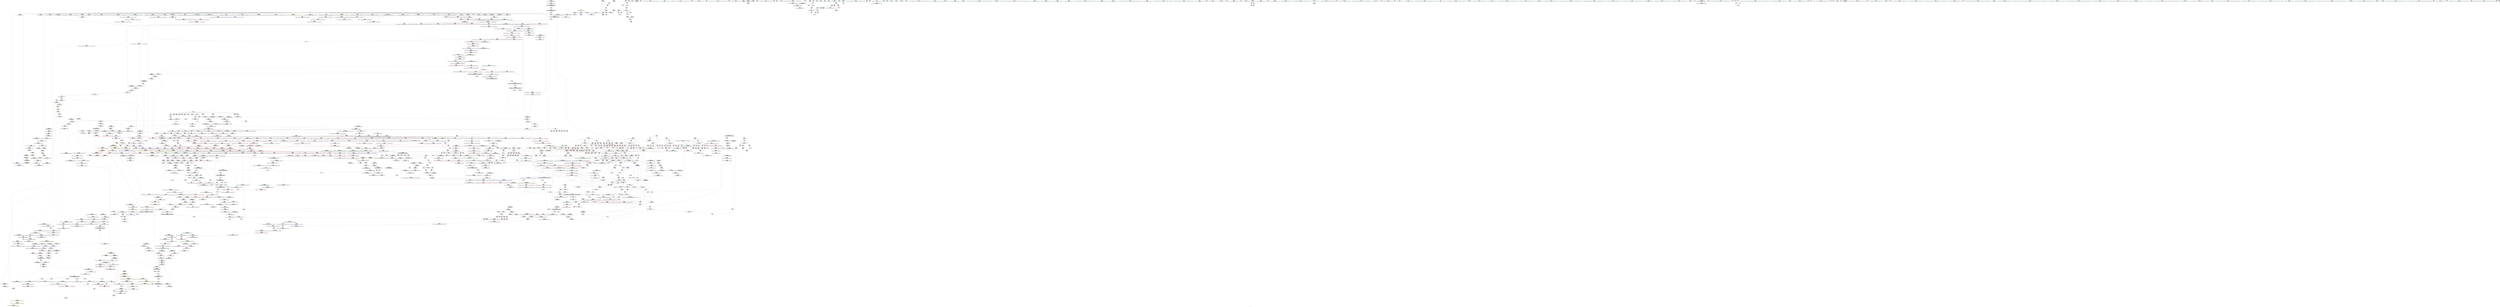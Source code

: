 digraph "SVFG" {
	label="SVFG";

	Node0x55e70ec233d0 [shape=record,color=grey,label="{NodeID: 0\nNullPtr|{|<s39>131}}"];
	Node0x55e70ec233d0 -> Node0x55e70f16bef0[style=solid];
	Node0x55e70ec233d0 -> Node0x55e70f16bff0[style=solid];
	Node0x55e70ec233d0 -> Node0x55e70f16c0c0[style=solid];
	Node0x55e70ec233d0 -> Node0x55e70f16c190[style=solid];
	Node0x55e70ec233d0 -> Node0x55e70f16c260[style=solid];
	Node0x55e70ec233d0 -> Node0x55e70f16c330[style=solid];
	Node0x55e70ec233d0 -> Node0x55e70f16c400[style=solid];
	Node0x55e70ec233d0 -> Node0x55e70f16c4d0[style=solid];
	Node0x55e70ec233d0 -> Node0x55e70f16c5a0[style=solid];
	Node0x55e70ec233d0 -> Node0x55e70f16c670[style=solid];
	Node0x55e70ec233d0 -> Node0x55e70f16c740[style=solid];
	Node0x55e70ec233d0 -> Node0x55e70f16c810[style=solid];
	Node0x55e70ec233d0 -> Node0x55e70f16c8e0[style=solid];
	Node0x55e70ec233d0 -> Node0x55e70f16c9b0[style=solid];
	Node0x55e70ec233d0 -> Node0x55e70f16ca80[style=solid];
	Node0x55e70ec233d0 -> Node0x55e70f16cb50[style=solid];
	Node0x55e70ec233d0 -> Node0x55e70f16cc20[style=solid];
	Node0x55e70ec233d0 -> Node0x55e70f16ccf0[style=solid];
	Node0x55e70ec233d0 -> Node0x55e70f16cdc0[style=solid];
	Node0x55e70ec233d0 -> Node0x55e70f16ce90[style=solid];
	Node0x55e70ec233d0 -> Node0x55e70f16cf60[style=solid];
	Node0x55e70ec233d0 -> Node0x55e70f16d030[style=solid];
	Node0x55e70ec233d0 -> Node0x55e70f16d100[style=solid];
	Node0x55e70ec233d0 -> Node0x55e70f16d1d0[style=solid];
	Node0x55e70ec233d0 -> Node0x55e70f16d2a0[style=solid];
	Node0x55e70ec233d0 -> Node0x55e70f16d370[style=solid];
	Node0x55e70ec233d0 -> Node0x55e70f16d440[style=solid];
	Node0x55e70ec233d0 -> Node0x55e70f16d510[style=solid];
	Node0x55e70ec233d0 -> Node0x55e70f16d5e0[style=solid];
	Node0x55e70ec233d0 -> Node0x55e70f16d6b0[style=solid];
	Node0x55e70ec233d0 -> Node0x55e70f16d780[style=solid];
	Node0x55e70ec233d0 -> Node0x55e70f19add0[style=solid];
	Node0x55e70ec233d0 -> Node0x55e70f19e950[style=solid];
	Node0x55e70ec233d0 -> Node0x55e70f19ea20[style=solid];
	Node0x55e70ec233d0 -> Node0x55e70f19eaf0[style=solid];
	Node0x55e70ec233d0 -> Node0x55e70f1a1050[style=solid];
	Node0x55e70ec233d0 -> Node0x55e70f1ca920[style=solid];
	Node0x55e70ec233d0 -> Node0x55e70f1d12e0[style=solid];
	Node0x55e70ec233d0 -> Node0x55e70f1d18e0[style=solid];
	Node0x55e70ec233d0:s39 -> Node0x55e70f2cd9d0[style=solid,color=red];
	Node0x55e70f16ff80 [shape=record,color=red,label="{NodeID: 775\n587\<--358\n\<--j104\n_Z5solvei\n}"];
	Node0x55e70f16ff80 -> Node0x55e70f1d0860[style=solid];
	Node0x55e70f2d1020 [shape=record,color=black,label="{NodeID: 2657\n2061 = PHI(1840, )\n0th arg _ZNSt13move_iteratorIPSt4pairIiiEEC2ES2_ }"];
	Node0x55e70f2d1020 -> Node0x55e70f1a5700[style=solid];
	Node0x55e70f1666a0 [shape=record,color=black,label="{NodeID: 443\n1390\<--1275\n\<--this1\n_ZNSt6vectorISt4pairIiiESaIS1_EE17_M_realloc_insertIJS1_EEEvN9__gnu_cxx17__normal_iteratorIPS1_S3_EEDpOT_\n|{<s0>104}}"];
	Node0x55e70f1666a0:s0 -> Node0x55e70f2cb480[style=solid,color=red];
	Node0x55e70f2506c0 [shape=record,color=yellow,style=double,label="{NodeID: 2325\nRETMU(7V_2)\npts\{111 \}\nFun[__cxx_global_array_dtor]}"];
	Node0x55e70f15a5a0 [shape=record,color=green,label="{NodeID: 111\n704\<--705\n__x.addr\<--__x.addr_field_insensitive\n_ZSt9make_pairIRiiESt4pairINSt17__decay_and_stripIT_E6__typeENS2_IT0_E6__typeEEOS3_OS6_\n}"];
	Node0x55e70f15a5a0 -> Node0x55e70f171bf0[style=solid];
	Node0x55e70f15a5a0 -> Node0x55e70f19db80[style=solid];
	Node0x55e70f212640 [shape=record,color=yellow,style=double,label="{NodeID: 1993\n179V_1 = ENCHI(MR_179V_0)\npts\{768 \}\nFun[main]}"];
	Node0x55e70f212640 -> Node0x55e70f1721a0[style=dashed];
	Node0x55e70f1759b0 [shape=record,color=red,label="{NodeID: 886\n1421\<--1263\n\<--__new_start\n_ZNSt6vectorISt4pairIiiESaIS1_EE17_M_realloc_insertIJS1_EEEvN9__gnu_cxx17__normal_iteratorIPS1_S3_EEDpOT_\n}"];
	Node0x55e70f1759b0 -> Node0x55e70f182fc0[style=solid];
	Node0x55e70f17c420 [shape=record,color=purple,label="{NodeID: 554\n753\<--31\n\<--.str.5\n_Z3genv\n}"];
	Node0x55e70f15eb60 [shape=record,color=green,label="{NodeID: 222\n1499\<--1500\nref.tmp\<--ref.tmp_field_insensitive\n_ZNKSt6vectorISt4pairIiiESaIS1_EE12_M_check_lenEmPKc\n|{|<s1>116}}"];
	Node0x55e70f15eb60 -> Node0x55e70f1a2090[style=solid];
	Node0x55e70f15eb60:s1 -> Node0x55e70f2d3460[style=solid,color=red];
	Node0x55e70f242e00 [shape=record,color=yellow,style=double,label="{NodeID: 2104\n228V_1 = ENCHI(MR_228V_0)\npts\{18940000 \}\nFun[_ZNKSt13move_iteratorIPSt4pairIiiEEdeEv]}"];
	Node0x55e70f242e00 -> Node0x55e70f199b60[style=dashed];
	Node0x55e70f19acd0 [shape=record,color=blue,label="{NodeID: 997\n2092\<--48\nllvm.global_ctors_1\<--_GLOBAL__sub_I_sdya_0_1.cpp\nGlob }"];
	Node0x55e70f1cff60 [shape=record,color=grey,label="{NodeID: 1772\n405 = cmp(404, 406, )\n}"];
	Node0x55e70f181eb0 [shape=record,color=purple,label="{NodeID: 665\n1881\<--1864\ncoerce.dive3\<--agg.tmp\n_ZSt18uninitialized_copyISt13move_iteratorIPSt4pairIiiEES3_ET0_T_S6_S5_\n}"];
	Node0x55e70f181eb0 -> Node0x55e70f198d90[style=solid];
	Node0x55e70f260130 [shape=record,color=yellow,style=double,label="{NodeID: 2547\n2V_2 = CSCHI(MR_2V_1)\npts\{220000 220001 220002 \}\nCS[]}"];
	Node0x55e70f16d030 [shape=record,color=black,label="{NodeID: 333\n1935\<--3\n\<--dummyVal\n_ZNSt20__uninitialized_copyILb0EE13__uninit_copyISt13move_iteratorIPSt4pairIiiEES5_EET0_T_S8_S7_\n}"];
	Node0x55e70f1a0760 [shape=record,color=blue,label="{NodeID: 1108\n1224\<--1220\n__p.addr\<--__p\n_ZNSt16allocator_traitsISaISt4pairIiiEEE9constructIS1_JS1_EEEvRS2_PT_DpOT0_\n}"];
	Node0x55e70f1a0760 -> Node0x55e70f174be0[style=dashed];
	Node0x55e70f116320 [shape=record,color=green,label="{NodeID: 1\n7\<--1\n__dso_handle\<--dummyObj\nGlob }"];
	Node0x55e70f170050 [shape=record,color=red,label="{NodeID: 776\n599\<--358\n\<--j104\n_Z5solvei\n}"];
	Node0x55e70f170050 -> Node0x55e70f164140[style=solid];
	Node0x55e70f2d1190 [shape=record,color=black,label="{NodeID: 2658\n2062 = PHI(1845, )\n1st arg _ZNSt13move_iteratorIPSt4pairIiiEEC2ES2_ }"];
	Node0x55e70f2d1190 -> Node0x55e70f1a57d0[style=solid];
	Node0x55e70f166770 [shape=record,color=black,label="{NodeID: 444\n1393\<--1275\n\<--this1\n_ZNSt6vectorISt4pairIiiESaIS1_EE17_M_realloc_insertIJS1_EEEvN9__gnu_cxx17__normal_iteratorIPS1_S3_EEDpOT_\n|{<s0>106}}"];
	Node0x55e70f166770:s0 -> Node0x55e70f2cf480[style=solid,color=red];
	Node0x55e70f2507d0 [shape=record,color=yellow,style=double,label="{NodeID: 2326\nRETMU(2V_1)\npts\{220000 220001 220002 \}\nFun[__cxx_global_array_dtor]}"];
	Node0x55e70f15a670 [shape=record,color=green,label="{NodeID: 112\n706\<--707\n__y.addr\<--__y.addr_field_insensitive\n_ZSt9make_pairIRiiESt4pairINSt17__decay_and_stripIT_E6__typeENS2_IT0_E6__typeEEOS3_OS6_\n}"];
	Node0x55e70f15a670 -> Node0x55e70f171cc0[style=solid];
	Node0x55e70f15a670 -> Node0x55e70f19dc50[style=solid];
	Node0x55e70f175a80 [shape=record,color=red,label="{NodeID: 887\n1324\<--1265\n\<--__new_finish\n_ZNSt6vectorISt4pairIiiESaIS1_EE17_M_realloc_insertIJS1_EEEvN9__gnu_cxx17__normal_iteratorIPS1_S3_EEDpOT_\n}"];
	Node0x55e70f175a80 -> Node0x55e70f17f6e0[style=solid];
	Node0x55e70f17c4f0 [shape=record,color=purple,label="{NodeID: 555\n773\<--33\n\<--.str.6\nmain\n}"];
	Node0x55e70f15ec30 [shape=record,color=green,label="{NodeID: 223\n1506\<--1507\n_ZNKSt6vectorISt4pairIiiESaIS1_EE8max_sizeEv\<--_ZNKSt6vectorISt4pairIiiESaIS1_EE8max_sizeEv_field_insensitive\n}"];
	Node0x55e70f19add0 [shape=record,color=blue, style = dotted,label="{NodeID: 998\n2093\<--3\nllvm.global_ctors_2\<--dummyVal\nGlob }"];
	Node0x55e70f1d00e0 [shape=record,color=grey,label="{NodeID: 1773\n1698 = cmp(1695, 1697, )\n}"];
	Node0x55e70f181f80 [shape=record,color=purple,label="{NodeID: 666\n1883\<--1866\ncoerce.dive4\<--agg.tmp2\n_ZSt18uninitialized_copyISt13move_iteratorIPSt4pairIiiEES3_ET0_T_S6_S5_\n}"];
	Node0x55e70f181f80 -> Node0x55e70f198e60[style=solid];
	Node0x55e70f2ba1c0 [shape=record,color=black,label="{NodeID: 2548\n296 = PHI(443, 454, 534, 540, )\n0th arg _Z2abi }"];
	Node0x55e70f2ba1c0 -> Node0x55e70f19ba30[style=solid];
	Node0x55e70f16d100 [shape=record,color=black,label="{NodeID: 334\n1936\<--3\n\<--dummyVal\n_ZNSt20__uninitialized_copyILb0EE13__uninit_copyISt13move_iteratorIPSt4pairIiiEES5_EET0_T_S8_S7_\n}"];
	Node0x55e70f16d100 -> Node0x55e70f1a4930[style=solid];
	Node0x55e70f1a0830 [shape=record,color=blue,label="{NodeID: 1109\n1226\<--1221\n__args.addr\<--__args\n_ZNSt16allocator_traitsISaISt4pairIiiEEE9constructIS1_JS1_EEEvRS2_PT_DpOT0_\n}"];
	Node0x55e70f1a0830 -> Node0x55e70f174cb0[style=dashed];
	Node0x55e70f119fb0 [shape=record,color=green,label="{NodeID: 2\n12\<--1\n\<--dummyObj\nCan only get source location for instruction, argument, global var or function.}"];
	Node0x55e70f170120 [shape=record,color=red,label="{NodeID: 777\n618\<--358\n\<--j104\n_Z5solvei\n}"];
	Node0x55e70f170120 -> Node0x55e70f1ceee0[style=solid];
	Node0x55e70f2d12d0 [shape=record,color=black,label="{NodeID: 2659\n657 = PHI(328, 334, 332, 346, 352, 354, )\n0th arg _ZSt3maxIiERKT_S2_S2_ }"];
	Node0x55e70f2d12d0 -> Node0x55e70f19d6a0[style=solid];
	Node0x55e70f166840 [shape=record,color=black,label="{NodeID: 445\n1394\<--1275\n\<--this1\n_ZNSt6vectorISt4pairIiiESaIS1_EE17_M_realloc_insertIJS1_EEEvN9__gnu_cxx17__normal_iteratorIPS1_S3_EEDpOT_\n}"];
	Node0x55e70f166840 -> Node0x55e70f17fd60[style=solid];
	Node0x55e70f166840 -> Node0x55e70f17fe30[style=solid];
	Node0x55e70f15a740 [shape=record,color=green,label="{NodeID: 113\n712\<--713\n_ZSt7forwardIRiEOT_RNSt16remove_referenceIS1_E4typeE\<--_ZSt7forwardIRiEOT_RNSt16remove_referenceIS1_E4typeE_field_insensitive\n}"];
	Node0x55e70f212800 [shape=record,color=yellow,style=double,label="{NodeID: 1995\n183V_1 = ENCHI(MR_183V_0)\npts\{13 150000 170000 190000 \}\nFun[main]|{<s0>51|<s1>51|<s2>51|<s3>51}}"];
	Node0x55e70f212800:s0 -> Node0x55e70f2374a0[style=dashed,color=red];
	Node0x55e70f212800:s1 -> Node0x55e70f210f10[style=dashed,color=red];
	Node0x55e70f212800:s2 -> Node0x55e70f210ff0[style=dashed,color=red];
	Node0x55e70f212800:s3 -> Node0x55e70f2110d0[style=dashed,color=red];
	Node0x55e70f175b50 [shape=record,color=red,label="{NodeID: 888\n1333\<--1265\n\<--__new_finish\n_ZNSt6vectorISt4pairIiiESaIS1_EE17_M_realloc_insertIJS1_EEEvN9__gnu_cxx17__normal_iteratorIPS1_S3_EEDpOT_\n|{<s0>96}}"];
	Node0x55e70f175b50:s0 -> Node0x55e70f2d3160[style=solid,color=red];
	Node0x55e70f17c5c0 [shape=record,color=purple,label="{NodeID: 556\n774\<--35\n\<--.str.7\nmain\n}"];
	Node0x55e70f15ed30 [shape=record,color=green,label="{NodeID: 224\n1515\<--1516\n_ZSt20__throw_length_errorPKc\<--_ZSt20__throw_length_errorPKc_field_insensitive\n}"];
	Node0x55e70f242ff0 [shape=record,color=yellow,style=double,label="{NodeID: 2106\n12V_1 = ENCHI(MR_12V_0)\npts\{130 \}\nFun[_ZNSt6vectorISt4pairIiiESaIS1_EED2Ev]}"];
	Node0x55e70f242ff0 -> Node0x55e70f19b140[style=dashed];
	Node0x55e70f19aed0 [shape=record,color=blue,label="{NodeID: 999\n93\<--92\nthis.addr\<--this\n_ZNSt6vectorISt4pairIiiESaIS1_EEC2Ev\n}"];
	Node0x55e70f19aed0 -> Node0x55e70f183710[style=dashed];
	Node0x55e70f1d0260 [shape=record,color=grey,label="{NodeID: 1774\n378 = cmp(376, 377, )\n}"];
	Node0x55e70f182050 [shape=record,color=purple,label="{NodeID: 667\n2106\<--1874\noffset_0\<--\n}"];
	Node0x55e70f182050 -> Node0x55e70f1a4380[style=solid];
	Node0x55e70f2badd0 [shape=record,color=black,label="{NodeID: 2549\n257 = PHI(216, 1504, 1504, 1504, 1504, )\n0th arg _ZNKSt6vectorISt4pairIiiESaIS1_EE4sizeEv }"];
	Node0x55e70f2badd0 -> Node0x55e70f19b7c0[style=solid];
	Node0x55e70f16d1d0 [shape=record,color=black,label="{NodeID: 335\n1938\<--3\n\<--dummyVal\n_ZNSt20__uninitialized_copyILb0EE13__uninit_copyISt13move_iteratorIPSt4pairIiiEES5_EET0_T_S8_S7_\n}"];
	Node0x55e70f16d1d0 -> Node0x55e70f1a4a00[style=solid];
	Node0x55e70f1a0900 [shape=record,color=blue,label="{NodeID: 1110\n1242\<--1241\n__t.addr\<--__t\n_ZSt7forwardISt4pairIiiEEOT_RNSt16remove_referenceIS2_E4typeE\n}"];
	Node0x55e70f1a0900 -> Node0x55e70f174d80[style=dashed];
	Node0x55e70f11f310 [shape=record,color=green,label="{NodeID: 3\n23\<--1\n.str\<--dummyObj\nGlob }"];
	Node0x55e70f1701f0 [shape=record,color=red,label="{NodeID: 778\n592\<--360\n\<--k108\n_Z5solvei\n}"];
	Node0x55e70f1701f0 -> Node0x55e70f1d03e0[style=solid];
	Node0x55e70f2d1820 [shape=record,color=black,label="{NodeID: 2660\n658 = PHI(330, 326, 483, 348, 560, 360, )\n1st arg _ZSt3maxIiERKT_S2_S2_ }"];
	Node0x55e70f2d1820 -> Node0x55e70f19d770[style=solid];
	Node0x55e70f166910 [shape=record,color=black,label="{NodeID: 446\n1398\<--1275\n\<--this1\n_ZNSt6vectorISt4pairIiiESaIS1_EE17_M_realloc_insertIJS1_EEEvN9__gnu_cxx17__normal_iteratorIPS1_S3_EEDpOT_\n}"];
	Node0x55e70f166910 -> Node0x55e70f17ff00[style=solid];
	Node0x55e70f166910 -> Node0x55e70f17ffd0[style=solid];
	Node0x55e70f15f180 [shape=record,color=green,label="{NodeID: 114\n716\<--717\n_ZSt7forwardIiEOT_RNSt16remove_referenceIS0_E4typeE\<--_ZSt7forwardIiEOT_RNSt16remove_referenceIS0_E4typeE_field_insensitive\n}"];
	Node0x55e70f175c20 [shape=record,color=red,label="{NodeID: 889\n1347\<--1265\n\<--__new_finish\n_ZNSt6vectorISt4pairIiiESaIS1_EE17_M_realloc_insertIJS1_EEEvN9__gnu_cxx17__normal_iteratorIPS1_S3_EEDpOT_\n}"];
	Node0x55e70f175c20 -> Node0x55e70f1d18e0[style=solid];
	Node0x55e70f17c690 [shape=record,color=purple,label="{NodeID: 557\n779\<--38\n\<--.str.8\nmain\n}"];
	Node0x55e70f15ee30 [shape=record,color=green,label="{NodeID: 225\n1522\<--1523\n_ZSt3maxImERKT_S2_S2_\<--_ZSt3maxImERKT_S2_S2__field_insensitive\n}"];
	Node0x55e70f2430d0 [shape=record,color=yellow,style=double,label="{NodeID: 2107\n14V_1 = ENCHI(MR_14V_0)\npts\{132 \}\nFun[_ZNSt6vectorISt4pairIiiESaIS1_EED2Ev]}"];
	Node0x55e70f2430d0 -> Node0x55e70f19b210[style=dashed];
	Node0x55e70f19afa0 [shape=record,color=blue,label="{NodeID: 1000\n110\<--109\n.addr\<--\n__cxx_global_array_dtor\n}"];
	Node0x55e70f1d03e0 [shape=record,color=grey,label="{NodeID: 1775\n594 = cmp(592, 593, )\n}"];
	Node0x55e70f182120 [shape=record,color=purple,label="{NodeID: 668\n2107\<--1875\noffset_0\<--\n}"];
	Node0x55e70f182120 -> Node0x55e70f19a790[style=solid];
	Node0x55e70f2c8280 [shape=record,color=black,label="{NodeID: 2550\n1327 = PHI(1641, )\n}"];
	Node0x55e70f2c8280 -> Node0x55e70f1762a0[style=solid];
	Node0x55e70f16d2a0 [shape=record,color=black,label="{NodeID: 336\n1949\<--3\n\<--dummyVal\n_ZNSt20__uninitialized_copyILb0EE13__uninit_copyISt13move_iteratorIPSt4pairIiiEES5_EET0_T_S8_S7_\n}"];
	Node0x55e70f1a09d0 [shape=record,color=blue,label="{NodeID: 1111\n1271\<--1249\ncoerce.dive\<--__position.coerce\n_ZNSt6vectorISt4pairIiiESaIS1_EE17_M_realloc_insertIJS1_EEEvN9__gnu_cxx17__normal_iteratorIPS1_S3_EEDpOT_\n|{|<s2>87}}"];
	Node0x55e70f1a09d0 -> Node0x55e70f1761d0[style=dashed];
	Node0x55e70f1a09d0 -> Node0x55e70f1762a0[style=dashed];
	Node0x55e70f1a09d0:s2 -> Node0x55e70f236aa0[style=dashed,color=red];
	Node0x55e70f12d6b0 [shape=record,color=green,label="{NodeID: 4\n25\<--1\n.str.2\<--dummyObj\nGlob }"];
	Node0x55e70f1702c0 [shape=record,color=red,label="{NodeID: 779\n602\<--360\n\<--k108\n_Z5solvei\n}"];
	Node0x55e70f1702c0 -> Node0x55e70f164210[style=solid];
	Node0x55e70f2d1aa0 [shape=record,color=black,label="{NodeID: 2661\n887 = PHI(103, 163, 1000, 1151, 1435, 1966, )\n0th arg __clang_call_terminate }"];
	Node0x55e70f1669e0 [shape=record,color=black,label="{NodeID: 447\n1402\<--1275\n\<--this1\n_ZNSt6vectorISt4pairIiiESaIS1_EE17_M_realloc_insertIJS1_EEEvN9__gnu_cxx17__normal_iteratorIPS1_S3_EEDpOT_\n}"];
	Node0x55e70f1669e0 -> Node0x55e70f1800a0[style=solid];
	Node0x55e70f1669e0 -> Node0x55e70f180170[style=solid];
	Node0x55e70f15f280 [shape=record,color=green,label="{NodeID: 115\n719\<--720\n_ZNSt4pairIiiEC2IRiiLb1EEEOT_OT0_\<--_ZNSt4pairIiiEC2IRiiLb1EEEOT_OT0__field_insensitive\n}"];
	Node0x55e70f175cf0 [shape=record,color=red,label="{NodeID: 890\n1369\<--1265\n\<--__new_finish\n_ZNSt6vectorISt4pairIiiESaIS1_EE17_M_realloc_insertIJS1_EEEvN9__gnu_cxx17__normal_iteratorIPS1_S3_EEDpOT_\n|{<s0>101}}"];
	Node0x55e70f175cf0:s0 -> Node0x55e70f2cf080[style=solid,color=red];
	Node0x55e70f17c760 [shape=record,color=purple,label="{NodeID: 558\n780\<--40\n\<--.str.9\nmain\n}"];
	Node0x55e70f15ef30 [shape=record,color=green,label="{NodeID: 226\n1544\<--1545\n__lhs.addr\<--__lhs.addr_field_insensitive\n_ZN9__gnu_cxxmiIPSt4pairIiiESt6vectorIS2_SaIS2_EEEENS_17__normal_iteratorIT_T0_E15difference_typeERKSA_SD_\n}"];
	Node0x55e70f15ef30 -> Node0x55e70f177210[style=solid];
	Node0x55e70f15ef30 -> Node0x55e70f1a2230[style=solid];
	Node0x55e70f2431b0 [shape=record,color=yellow,style=double,label="{NodeID: 2108\n16V_1 = ENCHI(MR_16V_0)\npts\{220000 \}\nFun[_ZNSt6vectorISt4pairIiiESaIS1_EED2Ev]|{|<s1>10|<s2>11}}"];
	Node0x55e70f2431b0 -> Node0x55e70f183980[style=dashed];
	Node0x55e70f2431b0:s1 -> Node0x55e70f2341f0[style=dashed,color=red];
	Node0x55e70f2431b0:s2 -> Node0x55e70f2341f0[style=dashed,color=red];
	Node0x55e70f19b070 [shape=record,color=blue,label="{NodeID: 1001\n127\<--126\nthis.addr\<--this\n_ZNSt6vectorISt4pairIiiESaIS1_EED2Ev\n}"];
	Node0x55e70f19b070 -> Node0x55e70f1837e0[style=dashed];
	Node0x55e70f1d0560 [shape=record,color=grey,label="{NodeID: 1776\n583 = cmp(581, 582, )\n}"];
	Node0x55e70f1821f0 [shape=record,color=purple,label="{NodeID: 669\n2109\<--1877\noffset_0\<--\n}"];
	Node0x55e70f1821f0 -> Node0x55e70f1a4450[style=solid];
	Node0x55e70f2c8390 [shape=record,color=black,label="{NodeID: 2551\n1335 = PHI(952, )\n|{<s0>96}}"];
	Node0x55e70f2c8390:s0 -> Node0x55e70f2d32e0[style=solid,color=red];
	Node0x55e70f16d370 [shape=record,color=black,label="{NodeID: 337\n1950\<--3\n\<--dummyVal\n_ZNSt20__uninitialized_copyILb0EE13__uninit_copyISt13move_iteratorIPSt4pairIiiEES5_EET0_T_S8_S7_\n}"];
	Node0x55e70f16d370 -> Node0x55e70f1a4ad0[style=solid];
	Node0x55e70f1a0aa0 [shape=record,color=blue,label="{NodeID: 1112\n1253\<--1248\nthis.addr\<--this\n_ZNSt6vectorISt4pairIiiESaIS1_EE17_M_realloc_insertIJS1_EEEvN9__gnu_cxx17__normal_iteratorIPS1_S3_EEDpOT_\n}"];
	Node0x55e70f1a0aa0 -> Node0x55e70f174e50[style=dashed];
	Node0x55e70f12d9c0 [shape=record,color=green,label="{NodeID: 5\n27\<--1\n.str.3\<--dummyObj\nGlob }"];
	Node0x55e70f170390 [shape=record,color=red,label="{NodeID: 780\n613\<--360\n\<--k108\n_Z5solvei\n}"];
	Node0x55e70f170390 -> Node0x55e70f1ced60[style=solid];
	Node0x55e70f2d1d20 [shape=record,color=black,label="{NodeID: 2662\n916 = PHI(904, )\n0th arg _ZNSaISt4pairIiiEEC2Ev }"];
	Node0x55e70f2d1d20 -> Node0x55e70f19ebc0[style=solid];
	Node0x55e70f166ab0 [shape=record,color=black,label="{NodeID: 448\n1412\<--1275\n\<--this1\n_ZNSt6vectorISt4pairIiiESaIS1_EE17_M_realloc_insertIJS1_EEEvN9__gnu_cxx17__normal_iteratorIPS1_S3_EEDpOT_\n}"];
	Node0x55e70f166ab0 -> Node0x55e70f180240[style=solid];
	Node0x55e70f166ab0 -> Node0x55e70f180310[style=solid];
	Node0x55e70f15f380 [shape=record,color=green,label="{NodeID: 116\n727\<--728\n_Z3genv\<--_Z3genv_field_insensitive\n}"];
	Node0x55e70f175dc0 [shape=record,color=red,label="{NodeID: 891\n1416\<--1265\n\<--__new_finish\n_ZNSt6vectorISt4pairIiiESaIS1_EE17_M_realloc_insertIJS1_EEEvN9__gnu_cxx17__normal_iteratorIPS1_S3_EEDpOT_\n}"];
	Node0x55e70f175dc0 -> Node0x55e70f1a17a0[style=solid];
	Node0x55e70f17c830 [shape=record,color=purple,label="{NodeID: 559\n1276\<--44\n\<--.str.10\n_ZNSt6vectorISt4pairIiiESaIS1_EE17_M_realloc_insertIJS1_EEEvN9__gnu_cxx17__normal_iteratorIPS1_S3_EEDpOT_\n|{<s0>85}}"];
	Node0x55e70f17c830:s0 -> Node0x55e70f2cceb0[style=solid,color=red];
	Node0x55e70f15f000 [shape=record,color=green,label="{NodeID: 227\n1546\<--1547\n__rhs.addr\<--__rhs.addr_field_insensitive\n_ZN9__gnu_cxxmiIPSt4pairIiiESt6vectorIS2_SaIS2_EEEENS_17__normal_iteratorIT_T0_E15difference_typeERKSA_SD_\n}"];
	Node0x55e70f15f000 -> Node0x55e70f1772e0[style=solid];
	Node0x55e70f15f000 -> Node0x55e70f1a2300[style=solid];
	Node0x55e70f243290 [shape=record,color=yellow,style=double,label="{NodeID: 2109\n18V_1 = ENCHI(MR_18V_0)\npts\{220001 \}\nFun[_ZNSt6vectorISt4pairIiiESaIS1_EED2Ev]}"];
	Node0x55e70f243290 -> Node0x55e70f183a50[style=dashed];
	Node0x55e70f19b140 [shape=record,color=blue,label="{NodeID: 1002\n129\<--156\nexn.slot\<--\n_ZNSt6vectorISt4pairIiiESaIS1_EED2Ev\n}"];
	Node0x55e70f19b140 -> Node0x55e70f1838b0[style=dashed];
	Node0x55e70f1d06e0 [shape=record,color=grey,label="{NodeID: 1777\n1529 = cmp(1527, 1528, )\n}"];
	Node0x55e70f1822c0 [shape=record,color=purple,label="{NodeID: 670\n2110\<--1878\noffset_0\<--\n}"];
	Node0x55e70f1822c0 -> Node0x55e70f19a860[style=solid];
	Node0x55e70f2c84a0 [shape=record,color=black,label="{NodeID: 2552\n1336 = PHI(1600, )\n}"];
	Node0x55e70f2c84a0 -> Node0x55e70f1a12c0[style=solid];
	Node0x55e70f16d440 [shape=record,color=black,label="{NodeID: 338\n1952\<--3\n\<--dummyVal\n_ZNSt20__uninitialized_copyILb0EE13__uninit_copyISt13move_iteratorIPSt4pairIiiEES5_EET0_T_S8_S7_\n}"];
	Node0x55e70f16d440 -> Node0x55e70f1a4ba0[style=solid];
	Node0x55e70f1a0b70 [shape=record,color=blue,label="{NodeID: 1113\n1255\<--1250\n__args.addr\<--__args\n_ZNSt6vectorISt4pairIiiESaIS1_EE17_M_realloc_insertIJS1_EEEvN9__gnu_cxx17__normal_iteratorIPS1_S3_EEDpOT_\n}"];
	Node0x55e70f1a0b70 -> Node0x55e70f174f20[style=dashed];
	Node0x55e70f12da80 [shape=record,color=green,label="{NodeID: 6\n29\<--1\n.str.4\<--dummyObj\nGlob }"];
	Node0x55e70f170460 [shape=record,color=red,label="{NodeID: 781\n430\<--429\n\<--arrayidx22\n_Z5solvei\n}"];
	Node0x55e70f170460 -> Node0x55e70f1cbee0[style=solid];
	Node0x55e70f2d1e30 [shape=record,color=black,label="{NodeID: 2663\n962 = PHI(150, 160, )\n0th arg _ZNSt12_Vector_baseISt4pairIiiESaIS1_EED2Ev }"];
	Node0x55e70f2d1e30 -> Node0x55e70f19f0a0[style=solid];
	Node0x55e70f166b80 [shape=record,color=black,label="{NodeID: 449\n1417\<--1275\n\<--this1\n_ZNSt6vectorISt4pairIiiESaIS1_EE17_M_realloc_insertIJS1_EEEvN9__gnu_cxx17__normal_iteratorIPS1_S3_EEDpOT_\n}"];
	Node0x55e70f166b80 -> Node0x55e70f1803e0[style=solid];
	Node0x55e70f166b80 -> Node0x55e70f1804b0[style=solid];
	Node0x55e70f15f480 [shape=record,color=green,label="{NodeID: 117\n730\<--731\nn\<--n_field_insensitive\n_Z3genv\n}"];
	Node0x55e70f15f480 -> Node0x55e70f171e60[style=solid];
	Node0x55e70f15f480 -> Node0x55e70f171f30[style=solid];
	Node0x55e70f15f480 -> Node0x55e70f19dd20[style=solid];
	Node0x55e70f175e90 [shape=record,color=red,label="{NodeID: 892\n1345\<--1267\nexn\<--exn.slot\n_ZNSt6vectorISt4pairIiiESaIS1_EE17_M_realloc_insertIJS1_EEEvN9__gnu_cxx17__normal_iteratorIPS1_S3_EEDpOT_\n}"];
	Node0x55e70f17c900 [shape=record,color=purple,label="{NodeID: 560\n2091\<--46\nllvm.global_ctors_0\<--llvm.global_ctors\nGlob }"];
	Node0x55e70f17c900 -> Node0x55e70f19abd0[style=solid];
	Node0x55e70f1676d0 [shape=record,color=green,label="{NodeID: 228\n1563\<--1564\nretval\<--retval_field_insensitive\n_ZNSt6vectorISt4pairIiiESaIS1_EE5beginEv\n|{|<s1>122}}"];
	Node0x55e70f1676d0 -> Node0x55e70f180cd0[style=solid];
	Node0x55e70f1676d0:s1 -> Node0x55e70f2cb9d0[style=solid,color=red];
	Node0x55e70f243370 [shape=record,color=yellow,style=double,label="{NodeID: 2110\n20V_1 = ENCHI(MR_20V_0)\npts\{220002 \}\nFun[_ZNSt6vectorISt4pairIiiESaIS1_EED2Ev]|{<s0>10|<s1>11}}"];
	Node0x55e70f243370:s0 -> Node0x55e70f2342d0[style=dashed,color=red];
	Node0x55e70f243370:s1 -> Node0x55e70f2342d0[style=dashed,color=red];
	Node0x55e70f19b210 [shape=record,color=blue,label="{NodeID: 1003\n131\<--158\nehselector.slot\<--\n_ZNSt6vectorISt4pairIiiESaIS1_EED2Ev\n}"];
	Node0x55e70f1d0860 [shape=record,color=grey,label="{NodeID: 1778\n588 = cmp(587, 406, )\n}"];
	Node0x55e70f182390 [shape=record,color=purple,label="{NodeID: 671\n1905\<--1893\ncoerce.dive\<--__first\n_ZNSt20__uninitialized_copyILb0EE13__uninit_copyISt13move_iteratorIPSt4pairIiiEES5_EET0_T_S8_S7_\n}"];
	Node0x55e70f182390 -> Node0x55e70f1a4520[style=solid];
	Node0x55e70f2c85b0 [shape=record,color=black,label="{NodeID: 2553\n1475 = PHI(1240, )\n}"];
	Node0x55e70f2c85b0 -> Node0x55e70f167470[style=solid];
	Node0x55e70f16d510 [shape=record,color=black,label="{NodeID: 339\n1962\<--3\nlpad.val\<--dummyVal\n_ZNSt20__uninitialized_copyILb0EE13__uninit_copyISt13move_iteratorIPSt4pairIiiEES5_EET0_T_S8_S7_\n}"];
	Node0x55e70f1a0c40 [shape=record,color=blue,label="{NodeID: 1114\n1257\<--1277\n__len\<--call\n_ZNSt6vectorISt4pairIiiESaIS1_EE17_M_realloc_insertIJS1_EEEvN9__gnu_cxx17__normal_iteratorIPS1_S3_EEDpOT_\n}"];
	Node0x55e70f1a0c40 -> Node0x55e70f174ff0[style=dashed];
	Node0x55e70f1a0c40 -> Node0x55e70f1750c0[style=dashed];
	Node0x55e70f1a0c40 -> Node0x55e70f175190[style=dashed];
	Node0x55e70f12db40 [shape=record,color=green,label="{NodeID: 7\n31\<--1\n.str.5\<--dummyObj\nGlob }"];
	Node0x55e70f170530 [shape=record,color=red,label="{NodeID: 782\n438\<--437\n\<--arrayidx24\n_Z5solvei\n}"];
	Node0x55e70f170530 -> Node0x55e70f1cbd60[style=solid];
	Node0x55e70f2d1f80 [shape=record,color=black,label="{NodeID: 2664\n1055 = PHI(987, 997, )\n0th arg _ZNSt12_Vector_baseISt4pairIiiESaIS1_EE12_Vector_implD2Ev }"];
	Node0x55e70f2d1f80 -> Node0x55e70f19f8c0[style=solid];
	Node0x55e70f166c50 [shape=record,color=black,label="{NodeID: 450\n1424\<--1275\n\<--this1\n_ZNSt6vectorISt4pairIiiESaIS1_EE17_M_realloc_insertIJS1_EEEvN9__gnu_cxx17__normal_iteratorIPS1_S3_EEDpOT_\n}"];
	Node0x55e70f166c50 -> Node0x55e70f180580[style=solid];
	Node0x55e70f166c50 -> Node0x55e70f180650[style=solid];
	Node0x55e70f15f550 [shape=record,color=green,label="{NodeID: 118\n732\<--733\ni\<--i_field_insensitive\n_Z3genv\n}"];
	Node0x55e70f15f550 -> Node0x55e70f172000[style=solid];
	Node0x55e70f15f550 -> Node0x55e70f1720d0[style=solid];
	Node0x55e70f15f550 -> Node0x55e70f19ddf0[style=solid];
	Node0x55e70f15f550 -> Node0x55e70f19dec0[style=solid];
	Node0x55e70f175f60 [shape=record,color=red,label="{NodeID: 893\n1429\<--1267\nexn42\<--exn.slot\n_ZNSt6vectorISt4pairIiiESaIS1_EE17_M_realloc_insertIJS1_EEEvN9__gnu_cxx17__normal_iteratorIPS1_S3_EEDpOT_\n}"];
	Node0x55e70f17c9d0 [shape=record,color=purple,label="{NodeID: 561\n2092\<--46\nllvm.global_ctors_1\<--llvm.global_ctors\nGlob }"];
	Node0x55e70f17c9d0 -> Node0x55e70f19acd0[style=solid];
	Node0x55e70f167760 [shape=record,color=green,label="{NodeID: 229\n1565\<--1566\nthis.addr\<--this.addr_field_insensitive\n_ZNSt6vectorISt4pairIiiESaIS1_EE5beginEv\n}"];
	Node0x55e70f167760 -> Node0x55e70f177550[style=solid];
	Node0x55e70f167760 -> Node0x55e70f1a23d0[style=solid];
	Node0x55e70f19b2e0 [shape=record,color=blue,label="{NodeID: 1004\n172\<--169\nindex.addr\<--index\n_Z3dfsiii\n}"];
	Node0x55e70f19b2e0 -> Node0x55e70f183b20[style=dashed];
	Node0x55e70f19b2e0 -> Node0x55e70f183bf0[style=dashed];
	Node0x55e70f19b2e0 -> Node0x55e70f183cc0[style=dashed];
	Node0x55e70f19b2e0 -> Node0x55e70f183d90[style=dashed];
	Node0x55e70f19b2e0 -> Node0x55e70f183e60[style=dashed];
	Node0x55e70f1d09e0 [shape=record,color=grey,label="{NodeID: 1779\n1533 = cmp(1531, 1532, )\n}"];
	Node0x55e70f182460 [shape=record,color=purple,label="{NodeID: 672\n1907\<--1895\ncoerce.dive1\<--__last\n_ZNSt20__uninitialized_copyILb0EE13__uninit_copyISt13move_iteratorIPSt4pairIiiEES5_EET0_T_S8_S7_\n}"];
	Node0x55e70f182460 -> Node0x55e70f1a45f0[style=solid];
	Node0x55e70f2c86c0 [shape=record,color=black,label="{NodeID: 2554\n1505 = PHI(1667, )\n}"];
	Node0x55e70f2c86c0 -> Node0x55e70f1cebe0[style=solid];
	Node0x55e70f16d5e0 [shape=record,color=black,label="{NodeID: 340\n1963\<--3\nlpad.val12\<--dummyVal\n_ZNSt20__uninitialized_copyILb0EE13__uninit_copyISt13move_iteratorIPSt4pairIiiEES5_EET0_T_S8_S7_\n}"];
	Node0x55e70f1a0d10 [shape=record,color=blue,label="{NodeID: 1115\n1285\<--1282\ncoerce.dive3\<--call2\n_ZNSt6vectorISt4pairIiiESaIS1_EE17_M_realloc_insertIJS1_EEEvN9__gnu_cxx17__normal_iteratorIPS1_S3_EEDpOT_\n|{|<s2>87}}"];
	Node0x55e70f1a0d10 -> Node0x55e70f1761d0[style=dashed];
	Node0x55e70f1a0d10 -> Node0x55e70f1762a0[style=dashed];
	Node0x55e70f1a0d10:s2 -> Node0x55e70f236aa0[style=dashed,color=red];
	Node0x55e70f12e3b0 [shape=record,color=green,label="{NodeID: 8\n33\<--1\n.str.6\<--dummyObj\nGlob }"];
	Node0x55e70f170600 [shape=record,color=red,label="{NodeID: 783\n442\<--441\n\<--arrayidx26\n_Z5solvei\n}"];
	Node0x55e70f170600 -> Node0x55e70f1cbd60[style=solid];
	Node0x55e70f2d20d0 [shape=record,color=black,label="{NodeID: 2665\n1109 = PHI(1060, )\n0th arg _ZNSaISt4pairIiiEED2Ev }"];
	Node0x55e70f2d20d0 -> Node0x55e70f19fe70[style=solid];
	Node0x55e70f166d20 [shape=record,color=black,label="{NodeID: 451\n1301\<--1300\n\<--_M_impl\n_ZNSt6vectorISt4pairIiiESaIS1_EE17_M_realloc_insertIJS1_EEEvN9__gnu_cxx17__normal_iteratorIPS1_S3_EEDpOT_\n|{<s0>90}}"];
	Node0x55e70f166d20:s0 -> Node0x55e70f2caca0[style=solid,color=red];
	Node0x55e70f15f620 [shape=record,color=green,label="{NodeID: 119\n745\<--746\nrand\<--rand_field_insensitive\n}"];
	Node0x55e70f176030 [shape=record,color=red,label="{NodeID: 894\n1430\<--1269\nsel\<--ehselector.slot\n_ZNSt6vectorISt4pairIiiESaIS1_EE17_M_realloc_insertIJS1_EEEvN9__gnu_cxx17__normal_iteratorIPS1_S3_EEDpOT_\n}"];
	Node0x55e70f17cad0 [shape=record,color=purple,label="{NodeID: 562\n2093\<--46\nllvm.global_ctors_2\<--llvm.global_ctors\nGlob }"];
	Node0x55e70f17cad0 -> Node0x55e70f19add0[style=solid];
	Node0x55e70f167830 [shape=record,color=green,label="{NodeID: 230\n1579\<--1580\nthis.addr\<--this.addr_field_insensitive\n_ZNSt12_Vector_baseISt4pairIiiESaIS1_EE11_M_allocateEm\n}"];
	Node0x55e70f167830 -> Node0x55e70f1776f0[style=solid];
	Node0x55e70f167830 -> Node0x55e70f1a24a0[style=solid];
	Node0x55e70f19b3b0 [shape=record,color=blue,label="{NodeID: 1005\n174\<--170\ntime.addr\<--time\n_Z3dfsiii\n}"];
	Node0x55e70f19b3b0 -> Node0x55e70f183f30[style=dashed];
	Node0x55e70f19b3b0 -> Node0x55e70f184000[style=dashed];
	Node0x55e70f19b3b0 -> Node0x55e70f1840d0[style=dashed];
	Node0x55e70f19b3b0 -> Node0x55e70f1841a0[style=dashed];
	Node0x55e70f19b3b0 -> Node0x55e70f184270[style=dashed];
	Node0x55e70f1d0b60 [shape=record,color=grey,label="{NodeID: 1780\n220 = cmp(210, 217, )\n}"];
	Node0x55e70f182530 [shape=record,color=purple,label="{NodeID: 673\n1932\<--1931\nincdec.ptr\<--\n_ZNSt20__uninitialized_copyILb0EE13__uninit_copyISt13move_iteratorIPSt4pairIiiEES5_EET0_T_S8_S7_\n}"];
	Node0x55e70f182530 -> Node0x55e70f1a4860[style=solid];
	Node0x55e70f2c87d0 [shape=record,color=black,label="{NodeID: 2555\n1508 = PHI(256, )\n}"];
	Node0x55e70f2c87d0 -> Node0x55e70f1cebe0[style=solid];
	Node0x55e70f16d6b0 [shape=record,color=black,label="{NodeID: 341\n1965\<--3\n\<--dummyVal\n_ZNSt20__uninitialized_copyILb0EE13__uninit_copyISt13move_iteratorIPSt4pairIiiEES5_EET0_T_S8_S7_\n}"];
	Node0x55e70f1a0de0 [shape=record,color=blue,label="{NodeID: 1116\n1259\<--1287\n__elems_before\<--call4\n_ZNSt6vectorISt4pairIiiESaIS1_EE17_M_realloc_insertIJS1_EEEvN9__gnu_cxx17__normal_iteratorIPS1_S3_EEDpOT_\n}"];
	Node0x55e70f1a0de0 -> Node0x55e70f175260[style=dashed];
	Node0x55e70f1a0de0 -> Node0x55e70f175330[style=dashed];
	Node0x55e70f12e4b0 [shape=record,color=green,label="{NodeID: 9\n35\<--1\n.str.7\<--dummyObj\nGlob }"];
	Node0x55e70f1706d0 [shape=record,color=red,label="{NodeID: 784\n449\<--448\n\<--arrayidx30\n_Z5solvei\n}"];
	Node0x55e70f1706d0 -> Node0x55e70f1cc660[style=solid];
	Node0x55e70f2d21e0 [shape=record,color=black,label="{NodeID: 2666\n1248 = PHI(1165, )\n0th arg _ZNSt6vectorISt4pairIiiESaIS1_EE17_M_realloc_insertIJS1_EEEvN9__gnu_cxx17__normal_iteratorIPS1_S3_EEDpOT_ }"];
	Node0x55e70f2d21e0 -> Node0x55e70f1a0aa0[style=solid];
	Node0x55e70f166df0 [shape=record,color=black,label="{NodeID: 452\n1352\<--1351\n\<--_M_impl17\n_ZNSt6vectorISt4pairIiiESaIS1_EE17_M_realloc_insertIJS1_EEEvN9__gnu_cxx17__normal_iteratorIPS1_S3_EEDpOT_\n|{<s0>98}}"];
	Node0x55e70f166df0:s0 -> Node0x55e70f2cdb10[style=solid,color=red];
	Node0x55e70f15f720 [shape=record,color=green,label="{NodeID: 120\n762\<--763\nmain\<--main_field_insensitive\n}"];
	Node0x55e70f23c3c0 [shape=record,color=yellow,style=double,label="{NodeID: 2002\n279V_1 = ENCHI(MR_279V_0)\npts\{220000 220001 \}\nFun[_ZNKSt6vectorISt4pairIiiESaIS1_EE12_M_check_lenEmPKc]|{<s0>112|<s1>112|<s2>114|<s3>114|<s4>115|<s5>115|<s6>117|<s7>117}}"];
	Node0x55e70f23c3c0:s0 -> Node0x55e70f2349c0[style=dashed,color=red];
	Node0x55e70f23c3c0:s1 -> Node0x55e70f234bb0[style=dashed,color=red];
	Node0x55e70f23c3c0:s2 -> Node0x55e70f2349c0[style=dashed,color=red];
	Node0x55e70f23c3c0:s3 -> Node0x55e70f234bb0[style=dashed,color=red];
	Node0x55e70f23c3c0:s4 -> Node0x55e70f2349c0[style=dashed,color=red];
	Node0x55e70f23c3c0:s5 -> Node0x55e70f234bb0[style=dashed,color=red];
	Node0x55e70f23c3c0:s6 -> Node0x55e70f2349c0[style=dashed,color=red];
	Node0x55e70f23c3c0:s7 -> Node0x55e70f234bb0[style=dashed,color=red];
	Node0x55e70f176100 [shape=record,color=red,label="{NodeID: 895\n1312\<--1311\n\<--_M_start\n_ZNSt6vectorISt4pairIiiESaIS1_EE17_M_realloc_insertIJS1_EEEvN9__gnu_cxx17__normal_iteratorIPS1_S3_EEDpOT_\n|{<s0>93}}"];
	Node0x55e70f176100:s0 -> Node0x55e70f2d2dd0[style=solid,color=red];
	Node0x55e70f17cbd0 [shape=record,color=purple,label="{NodeID: 563\n79\<--78\narrayctor.next\<--arrayctor.cur\n__cxx_global_var_init.1\n}"];
	Node0x55e70f17cbd0 -> Node0x55e70e9f1ec0[style=solid];
	Node0x55e70f17cbd0 -> Node0x55e70f1cf4e0[style=solid];
	Node0x55e70f167900 [shape=record,color=green,label="{NodeID: 231\n1581\<--1582\n__n.addr\<--__n.addr_field_insensitive\n_ZNSt12_Vector_baseISt4pairIiiESaIS1_EE11_M_allocateEm\n}"];
	Node0x55e70f167900 -> Node0x55e70f1777c0[style=solid];
	Node0x55e70f167900 -> Node0x55e70f177890[style=solid];
	Node0x55e70f167900 -> Node0x55e70f1a2570[style=solid];
	Node0x55e70f19b480 [shape=record,color=blue,label="{NodeID: 1006\n176\<--171\ncount.addr\<--count\n_Z3dfsiii\n}"];
	Node0x55e70f19b480 -> Node0x55e70f184340[style=dashed];
	Node0x55e70f19b480 -> Node0x55e70f184410[style=dashed];
	Node0x55e70f19b480 -> Node0x55e70f1844e0[style=dashed];
	Node0x55e70f1d0ce0 [shape=record,color=grey,label="{NodeID: 1781\n1587 = cmp(1586, 1588, )\n}"];
	Node0x55e70f182600 [shape=record,color=purple,label="{NodeID: 674\n2112\<--2002\noffset_0\<--\n}"];
	Node0x55e70f182600 -> Node0x55e70f1a4fb0[style=solid];
	Node0x55e70f2c88e0 [shape=record,color=black,label="{NodeID: 2556\n1518 = PHI(256, )\n}"];
	Node0x55e70f2c88e0 -> Node0x55e70f1cdce0[style=solid];
	Node0x55e70f16d780 [shape=record,color=black,label="{NodeID: 342\n1966\<--3\n\<--dummyVal\n_ZNSt20__uninitialized_copyILb0EE13__uninit_copyISt13move_iteratorIPSt4pairIiiEES5_EET0_T_S8_S7_\n|{<s0>152}}"];
	Node0x55e70f16d780:s0 -> Node0x55e70f2d1aa0[style=solid,color=red];
	Node0x55e70f1a0eb0 [shape=record,color=blue,label="{NodeID: 1117\n1263\<--1293\n__new_start\<--call5\n_ZNSt6vectorISt4pairIiiESaIS1_EE17_M_realloc_insertIJS1_EEEvN9__gnu_cxx17__normal_iteratorIPS1_S3_EEDpOT_\n}"];
	Node0x55e70f1a0eb0 -> Node0x55e70f175400[style=dashed];
	Node0x55e70f1a0eb0 -> Node0x55e70f1754d0[style=dashed];
	Node0x55e70f1a0eb0 -> Node0x55e70f1755a0[style=dashed];
	Node0x55e70f1a0eb0 -> Node0x55e70f175670[style=dashed];
	Node0x55e70f1a0eb0 -> Node0x55e70f175740[style=dashed];
	Node0x55e70f1a0eb0 -> Node0x55e70f175810[style=dashed];
	Node0x55e70f1a0eb0 -> Node0x55e70f1758e0[style=dashed];
	Node0x55e70f1a0eb0 -> Node0x55e70f1759b0[style=dashed];
	Node0x55e70f12e5b0 [shape=record,color=green,label="{NodeID: 10\n37\<--1\nstdin\<--dummyObj\nGlob }"];
	Node0x55e70f1707a0 [shape=record,color=red,label="{NodeID: 785\n453\<--452\n\<--arrayidx32\n_Z5solvei\n}"];
	Node0x55e70f1707a0 -> Node0x55e70f1cc660[style=solid];
	Node0x55e70f2d22f0 [shape=record,color=black,label="{NodeID: 2667\n1249 = PHI(1205, )\n1st arg _ZNSt6vectorISt4pairIiiESaIS1_EE17_M_realloc_insertIJS1_EEEvN9__gnu_cxx17__normal_iteratorIPS1_S3_EEDpOT_ }"];
	Node0x55e70f2d22f0 -> Node0x55e70f1a09d0[style=solid];
	Node0x55e70f166ec0 [shape=record,color=black,label="{NodeID: 453\n1406\<--1401\nsub.ptr.lhs.cast\<--\n_ZNSt6vectorISt4pairIiiESaIS1_EE17_M_realloc_insertIJS1_EEEvN9__gnu_cxx17__normal_iteratorIPS1_S3_EEDpOT_\n}"];
	Node0x55e70f166ec0 -> Node0x55e70f1cde60[style=solid];
	Node0x55e70f15f820 [shape=record,color=green,label="{NodeID: 121\n765\<--766\nretval\<--retval_field_insensitive\nmain\n}"];
	Node0x55e70f15f820 -> Node0x55e70f19df90[style=solid];
	Node0x55e70f1761d0 [shape=record,color=red,label="{NodeID: 896\n1316\<--1313\n\<--call8\n_ZNSt6vectorISt4pairIiiESaIS1_EE17_M_realloc_insertIJS1_EEEvN9__gnu_cxx17__normal_iteratorIPS1_S3_EEDpOT_\n|{<s0>93}}"];
	Node0x55e70f1761d0:s0 -> Node0x55e70f2d2fe0[style=solid,color=red];
	Node0x55e70f17cca0 [shape=record,color=purple,label="{NodeID: 564\n117\<--116\narraydestroy.element\<--arraydestroy.elementPast\n__cxx_global_array_dtor\n|{|<s2>7}}"];
	Node0x55e70f17cca0 -> Node0x55e70e9f1f90[style=solid];
	Node0x55e70f17cca0 -> Node0x55e70f1d1460[style=solid];
	Node0x55e70f17cca0:s2 -> Node0x55e70f2d2840[style=solid,color=red];
	Node0x55e70f1679d0 [shape=record,color=green,label="{NodeID: 232\n1594\<--1595\n_ZNSt16allocator_traitsISaISt4pairIiiEEE8allocateERS2_m\<--_ZNSt16allocator_traitsISaISt4pairIiiEEE8allocateERS2_m_field_insensitive\n}"];
	Node0x55e70f19b550 [shape=record,color=blue,label="{NodeID: 1007\n204\<--206\narrayidx10\<--\n_Z3dfsiii\n}"];
	Node0x55e70f19b550 -> Node0x55e70f233910[style=dashed];
	Node0x55e70f1d0e60 [shape=record,color=grey,label="{NodeID: 1782\n2049 = cmp(2044, 2048, )\n}"];
	Node0x55e70f1d0e60 -> Node0x55e70f179b80[style=solid];
	Node0x55e70f1826d0 [shape=record,color=purple,label="{NodeID: 675\n2115\<--2002\noffset_1\<--\n}"];
	Node0x55e70f1826d0 -> Node0x55e70f1a5080[style=solid];
	Node0x55e70f2c89f0 [shape=record,color=black,label="{NodeID: 2557\n1519 = PHI(256, )\n}"];
	Node0x55e70f2c89f0 -> Node0x55e70f1a2090[style=solid];
	Node0x55e70f16d850 [shape=record,color=black,label="{NodeID: 343\n764\<--12\nmain_ret\<--\nmain\n}"];
	Node0x55e70f1a0f80 [shape=record,color=blue,label="{NodeID: 1118\n1265\<--1297\n__new_finish\<--\n_ZNSt6vectorISt4pairIiiESaIS1_EE17_M_realloc_insertIJS1_EEEvN9__gnu_cxx17__normal_iteratorIPS1_S3_EEDpOT_\n}"];
	Node0x55e70f1a0f80 -> Node0x55e70f175c20[style=dashed];
	Node0x55e70f1a0f80 -> Node0x55e70f175cf0[style=dashed];
	Node0x55e70f1a0f80 -> Node0x55e70f1a1050[style=dashed];
	Node0x55e70f12e6b0 [shape=record,color=green,label="{NodeID: 11\n38\<--1\n.str.8\<--dummyObj\nGlob }"];
	Node0x55e70f170870 [shape=record,color=red,label="{NodeID: 786\n460\<--457\n\<--call35\n_Z5solvei\n}"];
	Node0x55e70f170870 -> Node0x55e70f1cc360[style=solid];
	Node0x55e70f2d2400 [shape=record,color=black,label="{NodeID: 2668\n1250 = PHI(1203, )\n2nd arg _ZNSt6vectorISt4pairIiiESaIS1_EE17_M_realloc_insertIJS1_EEEvN9__gnu_cxx17__normal_iteratorIPS1_S3_EEDpOT_ }"];
	Node0x55e70f2d2400 -> Node0x55e70f1a0b70[style=solid];
	Node0x55e70f166f90 [shape=record,color=black,label="{NodeID: 454\n1407\<--1405\nsub.ptr.rhs.cast\<--\n_ZNSt6vectorISt4pairIiiESaIS1_EE17_M_realloc_insertIJS1_EEEvN9__gnu_cxx17__normal_iteratorIPS1_S3_EEDpOT_\n}"];
	Node0x55e70f166f90 -> Node0x55e70f1cde60[style=solid];
	Node0x55e70f15f8f0 [shape=record,color=green,label="{NodeID: 122\n767\<--768\ntests\<--tests_field_insensitive\nmain\n}"];
	Node0x55e70f15f8f0 -> Node0x55e70f1721a0[style=solid];
	Node0x55e70f1762a0 [shape=record,color=red,label="{NodeID: 897\n1328\<--1327\n\<--call12\n_ZNSt6vectorISt4pairIiiESaIS1_EE17_M_realloc_insertIJS1_EEEvN9__gnu_cxx17__normal_iteratorIPS1_S3_EEDpOT_\n|{<s0>96}}"];
	Node0x55e70f1762a0:s0 -> Node0x55e70f2d2dd0[style=solid,color=red];
	Node0x55e70f17cd70 [shape=record,color=purple,label="{NodeID: 565\n136\<--135\n_M_impl\<--\n_ZNSt6vectorISt4pairIiiESaIS1_EED2Ev\n}"];
	Node0x55e70f167ad0 [shape=record,color=green,label="{NodeID: 233\n1605\<--1606\n__first.addr\<--__first.addr_field_insensitive\n_ZSt34__uninitialized_move_if_noexcept_aIPSt4pairIiiES2_SaIS1_EET0_T_S5_S4_RT1_\n}"];
	Node0x55e70f167ad0 -> Node0x55e70f177960[style=solid];
	Node0x55e70f167ad0 -> Node0x55e70f1a2640[style=solid];
	Node0x55e70f19b620 [shape=record,color=blue,label="{NodeID: 1008\n178\<--12\ni\<--\n_Z3dfsiii\n}"];
	Node0x55e70f19b620 -> Node0x55e70f1845b0[style=dashed];
	Node0x55e70f19b620 -> Node0x55e70f184680[style=dashed];
	Node0x55e70f19b620 -> Node0x55e70f184750[style=dashed];
	Node0x55e70f19b620 -> Node0x55e70f184820[style=dashed];
	Node0x55e70f19b620 -> Node0x55e70f19b6f0[style=dashed];
	Node0x55e70f19b620 -> Node0x55e70f20fca0[style=dashed];
	Node0x55e70f1d0fe0 [shape=record,color=grey,label="{NodeID: 1783\n671 = cmp(668, 670, )\n}"];
	Node0x55e70f1827a0 [shape=record,color=purple,label="{NodeID: 676\n2113\<--2003\noffset_0\<--\n}"];
	Node0x55e70f1827a0 -> Node0x55e70f19a930[style=solid];
	Node0x55e70f2c8b00 [shape=record,color=black,label="{NodeID: 2558\n1521 = PHI(1683, )\n}"];
	Node0x55e70f2c8b00 -> Node0x55e70f177140[style=solid];
	Node0x55e70f16d920 [shape=record,color=black,label="{NodeID: 344\n59\<--60\n\<--_ZNSt8ios_base4InitD1Ev\nCan only get source location for instruction, argument, global var or function.}"];
	Node0x55e70f1a1050 [shape=record,color=blue, style = dotted,label="{NodeID: 1119\n1265\<--3\n__new_finish\<--dummyVal\n_ZNSt6vectorISt4pairIiiESaIS1_EE17_M_realloc_insertIJS1_EEEvN9__gnu_cxx17__normal_iteratorIPS1_S3_EEDpOT_\n}"];
	Node0x55e70f1a1050 -> Node0x55e70f175c20[style=dashed];
	Node0x55e70f1a1050 -> Node0x55e70f175cf0[style=dashed];
	Node0x55e70f1a1050 -> Node0x55e70f1a1120[style=dashed];
	Node0x55e70f12e7b0 [shape=record,color=green,label="{NodeID: 12\n40\<--1\n.str.9\<--dummyObj\nGlob }"];
	Node0x55e70f231610 [shape=record,color=black,label="{NodeID: 1894\nMR_16V_3 = PHI(MR_16V_4, MR_16V_2, )\npts\{220000 \}\n|{|<s2>20}}"];
	Node0x55e70f231610 -> Node0x55e70f21f410[style=dashed];
	Node0x55e70f231610 -> Node0x55e70f22bc10[style=dashed];
	Node0x55e70f231610:s2 -> Node0x55e70f23dfc0[style=dashed,color=red];
	Node0x55e70f170940 [shape=record,color=red,label="{NodeID: 787\n470\<--469\n\<--call39\n_Z5solvei\n}"];
	Node0x55e70f170940 -> Node0x55e70f19c3f0[style=solid];
	Node0x55e70f2d2510 [shape=record,color=black,label="{NodeID: 2669\n682 = PHI(492, )\n0th arg _ZNSt6vectorISt4pairIiiESaIS1_EE9push_backEOS1_ }"];
	Node0x55e70f2d2510 -> Node0x55e70f19d9e0[style=solid];
	Node0x55e70f167060 [shape=record,color=black,label="{NodeID: 455\n1448\<--1447\n\<--this1\n_ZNSt6vectorISt4pairIiiESaIS1_EE3endEv\n}"];
	Node0x55e70f167060 -> Node0x55e70f1807f0[style=solid];
	Node0x55e70f167060 -> Node0x55e70f1808c0[style=solid];
	Node0x55e70f15f9c0 [shape=record,color=green,label="{NodeID: 123\n769\<--770\ni\<--i_field_insensitive\nmain\n}"];
	Node0x55e70f15f9c0 -> Node0x55e70f172270[style=solid];
	Node0x55e70f15f9c0 -> Node0x55e70f172340[style=solid];
	Node0x55e70f15f9c0 -> Node0x55e70f172410[style=solid];
	Node0x55e70f15f9c0 -> Node0x55e70f1724e0[style=solid];
	Node0x55e70f15f9c0 -> Node0x55e70f19e060[style=solid];
	Node0x55e70f15f9c0 -> Node0x55e70f19e130[style=solid];
	Node0x55e70f176370 [shape=record,color=red,label="{NodeID: 898\n1332\<--1331\n\<--_M_finish\n_ZNSt6vectorISt4pairIiiESaIS1_EE17_M_realloc_insertIJS1_EEEvN9__gnu_cxx17__normal_iteratorIPS1_S3_EEDpOT_\n|{<s0>96}}"];
	Node0x55e70f176370:s0 -> Node0x55e70f2d2fe0[style=solid,color=red];
	Node0x55e70f17ce40 [shape=record,color=purple,label="{NodeID: 566\n137\<--135\n_M_start\<--\n_ZNSt6vectorISt4pairIiiESaIS1_EED2Ev\n}"];
	Node0x55e70f17ce40 -> Node0x55e70f183980[style=solid];
	Node0x55e70f167ba0 [shape=record,color=green,label="{NodeID: 234\n1607\<--1608\n__last.addr\<--__last.addr_field_insensitive\n_ZSt34__uninitialized_move_if_noexcept_aIPSt4pairIiiES2_SaIS1_EET0_T_S5_S4_RT1_\n}"];
	Node0x55e70f167ba0 -> Node0x55e70f1972c0[style=solid];
	Node0x55e70f167ba0 -> Node0x55e70f1a2710[style=solid];
	Node0x55e70f19b6f0 [shape=record,color=blue,label="{NodeID: 1009\n178\<--252\ni\<--inc\n_Z3dfsiii\n}"];
	Node0x55e70f19b6f0 -> Node0x55e70f1845b0[style=dashed];
	Node0x55e70f19b6f0 -> Node0x55e70f184680[style=dashed];
	Node0x55e70f19b6f0 -> Node0x55e70f184750[style=dashed];
	Node0x55e70f19b6f0 -> Node0x55e70f184820[style=dashed];
	Node0x55e70f19b6f0 -> Node0x55e70f19b6f0[style=dashed];
	Node0x55e70f19b6f0 -> Node0x55e70f20fca0[style=dashed];
	Node0x55e70f1d1160 [shape=record,color=grey,label="{NodeID: 1784\n553 = cmp(547, 552, )\n}"];
	Node0x55e70f182870 [shape=record,color=purple,label="{NodeID: 677\n2116\<--2003\noffset_1\<--\n}"];
	Node0x55e70f182870 -> Node0x55e70f19aa00[style=solid];
	Node0x55e70f2c8c10 [shape=record,color=black,label="{NodeID: 2559\n1528 = PHI(256, )\n}"];
	Node0x55e70f2c8c10 -> Node0x55e70f1d06e0[style=solid];
	Node0x55e70f16da20 [shape=record,color=black,label="{NodeID: 345\n97\<--96\n\<--this1\n_ZNSt6vectorISt4pairIiiESaIS1_EEC2Ev\n|{<s0>5}}"];
	Node0x55e70f16da20:s0 -> Node0x55e70f2ce010[style=solid,color=red];
	Node0x55e70f1a1120 [shape=record,color=blue,label="{NodeID: 1120\n1265\<--1320\n__new_finish\<--call11\n_ZNSt6vectorISt4pairIiiESaIS1_EE17_M_realloc_insertIJS1_EEEvN9__gnu_cxx17__normal_iteratorIPS1_S3_EEDpOT_\n}"];
	Node0x55e70f1a1120 -> Node0x55e70f175a80[style=dashed];
	Node0x55e70f1a1120 -> Node0x55e70f1a11f0[style=dashed];
	Node0x55e70f1574f0 [shape=record,color=green,label="{NodeID: 13\n42\<--1\nstdout\<--dummyObj\nGlob }"];
	Node0x55e70f231b10 [shape=record,color=black,label="{NodeID: 1895\nMR_18V_3 = PHI(MR_18V_5, MR_18V_2, )\npts\{220001 \}\n|{|<s1>20}}"];
	Node0x55e70f231b10 -> Node0x55e70f21f910[style=dashed];
	Node0x55e70f231b10:s1 -> Node0x55e70f23dee0[style=dashed,color=red];
	Node0x55e70f170a10 [shape=record,color=red,label="{NodeID: 788\n476\<--475\n\<--arrayidx41\n_Z5solvei\n}"];
	Node0x55e70f170a10 -> Node0x55e70f1cb460[style=solid];
	Node0x55e70f2d2620 [shape=record,color=black,label="{NodeID: 2670\n683 = PHI(338, )\n1st arg _ZNSt6vectorISt4pairIiiESaIS1_EE9push_backEOS1_ }"];
	Node0x55e70f2d2620 -> Node0x55e70f19dab0[style=solid];
	Node0x55e70f167130 [shape=record,color=black,label="{NodeID: 456\n1440\<--1455\n_ZNSt6vectorISt4pairIiiESaIS1_EE3endEv_ret\<--\n_ZNSt6vectorISt4pairIiiESaIS1_EE3endEv\n|{<s0>80}}"];
	Node0x55e70f167130:s0 -> Node0x55e70f2da0a0[style=solid,color=blue];
	Node0x55e70f15fa90 [shape=record,color=green,label="{NodeID: 124\n776\<--777\nfreopen\<--freopen_field_insensitive\n}"];
	Node0x55e70f176440 [shape=record,color=red,label="{NodeID: 899\n1385\<--1384\n\<--_M_start26\n_ZNSt6vectorISt4pairIiiESaIS1_EE17_M_realloc_insertIJS1_EEEvN9__gnu_cxx17__normal_iteratorIPS1_S3_EEDpOT_\n|{<s0>105}}"];
	Node0x55e70f176440:s0 -> Node0x55e70f2cecd0[style=solid,color=red];
	Node0x55e70f17cf10 [shape=record,color=purple,label="{NodeID: 567\n140\<--139\n_M_impl2\<--\n_ZNSt6vectorISt4pairIiiESaIS1_EED2Ev\n}"];
	Node0x55e70f167c70 [shape=record,color=green,label="{NodeID: 235\n1609\<--1610\n__result.addr\<--__result.addr_field_insensitive\n_ZSt34__uninitialized_move_if_noexcept_aIPSt4pairIiiES2_SaIS1_EET0_T_S5_S4_RT1_\n}"];
	Node0x55e70f167c70 -> Node0x55e70f197390[style=solid];
	Node0x55e70f167c70 -> Node0x55e70f1a27e0[style=solid];
	Node0x55e70f19b7c0 [shape=record,color=blue,label="{NodeID: 1010\n258\<--257\nthis.addr\<--this\n_ZNKSt6vectorISt4pairIiiESaIS1_EE4sizeEv\n}"];
	Node0x55e70f19b7c0 -> Node0x55e70f184b60[style=dashed];
	Node0x55e70f1d12e0 [shape=record,color=grey,label="{NodeID: 1785\n1043 = cmp(1042, 3, )\n}"];
	Node0x55e70f182940 [shape=record,color=purple,label="{NodeID: 678\n2019\<--2018\n_M_current\<--this1\n_ZNKSt13move_iteratorIPSt4pairIiiEEdeEv\n}"];
	Node0x55e70f182940 -> Node0x55e70f199b60[style=solid];
	Node0x55e70f2c8d20 [shape=record,color=black,label="{NodeID: 2560\n1532 = PHI(1667, )\n}"];
	Node0x55e70f2c8d20 -> Node0x55e70f1d09e0[style=solid];
	Node0x55e70f16daf0 [shape=record,color=black,label="{NodeID: 346\n135\<--134\n\<--this1\n_ZNSt6vectorISt4pairIiiESaIS1_EED2Ev\n}"];
	Node0x55e70f16daf0 -> Node0x55e70f17cd70[style=solid];
	Node0x55e70f16daf0 -> Node0x55e70f17ce40[style=solid];
	Node0x55e70f1a11f0 [shape=record,color=blue,label="{NodeID: 1121\n1265\<--1325\n__new_finish\<--incdec.ptr\n_ZNSt6vectorISt4pairIiiESaIS1_EE17_M_realloc_insertIJS1_EEEvN9__gnu_cxx17__normal_iteratorIPS1_S3_EEDpOT_\n}"];
	Node0x55e70f1a11f0 -> Node0x55e70f175b50[style=dashed];
	Node0x55e70f1a11f0 -> Node0x55e70f175c20[style=dashed];
	Node0x55e70f1a11f0 -> Node0x55e70f175cf0[style=dashed];
	Node0x55e70f1a11f0 -> Node0x55e70f1a12c0[style=dashed];
	Node0x55e70f1575f0 [shape=record,color=green,label="{NodeID: 14\n43\<--1\n_ZSt4cerr\<--dummyObj\nGlob }"];
	Node0x55e70f170ae0 [shape=record,color=red,label="{NodeID: 789\n485\<--484\n\<--call47\n_Z5solvei\n}"];
	Node0x55e70f170ae0 -> Node0x55e70f19c4c0[style=solid];
	Node0x55e70f2d2730 [shape=record,color=black,label="{NodeID: 2671\n2014 = PHI(1893, )\n0th arg _ZNKSt13move_iteratorIPSt4pairIiiEEdeEv }"];
	Node0x55e70f2d2730 -> Node0x55e70f1a5220[style=solid];
	Node0x55e70f167200 [shape=record,color=black,label="{NodeID: 457\n1472\<--1471\n\<--\n_ZN9__gnu_cxx13new_allocatorISt4pairIiiEE9constructIS2_JS2_EEEvPT_DpOT0_\n}"];
	Node0x55e70f167200 -> Node0x55e70f1672d0[style=solid];
	Node0x55e70f15fb90 [shape=record,color=green,label="{NodeID: 125\n795\<--796\n_ZNSolsEi\<--_ZNSolsEi_field_insensitive\n}"];
	Node0x55e70f23c8b0 [shape=record,color=yellow,style=double,label="{NodeID: 2007\n236V_1 = ENCHI(MR_236V_0)\npts\{18940000 18960000 \}\nFun[_ZNKSt13move_iteratorIPSt4pairIiiEE4baseEv]}"];
	Node0x55e70f23c8b0 -> Node0x55e70f19a040[style=dashed];
	Node0x55e70f176510 [shape=record,color=red,label="{NodeID: 900\n1389\<--1388\n\<--_M_finish28\n_ZNSt6vectorISt4pairIiiESaIS1_EE17_M_realloc_insertIJS1_EEEvN9__gnu_cxx17__normal_iteratorIPS1_S3_EEDpOT_\n|{<s0>105}}"];
	Node0x55e70f176510:s0 -> Node0x55e70f2cf080[style=solid,color=red];
	Node0x55e70f17cfe0 [shape=record,color=purple,label="{NodeID: 568\n141\<--139\n_M_finish\<--\n_ZNSt6vectorISt4pairIiiESaIS1_EED2Ev\n}"];
	Node0x55e70f17cfe0 -> Node0x55e70f183a50[style=solid];
	Node0x55e70f167d40 [shape=record,color=green,label="{NodeID: 236\n1611\<--1612\n__alloc.addr\<--__alloc.addr_field_insensitive\n_ZSt34__uninitialized_move_if_noexcept_aIPSt4pairIiiES2_SaIS1_EET0_T_S5_S4_RT1_\n}"];
	Node0x55e70f167d40 -> Node0x55e70f197460[style=solid];
	Node0x55e70f167d40 -> Node0x55e70f1a28b0[style=solid];
	Node0x55e70f19b890 [shape=record,color=blue,label="{NodeID: 1011\n279\<--277\nthis.addr\<--this\n_ZNSt6vectorISt4pairIiiESaIS1_EEixEm\n}"];
	Node0x55e70f19b890 -> Node0x55e70f184dd0[style=dashed];
	Node0x55e70f1d1460 [shape=record,color=grey,label="{NodeID: 1786\n122 = cmp(117, 121, )\n}"];
	Node0x55e70f182a10 [shape=record,color=purple,label="{NodeID: 679\n2028\<--2027\n_M_current\<--this1\n_ZNSt13move_iteratorIPSt4pairIiiEEppEv\n}"];
	Node0x55e70f182a10 -> Node0x55e70f199d00[style=solid];
	Node0x55e70f182a10 -> Node0x55e70f1a53c0[style=solid];
	Node0x55e70f2c8e30 [shape=record,color=black,label="{NodeID: 2561\n1535 = PHI(1667, )\n}"];
	Node0x55e70f2c8e30 -> Node0x55e70f1caec0[style=solid];
	Node0x55e70f16dbc0 [shape=record,color=black,label="{NodeID: 347\n139\<--134\n\<--this1\n_ZNSt6vectorISt4pairIiiESaIS1_EED2Ev\n}"];
	Node0x55e70f16dbc0 -> Node0x55e70f17cf10[style=solid];
	Node0x55e70f16dbc0 -> Node0x55e70f17cfe0[style=solid];
	Node0x55e70f1a12c0 [shape=record,color=blue,label="{NodeID: 1122\n1265\<--1336\n__new_finish\<--call16\n_ZNSt6vectorISt4pairIiiESaIS1_EE17_M_realloc_insertIJS1_EEEvN9__gnu_cxx17__normal_iteratorIPS1_S3_EEDpOT_\n}"];
	Node0x55e70f1a12c0 -> Node0x55e70f175dc0[style=dashed];
	Node0x55e70f1576f0 [shape=record,color=green,label="{NodeID: 15\n44\<--1\n.str.10\<--dummyObj\nGlob }"];
	Node0x55e70f170bb0 [shape=record,color=red,label="{NodeID: 790\n497\<--496\n\<--arrayidx55\n_Z5solvei\n}"];
	Node0x55e70f170bb0 -> Node0x55e70f1cbbe0[style=solid];
	Node0x55e70f2d2840 [shape=record,color=black,label="{NodeID: 2672\n126 = PHI(117, )\n0th arg _ZNSt6vectorISt4pairIiiESaIS1_EED2Ev }"];
	Node0x55e70f2d2840 -> Node0x55e70f19b070[style=solid];
	Node0x55e70f1672d0 [shape=record,color=black,label="{NodeID: 458\n1473\<--1472\n\<--\n_ZN9__gnu_cxx13new_allocatorISt4pairIiiEE9constructIS2_JS2_EEEvPT_DpOT0_\n}"];
	Node0x55e70f1672d0 -> Node0x55e70f1673a0[style=solid];
	Node0x55e70f15fc90 [shape=record,color=green,label="{NodeID: 126\n798\<--799\n_ZSt4endlIcSt11char_traitsIcEERSt13basic_ostreamIT_T0_ES6_\<--_ZSt4endlIcSt11char_traitsIcEERSt13basic_ostreamIT_T0_ES6__field_insensitive\n}"];
	Node0x55e70f1765e0 [shape=record,color=red,label="{NodeID: 901\n1397\<--1396\n\<--_M_start31\n_ZNSt6vectorISt4pairIiiESaIS1_EE17_M_realloc_insertIJS1_EEEvN9__gnu_cxx17__normal_iteratorIPS1_S3_EEDpOT_\n|{<s0>106}}"];
	Node0x55e70f1765e0:s0 -> Node0x55e70f2cf610[style=solid,color=red];
	Node0x55e70f17d0b0 [shape=record,color=purple,label="{NodeID: 569\n233\<--230\nfirst\<--call20\n_Z3dfsiii\n}"];
	Node0x55e70f17d0b0 -> Node0x55e70f1849c0[style=solid];
	Node0x55e70f167e10 [shape=record,color=green,label="{NodeID: 237\n1613\<--1614\nagg.tmp\<--agg.tmp_field_insensitive\n_ZSt34__uninitialized_move_if_noexcept_aIPSt4pairIiiES2_SaIS1_EET0_T_S5_S4_RT1_\n}"];
	Node0x55e70f167e10 -> Node0x55e70f181010[style=solid];
	Node0x55e70f167e10 -> Node0x55e70f1810e0[style=solid];
	Node0x55e70f243be0 [shape=record,color=yellow,style=double,label="{NodeID: 2119\n30V_1 = ENCHI(MR_30V_0)\npts\{1792 \}\nFun[_ZSt34__uninitialized_move_if_noexcept_aIPSt4pairIiiES2_SaIS1_EET0_T_S5_S4_RT1_]|{<s0>126}}"];
	Node0x55e70f243be0:s0 -> Node0x55e70f2449f0[style=dashed,color=red];
	Node0x55e70f19b960 [shape=record,color=blue,label="{NodeID: 1012\n281\<--278\n__n.addr\<--__n\n_ZNSt6vectorISt4pairIiiESaIS1_EEixEm\n}"];
	Node0x55e70f19b960 -> Node0x55e70f184ea0[style=dashed];
	Node0x55e70f1d15e0 [shape=record,color=grey,label="{NodeID: 1787\n529 = cmp(527, 528, )\n}"];
	Node0x55e70f182ae0 [shape=record,color=purple,label="{NodeID: 680\n2030\<--2029\nincdec.ptr\<--\n_ZNSt13move_iteratorIPSt4pairIiiEEppEv\n}"];
	Node0x55e70f182ae0 -> Node0x55e70f1a53c0[style=solid];
	Node0x55e70f2c8f40 [shape=record,color=black,label="{NodeID: 2562\n1551 = PHI(1641, )\n}"];
	Node0x55e70f2c8f40 -> Node0x55e70f1773b0[style=solid];
	Node0x55e70f16dc90 [shape=record,color=black,label="{NodeID: 348\n143\<--134\n\<--this1\n_ZNSt6vectorISt4pairIiiESaIS1_EED2Ev\n|{<s0>8}}"];
	Node0x55e70f16dc90:s0 -> Node0x55e70f2cb480[style=solid,color=red];
	Node0x55e70f1a1390 [shape=record,color=blue,label="{NodeID: 1123\n1267\<--1340\nexn.slot\<--\n_ZNSt6vectorISt4pairIiiESaIS1_EE17_M_realloc_insertIJS1_EEEvN9__gnu_cxx17__normal_iteratorIPS1_S3_EEDpOT_\n}"];
	Node0x55e70f1a1390 -> Node0x55e70f175e90[style=dashed];
	Node0x55e70f1a1390 -> Node0x55e70f1a1530[style=dashed];
	Node0x55e70f1577f0 [shape=record,color=green,label="{NodeID: 16\n47\<--1\n\<--dummyObj\nCan only get source location for instruction, argument, global var or function.}"];
	Node0x55e70f170c80 [shape=record,color=red,label="{NodeID: 791\n534\<--533\n\<--arrayidx74\n_Z5solvei\n|{<s0>28}}"];
	Node0x55e70f170c80:s0 -> Node0x55e70f2ba1c0[style=solid,color=red];
	Node0x55e70f2d2950 [shape=record,color=black,label="{NodeID: 2673\n832 = PHI(710, 861, )\n0th arg _ZSt7forwardIRiEOT_RNSt16remove_referenceIS1_E4typeE }"];
	Node0x55e70f2d2950 -> Node0x55e70f19e200[style=solid];
	Node0x55e70f1673a0 [shape=record,color=black,label="{NodeID: 459\n1476\<--1473\n\<--\n_ZN9__gnu_cxx13new_allocatorISt4pairIiiEE9constructIS2_JS2_EEEvPT_DpOT0_\n}"];
	Node0x55e70f1673a0 -> Node0x55e70f180990[style=solid];
	Node0x55e70f1673a0 -> Node0x55e70f180a60[style=solid];
	Node0x55e70f15fd90 [shape=record,color=green,label="{NodeID: 127\n800\<--801\n_ZNSolsEPFRSoS_E\<--_ZNSolsEPFRSoS_E_field_insensitive\n}"];
	Node0x55e70f1766b0 [shape=record,color=red,label="{NodeID: 902\n1401\<--1400\n\<--_M_end_of_storage\n_ZNSt6vectorISt4pairIiiESaIS1_EE17_M_realloc_insertIJS1_EEEvN9__gnu_cxx17__normal_iteratorIPS1_S3_EEDpOT_\n}"];
	Node0x55e70f1766b0 -> Node0x55e70f166ec0[style=solid];
	Node0x55e70f17d180 [shape=record,color=purple,label="{NodeID: 570\n244\<--243\nsecond\<--call26\n_Z3dfsiii\n}"];
	Node0x55e70f17d180 -> Node0x55e70f184a90[style=solid];
	Node0x55e70f167ee0 [shape=record,color=green,label="{NodeID: 238\n1615\<--1616\nagg.tmp1\<--agg.tmp1_field_insensitive\n_ZSt34__uninitialized_move_if_noexcept_aIPSt4pairIiiES2_SaIS1_EET0_T_S5_S4_RT1_\n}"];
	Node0x55e70f167ee0 -> Node0x55e70f1811b0[style=solid];
	Node0x55e70f167ee0 -> Node0x55e70f181280[style=solid];
	Node0x55e70f19ba30 [shape=record,color=blue,label="{NodeID: 1013\n297\<--296\nx.addr\<--x\n_Z2abi\n}"];
	Node0x55e70f19ba30 -> Node0x55e70f185040[style=dashed];
	Node0x55e70f19ba30 -> Node0x55e70f185110[style=dashed];
	Node0x55e70f19ba30 -> Node0x55e70f1851e0[style=dashed];
	Node0x55e70f1d1760 [shape=record,color=grey,label="{NodeID: 1788\n1511 = cmp(1509, 1510, )\n}"];
	Node0x55e70f182bb0 [shape=record,color=purple,label="{NodeID: 681\n2057\<--2056\n_M_current\<--this1\n_ZNKSt13move_iteratorIPSt4pairIiiEE4baseEv\n}"];
	Node0x55e70f182bb0 -> Node0x55e70f19a040[style=solid];
	Node0x55e70f2c9080 [shape=record,color=black,label="{NodeID: 2563\n1554 = PHI(1641, )\n}"];
	Node0x55e70f2c9080 -> Node0x55e70f177480[style=solid];
	Node0x55e70f16dd60 [shape=record,color=black,label="{NodeID: 349\n150\<--134\n\<--this1\n_ZNSt6vectorISt4pairIiiESaIS1_EED2Ev\n|{<s0>10}}"];
	Node0x55e70f16dd60:s0 -> Node0x55e70f2d1e30[style=solid,color=red];
	Node0x55e70f1a1460 [shape=record,color=blue,label="{NodeID: 1124\n1269\<--1342\nehselector.slot\<--\n_ZNSt6vectorISt4pairIiiESaIS1_EE17_M_realloc_insertIJS1_EEEvN9__gnu_cxx17__normal_iteratorIPS1_S3_EEDpOT_\n}"];
	Node0x55e70f1a1460 -> Node0x55e70f1a1600[style=dashed];
	Node0x55e70f1578f0 [shape=record,color=green,label="{NodeID: 17\n206\<--1\n\<--dummyObj\nCan only get source location for instruction, argument, global var or function.}"];
	Node0x55e70f170d50 [shape=record,color=red,label="{NodeID: 792\n540\<--539\n\<--arrayidx78\n_Z5solvei\n|{<s0>29}}"];
	Node0x55e70f170d50:s0 -> Node0x55e70f2ba1c0[style=solid,color=red];
	Node0x55e70f2d2aa0 [shape=record,color=black,label="{NodeID: 2674\n1066 = PHI(1046, )\n0th arg _ZNSt16allocator_traitsISaISt4pairIiiEEE10deallocateERS2_PS1_m }"];
	Node0x55e70f2d2aa0 -> Node0x55e70f19f990[style=solid];
	Node0x55e70f167470 [shape=record,color=black,label="{NodeID: 460\n1477\<--1475\n\<--call\n_ZN9__gnu_cxx13new_allocatorISt4pairIiiEE9constructIS2_JS2_EEEvPT_DpOT0_\n}"];
	Node0x55e70f167470 -> Node0x55e70f180b30[style=solid];
	Node0x55e70f167470 -> Node0x55e70f180c00[style=solid];
	Node0x55e70f15fe90 [shape=record,color=green,label="{NodeID: 128\n808\<--809\nclock\<--clock_field_insensitive\n}"];
	Node0x55e70f176780 [shape=record,color=red,label="{NodeID: 903\n1405\<--1404\n\<--_M_start34\n_ZNSt6vectorISt4pairIiiESaIS1_EE17_M_realloc_insertIJS1_EEEvN9__gnu_cxx17__normal_iteratorIPS1_S3_EEDpOT_\n}"];
	Node0x55e70f176780 -> Node0x55e70f166f90[style=solid];
	Node0x55e70f17d250 [shape=record,color=purple,label="{NodeID: 571\n263\<--262\n_M_impl\<--\n_ZNKSt6vectorISt4pairIiiESaIS1_EE4sizeEv\n}"];
	Node0x55e70f167fb0 [shape=record,color=green,label="{NodeID: 239\n1623\<--1624\n_ZSt32__make_move_if_noexcept_iteratorISt4pairIiiESt13move_iteratorIPS1_EET0_PT_\<--_ZSt32__make_move_if_noexcept_iteratorISt4pairIiiESt13move_iteratorIPS1_EET0_PT__field_insensitive\n}"];
	Node0x55e70f19bb00 [shape=record,color=blue,label="{NodeID: 1014\n314\<--313\ntest.addr\<--test\n_Z5solvei\n}"];
	Node0x55e70f19bb00 -> Node0x55e70f1852b0[style=dashed];
	Node0x55e70f1d18e0 [shape=record,color=grey,label="{NodeID: 1789\n1348 = cmp(1347, 3, )\n}"];
	Node0x55e70f182c80 [shape=record,color=purple,label="{NodeID: 682\n2070\<--2069\n_M_current\<--this1\n_ZNSt13move_iteratorIPSt4pairIiiEEC2ES2_\n}"];
	Node0x55e70f182c80 -> Node0x55e70f1a58a0[style=solid];
	Node0x55e70f2c91c0 [shape=record,color=black,label="{NodeID: 2564\n1715 = PHI(1728, )\n}"];
	Node0x55e70f2c91c0 -> Node0x55e70f1784c0[style=solid];
	Node0x55e70f16de30 [shape=record,color=black,label="{NodeID: 350\n160\<--134\n\<--this1\n_ZNSt6vectorISt4pairIiiESaIS1_EED2Ev\n|{<s0>11}}"];
	Node0x55e70f16de30:s0 -> Node0x55e70f2d1e30[style=solid,color=red];
	Node0x55e70f1a1530 [shape=record,color=blue,label="{NodeID: 1125\n1267\<--1361\nexn.slot\<--\n_ZNSt6vectorISt4pairIiiESaIS1_EE17_M_realloc_insertIJS1_EEEvN9__gnu_cxx17__normal_iteratorIPS1_S3_EEDpOT_\n}"];
	Node0x55e70f1a1530 -> Node0x55e70f175f60[style=dashed];
	Node0x55e70f1579f0 [shape=record,color=green,label="{NodeID: 18\n248\<--1\n\<--dummyObj\nCan only get source location for instruction, argument, global var or function.|{<s0>32}}"];
	Node0x55e70f1579f0:s0 -> Node0x55e70f2db2a0[style=solid,color=red];
	Node0x55e70f170e20 [shape=record,color=red,label="{NodeID: 793\n544\<--543\n\<--call80\n_Z5solvei\n}"];
	Node0x55e70f170e20 -> Node0x55e70f19cc10[style=solid];
	Node0x55e70f2d2bb0 [shape=record,color=black,label="{NodeID: 2675\n1067 = PHI(1047, )\n1st arg _ZNSt16allocator_traitsISaISt4pairIiiEEE10deallocateERS2_PS1_m }"];
	Node0x55e70f2d2bb0 -> Node0x55e70f19fa60[style=solid];
	Node0x55e70f167540 [shape=record,color=black,label="{NodeID: 461\n1487\<--1539\n_ZNKSt6vectorISt4pairIiiESaIS1_EE12_M_check_lenEmPKc_ret\<--cond\n_ZNKSt6vectorISt4pairIiiESaIS1_EE12_M_check_lenEmPKc\n|{<s0>85}}"];
	Node0x55e70f167540:s0 -> Node0x55e70f2da460[style=solid,color=blue];
	Node0x55e70f15ff90 [shape=record,color=green,label="{NodeID: 129\n811\<--812\n_ZNSolsEl\<--_ZNSolsEl_field_insensitive\n}"];
	Node0x55e70f176850 [shape=record,color=red,label="{NodeID: 904\n1447\<--1444\nthis1\<--this.addr\n_ZNSt6vectorISt4pairIiiESaIS1_EE3endEv\n}"];
	Node0x55e70f176850 -> Node0x55e70f167060[style=solid];
	Node0x55e70f17d320 [shape=record,color=purple,label="{NodeID: 572\n264\<--262\n_M_finish\<--\n_ZNKSt6vectorISt4pairIiiESaIS1_EE4sizeEv\n}"];
	Node0x55e70f17d320 -> Node0x55e70f184c30[style=solid];
	Node0x55e70f1680b0 [shape=record,color=green,label="{NodeID: 240\n1638\<--1639\n_ZSt22__uninitialized_copy_aISt13move_iteratorIPSt4pairIiiEES3_S2_ET0_T_S6_S5_RSaIT1_E\<--_ZSt22__uninitialized_copy_aISt13move_iteratorIPSt4pairIiiEES3_S2_ET0_T_S6_S5_RSaIT1_E_field_insensitive\n}"];
	Node0x55e70f243e80 [shape=record,color=yellow,style=double,label="{NodeID: 2122\n408V_1 = ENCHI(MR_408V_0)\npts\{1494 \}\nFun[_ZSt3maxImERKT_S2_S2_]}"];
	Node0x55e70f243e80 -> Node0x55e70f197ef0[style=dashed];
	Node0x55e70f19bbd0 [shape=record,color=blue,label="{NodeID: 1015\n316\<--12\ni\<--\n_Z5solvei\n}"];
	Node0x55e70f19bbd0 -> Node0x55e70f218ab0[style=dashed];
	Node0x55e70f20f1b0 [shape=record,color=black,label="{NodeID: 1790\nMR_30V_2 = PHI(MR_30V_3, MR_30V_1, )\npts\{1792 \}\n|{<s0>141|<s1>145|<s2>145}}"];
	Node0x55e70f20f1b0:s0 -> Node0x55e70f25fd10[style=dashed,color=blue];
	Node0x55e70f20f1b0:s1 -> Node0x55e70f19a930[style=dashed,color=red];
	Node0x55e70f20f1b0:s2 -> Node0x55e70f1a4fb0[style=dashed,color=red];
	Node0x55e70f182d50 [shape=record,color=purple,label="{NodeID: 683\n291\<--289\nadd.ptr\<--\n_ZNSt6vectorISt4pairIiiESaIS1_EEixEm\n}"];
	Node0x55e70f182d50 -> Node0x55e70f16f0e0[style=solid];
	Node0x55e70f2c9300 [shape=record,color=black,label="{NodeID: 2565\n1763 = PHI(1767, )\n}"];
	Node0x55e70f2c9300 -> Node0x55e70f1788d0[style=solid];
	Node0x55e70f16df00 [shape=record,color=black,label="{NodeID: 351\n184\<--183\nidxprom\<--\n_Z3dfsiii\n}"];
	Node0x55e70f1a1600 [shape=record,color=blue,label="{NodeID: 1126\n1269\<--1363\nehselector.slot\<--\n_ZNSt6vectorISt4pairIiiESaIS1_EE17_M_realloc_insertIJS1_EEEvN9__gnu_cxx17__normal_iteratorIPS1_S3_EEDpOT_\n}"];
	Node0x55e70f1a1600 -> Node0x55e70f176030[style=dashed];
	Node0x55e70f157af0 [shape=record,color=green,label="{NodeID: 19\n274\<--1\n\<--dummyObj\nCan only get source location for instruction, argument, global var or function.}"];
	Node0x55e70f233910 [shape=record,color=black,label="{NodeID: 1901\nMR_32V_4 = PHI(MR_32V_5, MR_32V_3, )\npts\{100000 \}\n|{|<s1>16|<s2>16|<s3>16}}"];
	Node0x55e70f233910 -> Node0x55e70f2101a0[style=dashed];
	Node0x55e70f233910:s1 -> Node0x55e70f1848f0[style=dashed,color=red];
	Node0x55e70f233910:s2 -> Node0x55e70f19b550[style=dashed,color=red];
	Node0x55e70f233910:s3 -> Node0x55e70f2101a0[style=dashed,color=red];
	Node0x55e70f170ef0 [shape=record,color=red,label="{NodeID: 794\n551\<--550\n\<--arrayidx83\n_Z5solvei\n}"];
	Node0x55e70f170ef0 -> Node0x55e70f1ce460[style=solid];
	Node0x55e70f2d2cc0 [shape=record,color=black,label="{NodeID: 2676\n1068 = PHI(1048, )\n2nd arg _ZNSt16allocator_traitsISaISt4pairIiiEEE10deallocateERS2_PS1_m }"];
	Node0x55e70f2d2cc0 -> Node0x55e70f19fb30[style=solid];
	Node0x55e70f167610 [shape=record,color=black,label="{NodeID: 462\n1556\<--1552\nsub.ptr.lhs.cast\<--\n_ZN9__gnu_cxxmiIPSt4pairIiiESt6vectorIS2_SaIS2_EEEENS_17__normal_iteratorIT_T0_E15difference_typeERKSA_SD_\n}"];
	Node0x55e70f167610 -> Node0x55e70f1ce8e0[style=solid];
	Node0x55e70f160090 [shape=record,color=green,label="{NodeID: 130\n833\<--834\n__t.addr\<--__t.addr_field_insensitive\n_ZSt7forwardIRiEOT_RNSt16remove_referenceIS1_E4typeE\n}"];
	Node0x55e70f160090 -> Node0x55e70f1725b0[style=solid];
	Node0x55e70f160090 -> Node0x55e70f19e200[style=solid];
	Node0x55e70f176920 [shape=record,color=red,label="{NodeID: 905\n1455\<--1454\n\<--coerce.dive\n_ZNSt6vectorISt4pairIiiESaIS1_EE3endEv\n}"];
	Node0x55e70f176920 -> Node0x55e70f167130[style=solid];
	Node0x55e70f17d3f0 [shape=record,color=purple,label="{NodeID: 573\n267\<--266\n_M_impl2\<--\n_ZNKSt6vectorISt4pairIiiESaIS1_EE4sizeEv\n}"];
	Node0x55e70f1681b0 [shape=record,color=green,label="{NodeID: 241\n1643\<--1644\nthis.addr\<--this.addr_field_insensitive\n_ZNK9__gnu_cxx17__normal_iteratorIPSt4pairIiiESt6vectorIS2_SaIS2_EEE4baseEv\n}"];
	Node0x55e70f1681b0 -> Node0x55e70f1976d0[style=solid];
	Node0x55e70f1681b0 -> Node0x55e70f1a2b20[style=solid];
	Node0x55e70f243f90 [shape=record,color=yellow,style=double,label="{NodeID: 2123\n414V_1 = ENCHI(MR_414V_0)\npts\{1500 \}\nFun[_ZSt3maxImERKT_S2_S2_]}"];
	Node0x55e70f243f90 -> Node0x55e70f197e20[style=dashed];
	Node0x55e70f19bca0 [shape=record,color=blue,label="{NodeID: 1016\n316\<--393\ni\<--inc\n_Z5solvei\n}"];
	Node0x55e70f19bca0 -> Node0x55e70f218ab0[style=dashed];
	Node0x55e70f20f2a0 [shape=record,color=black,label="{NodeID: 1791\nMR_222V_3 = PHI(MR_222V_4, MR_222V_2, )\npts\{1900 \}\n}"];
	Node0x55e70f20f2a0 -> Node0x55e70f1990d0[style=dashed];
	Node0x55e70f20f2a0 -> Node0x55e70f1991a0[style=dashed];
	Node0x55e70f20f2a0 -> Node0x55e70f199270[style=dashed];
	Node0x55e70f20f2a0 -> Node0x55e70f199340[style=dashed];
	Node0x55e70f20f2a0 -> Node0x55e70f1a4860[style=dashed];
	Node0x55e70f182e20 [shape=record,color=purple,label="{NodeID: 684\n1304\<--1302\nadd.ptr\<--\n_ZNSt6vectorISt4pairIiiESaIS1_EE17_M_realloc_insertIJS1_EEEvN9__gnu_cxx17__normal_iteratorIPS1_S3_EEDpOT_\n|{<s0>90}}"];
	Node0x55e70f182e20:s0 -> Node0x55e70f2cae50[style=solid,color=red];
	Node0x55e70f2c9440 [shape=record,color=black,label="{NodeID: 2566\n1782 = PHI(1728, )\n}"];
	Node0x55e70f2c9440 -> Node0x55e70f1cf660[style=solid];
	Node0x55e70f16dfd0 [shape=record,color=black,label="{NodeID: 352\n187\<--186\nidxprom1\<--\n_Z3dfsiii\n}"];
	Node0x55e70f1a16d0 [shape=record,color=blue,label="{NodeID: 1127\n1414\<--1411\n_M_start36\<--\n_ZNSt6vectorISt4pairIiiESaIS1_EE17_M_realloc_insertIJS1_EEEvN9__gnu_cxx17__normal_iteratorIPS1_S3_EEDpOT_\n|{<s0>82}}"];
	Node0x55e70f1a16d0:s0 -> Node0x55e70f224410[style=dashed,color=blue];
	Node0x55e70f157bf0 [shape=record,color=green,label="{NodeID: 20\n365\<--1\n\<--dummyObj\nCan only get source location for instruction, argument, global var or function.}"];
	Node0x55e70f170fc0 [shape=record,color=red,label="{NodeID: 795\n562\<--561\n\<--call92\n_Z5solvei\n}"];
	Node0x55e70f170fc0 -> Node0x55e70f19cdb0[style=solid];
	Node0x55e70f2d2dd0 [shape=record,color=black,label="{NodeID: 2677\n1601 = PHI(1312, 1328, )\n0th arg _ZSt34__uninitialized_move_if_noexcept_aIPSt4pairIiiES2_SaIS1_EET0_T_S5_S4_RT1_ }"];
	Node0x55e70f2d2dd0 -> Node0x55e70f1a2640[style=solid];
	Node0x55e70f177a30 [shape=record,color=black,label="{NodeID: 463\n1557\<--1555\nsub.ptr.rhs.cast\<--\n_ZN9__gnu_cxxmiIPSt4pairIiiESt6vectorIS2_SaIS2_EEEENS_17__normal_iteratorIT_T0_E15difference_typeERKSA_SD_\n}"];
	Node0x55e70f177a30 -> Node0x55e70f1ce8e0[style=solid];
	Node0x55e70f160160 [shape=record,color=green,label="{NodeID: 131\n840\<--841\n__t.addr\<--__t.addr_field_insensitive\n_ZSt7forwardIiEOT_RNSt16remove_referenceIS0_E4typeE\n}"];
	Node0x55e70f160160 -> Node0x55e70f172680[style=solid];
	Node0x55e70f160160 -> Node0x55e70f19e2d0[style=solid];
	Node0x55e70f1769f0 [shape=record,color=red,label="{NodeID: 906\n1470\<--1461\nthis1\<--this.addr\n_ZN9__gnu_cxx13new_allocatorISt4pairIiiEE9constructIS2_JS2_EEEvPT_DpOT0_\n}"];
	Node0x55e70f17d4c0 [shape=record,color=purple,label="{NodeID: 574\n268\<--266\n_M_start\<--\n_ZNKSt6vectorISt4pairIiiESaIS1_EE4sizeEv\n}"];
	Node0x55e70f17d4c0 -> Node0x55e70f184d00[style=solid];
	Node0x55e70f168280 [shape=record,color=green,label="{NodeID: 242\n1652\<--1653\n__a.addr\<--__a.addr_field_insensitive\n_ZNSt16allocator_traitsISaISt4pairIiiEEE7destroyIS1_EEvRS2_PT_\n}"];
	Node0x55e70f168280 -> Node0x55e70f1977a0[style=solid];
	Node0x55e70f168280 -> Node0x55e70f1a2bf0[style=solid];
	Node0x55e70f19bd70 [shape=record,color=blue,label="{NodeID: 1017\n318\<--12\ni6\<--\n_Z5solvei\n}"];
	Node0x55e70f19bd70 -> Node0x55e70f21c210[style=dashed];
	Node0x55e70f20f7a0 [shape=record,color=black,label="{NodeID: 1792\nMR_228V_3 = PHI(MR_228V_4, MR_228V_2, )\npts\{18940000 \}\n|{<s0>142|<s1>144|<s2>146|<s3>146}}"];
	Node0x55e70f20f7a0:s0 -> Node0x55e70f23f8e0[style=dashed,color=red];
	Node0x55e70f20f7a0:s1 -> Node0x55e70f242e00[style=dashed,color=red];
	Node0x55e70f20f7a0:s2 -> Node0x55e70f199d00[style=dashed,color=red];
	Node0x55e70f20f7a0:s3 -> Node0x55e70f1a53c0[style=dashed,color=red];
	Node0x55e70f182ef0 [shape=record,color=purple,label="{NodeID: 685\n1355\<--1353\nadd.ptr18\<--\n_ZNSt6vectorISt4pairIiiESaIS1_EE17_M_realloc_insertIJS1_EEEvN9__gnu_cxx17__normal_iteratorIPS1_S3_EEDpOT_\n|{<s0>98}}"];
	Node0x55e70f182ef0:s0 -> Node0x55e70f2cdc50[style=solid,color=red];
	Node0x55e70f2c9580 [shape=record,color=black,label="{NodeID: 2567\n1834 = PHI(1852, )\n}"];
	Node0x55e70f2c9580 -> Node0x55e70f178e80[style=solid];
	Node0x55e70f16e0a0 [shape=record,color=black,label="{NodeID: 353\n190\<--189\nidxprom3\<--\n_Z3dfsiii\n}"];
	Node0x55e70f1a17a0 [shape=record,color=blue,label="{NodeID: 1128\n1419\<--1416\n_M_finish38\<--\n_ZNSt6vectorISt4pairIiiESaIS1_EE17_M_realloc_insertIJS1_EEEvN9__gnu_cxx17__normal_iteratorIPS1_S3_EEDpOT_\n|{<s0>82}}"];
	Node0x55e70f1a17a0:s0 -> Node0x55e70f224910[style=dashed,color=blue];
	Node0x55e70f157cf0 [shape=record,color=green,label="{NodeID: 21\n366\<--1\n\<--dummyObj\nCan only get source location for instruction, argument, global var or function.}"];
	Node0x55e70f171090 [shape=record,color=red,label="{NodeID: 796\n569\<--568\n\<--arrayidx94\n_Z5solvei\n}"];
	Node0x55e70f171090 -> Node0x55e70f1cdfe0[style=solid];
	Node0x55e70f2d2fe0 [shape=record,color=black,label="{NodeID: 2678\n1602 = PHI(1316, 1332, )\n1st arg _ZSt34__uninitialized_move_if_noexcept_aIPSt4pairIiiES2_SaIS1_EET0_T_S5_S4_RT1_ }"];
	Node0x55e70f2d2fe0 -> Node0x55e70f1a2710[style=solid];
	Node0x55e70f177b00 [shape=record,color=black,label="{NodeID: 464\n1541\<--1559\n_ZN9__gnu_cxxmiIPSt4pairIiiESt6vectorIS2_SaIS2_EEEENS_17__normal_iteratorIT_T0_E15difference_typeERKSA_SD__ret\<--sub.ptr.div\n_ZN9__gnu_cxxmiIPSt4pairIiiESt6vectorIS2_SaIS2_EEEENS_17__normal_iteratorIT_T0_E15difference_typeERKSA_SD_\n|{<s0>87}}"];
	Node0x55e70f177b00:s0 -> Node0x55e70f2da680[style=solid,color=blue];
	Node0x55e70f160230 [shape=record,color=green,label="{NodeID: 132\n849\<--850\nthis.addr\<--this.addr_field_insensitive\n_ZNSt4pairIiiEC2IRiiLb1EEEOT_OT0_\n}"];
	Node0x55e70f160230 -> Node0x55e70f172750[style=solid];
	Node0x55e70f160230 -> Node0x55e70f19e3a0[style=solid];
	Node0x55e70f176ac0 [shape=record,color=red,label="{NodeID: 907\n1471\<--1463\n\<--__p.addr\n_ZN9__gnu_cxx13new_allocatorISt4pairIiiEE9constructIS2_JS2_EEEvPT_DpOT0_\n}"];
	Node0x55e70f176ac0 -> Node0x55e70f167200[style=solid];
	Node0x55e70f17d590 [shape=record,color=purple,label="{NodeID: 575\n287\<--286\n_M_impl\<--\n_ZNSt6vectorISt4pairIiiESaIS1_EEixEm\n}"];
	Node0x55e70f168350 [shape=record,color=green,label="{NodeID: 243\n1654\<--1655\n__p.addr\<--__p.addr_field_insensitive\n_ZNSt16allocator_traitsISaISt4pairIiiEEE7destroyIS1_EEvRS2_PT_\n}"];
	Node0x55e70f168350 -> Node0x55e70f197870[style=solid];
	Node0x55e70f168350 -> Node0x55e70f1a2cc0[style=solid];
	Node0x55e70f19be40 [shape=record,color=blue,label="{NodeID: 1018\n320\<--12\nj\<--\n_Z5solvei\n}"];
	Node0x55e70f19be40 -> Node0x55e70f185e10[style=dashed];
	Node0x55e70f19be40 -> Node0x55e70f185ee0[style=dashed];
	Node0x55e70f19be40 -> Node0x55e70f185fb0[style=dashed];
	Node0x55e70f19be40 -> Node0x55e70f186080[style=dashed];
	Node0x55e70f19be40 -> Node0x55e70f186150[style=dashed];
	Node0x55e70f19be40 -> Node0x55e70f19c800[style=dashed];
	Node0x55e70f19be40 -> Node0x55e70f21b310[style=dashed];
	Node0x55e70f20fca0 [shape=record,color=black,label="{NodeID: 1793\nMR_28V_2 = PHI(MR_28V_1, MR_28V_4, )\npts\{179 \}\n}"];
	Node0x55e70f182fc0 [shape=record,color=purple,label="{NodeID: 686\n1423\<--1421\nadd.ptr39\<--\n_ZNSt6vectorISt4pairIiiESaIS1_EE17_M_realloc_insertIJS1_EEEvN9__gnu_cxx17__normal_iteratorIPS1_S3_EEDpOT_\n}"];
	Node0x55e70f182fc0 -> Node0x55e70f1a1870[style=solid];
	Node0x55e70f2c96c0 [shape=record,color=black,label="{NodeID: 2568\n1885 = PHI(1889, )\n}"];
	Node0x55e70f2c96c0 -> Node0x55e70f179360[style=solid];
	Node0x55e70f16e170 [shape=record,color=black,label="{NodeID: 354\n193\<--192\ntobool\<--\n_Z3dfsiii\n}"];
	Node0x55e70f1a1870 [shape=record,color=blue,label="{NodeID: 1129\n1426\<--1423\n_M_end_of_storage41\<--add.ptr39\n_ZNSt6vectorISt4pairIiiESaIS1_EE17_M_realloc_insertIJS1_EEEvN9__gnu_cxx17__normal_iteratorIPS1_S3_EEDpOT_\n|{<s0>82}}"];
	Node0x55e70f1a1870:s0 -> Node0x55e70f224e10[style=dashed,color=blue];
	Node0x55e70f157df0 [shape=record,color=green,label="{NodeID: 22\n367\<--1\n\<--dummyObj\nCan only get source location for instruction, argument, global var or function.}"];
	Node0x55e70f171160 [shape=record,color=red,label="{NodeID: 797\n605\<--604\n\<--arrayidx117\n_Z5solvei\n}"];
	Node0x55e70f171160 -> Node0x55e70f1642e0[style=solid];
	Node0x55e70f2d3160 [shape=record,color=black,label="{NodeID: 2679\n1603 = PHI(1317, 1333, )\n2nd arg _ZSt34__uninitialized_move_if_noexcept_aIPSt4pairIiiES2_SaIS1_EET0_T_S5_S4_RT1_ }"];
	Node0x55e70f2d3160 -> Node0x55e70f1a27e0[style=solid];
	Node0x55e70f177bd0 [shape=record,color=black,label="{NodeID: 465\n1569\<--1568\n\<--this1\n_ZNSt6vectorISt4pairIiiESaIS1_EE5beginEv\n}"];
	Node0x55e70f177bd0 -> Node0x55e70f180da0[style=solid];
	Node0x55e70f177bd0 -> Node0x55e70f180e70[style=solid];
	Node0x55e70f160300 [shape=record,color=green,label="{NodeID: 133\n851\<--852\n__x.addr\<--__x.addr_field_insensitive\n_ZNSt4pairIiiEC2IRiiLb1EEEOT_OT0_\n}"];
	Node0x55e70f160300 -> Node0x55e70f172820[style=solid];
	Node0x55e70f160300 -> Node0x55e70f19e470[style=solid];
	Node0x55e70f176b90 [shape=record,color=red,label="{NodeID: 908\n1474\<--1465\n\<--__args.addr\n_ZN9__gnu_cxx13new_allocatorISt4pairIiiEE9constructIS2_JS2_EEEvPT_DpOT0_\n|{<s0>109}}"];
	Node0x55e70f176b90:s0 -> Node0x55e70f2cbfa0[style=solid,color=red];
	Node0x55e70f17d660 [shape=record,color=purple,label="{NodeID: 576\n288\<--286\n_M_start\<--\n_ZNSt6vectorISt4pairIiiESaIS1_EEixEm\n}"];
	Node0x55e70f17d660 -> Node0x55e70f184f70[style=solid];
	Node0x55e70f168420 [shape=record,color=green,label="{NodeID: 244\n1662\<--1663\n_ZN9__gnu_cxx13new_allocatorISt4pairIiiEE7destroyIS2_EEvPT_\<--_ZN9__gnu_cxx13new_allocatorISt4pairIiiEE7destroyIS2_EEvPT__field_insensitive\n}"];
	Node0x55e70f19bf10 [shape=record,color=blue,label="{NodeID: 1019\n322\<--12\nk\<--\n_Z5solvei\n}"];
	Node0x55e70f19bf10 -> Node0x55e70f228510[style=dashed];
	Node0x55e70f2101a0 [shape=record,color=black,label="{NodeID: 1794\nMR_32V_2 = PHI(MR_32V_1, MR_32V_4, )\npts\{100000 \}\n|{<s0>16|<s1>32}}"];
	Node0x55e70f2101a0:s0 -> Node0x55e70f233910[style=dashed,color=blue];
	Node0x55e70f2101a0:s1 -> Node0x55e70f227610[style=dashed,color=blue];
	Node0x55e70f183090 [shape=record,color=red,label="{NodeID: 687\n377\<--11\n\<--n\n_Z5solvei\n}"];
	Node0x55e70f183090 -> Node0x55e70f1d0260[style=solid];
	Node0x55e70f2c9800 [shape=record,color=black,label="{NodeID: 2569\n1982 = PHI(2034, )\n}"];
	Node0x55e70f2c9800 -> Node0x55e70f1cea60[style=solid];
	Node0x55e70f16e240 [shape=record,color=black,label="{NodeID: 355\n197\<--196\nidxprom5\<--\n_Z3dfsiii\n}"];
	Node0x55e70f1a1940 [shape=record,color=blue,label="{NodeID: 1130\n1444\<--1441\nthis.addr\<--this\n_ZNSt6vectorISt4pairIiiESaIS1_EE3endEv\n}"];
	Node0x55e70f1a1940 -> Node0x55e70f176850[style=dashed];
	Node0x55e70f157ef0 [shape=record,color=green,label="{NodeID: 23\n406\<--1\n\<--dummyObj\nCan only get source location for instruction, argument, global var or function.}"];
	Node0x55e70f2349c0 [shape=record,color=yellow,style=double,label="{NodeID: 1905\n16V_1 = ENCHI(MR_16V_0)\npts\{220000 \}\nFun[_ZNKSt6vectorISt4pairIiiESaIS1_EE4sizeEv]}"];
	Node0x55e70f2349c0 -> Node0x55e70f184d00[style=dashed];
	Node0x55e70f171230 [shape=record,color=red,label="{NodeID: 798\n609\<--608\n\<--call119\n_Z5solvei\n}"];
	Node0x55e70f171230 -> Node0x55e70f19d290[style=solid];
	Node0x55e70f2d32e0 [shape=record,color=black,label="{NodeID: 2680\n1604 = PHI(1319, 1335, )\n3rd arg _ZSt34__uninitialized_move_if_noexcept_aIPSt4pairIiiES2_SaIS1_EET0_T_S5_S4_RT1_ }"];
	Node0x55e70f2d32e0 -> Node0x55e70f1a28b0[style=solid];
	Node0x55e70f177ca0 [shape=record,color=black,label="{NodeID: 466\n1561\<--1574\n_ZNSt6vectorISt4pairIiiESaIS1_EE5beginEv_ret\<--\n_ZNSt6vectorISt4pairIiiESaIS1_EE5beginEv\n|{<s0>86}}"];
	Node0x55e70f177ca0:s0 -> Node0x55e70f2da570[style=solid,color=blue];
	Node0x55e70f1603d0 [shape=record,color=green,label="{NodeID: 134\n853\<--854\n__y.addr\<--__y.addr_field_insensitive\n_ZNSt4pairIiiEC2IRiiLb1EEEOT_OT0_\n}"];
	Node0x55e70f1603d0 -> Node0x55e70f1728f0[style=solid];
	Node0x55e70f1603d0 -> Node0x55e70f19e540[style=solid];
	Node0x55e70f176c60 [shape=record,color=red,label="{NodeID: 909\n1504\<--1491\nthis1\<--this.addr\n_ZNKSt6vectorISt4pairIiiESaIS1_EE12_M_check_lenEmPKc\n|{<s0>111|<s1>112|<s2>114|<s3>115|<s4>117|<s5>118|<s6>119}}"];
	Node0x55e70f176c60:s0 -> Node0x55e70f2ca580[style=solid,color=red];
	Node0x55e70f176c60:s1 -> Node0x55e70f2badd0[style=solid,color=red];
	Node0x55e70f176c60:s2 -> Node0x55e70f2badd0[style=solid,color=red];
	Node0x55e70f176c60:s3 -> Node0x55e70f2badd0[style=solid,color=red];
	Node0x55e70f176c60:s4 -> Node0x55e70f2badd0[style=solid,color=red];
	Node0x55e70f176c60:s5 -> Node0x55e70f2ca580[style=solid,color=red];
	Node0x55e70f176c60:s6 -> Node0x55e70f2ca580[style=solid,color=red];
	Node0x55e70f17d730 [shape=record,color=purple,label="{NodeID: 577\n649\<--648\n_M_impl\<--\n_ZNSt6vectorISt4pairIiiESaIS1_EE5clearEv\n}"];
	Node0x55e70f168520 [shape=record,color=green,label="{NodeID: 245\n1669\<--1670\nthis.addr\<--this.addr_field_insensitive\n_ZNKSt6vectorISt4pairIiiESaIS1_EE8max_sizeEv\n}"];
	Node0x55e70f168520 -> Node0x55e70f197940[style=solid];
	Node0x55e70f168520 -> Node0x55e70f1a2d90[style=solid];
	Node0x55e70f19bfe0 [shape=record,color=blue,label="{NodeID: 1020\n324\<--432\nstart_time\<--add\n_Z5solvei\n}"];
	Node0x55e70f19bfe0 -> Node0x55e70f1868a0[style=dashed];
	Node0x55e70f19bfe0 -> Node0x55e70f186970[style=dashed];
	Node0x55e70f19bfe0 -> Node0x55e70f228a10[style=dashed];
	Node0x55e70f183160 [shape=record,color=red,label="{NodeID: 688\n399\<--11\n\<--n\n_Z5solvei\n}"];
	Node0x55e70f183160 -> Node0x55e70f1cfae0[style=solid];
	Node0x55e70f2c9940 [shape=record,color=black,label="{NodeID: 2570\n1913 = PHI(1971, )\n}"];
	Node0x55e70f16e310 [shape=record,color=black,label="{NodeID: 356\n200\<--199\nidxprom7\<--\n_Z3dfsiii\n}"];
	Node0x55e70f1a1a10 [shape=record,color=blue,label="{NodeID: 1131\n1461\<--1458\nthis.addr\<--this\n_ZN9__gnu_cxx13new_allocatorISt4pairIiiEE9constructIS2_JS2_EEEvPT_DpOT0_\n}"];
	Node0x55e70f1a1a10 -> Node0x55e70f1769f0[style=dashed];
	Node0x55e70f157ff0 [shape=record,color=green,label="{NodeID: 24\n462\<--1\n\<--dummyObj\nCan only get source location for instruction, argument, global var or function.}"];
	Node0x55e70f171300 [shape=record,color=red,label="{NodeID: 799\n647\<--644\nthis1\<--this.addr\n_ZNSt6vectorISt4pairIiiESaIS1_EE5clearEv\n|{|<s1>35}}"];
	Node0x55e70f171300 -> Node0x55e70f1643b0[style=solid];
	Node0x55e70f171300:s1 -> Node0x55e70f2cfc60[style=solid,color=red];
	Node0x55e70f2d3460 [shape=record,color=black,label="{NodeID: 2681\n1684 = PHI(1499, )\n0th arg _ZSt3maxImERKT_S2_S2_ }"];
	Node0x55e70f2d3460 -> Node0x55e70f1a2e60[style=solid];
	Node0x55e70f177d70 [shape=record,color=black,label="{NodeID: 467\n1591\<--1590\n\<--_M_impl\n_ZNSt12_Vector_baseISt4pairIiiESaIS1_EE11_M_allocateEm\n|{<s0>123}}"];
	Node0x55e70f177d70:s0 -> Node0x55e70f2ca300[style=solid,color=red];
	Node0x55e70f1604a0 [shape=record,color=green,label="{NodeID: 135\n873\<--874\nthis.addr\<--this.addr_field_insensitive\n_ZNSt12_Vector_baseISt4pairIiiESaIS1_EEC2Ev\n}"];
	Node0x55e70f1604a0 -> Node0x55e70f172b60[style=solid];
	Node0x55e70f1604a0 -> Node0x55e70f19e7b0[style=solid];
	Node0x55e70f176d30 [shape=record,color=red,label="{NodeID: 910\n1510\<--1493\n\<--__n.addr\n_ZNKSt6vectorISt4pairIiiESaIS1_EE12_M_check_lenEmPKc\n}"];
	Node0x55e70f176d30 -> Node0x55e70f1d1760[style=solid];
	Node0x55e70f17d800 [shape=record,color=purple,label="{NodeID: 578\n650\<--648\n_M_start\<--\n_ZNSt6vectorISt4pairIiiESaIS1_EE5clearEv\n}"];
	Node0x55e70f17d800 -> Node0x55e70f1713d0[style=solid];
	Node0x55e70f1685f0 [shape=record,color=green,label="{NodeID: 246\n1675\<--1676\n_ZNKSt12_Vector_baseISt4pairIiiESaIS1_EE19_M_get_Tp_allocatorEv\<--_ZNKSt12_Vector_baseISt4pairIiiESaIS1_EE19_M_get_Tp_allocatorEv_field_insensitive\n}"];
	Node0x55e70f19c0b0 [shape=record,color=blue,label="{NodeID: 1021\n328\<--444\nref.tmp\<--call27\n_Z5solvei\n|{|<s4>23}}"];
	Node0x55e70f19c0b0 -> Node0x55e70f170870[style=dashed];
	Node0x55e70f19c0b0 -> Node0x55e70f170940[style=dashed];
	Node0x55e70f19c0b0 -> Node0x55e70f170ae0[style=dashed];
	Node0x55e70f19c0b0 -> Node0x55e70f229410[style=dashed];
	Node0x55e70f19c0b0:s4 -> Node0x55e70f240750[style=dashed,color=red];
	Node0x55e70f183230 [shape=record,color=red,label="{NodeID: 689\n420\<--11\n\<--n\n_Z5solvei\n}"];
	Node0x55e70f183230 -> Node0x55e70f1cfc60[style=solid];
	Node0x55e70f2c9a50 [shape=record,color=black,label="{NodeID: 2571\n1918 = PHI(2006, )\n|{<s0>145}}"];
	Node0x55e70f2c9a50:s0 -> Node0x55e70f2cfa40[style=solid,color=red];
	Node0x55e70f16e3e0 [shape=record,color=black,label="{NodeID: 357\n203\<--202\nidxprom9\<--\n_Z3dfsiii\n}"];
	Node0x55e70f1a1ae0 [shape=record,color=blue,label="{NodeID: 1132\n1463\<--1459\n__p.addr\<--__p\n_ZN9__gnu_cxx13new_allocatorISt4pairIiiEE9constructIS2_JS2_EEEvPT_DpOT0_\n}"];
	Node0x55e70f1a1ae0 -> Node0x55e70f176ac0[style=dashed];
	Node0x55e70f1580f0 [shape=record,color=green,label="{NodeID: 25\n467\<--1\n\<--dummyObj\nCan only get source location for instruction, argument, global var or function.}"];
	Node0x55e70f234bb0 [shape=record,color=yellow,style=double,label="{NodeID: 1907\n18V_1 = ENCHI(MR_18V_0)\npts\{220001 \}\nFun[_ZNKSt6vectorISt4pairIiiESaIS1_EE4sizeEv]}"];
	Node0x55e70f234bb0 -> Node0x55e70f184c30[style=dashed];
	Node0x55e70f1713d0 [shape=record,color=red,label="{NodeID: 800\n651\<--650\n\<--_M_start\n_ZNSt6vectorISt4pairIiiESaIS1_EE5clearEv\n|{<s0>35}}"];
	Node0x55e70f1713d0:s0 -> Node0x55e70f2cfd70[style=solid,color=red];
	Node0x55e70f2d65a0 [shape=record,color=black,label="{NodeID: 2682\n243 = PHI(276, )\n}"];
	Node0x55e70f2d65a0 -> Node0x55e70f17d180[style=solid];
	Node0x55e70f177e40 [shape=record,color=black,label="{NodeID: 468\n1576\<--1598\n_ZNSt12_Vector_baseISt4pairIiiESaIS1_EE11_M_allocateEm_ret\<--cond\n_ZNSt12_Vector_baseISt4pairIiiESaIS1_EE11_M_allocateEm\n|{<s0>88}}"];
	Node0x55e70f177e40:s0 -> Node0x55e70f2da790[style=solid,color=blue];
	Node0x55e70f160570 [shape=record,color=green,label="{NodeID: 136\n879\<--880\n_ZNSt12_Vector_baseISt4pairIiiESaIS1_EE12_Vector_implC2Ev\<--_ZNSt12_Vector_baseISt4pairIiiESaIS1_EE12_Vector_implC2Ev_field_insensitive\n}"];
	Node0x55e70f23d370 [shape=record,color=yellow,style=double,label="{NodeID: 2018\n228V_1 = ENCHI(MR_228V_0)\npts\{18940000 \}\nFun[_ZSteqIPSt4pairIiiEEbRKSt13move_iteratorIT_ES7_]|{<s0>156}}"];
	Node0x55e70f23d370:s0 -> Node0x55e70f23c8b0[style=dashed,color=red];
	Node0x55e70f176e00 [shape=record,color=red,label="{NodeID: 911\n1513\<--1495\n\<--__s.addr\n_ZNKSt6vectorISt4pairIiiESaIS1_EE12_M_check_lenEmPKc\n}"];
	Node0x55e70f17d8d0 [shape=record,color=purple,label="{NodeID: 579\n860\<--858\nfirst\<--this1\n_ZNSt4pairIiiEC2IRiiLb1EEEOT_OT0_\n}"];
	Node0x55e70f17d8d0 -> Node0x55e70f19e610[style=solid];
	Node0x55e70f1686f0 [shape=record,color=green,label="{NodeID: 247\n1678\<--1679\n_ZNSt16allocator_traitsISaISt4pairIiiEEE8max_sizeERKS2_\<--_ZNSt16allocator_traitsISaISt4pairIiiEEE8max_sizeERKS2__field_insensitive\n}"];
	Node0x55e70f19c180 [shape=record,color=blue,label="{NodeID: 1022\n330\<--455\nref.tmp28\<--call34\n_Z5solvei\n|{|<s4>23}}"];
	Node0x55e70f19c180 -> Node0x55e70f170870[style=dashed];
	Node0x55e70f19c180 -> Node0x55e70f170940[style=dashed];
	Node0x55e70f19c180 -> Node0x55e70f170ae0[style=dashed];
	Node0x55e70f19c180 -> Node0x55e70f229910[style=dashed];
	Node0x55e70f19c180:s4 -> Node0x55e70f240640[style=dashed,color=red];
	Node0x55e70f183300 [shape=record,color=red,label="{NodeID: 690\n528\<--11\n\<--n\n_Z5solvei\n}"];
	Node0x55e70f183300 -> Node0x55e70f1d15e0[style=solid];
	Node0x55e70f2c9bc0 [shape=record,color=black,label="{NodeID: 2572\n1921 = PHI(2013, )\n|{<s0>145}}"];
	Node0x55e70f2c9bc0:s0 -> Node0x55e70f2cfb50[style=solid,color=red];
	Node0x55e70f16e4b0 [shape=record,color=black,label="{NodeID: 358\n210\<--209\nconv\<--\n_Z3dfsiii\n}"];
	Node0x55e70f16e4b0 -> Node0x55e70f1d0b60[style=solid];
	Node0x55e70f1a1bb0 [shape=record,color=blue,label="{NodeID: 1133\n1465\<--1460\n__args.addr\<--__args\n_ZN9__gnu_cxx13new_allocatorISt4pairIiiEE9constructIS2_JS2_EEEvPT_DpOT0_\n}"];
	Node0x55e70f1a1bb0 -> Node0x55e70f176b90[style=dashed];
	Node0x55e70f1581f0 [shape=record,color=green,label="{NodeID: 26\n478\<--1\n\<--dummyObj\nCan only get source location for instruction, argument, global var or function.}"];
	Node0x55e70f1714a0 [shape=record,color=red,label="{NodeID: 801\n679\<--659\n\<--retval\n_ZSt3maxIiERKT_S2_S2_\n}"];
	Node0x55e70f1714a0 -> Node0x55e70f164480[style=solid];
	Node0x55e70f2d67d0 [shape=record,color=black,label="{NodeID: 2683\n630 = PHI()\n}"];
	Node0x55e70f177f10 [shape=record,color=black,label="{NodeID: 469\n1600\<--1637\n_ZSt34__uninitialized_move_if_noexcept_aIPSt4pairIiiES2_SaIS1_EET0_T_S5_S4_RT1__ret\<--call6\n_ZSt34__uninitialized_move_if_noexcept_aIPSt4pairIiiES2_SaIS1_EET0_T_S5_S4_RT1_\n|{<s0>93|<s1>96}}"];
	Node0x55e70f177f10:s0 -> Node0x55e70f2dad20[style=solid,color=blue];
	Node0x55e70f177f10:s1 -> Node0x55e70f2c84a0[style=solid,color=blue];
	Node0x55e70f160670 [shape=record,color=green,label="{NodeID: 137\n882\<--883\n__gxx_personality_v0\<--__gxx_personality_v0_field_insensitive\n}"];
	Node0x55e70f23d450 [shape=record,color=yellow,style=double,label="{NodeID: 2019\n230V_1 = ENCHI(MR_230V_0)\npts\{18960000 \}\nFun[_ZSteqIPSt4pairIiiEEbRKSt13move_iteratorIT_ES7_]|{<s0>157}}"];
	Node0x55e70f23d450:s0 -> Node0x55e70f23c8b0[style=dashed,color=red];
	Node0x55e70f176ed0 [shape=record,color=red,label="{NodeID: 912\n1527\<--1497\n\<--__len\n_ZNKSt6vectorISt4pairIiiESaIS1_EE12_M_check_lenEmPKc\n}"];
	Node0x55e70f176ed0 -> Node0x55e70f1d06e0[style=solid];
	Node0x55e70f17d9a0 [shape=record,color=purple,label="{NodeID: 580\n865\<--858\nsecond\<--this1\n_ZNSt4pairIiiEC2IRiiLb1EEEOT_OT0_\n}"];
	Node0x55e70f17d9a0 -> Node0x55e70f19e6e0[style=solid];
	Node0x55e70f1687f0 [shape=record,color=green,label="{NodeID: 248\n1686\<--1687\nretval\<--retval_field_insensitive\n_ZSt3maxImERKT_S2_S2_\n}"];
	Node0x55e70f1687f0 -> Node0x55e70f197a10[style=solid];
	Node0x55e70f1687f0 -> Node0x55e70f1a3000[style=solid];
	Node0x55e70f1687f0 -> Node0x55e70f1a30d0[style=solid];
	Node0x55e70f19c250 [shape=record,color=blue,label="{NodeID: 1023\n326\<--463\nneed\<--add36\n_Z5solvei\n|{|<s3>24}}"];
	Node0x55e70f19c250 -> Node0x55e70f170940[style=dashed];
	Node0x55e70f19c250 -> Node0x55e70f170ae0[style=dashed];
	Node0x55e70f19c250 -> Node0x55e70f228f10[style=dashed];
	Node0x55e70f19c250:s3 -> Node0x55e70f240640[style=dashed,color=red];
	Node0x55e70f1833d0 [shape=record,color=red,label="{NodeID: 691\n582\<--11\n\<--n\n_Z5solvei\n}"];
	Node0x55e70f1833d0 -> Node0x55e70f1d0560[style=solid];
	Node0x55e70f2c9d00 [shape=record,color=black,label="{NodeID: 2573\n1928 = PHI(2022, )\n}"];
	Node0x55e70f16e580 [shape=record,color=black,label="{NodeID: 359\n212\<--211\nidxprom11\<--\n_Z3dfsiii\n}"];
	Node0x55e70f1a1c80 [shape=record,color=blue, style = dotted,label="{NodeID: 1134\n2094\<--2096\noffset_0\<--dummyVal\n_ZN9__gnu_cxx13new_allocatorISt4pairIiiEE9constructIS2_JS2_EEEvPT_DpOT0_\n}"];
	Node0x55e70f1a1c80 -> Node0x55e70f19a520[style=dashed];
	Node0x55e70f1a1c80 -> Node0x55e70f1a1d50[style=dashed];
	Node0x55e70f1582f0 [shape=record,color=green,label="{NodeID: 27\n1278\<--1\n\<--dummyObj\nCan only get source location for instruction, argument, global var or function.|{<s0>85}}"];
	Node0x55e70f1582f0:s0 -> Node0x55e70f2ccda0[style=solid,color=red];
	Node0x55e70f171570 [shape=record,color=red,label="{NodeID: 802\n667\<--661\n\<--__a.addr\n_ZSt3maxIiERKT_S2_S2_\n}"];
	Node0x55e70f171570 -> Node0x55e70f1718b0[style=solid];
	Node0x55e70f2d68a0 [shape=record,color=black,label="{NodeID: 2684\n500 = PHI(699, )\n}"];
	Node0x55e70f2d68a0 -> Node0x55e70f19c660[style=solid];
	Node0x55e70f177fe0 [shape=record,color=black,label="{NodeID: 470\n1641\<--1647\n_ZNK9__gnu_cxx17__normal_iteratorIPSt4pairIiiESt6vectorIS2_SaIS2_EEE4baseEv_ret\<--_M_current\n_ZNK9__gnu_cxx17__normal_iteratorIPSt4pairIiiESt6vectorIS2_SaIS2_EEE4baseEv\n|{<s0>91|<s1>94|<s2>120|<s3>121}}"];
	Node0x55e70f177fe0:s0 -> Node0x55e70f2daaa0[style=solid,color=blue];
	Node0x55e70f177fe0:s1 -> Node0x55e70f2c8280[style=solid,color=blue];
	Node0x55e70f177fe0:s2 -> Node0x55e70f2c8f40[style=solid,color=blue];
	Node0x55e70f177fe0:s3 -> Node0x55e70f2c9080[style=solid,color=blue];
	Node0x55e70f160770 [shape=record,color=green,label="{NodeID: 138\n889\<--890\n__cxa_begin_catch\<--__cxa_begin_catch_field_insensitive\n}"];
	Node0x55e70f176fa0 [shape=record,color=red,label="{NodeID: 913\n1531\<--1497\n\<--__len\n_ZNKSt6vectorISt4pairIiiESaIS1_EE12_M_check_lenEmPKc\n}"];
	Node0x55e70f176fa0 -> Node0x55e70f1d09e0[style=solid];
	Node0x55e70f17da70 [shape=record,color=purple,label="{NodeID: 581\n877\<--876\n_M_impl\<--this1\n_ZNSt12_Vector_baseISt4pairIiiESaIS1_EEC2Ev\n|{<s0>59}}"];
	Node0x55e70f17da70:s0 -> Node0x55e70f2ce6f0[style=solid,color=red];
	Node0x55e70f1688c0 [shape=record,color=green,label="{NodeID: 249\n1688\<--1689\n__a.addr\<--__a.addr_field_insensitive\n_ZSt3maxImERKT_S2_S2_\n}"];
	Node0x55e70f1688c0 -> Node0x55e70f197ae0[style=solid];
	Node0x55e70f1688c0 -> Node0x55e70f197bb0[style=solid];
	Node0x55e70f1688c0 -> Node0x55e70f1a2e60[style=solid];
	Node0x55e70f19c320 [shape=record,color=blue,label="{NodeID: 1024\n334\<--466\nref.tmp37\<--add38\n_Z5solvei\n|{|<s3>24}}"];
	Node0x55e70f19c320 -> Node0x55e70f170940[style=dashed];
	Node0x55e70f19c320 -> Node0x55e70f170ae0[style=dashed];
	Node0x55e70f19c320 -> Node0x55e70f22a310[style=dashed];
	Node0x55e70f19c320:s3 -> Node0x55e70f240750[style=dashed,color=red];
	Node0x55e70f1834a0 [shape=record,color=red,label="{NodeID: 692\n593\<--11\n\<--n\n_Z5solvei\n}"];
	Node0x55e70f1834a0 -> Node0x55e70f1d03e0[style=solid];
	Node0x55e70f2c9e10 [shape=record,color=black,label="{NodeID: 2574\n1942 = PHI()\n}"];
	Node0x55e70f16e650 [shape=record,color=black,label="{NodeID: 360\n215\<--214\nidxprom13\<--\n_Z3dfsiii\n}"];
	Node0x55e70f1a1d50 [shape=record,color=blue, style = dotted,label="{NodeID: 1135\n2097\<--2099\noffset_1\<--dummyVal\n_ZN9__gnu_cxx13new_allocatorISt4pairIiiEE9constructIS2_JS2_EEEvPT_DpOT0_\n|{<s0>84}}"];
	Node0x55e70f1a1d50:s0 -> Node0x55e70f25f4d0[style=dashed,color=blue];
	Node0x55e70f1583f0 [shape=record,color=green,label="{NodeID: 28\n1588\<--1\n\<--dummyObj\nCan only get source location for instruction, argument, global var or function.}"];
	Node0x55e70f171640 [shape=record,color=red,label="{NodeID: 803\n676\<--661\n\<--__a.addr\n_ZSt3maxIiERKT_S2_S2_\n}"];
	Node0x55e70f171640 -> Node0x55e70f19d910[style=solid];
	Node0x55e70f2d6a10 [shape=record,color=black,label="{NodeID: 2685\n58 = PHI()\n}"];
	Node0x55e70f1780b0 [shape=record,color=black,label="{NodeID: 471\n1659\<--1658\n\<--\n_ZNSt16allocator_traitsISaISt4pairIiiEEE7destroyIS1_EEvRS2_PT_\n|{<s0>127}}"];
	Node0x55e70f1780b0:s0 -> Node0x55e70f2d0420[style=solid,color=red];
	Node0x55e70f160870 [shape=record,color=green,label="{NodeID: 139\n892\<--893\n_ZSt9terminatev\<--_ZSt9terminatev_field_insensitive\n}"];
	Node0x55e70f23d640 [shape=record,color=yellow,style=double,label="{NodeID: 2021\n2V_1 = ENCHI(MR_2V_0)\npts\{220000 220001 220002 \}\nFun[_ZNSt12_Vector_baseISt4pairIiiESaIS1_EEC2Ev]|{<s0>59|<s1>59|<s2>59}}"];
	Node0x55e70f23d640:s0 -> Node0x55e70f19e950[style=dashed,color=red];
	Node0x55e70f23d640:s1 -> Node0x55e70f19ea20[style=dashed,color=red];
	Node0x55e70f23d640:s2 -> Node0x55e70f19eaf0[style=dashed,color=red];
	Node0x55e70f177070 [shape=record,color=red,label="{NodeID: 914\n1537\<--1497\n\<--__len\n_ZNKSt6vectorISt4pairIiiESaIS1_EE12_M_check_lenEmPKc\n}"];
	Node0x55e70f177070 -> Node0x55e70f1caec0[style=solid];
	Node0x55e70f17db40 [shape=record,color=purple,label="{NodeID: 582\n908\<--903\n_M_start\<--this1\n_ZNSt12_Vector_baseISt4pairIiiESaIS1_EE12_Vector_implC2Ev\n}"];
	Node0x55e70f17db40 -> Node0x55e70f19e950[style=solid];
	Node0x55e70f168990 [shape=record,color=green,label="{NodeID: 250\n1690\<--1691\n__b.addr\<--__b.addr_field_insensitive\n_ZSt3maxImERKT_S2_S2_\n}"];
	Node0x55e70f168990 -> Node0x55e70f197c80[style=solid];
	Node0x55e70f168990 -> Node0x55e70f197d50[style=solid];
	Node0x55e70f168990 -> Node0x55e70f1a2f30[style=solid];
	Node0x55e70f19c3f0 [shape=record,color=blue,label="{NodeID: 1025\n332\<--470\ncur_time\<--\n_Z5solvei\n|{|<s3>25}}"];
	Node0x55e70f19c3f0 -> Node0x55e70f186a40[style=dashed];
	Node0x55e70f19c3f0 -> Node0x55e70f170ae0[style=dashed];
	Node0x55e70f19c3f0 -> Node0x55e70f229e10[style=dashed];
	Node0x55e70f19c3f0:s3 -> Node0x55e70f240750[style=dashed,color=red];
	Node0x55e70f183570 [shape=record,color=red,label="{NodeID: 693\n772\<--37\n\<--stdin\nmain\n}"];
	Node0x55e70f183570 -> Node0x55e70f1646f0[style=solid];
	Node0x55e70f2c9ee0 [shape=record,color=black,label="{NodeID: 2575\n2001 = PHI(1240, )\n}"];
	Node0x55e70f2c9ee0 -> Node0x55e70f179840[style=solid];
	Node0x55e70f16e720 [shape=record,color=black,label="{NodeID: 361\n223\<--222\nidxprom15\<--\n_Z3dfsiii\n}"];
	Node0x55e70f1a1e20 [shape=record,color=blue,label="{NodeID: 1136\n1491\<--1488\nthis.addr\<--this\n_ZNKSt6vectorISt4pairIiiESaIS1_EE12_M_check_lenEmPKc\n}"];
	Node0x55e70f1a1e20 -> Node0x55e70f176c60[style=dashed];
	Node0x55e70f1584f0 [shape=record,color=green,label="{NodeID: 29\n1735\<--1\n\<--dummyObj\nCan only get source location for instruction, argument, global var or function.}"];
	Node0x55e70f171710 [shape=record,color=red,label="{NodeID: 804\n669\<--663\n\<--__b.addr\n_ZSt3maxIiERKT_S2_S2_\n}"];
	Node0x55e70f171710 -> Node0x55e70f171980[style=solid];
	Node0x55e70f2d6ae0 [shape=record,color=black,label="{NodeID: 2686\n87 = PHI()\n}"];
	Node0x55e70f178180 [shape=record,color=black,label="{NodeID: 472\n1673\<--1672\n\<--this1\n_ZNKSt6vectorISt4pairIiiESaIS1_EE8max_sizeEv\n|{<s0>128}}"];
	Node0x55e70f178180:s0 -> Node0x55e70f2ce5e0[style=solid,color=red];
	Node0x55e70f160970 [shape=record,color=green,label="{NodeID: 140\n900\<--901\nthis.addr\<--this.addr_field_insensitive\n_ZNSt12_Vector_baseISt4pairIiiESaIS1_EE12_Vector_implC2Ev\n}"];
	Node0x55e70f160970 -> Node0x55e70f172c30[style=solid];
	Node0x55e70f160970 -> Node0x55e70f19e880[style=solid];
	Node0x55e70f177140 [shape=record,color=red,label="{NodeID: 915\n1524\<--1521\n\<--call5\n_ZNKSt6vectorISt4pairIiiESaIS1_EE12_M_check_lenEmPKc\n}"];
	Node0x55e70f177140 -> Node0x55e70f1cdce0[style=solid];
	Node0x55e70f17dc10 [shape=record,color=purple,label="{NodeID: 583\n910\<--903\n_M_finish\<--this1\n_ZNSt12_Vector_baseISt4pairIiiESaIS1_EE12_Vector_implC2Ev\n}"];
	Node0x55e70f17dc10 -> Node0x55e70f19ea20[style=solid];
	Node0x55e70f168a60 [shape=record,color=green,label="{NodeID: 251\n1710\<--1711\n__a.addr\<--__a.addr_field_insensitive\n_ZNSt16allocator_traitsISaISt4pairIiiEEE8max_sizeERKS2_\n}"];
	Node0x55e70f168a60 -> Node0x55e70f197fc0[style=solid];
	Node0x55e70f168a60 -> Node0x55e70f1a31a0[style=solid];
	Node0x55e70f2448e0 [shape=record,color=yellow,style=double,label="{NodeID: 2133\n2V_1 = ENCHI(MR_2V_0)\npts\{220000 220001 220002 \}\nFun[_GLOBAL__sub_I_sdya_0_1.cpp]|{<s0>159}}"];
	Node0x55e70f2448e0:s0 -> Node0x55e70f22d510[style=dashed,color=red];
	Node0x55e70f19c4c0 [shape=record,color=blue,label="{NodeID: 1026\n336\<--485\nstart\<--\n_Z5solvei\n}"];
	Node0x55e70f19c4c0 -> Node0x55e70f186b10[style=dashed];
	Node0x55e70f19c4c0 -> Node0x55e70f22a810[style=dashed];
	Node0x55e70f183640 [shape=record,color=red,label="{NodeID: 694\n778\<--42\n\<--stdout\nmain\n}"];
	Node0x55e70f183640 -> Node0x55e70f1647c0[style=solid];
	Node0x55e70f2ca080 [shape=record,color=black,label="{NodeID: 2576\n2044 = PHI(2051, )\n}"];
	Node0x55e70f2ca080 -> Node0x55e70f1d0e60[style=solid];
	Node0x55e70f16e7f0 [shape=record,color=black,label="{NodeID: 362\n226\<--225\nidxprom17\<--\n_Z3dfsiii\n}"];
	Node0x55e70f1a1ef0 [shape=record,color=blue,label="{NodeID: 1137\n1493\<--1489\n__n.addr\<--__n\n_ZNKSt6vectorISt4pairIiiESaIS1_EE12_M_check_lenEmPKc\n|{|<s2>116}}"];
	Node0x55e70f1a1ef0 -> Node0x55e70f176d30[style=dashed];
	Node0x55e70f1a1ef0 -> Node0x55e70f177140[style=dashed];
	Node0x55e70f1a1ef0:s2 -> Node0x55e70f243e80[style=dashed,color=red];
	Node0x55e70f1585f0 [shape=record,color=green,label="{NodeID: 30\n1986\<--1\n\<--dummyObj\nCan only get source location for instruction, argument, global var or function.}"];
	Node0x55e70f2350a0 [shape=record,color=yellow,style=double,label="{NodeID: 1912\n425V_1 = ENCHI(MR_425V_0)\npts\{15640000 \}\nFun[_ZNSt6vectorISt4pairIiiESaIS1_EE5beginEv]|{<s0>122}}"];
	Node0x55e70f2350a0:s0 -> Node0x55e70f1a35b0[style=dashed,color=red];
	Node0x55e70f1717e0 [shape=record,color=red,label="{NodeID: 805\n673\<--663\n\<--__b.addr\n_ZSt3maxIiERKT_S2_S2_\n}"];
	Node0x55e70f1717e0 -> Node0x55e70f19d840[style=solid];
	Node0x55e70f2d6bb0 [shape=record,color=black,label="{NodeID: 2687\n144 = PHI(952, )\n|{<s0>9}}"];
	Node0x55e70f2d6bb0:s0 -> Node0x55e70f2cf280[style=solid,color=red];
	Node0x55e70f178250 [shape=record,color=black,label="{NodeID: 473\n1667\<--1677\n_ZNKSt6vectorISt4pairIiiESaIS1_EE8max_sizeEv_ret\<--call2\n_ZNKSt6vectorISt4pairIiiESaIS1_EE8max_sizeEv\n|{<s0>111|<s1>118|<s2>119}}"];
	Node0x55e70f178250:s0 -> Node0x55e70f2c86c0[style=solid,color=blue];
	Node0x55e70f178250:s1 -> Node0x55e70f2c8d20[style=solid,color=blue];
	Node0x55e70f178250:s2 -> Node0x55e70f2c8e30[style=solid,color=blue];
	Node0x55e70f160a40 [shape=record,color=green,label="{NodeID: 141\n906\<--907\n_ZNSaISt4pairIiiEEC2Ev\<--_ZNSaISt4pairIiiEEC2Ev_field_insensitive\n}"];
	Node0x55e70f177210 [shape=record,color=red,label="{NodeID: 916\n1550\<--1544\n\<--__lhs.addr\n_ZN9__gnu_cxxmiIPSt4pairIiiESt6vectorIS2_SaIS2_EEEENS_17__normal_iteratorIT_T0_E15difference_typeERKSA_SD_\n|{<s0>120}}"];
	Node0x55e70f177210:s0 -> Node0x55e70f2cfe80[style=solid,color=red];
	Node0x55e70f17dce0 [shape=record,color=purple,label="{NodeID: 584\n912\<--903\n_M_end_of_storage\<--this1\n_ZNSt12_Vector_baseISt4pairIiiESaIS1_EE12_Vector_implC2Ev\n}"];
	Node0x55e70f17dce0 -> Node0x55e70f19eaf0[style=solid];
	Node0x55e70f168b30 [shape=record,color=green,label="{NodeID: 252\n1716\<--1717\n_ZNK9__gnu_cxx13new_allocatorISt4pairIiiEE8max_sizeEv\<--_ZNK9__gnu_cxx13new_allocatorISt4pairIiiEE8max_sizeEv_field_insensitive\n}"];
	Node0x55e70f2449f0 [shape=record,color=yellow,style=double,label="{NodeID: 2134\n30V_1 = ENCHI(MR_30V_0)\npts\{1792 \}\nFun[_ZSt22__uninitialized_copy_aISt13move_iteratorIPSt4pairIiiEES3_S2_ET0_T_S6_S5_RSaIT1_E]|{<s0>137}}"];
	Node0x55e70f2449f0:s0 -> Node0x55e70f235d70[style=dashed,color=red];
	Node0x55e70f19c590 [shape=record,color=blue,label="{NodeID: 1027\n340\<--498\nref.tmp53\<--sub56\n_Z5solvei\n|{|<s1>26}}"];
	Node0x55e70f19c590 -> Node0x55e70f22b210[style=dashed];
	Node0x55e70f19c590:s1 -> Node0x55e70f246120[style=dashed,color=red];
	Node0x55e70f183710 [shape=record,color=red,label="{NodeID: 695\n96\<--93\nthis1\<--this.addr\n_ZNSt6vectorISt4pairIiiESaIS1_EEC2Ev\n}"];
	Node0x55e70f183710 -> Node0x55e70f16da20[style=solid];
	Node0x55e70f2ca1c0 [shape=record,color=black,label="{NodeID: 2577\n2048 = PHI(2051, )\n}"];
	Node0x55e70f2ca1c0 -> Node0x55e70f1d0e60[style=solid];
	Node0x55e70f16e8c0 [shape=record,color=black,label="{NodeID: 363\n229\<--228\nconv19\<--\n_Z3dfsiii\n|{<s0>14}}"];
	Node0x55e70f16e8c0:s0 -> Node0x55e70f2cc460[style=solid,color=red];
	Node0x55e70f1a1fc0 [shape=record,color=blue,label="{NodeID: 1138\n1495\<--1490\n__s.addr\<--__s\n_ZNKSt6vectorISt4pairIiiESaIS1_EE12_M_check_lenEmPKc\n}"];
	Node0x55e70f1a1fc0 -> Node0x55e70f176e00[style=dashed];
	Node0x55e70f1586f0 [shape=record,color=green,label="{NodeID: 31\n4\<--6\n_ZStL8__ioinit\<--_ZStL8__ioinit_field_insensitive\nGlob }"];
	Node0x55e70f1586f0 -> Node0x55e70f179d20[style=solid];
	Node0x55e70f235180 [shape=record,color=yellow,style=double,label="{NodeID: 1913\n279V_1 = ENCHI(MR_279V_0)\npts\{220000 220001 \}\nFun[_ZNSt6vectorISt4pairIiiESaIS1_EE5beginEv]|{<s0>122}}"];
	Node0x55e70f235180:s0 -> Node0x55e70f2366c0[style=dashed,color=red];
	Node0x55e70f1718b0 [shape=record,color=red,label="{NodeID: 806\n668\<--667\n\<--\n_ZSt3maxIiERKT_S2_S2_\n}"];
	Node0x55e70f1718b0 -> Node0x55e70f1d0fe0[style=solid];
	Node0x55e70f2d6de0 [shape=record,color=black,label="{NodeID: 2688\n217 = PHI(256, )\n}"];
	Node0x55e70f2d6de0 -> Node0x55e70f1d0b60[style=solid];
	Node0x55e70f178320 [shape=record,color=black,label="{NodeID: 474\n1683\<--1706\n_ZSt3maxImERKT_S2_S2__ret\<--\n_ZSt3maxImERKT_S2_S2_\n|{<s0>116}}"];
	Node0x55e70f178320:s0 -> Node0x55e70f2c8b00[style=solid,color=blue];
	Node0x55e70f160b40 [shape=record,color=green,label="{NodeID: 142\n917\<--918\nthis.addr\<--this.addr_field_insensitive\n_ZNSaISt4pairIiiEEC2Ev\n}"];
	Node0x55e70f160b40 -> Node0x55e70f172d00[style=solid];
	Node0x55e70f160b40 -> Node0x55e70f19ebc0[style=solid];
	Node0x55e70f1772e0 [shape=record,color=red,label="{NodeID: 917\n1553\<--1546\n\<--__rhs.addr\n_ZN9__gnu_cxxmiIPSt4pairIiiESt6vectorIS2_SaIS2_EEEENS_17__normal_iteratorIT_T0_E15difference_typeERKSA_SD_\n|{<s0>121}}"];
	Node0x55e70f1772e0:s0 -> Node0x55e70f2cfe80[style=solid,color=red];
	Node0x55e70f17ddb0 [shape=record,color=purple,label="{NodeID: 585\n958\<--957\n_M_impl\<--this1\n_ZNSt12_Vector_baseISt4pairIiiESaIS1_EE19_M_get_Tp_allocatorEv\n}"];
	Node0x55e70f17ddb0 -> Node0x55e70f164ca0[style=solid];
	Node0x55e70f168c30 [shape=record,color=green,label="{NodeID: 253\n1721\<--1722\nthis.addr\<--this.addr_field_insensitive\n_ZNKSt12_Vector_baseISt4pairIiiESaIS1_EE19_M_get_Tp_allocatorEv\n}"];
	Node0x55e70f168c30 -> Node0x55e70f198090[style=solid];
	Node0x55e70f168c30 -> Node0x55e70f1a3270[style=solid];
	Node0x55e70f19c660 [shape=record,color=blue,label="{NodeID: 1028\n503\<--500\n\<--call57\n_Z5solvei\n}"];
	Node0x55e70f19c660 -> Node0x55e70f22ad10[style=dashed];
	Node0x55e70f1837e0 [shape=record,color=red,label="{NodeID: 696\n134\<--127\nthis1\<--this.addr\n_ZNSt6vectorISt4pairIiiESaIS1_EED2Ev\n}"];
	Node0x55e70f1837e0 -> Node0x55e70f16daf0[style=solid];
	Node0x55e70f1837e0 -> Node0x55e70f16dbc0[style=solid];
	Node0x55e70f1837e0 -> Node0x55e70f16dc90[style=solid];
	Node0x55e70f1837e0 -> Node0x55e70f16dd60[style=solid];
	Node0x55e70f1837e0 -> Node0x55e70f16de30[style=solid];
	Node0x55e70f2ca300 [shape=record,color=black,label="{NodeID: 2578\n1752 = PHI(1591, )\n0th arg _ZNSt16allocator_traitsISaISt4pairIiiEEE8allocateERS2_m }"];
	Node0x55e70f2ca300 -> Node0x55e70f1a3680[style=solid];
	Node0x55e70f16e990 [shape=record,color=black,label="{NodeID: 364\n236\<--235\nidxprom21\<--\n_Z3dfsiii\n}"];
	Node0x55e70f1a2090 [shape=record,color=blue,label="{NodeID: 1139\n1499\<--1519\nref.tmp\<--call4\n_ZNKSt6vectorISt4pairIiiESaIS1_EE12_M_check_lenEmPKc\n|{|<s1>116}}"];
	Node0x55e70f1a2090 -> Node0x55e70f177140[style=dashed];
	Node0x55e70f1a2090:s1 -> Node0x55e70f243f90[style=dashed,color=red];
	Node0x55e70f1587f0 [shape=record,color=green,label="{NodeID: 32\n8\<--10\nd\<--d_field_insensitive\nGlob }"];
	Node0x55e70f1587f0 -> Node0x55e70f179df0[style=solid];
	Node0x55e70f1587f0 -> Node0x55e70f179ec0[style=solid];
	Node0x55e70f1587f0 -> Node0x55e70f179f90[style=solid];
	Node0x55e70f1587f0 -> Node0x55e70f17a060[style=solid];
	Node0x55e70f1587f0 -> Node0x55e70f17a130[style=solid];
	Node0x55e70f1587f0 -> Node0x55e70f17a200[style=solid];
	Node0x55e70f1587f0 -> Node0x55e70f17a2d0[style=solid];
	Node0x55e70f1587f0 -> Node0x55e70f17a3a0[style=solid];
	Node0x55e70f1587f0 -> Node0x55e70f17a470[style=solid];
	Node0x55e70f1587f0 -> Node0x55e70f17a540[style=solid];
	Node0x55e70f235260 [shape=record,color=yellow,style=double,label="{NodeID: 1914\n87V_1 = ENCHI(MR_87V_0)\npts\{323 \}\nFun[_ZNSt4pairIiiEC2IRiiLb1EEEOT_OT0_]}"];
	Node0x55e70f235260 -> Node0x55e70f1729c0[style=dashed];
	Node0x55e70f171980 [shape=record,color=red,label="{NodeID: 807\n670\<--669\n\<--\n_ZSt3maxIiERKT_S2_S2_\n}"];
	Node0x55e70f171980 -> Node0x55e70f1d0fe0[style=solid];
	Node0x55e70f2d6ef0 [shape=record,color=black,label="{NodeID: 2689\n230 = PHI(276, )\n}"];
	Node0x55e70f2d6ef0 -> Node0x55e70f17d0b0[style=solid];
	Node0x55e70f1783f0 [shape=record,color=black,label="{NodeID: 475\n1714\<--1713\n\<--\n_ZNSt16allocator_traitsISaISt4pairIiiEEE8max_sizeERKS2_\n|{<s0>130}}"];
	Node0x55e70f1783f0:s0 -> Node0x55e70f2ce3d0[style=solid,color=red];
	Node0x55e70f160c10 [shape=record,color=green,label="{NodeID: 143\n923\<--924\n_ZN9__gnu_cxx13new_allocatorISt4pairIiiEEC2Ev\<--_ZN9__gnu_cxx13new_allocatorISt4pairIiiEEC2Ev_field_insensitive\n}"];
	Node0x55e70f1773b0 [shape=record,color=red,label="{NodeID: 918\n1552\<--1551\n\<--call\n_ZN9__gnu_cxxmiIPSt4pairIiiESt6vectorIS2_SaIS2_EEEENS_17__normal_iteratorIT_T0_E15difference_typeERKSA_SD_\n}"];
	Node0x55e70f1773b0 -> Node0x55e70f167610[style=solid];
	Node0x55e70f17de80 [shape=record,color=purple,label="{NodeID: 586\n971\<--970\n_M_impl\<--this1\n_ZNSt12_Vector_baseISt4pairIiiESaIS1_EED2Ev\n}"];
	Node0x55e70f168d00 [shape=record,color=green,label="{NodeID: 254\n1730\<--1731\nthis.addr\<--this.addr_field_insensitive\n_ZNK9__gnu_cxx13new_allocatorISt4pairIiiEE8max_sizeEv\n}"];
	Node0x55e70f168d00 -> Node0x55e70f198160[style=solid];
	Node0x55e70f168d00 -> Node0x55e70f1a3340[style=solid];
	Node0x55e70f19c730 [shape=record,color=blue,label="{NodeID: 1029\n322\<--512\nk\<--inc60\n_Z5solvei\n}"];
	Node0x55e70f19c730 -> Node0x55e70f228510[style=dashed];
	Node0x55e70f1838b0 [shape=record,color=red,label="{NodeID: 697\n163\<--129\nexn\<--exn.slot\n_ZNSt6vectorISt4pairIiiESaIS1_EED2Ev\n|{<s0>12}}"];
	Node0x55e70f1838b0:s0 -> Node0x55e70f2d1aa0[style=solid,color=red];
	Node0x55e70f2ca440 [shape=record,color=black,label="{NodeID: 2579\n1753 = PHI(1592, )\n1st arg _ZNSt16allocator_traitsISaISt4pairIiiEEE8allocateERS2_m }"];
	Node0x55e70f2ca440 -> Node0x55e70f1a3750[style=solid];
	Node0x55e70f16ea60 [shape=record,color=black,label="{NodeID: 365\n239\<--238\nidxprom23\<--\n_Z3dfsiii\n}"];
	Node0x55e70f1a2160 [shape=record,color=blue,label="{NodeID: 1140\n1497\<--1525\n__len\<--add\n_ZNKSt6vectorISt4pairIiiESaIS1_EE12_M_check_lenEmPKc\n}"];
	Node0x55e70f1a2160 -> Node0x55e70f176ed0[style=dashed];
	Node0x55e70f1a2160 -> Node0x55e70f176fa0[style=dashed];
	Node0x55e70f1a2160 -> Node0x55e70f177070[style=dashed];
	Node0x55e70f1588f0 [shape=record,color=green,label="{NodeID: 33\n11\<--13\nn\<--n_field_insensitive\nGlob }"];
	Node0x55e70f1588f0 -> Node0x55e70f183090[style=solid];
	Node0x55e70f1588f0 -> Node0x55e70f183160[style=solid];
	Node0x55e70f1588f0 -> Node0x55e70f183230[style=solid];
	Node0x55e70f1588f0 -> Node0x55e70f183300[style=solid];
	Node0x55e70f1588f0 -> Node0x55e70f1833d0[style=solid];
	Node0x55e70f1588f0 -> Node0x55e70f1834a0[style=solid];
	Node0x55e70f1588f0 -> Node0x55e70f19aad0[style=solid];
	Node0x55e70f235370 [shape=record,color=yellow,style=double,label="{NodeID: 1915\n105V_1 = ENCHI(MR_105V_0)\npts\{341 \}\nFun[_ZNSt4pairIiiEC2IRiiLb1EEEOT_OT0_]}"];
	Node0x55e70f235370 -> Node0x55e70f172a90[style=dashed];
	Node0x55e70f171a50 [shape=record,color=red,label="{NodeID: 808\n690\<--684\nthis1\<--this.addr\n_ZNSt6vectorISt4pairIiiESaIS1_EE9push_backEOS1_\n|{<s0>37}}"];
	Node0x55e70f171a50:s0 -> Node0x55e70f2d0640[style=solid,color=red];
	Node0x55e70f2d7000 [shape=record,color=black,label="{NodeID: 2690\n1346 = PHI()\n}"];
	Node0x55e70f1784c0 [shape=record,color=black,label="{NodeID: 476\n1708\<--1715\n_ZNSt16allocator_traitsISaISt4pairIiiEEE8max_sizeERKS2__ret\<--call\n_ZNSt16allocator_traitsISaISt4pairIiiEEE8max_sizeERKS2_\n|{<s0>129}}"];
	Node0x55e70f1784c0:s0 -> Node0x55e70f2d8c60[style=solid,color=blue];
	Node0x55e70f160d10 [shape=record,color=green,label="{NodeID: 144\n928\<--929\nthis.addr\<--this.addr_field_insensitive\n_ZN9__gnu_cxx13new_allocatorISt4pairIiiEEC2Ev\n}"];
	Node0x55e70f160d10 -> Node0x55e70f172dd0[style=solid];
	Node0x55e70f160d10 -> Node0x55e70f19ec90[style=solid];
	Node0x55e70f177480 [shape=record,color=red,label="{NodeID: 919\n1555\<--1554\n\<--call1\n_ZN9__gnu_cxxmiIPSt4pairIiiESt6vectorIS2_SaIS2_EEEENS_17__normal_iteratorIT_T0_E15difference_typeERKSA_SD_\n}"];
	Node0x55e70f177480 -> Node0x55e70f177a30[style=solid];
	Node0x55e70f17df50 [shape=record,color=purple,label="{NodeID: 587\n972\<--970\n_M_start\<--this1\n_ZNSt12_Vector_baseISt4pairIiiESaIS1_EED2Ev\n}"];
	Node0x55e70f17df50 -> Node0x55e70f1732b0[style=solid];
	Node0x55e70f168dd0 [shape=record,color=green,label="{NodeID: 255\n1739\<--1740\nthis.addr\<--this.addr_field_insensitive\n_ZN9__gnu_cxx17__normal_iteratorIPSt4pairIiiESt6vectorIS2_SaIS2_EEEC2ERKS3_\n}"];
	Node0x55e70f168dd0 -> Node0x55e70f198230[style=solid];
	Node0x55e70f168dd0 -> Node0x55e70f1a3410[style=solid];
	Node0x55e70f19c800 [shape=record,color=blue,label="{NodeID: 1030\n320\<--517\nj\<--inc63\n_Z5solvei\n}"];
	Node0x55e70f19c800 -> Node0x55e70f185e10[style=dashed];
	Node0x55e70f19c800 -> Node0x55e70f185ee0[style=dashed];
	Node0x55e70f19c800 -> Node0x55e70f185fb0[style=dashed];
	Node0x55e70f19c800 -> Node0x55e70f186080[style=dashed];
	Node0x55e70f19c800 -> Node0x55e70f186150[style=dashed];
	Node0x55e70f19c800 -> Node0x55e70f19c800[style=dashed];
	Node0x55e70f19c800 -> Node0x55e70f21b310[style=dashed];
	Node0x55e70f183980 [shape=record,color=red,label="{NodeID: 698\n138\<--137\n\<--_M_start\n_ZNSt6vectorISt4pairIiiESaIS1_EED2Ev\n|{<s0>9}}"];
	Node0x55e70f183980:s0 -> Node0x55e70f2cecd0[style=solid,color=red];
	Node0x55e70f2ca580 [shape=record,color=black,label="{NodeID: 2580\n1668 = PHI(1504, 1504, 1504, )\n0th arg _ZNKSt6vectorISt4pairIiiESaIS1_EE8max_sizeEv }"];
	Node0x55e70f2ca580 -> Node0x55e70f1a2d90[style=solid];
	Node0x55e70f16eb30 [shape=record,color=black,label="{NodeID: 366\n242\<--241\nconv25\<--\n_Z3dfsiii\n|{<s0>15}}"];
	Node0x55e70f16eb30:s0 -> Node0x55e70f2cc460[style=solid,color=red];
	Node0x55e70f1a2230 [shape=record,color=blue,label="{NodeID: 1141\n1544\<--1542\n__lhs.addr\<--__lhs\n_ZN9__gnu_cxxmiIPSt4pairIiiESt6vectorIS2_SaIS2_EEEENS_17__normal_iteratorIT_T0_E15difference_typeERKSA_SD_\n}"];
	Node0x55e70f1a2230 -> Node0x55e70f177210[style=dashed];
	Node0x55e70f1589f0 [shape=record,color=green,label="{NodeID: 34\n14\<--15\nx\<--x_field_insensitive\nGlob }"];
	Node0x55e70f1589f0 -> Node0x55e70f17a610[style=solid];
	Node0x55e70f1589f0 -> Node0x55e70f17a6e0[style=solid];
	Node0x55e70f1589f0 -> Node0x55e70f17a7b0[style=solid];
	Node0x55e70f1589f0 -> Node0x55e70f17a880[style=solid];
	Node0x55e70f171b20 [shape=record,color=red,label="{NodeID: 809\n691\<--686\n\<--__x.addr\n_ZNSt6vectorISt4pairIiiESaIS1_EE9push_backEOS1_\n|{<s0>36}}"];
	Node0x55e70f171b20:s0 -> Node0x55e70f2ce150[style=solid,color=red];
	Node0x55e70f2d70d0 [shape=record,color=black,label="{NodeID: 2691\n1371 = PHI(952, )\n|{<s0>101}}"];
	Node0x55e70f2d70d0:s0 -> Node0x55e70f2cf280[style=solid,color=red];
	Node0x55e70f178590 [shape=record,color=black,label="{NodeID: 477\n1726\<--1725\n\<--_M_impl\n_ZNKSt12_Vector_baseISt4pairIiiESaIS1_EE19_M_get_Tp_allocatorEv\n}"];
	Node0x55e70f178590 -> Node0x55e70f178660[style=solid];
	Node0x55e70f160de0 [shape=record,color=green,label="{NodeID: 145\n937\<--938\n__first.addr\<--__first.addr_field_insensitive\n_ZSt8_DestroyIPSt4pairIiiES1_EvT_S3_RSaIT0_E\n}"];
	Node0x55e70f160de0 -> Node0x55e70f172ea0[style=solid];
	Node0x55e70f160de0 -> Node0x55e70f19ed60[style=solid];
	Node0x55e70f177550 [shape=record,color=red,label="{NodeID: 920\n1568\<--1565\nthis1\<--this.addr\n_ZNSt6vectorISt4pairIiiESaIS1_EE5beginEv\n}"];
	Node0x55e70f177550 -> Node0x55e70f177bd0[style=solid];
	Node0x55e70f17e020 [shape=record,color=purple,label="{NodeID: 588\n974\<--970\n_M_impl2\<--this1\n_ZNSt12_Vector_baseISt4pairIiiESaIS1_EED2Ev\n}"];
	Node0x55e70f168ea0 [shape=record,color=green,label="{NodeID: 256\n1741\<--1742\n__i.addr\<--__i.addr_field_insensitive\n_ZN9__gnu_cxx17__normal_iteratorIPSt4pairIiiESt6vectorIS2_SaIS2_EEEC2ERKS3_\n}"];
	Node0x55e70f168ea0 -> Node0x55e70f198300[style=solid];
	Node0x55e70f168ea0 -> Node0x55e70f1a34e0[style=solid];
	Node0x55e70f19c8d0 [shape=record,color=blue,label="{NodeID: 1031\n318\<--522\ni6\<--inc66\n_Z5solvei\n}"];
	Node0x55e70f19c8d0 -> Node0x55e70f21c210[style=dashed];
	Node0x55e70f183a50 [shape=record,color=red,label="{NodeID: 699\n142\<--141\n\<--_M_finish\n_ZNSt6vectorISt4pairIiiESaIS1_EED2Ev\n|{<s0>9}}"];
	Node0x55e70f183a50:s0 -> Node0x55e70f2cf080[style=solid,color=red];
	Node0x55e70f2ca860 [shape=record,color=black,label="{NodeID: 2581\n1562 = PHI(1275, )\n0th arg _ZNSt6vectorISt4pairIiiESaIS1_EE5beginEv }"];
	Node0x55e70f2ca860 -> Node0x55e70f1a23d0[style=solid];
	Node0x55e70f16ec00 [shape=record,color=black,label="{NodeID: 367\n262\<--261\n\<--this1\n_ZNKSt6vectorISt4pairIiiESaIS1_EE4sizeEv\n}"];
	Node0x55e70f16ec00 -> Node0x55e70f17d250[style=solid];
	Node0x55e70f16ec00 -> Node0x55e70f17d320[style=solid];
	Node0x55e70f1a2300 [shape=record,color=blue,label="{NodeID: 1142\n1546\<--1543\n__rhs.addr\<--__rhs\n_ZN9__gnu_cxxmiIPSt4pairIiiESt6vectorIS2_SaIS2_EEEENS_17__normal_iteratorIT_T0_E15difference_typeERKSA_SD_\n}"];
	Node0x55e70f1a2300 -> Node0x55e70f1772e0[style=dashed];
	Node0x55e70f158af0 [shape=record,color=green,label="{NodeID: 35\n16\<--17\ny\<--y_field_insensitive\nGlob }"];
	Node0x55e70f158af0 -> Node0x55e70f17a950[style=solid];
	Node0x55e70f158af0 -> Node0x55e70f17aa20[style=solid];
	Node0x55e70f158af0 -> Node0x55e70f17aaf0[style=solid];
	Node0x55e70f158af0 -> Node0x55e70f17abc0[style=solid];
	Node0x55e70f171bf0 [shape=record,color=red,label="{NodeID: 810\n710\<--704\n\<--__x.addr\n_ZSt9make_pairIRiiESt4pairINSt17__decay_and_stripIT_E6__typeENS2_IT0_E6__typeEEOS3_OS6_\n|{<s0>38}}"];
	Node0x55e70f171bf0:s0 -> Node0x55e70f2d2950[style=solid,color=red];
	Node0x55e70f2d72a0 [shape=record,color=black,label="{NodeID: 2692\n1391 = PHI(952, )\n|{<s0>105}}"];
	Node0x55e70f2d72a0:s0 -> Node0x55e70f2cf280[style=solid,color=red];
	Node0x55e70f178660 [shape=record,color=black,label="{NodeID: 478\n1719\<--1726\n_ZNKSt12_Vector_baseISt4pairIiiESaIS1_EE19_M_get_Tp_allocatorEv_ret\<--\n_ZNKSt12_Vector_baseISt4pairIiiESaIS1_EE19_M_get_Tp_allocatorEv\n|{<s0>128}}"];
	Node0x55e70f178660:s0 -> Node0x55e70f2d8a90[style=solid,color=blue];
	Node0x55e70f160eb0 [shape=record,color=green,label="{NodeID: 146\n939\<--940\n__last.addr\<--__last.addr_field_insensitive\n_ZSt8_DestroyIPSt4pairIiiES1_EvT_S3_RSaIT0_E\n}"];
	Node0x55e70f160eb0 -> Node0x55e70f172f70[style=solid];
	Node0x55e70f160eb0 -> Node0x55e70f19ee30[style=solid];
	Node0x55e70f177620 [shape=record,color=red,label="{NodeID: 921\n1574\<--1573\n\<--coerce.dive\n_ZNSt6vectorISt4pairIiiESaIS1_EE5beginEv\n}"];
	Node0x55e70f177620 -> Node0x55e70f177ca0[style=solid];
	Node0x55e70f17e0f0 [shape=record,color=purple,label="{NodeID: 589\n975\<--970\n_M_end_of_storage\<--this1\n_ZNSt12_Vector_baseISt4pairIiiESaIS1_EED2Ev\n}"];
	Node0x55e70f17e0f0 -> Node0x55e70f173380[style=solid];
	Node0x55e70f168f70 [shape=record,color=green,label="{NodeID: 257\n1754\<--1755\n__a.addr\<--__a.addr_field_insensitive\n_ZNSt16allocator_traitsISaISt4pairIiiEEE8allocateERS2_m\n}"];
	Node0x55e70f168f70 -> Node0x55e70f1984a0[style=solid];
	Node0x55e70f168f70 -> Node0x55e70f1a3680[style=solid];
	Node0x55e70f19c9a0 [shape=record,color=blue,label="{NodeID: 1032\n342\<--12\ni68\<--\n_Z5solvei\n}"];
	Node0x55e70f19c9a0 -> Node0x55e70f225810[style=dashed];
	Node0x55e70f183b20 [shape=record,color=red,label="{NodeID: 700\n183\<--172\n\<--index.addr\n_Z3dfsiii\n}"];
	Node0x55e70f183b20 -> Node0x55e70f16df00[style=solid];
	Node0x55e70f2ca970 [shape=record,color=black,label="{NodeID: 2582\n846 = PHI(702, )\n0th arg _ZNSt4pairIiiEC2IRiiLb1EEEOT_OT0_ }"];
	Node0x55e70f2ca970 -> Node0x55e70f19e3a0[style=solid];
	Node0x55e70f16ecd0 [shape=record,color=black,label="{NodeID: 368\n266\<--261\n\<--this1\n_ZNKSt6vectorISt4pairIiiESaIS1_EE4sizeEv\n}"];
	Node0x55e70f16ecd0 -> Node0x55e70f17d3f0[style=solid];
	Node0x55e70f16ecd0 -> Node0x55e70f17d4c0[style=solid];
	Node0x55e70f1a23d0 [shape=record,color=blue,label="{NodeID: 1143\n1565\<--1562\nthis.addr\<--this\n_ZNSt6vectorISt4pairIiiESaIS1_EE5beginEv\n}"];
	Node0x55e70f1a23d0 -> Node0x55e70f177550[style=dashed];
	Node0x55e70f158bf0 [shape=record,color=green,label="{NodeID: 36\n18\<--19\nt\<--t_field_insensitive\nGlob }"];
	Node0x55e70f158bf0 -> Node0x55e70f17ac90[style=solid];
	Node0x55e70f158bf0 -> Node0x55e70f17ad60[style=solid];
	Node0x55e70f158bf0 -> Node0x55e70f17ae30[style=solid];
	Node0x55e70f158bf0 -> Node0x55e70f17af00[style=solid];
	Node0x55e70f158bf0 -> Node0x55e70f17afd0[style=solid];
	Node0x55e70f158bf0 -> Node0x55e70f17b0a0[style=solid];
	Node0x55e70f158bf0 -> Node0x55e70f17b170[style=solid];
	Node0x55e70f158bf0 -> Node0x55e70f17b240[style=solid];
	Node0x55e70f171cc0 [shape=record,color=red,label="{NodeID: 811\n714\<--706\n\<--__y.addr\n_ZSt9make_pairIRiiESt4pairINSt17__decay_and_stripIT_E6__typeENS2_IT0_E6__typeEEOS3_OS6_\n|{<s0>39}}"];
	Node0x55e70f171cc0:s0 -> Node0x55e70f2cc5b0[style=solid,color=red];
	Node0x55e70f2d73e0 [shape=record,color=black,label="{NodeID: 2693\n692 = PHI(1211, )\n|{<s0>37}}"];
	Node0x55e70f2d73e0:s0 -> Node0x55e70f2d0750[style=solid,color=red];
	Node0x55e70f178730 [shape=record,color=black,label="{NodeID: 479\n1728\<--1735\n_ZNK9__gnu_cxx13new_allocatorISt4pairIiiEE8max_sizeEv_ret\<--\n_ZNK9__gnu_cxx13new_allocatorISt4pairIiiEE8max_sizeEv\n|{<s0>130|<s1>132}}"];
	Node0x55e70f178730:s0 -> Node0x55e70f2c91c0[style=solid,color=blue];
	Node0x55e70f178730:s1 -> Node0x55e70f2c9440[style=solid,color=blue];
	Node0x55e70f160f80 [shape=record,color=green,label="{NodeID: 147\n941\<--942\n.addr\<--.addr_field_insensitive\n_ZSt8_DestroyIPSt4pairIiiES1_EvT_S3_RSaIT0_E\n}"];
	Node0x55e70f160f80 -> Node0x55e70f19ef00[style=solid];
	Node0x55e70f1776f0 [shape=record,color=red,label="{NodeID: 922\n1585\<--1579\nthis1\<--this.addr\n_ZNSt12_Vector_baseISt4pairIiiESaIS1_EE11_M_allocateEm\n}"];
	Node0x55e70f1776f0 -> Node0x55e70f180f40[style=solid];
	Node0x55e70f17e1c0 [shape=record,color=purple,label="{NodeID: 590\n977\<--970\n_M_impl3\<--this1\n_ZNSt12_Vector_baseISt4pairIiiESaIS1_EED2Ev\n}"];
	Node0x55e70f169040 [shape=record,color=green,label="{NodeID: 258\n1756\<--1757\n__n.addr\<--__n.addr_field_insensitive\n_ZNSt16allocator_traitsISaISt4pairIiiEEE8allocateERS2_m\n}"];
	Node0x55e70f169040 -> Node0x55e70f198570[style=solid];
	Node0x55e70f169040 -> Node0x55e70f1a3750[style=solid];
	Node0x55e70f19ca70 [shape=record,color=blue,label="{NodeID: 1033\n346\<--535\nref.tmp72\<--call75\n_Z5solvei\n|{|<s3>30}}"];
	Node0x55e70f19ca70 -> Node0x55e70f170e20[style=dashed];
	Node0x55e70f19ca70 -> Node0x55e70f170fc0[style=dashed];
	Node0x55e70f19ca70 -> Node0x55e70f226210[style=dashed];
	Node0x55e70f19ca70:s3 -> Node0x55e70f240750[style=dashed,color=red];
	Node0x55e70f183bf0 [shape=record,color=red,label="{NodeID: 701\n196\<--172\n\<--index.addr\n_Z3dfsiii\n}"];
	Node0x55e70f183bf0 -> Node0x55e70f16e240[style=solid];
	Node0x55e70f2caa80 [shape=record,color=black,label="{NodeID: 2583\n847 = PHI(711, )\n1st arg _ZNSt4pairIiiEC2IRiiLb1EEEOT_OT0_ }"];
	Node0x55e70f2caa80 -> Node0x55e70f19e470[style=solid];
	Node0x55e70f16eda0 [shape=record,color=black,label="{NodeID: 369\n270\<--265\nsub.ptr.lhs.cast\<--\n_ZNKSt6vectorISt4pairIiiESaIS1_EE4sizeEv\n}"];
	Node0x55e70f16eda0 -> Node0x55e70f1ccae0[style=solid];
	Node0x55e70f1a24a0 [shape=record,color=blue,label="{NodeID: 1144\n1579\<--1577\nthis.addr\<--this\n_ZNSt12_Vector_baseISt4pairIiiESaIS1_EE11_M_allocateEm\n}"];
	Node0x55e70f1a24a0 -> Node0x55e70f1776f0[style=dashed];
	Node0x55e70f158cf0 [shape=record,color=green,label="{NodeID: 37\n20\<--22\ng\<--g_field_insensitive\nGlob }"];
	Node0x55e70f158cf0 -> Node0x55e70f17b310[style=solid];
	Node0x55e70f158cf0 -> Node0x55e70f17b3e0[style=solid];
	Node0x55e70f158cf0 -> Node0x55e70f17b4b0[style=solid];
	Node0x55e70f158cf0 -> Node0x55e70f17b580[style=solid];
	Node0x55e70f158cf0 -> Node0x55e70f17b650[style=solid];
	Node0x55e70f158cf0 -> Node0x55e70f17b720[style=solid];
	Node0x55e70f158cf0 -> Node0x55e70f17b7f0[style=solid];
	Node0x55e70f158cf0 -> Node0x55e70f17b8c0[style=solid];
	Node0x55e70f158cf0 -> Node0x55e70f17b990[style=solid];
	Node0x55e70f158cf0 -> Node0x55e70f17ba60[style=solid];
	Node0x55e70f158cf0 -> Node0x55e70f17bb30[style=solid];
	Node0x55e70f158cf0 -> Node0x55e70f17bc00[style=solid];
	Node0x55e70f158cf0 -> Node0x55e70f17bcd0[style=solid];
	Node0x55e70f158cf0 -> Node0x55e70f17bda0[style=solid];
	Node0x55e70f158cf0 -> Node0x55e70f17be70[style=solid];
	Node0x55e70f158cf0 -> Node0x55e70f17bf40[style=solid];
	Node0x55e70f171d90 [shape=record,color=red,label="{NodeID: 812\n722\<--721\n\<--\n_ZSt9make_pairIRiiESt4pairINSt17__decay_and_stripIT_E6__typeENS2_IT0_E6__typeEEOS3_OS6_\n}"];
	Node0x55e70f171d90 -> Node0x55e70f164620[style=solid];
	Node0x55e70f2d7520 [shape=record,color=black,label="{NodeID: 2694\n711 = PHI(831, )\n|{<s0>40}}"];
	Node0x55e70f2d7520:s0 -> Node0x55e70f2caa80[style=solid,color=red];
	Node0x55e70f178800 [shape=record,color=black,label="{NodeID: 480\n1761\<--1760\n\<--\n_ZNSt16allocator_traitsISaISt4pairIiiEEE8allocateERS2_m\n|{<s0>131}}"];
	Node0x55e70f178800:s0 -> Node0x55e70f2cd780[style=solid,color=red];
	Node0x55e70f161050 [shape=record,color=green,label="{NodeID: 148\n949\<--950\n_ZSt8_DestroyIPSt4pairIiiEEvT_S3_\<--_ZSt8_DestroyIPSt4pairIiiEEvT_S3__field_insensitive\n}"];
	Node0x55e70f23dee0 [shape=record,color=yellow,style=double,label="{NodeID: 2030\n18V_1 = ENCHI(MR_18V_0)\npts\{220001 \}\nFun[_ZNSt6vectorISt4pairIiiESaIS1_EE5clearEv]|{<s0>35|<s1>35}}"];
	Node0x55e70f23dee0:s0 -> Node0x55e70f1742f0[style=dashed,color=red];
	Node0x55e70f23dee0:s1 -> Node0x55e70f1a01b0[style=dashed,color=red];
	Node0x55e70f1777c0 [shape=record,color=red,label="{NodeID: 923\n1586\<--1581\n\<--__n.addr\n_ZNSt12_Vector_baseISt4pairIiiESaIS1_EE11_M_allocateEm\n}"];
	Node0x55e70f1777c0 -> Node0x55e70f1d0ce0[style=solid];
	Node0x55e70f17e290 [shape=record,color=purple,label="{NodeID: 591\n978\<--970\n_M_start4\<--this1\n_ZNSt12_Vector_baseISt4pairIiiESaIS1_EED2Ev\n}"];
	Node0x55e70f17e290 -> Node0x55e70f173450[style=solid];
	Node0x55e70f169110 [shape=record,color=green,label="{NodeID: 259\n1764\<--1765\n_ZN9__gnu_cxx13new_allocatorISt4pairIiiEE8allocateEmPKv\<--_ZN9__gnu_cxx13new_allocatorISt4pairIiiEE8allocateEmPKv_field_insensitive\n}"];
	Node0x55e70f19cb40 [shape=record,color=blue,label="{NodeID: 1034\n348\<--541\nref.tmp76\<--call79\n_Z5solvei\n|{|<s3>30}}"];
	Node0x55e70f19cb40 -> Node0x55e70f170e20[style=dashed];
	Node0x55e70f19cb40 -> Node0x55e70f170fc0[style=dashed];
	Node0x55e70f19cb40 -> Node0x55e70f226710[style=dashed];
	Node0x55e70f19cb40:s3 -> Node0x55e70f240640[style=dashed,color=red];
	Node0x55e70f183cc0 [shape=record,color=red,label="{NodeID: 702\n211\<--172\n\<--index.addr\n_Z3dfsiii\n}"];
	Node0x55e70f183cc0 -> Node0x55e70f16e580[style=solid];
	Node0x55e70f2cab90 [shape=record,color=black,label="{NodeID: 2584\n848 = PHI(715, )\n2nd arg _ZNSt4pairIiiEC2IRiiLb1EEEOT_OT0_ }"];
	Node0x55e70f2cab90 -> Node0x55e70f19e540[style=solid];
	Node0x55e70f16ee70 [shape=record,color=black,label="{NodeID: 370\n271\<--269\nsub.ptr.rhs.cast\<--\n_ZNKSt6vectorISt4pairIiiESaIS1_EE4sizeEv\n}"];
	Node0x55e70f16ee70 -> Node0x55e70f1ccae0[style=solid];
	Node0x55e70f1a2570 [shape=record,color=blue,label="{NodeID: 1145\n1581\<--1578\n__n.addr\<--__n\n_ZNSt12_Vector_baseISt4pairIiiESaIS1_EE11_M_allocateEm\n}"];
	Node0x55e70f1a2570 -> Node0x55e70f1777c0[style=dashed];
	Node0x55e70f1a2570 -> Node0x55e70f177890[style=dashed];
	Node0x55e70f158df0 [shape=record,color=green,label="{NodeID: 38\n46\<--50\nllvm.global_ctors\<--llvm.global_ctors_field_insensitive\nGlob }"];
	Node0x55e70f158df0 -> Node0x55e70f17c900[style=solid];
	Node0x55e70f158df0 -> Node0x55e70f17c9d0[style=solid];
	Node0x55e70f158df0 -> Node0x55e70f17cad0[style=solid];
	Node0x55e70f171e60 [shape=record,color=red,label="{NodeID: 813\n735\<--730\n\<--n\n_Z3genv\n}"];
	Node0x55e70f2d7660 [shape=record,color=black,label="{NodeID: 2695\n715 = PHI(838, )\n|{<s0>40}}"];
	Node0x55e70f2d7660:s0 -> Node0x55e70f2cab90[style=solid,color=red];
	Node0x55e70f1788d0 [shape=record,color=black,label="{NodeID: 481\n1751\<--1763\n_ZNSt16allocator_traitsISaISt4pairIiiEEE8allocateERS2_m_ret\<--call\n_ZNSt16allocator_traitsISaISt4pairIiiEEE8allocateERS2_m\n|{<s0>123}}"];
	Node0x55e70f1788d0:s0 -> Node0x55e70f2d8590[style=solid,color=blue];
	Node0x55e70f161150 [shape=record,color=green,label="{NodeID: 149\n954\<--955\nthis.addr\<--this.addr_field_insensitive\n_ZNSt12_Vector_baseISt4pairIiiESaIS1_EE19_M_get_Tp_allocatorEv\n}"];
	Node0x55e70f161150 -> Node0x55e70f173040[style=solid];
	Node0x55e70f161150 -> Node0x55e70f19efd0[style=solid];
	Node0x55e70f23dfc0 [shape=record,color=yellow,style=double,label="{NodeID: 2031\n16V_1 = ENCHI(MR_16V_0)\npts\{220000 \}\nFun[_ZNSt6vectorISt4pairIiiESaIS1_EE5clearEv]}"];
	Node0x55e70f23dfc0 -> Node0x55e70f1713d0[style=dashed];
	Node0x55e70f177890 [shape=record,color=red,label="{NodeID: 924\n1592\<--1581\n\<--__n.addr\n_ZNSt12_Vector_baseISt4pairIiiESaIS1_EE11_M_allocateEm\n|{<s0>123}}"];
	Node0x55e70f177890:s0 -> Node0x55e70f2ca440[style=solid,color=red];
	Node0x55e70f17e360 [shape=record,color=purple,label="{NodeID: 592\n987\<--970\n_M_impl5\<--this1\n_ZNSt12_Vector_baseISt4pairIiiESaIS1_EED2Ev\n|{<s0>66}}"];
	Node0x55e70f17e360:s0 -> Node0x55e70f2d1f80[style=solid,color=red];
	Node0x55e70f169210 [shape=record,color=green,label="{NodeID: 260\n1771\<--1772\nthis.addr\<--this.addr_field_insensitive\n_ZN9__gnu_cxx13new_allocatorISt4pairIiiEE8allocateEmPKv\n}"];
	Node0x55e70f169210 -> Node0x55e70f198640[style=solid];
	Node0x55e70f169210 -> Node0x55e70f1a3820[style=solid];
	Node0x55e70f19cc10 [shape=record,color=blue,label="{NodeID: 1035\n344\<--544\nd\<--\n_Z5solvei\n}"];
	Node0x55e70f19cc10 -> Node0x55e70f16f9d0[style=dashed];
	Node0x55e70f19cc10 -> Node0x55e70f16faa0[style=dashed];
	Node0x55e70f19cc10 -> Node0x55e70f225d10[style=dashed];
	Node0x55e70f183d90 [shape=record,color=red,label="{NodeID: 703\n222\<--172\n\<--index.addr\n_Z3dfsiii\n}"];
	Node0x55e70f183d90 -> Node0x55e70f16e720[style=solid];
	Node0x55e70f2caca0 [shape=record,color=black,label="{NodeID: 2585\n1219 = PHI(1178, 1301, )\n0th arg _ZNSt16allocator_traitsISaISt4pairIiiEEE9constructIS1_JS1_EEEvRS2_PT_DpOT0_ }"];
	Node0x55e70f2caca0 -> Node0x55e70f1a0690[style=solid];
	Node0x55e70f16ef40 [shape=record,color=black,label="{NodeID: 371\n256\<--273\n_ZNKSt6vectorISt4pairIiiESaIS1_EE4sizeEv_ret\<--sub.ptr.div\n_ZNKSt6vectorISt4pairIiiESaIS1_EE4sizeEv\n|{<s0>13|<s1>112|<s2>114|<s3>115|<s4>117}}"];
	Node0x55e70f16ef40:s0 -> Node0x55e70f2d6de0[style=solid,color=blue];
	Node0x55e70f16ef40:s1 -> Node0x55e70f2c87d0[style=solid,color=blue];
	Node0x55e70f16ef40:s2 -> Node0x55e70f2c88e0[style=solid,color=blue];
	Node0x55e70f16ef40:s3 -> Node0x55e70f2c89f0[style=solid,color=blue];
	Node0x55e70f16ef40:s4 -> Node0x55e70f2c8c10[style=solid,color=blue];
	Node0x55e70f1a2640 [shape=record,color=blue,label="{NodeID: 1146\n1605\<--1601\n__first.addr\<--__first\n_ZSt34__uninitialized_move_if_noexcept_aIPSt4pairIiiES2_SaIS1_EET0_T_S5_S4_RT1_\n}"];
	Node0x55e70f1a2640 -> Node0x55e70f177960[style=dashed];
	Node0x55e70f158ef0 [shape=record,color=green,label="{NodeID: 39\n51\<--52\n__cxx_global_var_init\<--__cxx_global_var_init_field_insensitive\n}"];
	Node0x55e70f171f30 [shape=record,color=red,label="{NodeID: 814\n741\<--730\n\<--n\n_Z3genv\n}"];
	Node0x55e70f171f30 -> Node0x55e70f1cfde0[style=solid];
	Node0x55e70f2d77a0 [shape=record,color=black,label="{NodeID: 2696\n371 = PHI()\n}"];
	Node0x55e70f1789a0 [shape=record,color=black,label="{NodeID: 482\n1795\<--1791\n\<--call2\n_ZN9__gnu_cxx13new_allocatorISt4pairIiiEE8allocateEmPKv\n}"];
	Node0x55e70f1789a0 -> Node0x55e70f178a70[style=solid];
	Node0x55e70f161220 [shape=record,color=green,label="{NodeID: 150\n963\<--964\nthis.addr\<--this.addr_field_insensitive\n_ZNSt12_Vector_baseISt4pairIiiESaIS1_EED2Ev\n}"];
	Node0x55e70f161220 -> Node0x55e70f173110[style=solid];
	Node0x55e70f161220 -> Node0x55e70f19f0a0[style=solid];
	Node0x55e70f23e0a0 [shape=record,color=yellow,style=double,label="{NodeID: 2032\n243V_1 = ENCHI(MR_243V_0)\npts\{3390000 \}\nFun[_ZSt10_ConstructISt4pairIiiEJS1_EEvPT_DpOT0_]}"];
	Node0x55e70f23e0a0 -> Node0x55e70f19a930[style=dashed];
	Node0x55e70f177960 [shape=record,color=red,label="{NodeID: 925\n1621\<--1605\n\<--__first.addr\n_ZSt34__uninitialized_move_if_noexcept_aIPSt4pairIiiES2_SaIS1_EET0_T_S5_S4_RT1_\n|{<s0>124}}"];
	Node0x55e70f177960:s0 -> Node0x55e70f2cc810[style=solid,color=red];
	Node0x55e70f17e430 [shape=record,color=purple,label="{NodeID: 593\n997\<--970\n_M_impl6\<--this1\n_ZNSt12_Vector_baseISt4pairIiiESaIS1_EED2Ev\n|{<s0>67}}"];
	Node0x55e70f17e430:s0 -> Node0x55e70f2d1f80[style=solid,color=red];
	Node0x55e70f1692e0 [shape=record,color=green,label="{NodeID: 261\n1773\<--1774\n__n.addr\<--__n.addr_field_insensitive\n_ZN9__gnu_cxx13new_allocatorISt4pairIiiEE8allocateEmPKv\n}"];
	Node0x55e70f1692e0 -> Node0x55e70f198710[style=solid];
	Node0x55e70f1692e0 -> Node0x55e70f1987e0[style=solid];
	Node0x55e70f1692e0 -> Node0x55e70f1a38f0[style=solid];
	Node0x55e70f19cce0 [shape=record,color=blue,label="{NodeID: 1036\n352\<--556\nref.tmp88\<--mul89\n_Z5solvei\n|{|<s2>31}}"];
	Node0x55e70f19cce0 -> Node0x55e70f170fc0[style=dashed];
	Node0x55e70f19cce0 -> Node0x55e70f227110[style=dashed];
	Node0x55e70f19cce0:s2 -> Node0x55e70f240750[style=dashed,color=red];
	Node0x55e70f183e60 [shape=record,color=red,label="{NodeID: 704\n235\<--172\n\<--index.addr\n_Z3dfsiii\n}"];
	Node0x55e70f183e60 -> Node0x55e70f16e990[style=solid];
	Node0x55e70f2cae50 [shape=record,color=black,label="{NodeID: 2586\n1220 = PHI(1182, 1304, )\n1st arg _ZNSt16allocator_traitsISaISt4pairIiiEEE9constructIS1_JS1_EEEvRS2_PT_DpOT0_ }"];
	Node0x55e70f2cae50 -> Node0x55e70f1a0760[style=solid];
	Node0x55e70f16f010 [shape=record,color=black,label="{NodeID: 372\n286\<--285\n\<--this1\n_ZNSt6vectorISt4pairIiiESaIS1_EEixEm\n}"];
	Node0x55e70f16f010 -> Node0x55e70f17d590[style=solid];
	Node0x55e70f16f010 -> Node0x55e70f17d660[style=solid];
	Node0x55e70f1a2710 [shape=record,color=blue,label="{NodeID: 1147\n1607\<--1602\n__last.addr\<--__last\n_ZSt34__uninitialized_move_if_noexcept_aIPSt4pairIiiES2_SaIS1_EET0_T_S5_S4_RT1_\n}"];
	Node0x55e70f1a2710 -> Node0x55e70f1972c0[style=dashed];
	Node0x55e70f158ff0 [shape=record,color=green,label="{NodeID: 40\n55\<--56\n_ZNSt8ios_base4InitC1Ev\<--_ZNSt8ios_base4InitC1Ev_field_insensitive\n}"];
	Node0x55e70f172000 [shape=record,color=red,label="{NodeID: 815\n740\<--732\n\<--i\n_Z3genv\n}"];
	Node0x55e70f172000 -> Node0x55e70f1cfde0[style=solid];
	Node0x55e70f2d7870 [shape=record,color=black,label="{NodeID: 2697\n390 = PHI()\n}"];
	Node0x55e70f178a70 [shape=record,color=black,label="{NodeID: 483\n1767\<--1795\n_ZN9__gnu_cxx13new_allocatorISt4pairIiiEE8allocateEmPKv_ret\<--\n_ZN9__gnu_cxx13new_allocatorISt4pairIiiEE8allocateEmPKv\n|{<s0>131}}"];
	Node0x55e70f178a70:s0 -> Node0x55e70f2c9300[style=solid,color=blue];
	Node0x55e70f1612f0 [shape=record,color=green,label="{NodeID: 151\n965\<--966\nexn.slot\<--exn.slot_field_insensitive\n_ZNSt12_Vector_baseISt4pairIiiESaIS1_EED2Ev\n}"];
	Node0x55e70f1612f0 -> Node0x55e70f1731e0[style=solid];
	Node0x55e70f1612f0 -> Node0x55e70f19f170[style=solid];
	Node0x55e70f23e1b0 [shape=record,color=yellow,style=double,label="{NodeID: 2033\n245V_1 = ENCHI(MR_245V_0)\npts\{3390001 \}\nFun[_ZSt10_ConstructISt4pairIiiEJS1_EEvPT_DpOT0_]}"];
	Node0x55e70f23e1b0 -> Node0x55e70f19aa00[style=dashed];
	Node0x55e70f1972c0 [shape=record,color=red,label="{NodeID: 926\n1627\<--1607\n\<--__last.addr\n_ZSt34__uninitialized_move_if_noexcept_aIPSt4pairIiiES2_SaIS1_EET0_T_S5_S4_RT1_\n|{<s0>125}}"];
	Node0x55e70f1972c0:s0 -> Node0x55e70f2cc810[style=solid,color=red];
	Node0x55e70f17e500 [shape=record,color=purple,label="{NodeID: 594\n1045\<--1041\n_M_impl\<--this1\n_ZNSt12_Vector_baseISt4pairIiiESaIS1_EE13_M_deallocateEPS1_m\n}"];
	Node0x55e70f17e500 -> Node0x55e70f164fe0[style=solid];
	Node0x55e70f1693b0 [shape=record,color=green,label="{NodeID: 262\n1775\<--1776\n.addr\<--.addr_field_insensitive\n_ZN9__gnu_cxx13new_allocatorISt4pairIiiEE8allocateEmPKv\n}"];
	Node0x55e70f1693b0 -> Node0x55e70f1a39c0[style=solid];
	Node0x55e70f19cdb0 [shape=record,color=blue,label="{NodeID: 1037\n350\<--562\nstart87\<--\n_Z5solvei\n}"];
	Node0x55e70f19cdb0 -> Node0x55e70f16fb70[style=dashed];
	Node0x55e70f19cdb0 -> Node0x55e70f226c10[style=dashed];
	Node0x55e70f183f30 [shape=record,color=red,label="{NodeID: 705\n186\<--174\n\<--time.addr\n_Z3dfsiii\n}"];
	Node0x55e70f183f30 -> Node0x55e70f16dfd0[style=solid];
	Node0x55e70f2cafd0 [shape=record,color=black,label="{NodeID: 2587\n1221 = PHI(1184, 1306, )\n2nd arg _ZNSt16allocator_traitsISaISt4pairIiiEEE9constructIS1_JS1_EEEvRS2_PT_DpOT0_ }"];
	Node0x55e70f2cafd0 -> Node0x55e70f1a0830[style=solid];
	Node0x55e70f16f0e0 [shape=record,color=black,label="{NodeID: 373\n276\<--291\n_ZNSt6vectorISt4pairIiiESaIS1_EEixEm_ret\<--add.ptr\n_ZNSt6vectorISt4pairIiiESaIS1_EEixEm\n|{<s0>14|<s1>15}}"];
	Node0x55e70f16f0e0:s0 -> Node0x55e70f2d6ef0[style=solid,color=blue];
	Node0x55e70f16f0e0:s1 -> Node0x55e70f2d65a0[style=solid,color=blue];
	Node0x55e70f1a27e0 [shape=record,color=blue,label="{NodeID: 1148\n1609\<--1603\n__result.addr\<--__result\n_ZSt34__uninitialized_move_if_noexcept_aIPSt4pairIiiES2_SaIS1_EET0_T_S5_S4_RT1_\n}"];
	Node0x55e70f1a27e0 -> Node0x55e70f197390[style=dashed];
	Node0x55e70f1590f0 [shape=record,color=green,label="{NodeID: 41\n61\<--62\n__cxa_atexit\<--__cxa_atexit_field_insensitive\n}"];
	Node0x55e70f1720d0 [shape=record,color=red,label="{NodeID: 816\n756\<--732\n\<--i\n_Z3genv\n}"];
	Node0x55e70f1720d0 -> Node0x55e70f1cd6e0[style=solid];
	Node0x55e70f2d7940 [shape=record,color=black,label="{NodeID: 2698\n444 = PHI(295, )\n}"];
	Node0x55e70f2d7940 -> Node0x55e70f19c0b0[style=solid];
	Node0x55e70f178b40 [shape=record,color=black,label="{NodeID: 484\n1824\<--1805\n\<--__first\n_ZSt22__uninitialized_copy_aISt13move_iteratorIPSt4pairIiiEES3_S2_ET0_T_S6_S5_RSaIT1_E\n}"];
	Node0x55e70f178b40 -> Node0x55e70f1819d0[style=solid];
	Node0x55e70f1613c0 [shape=record,color=green,label="{NodeID: 152\n967\<--968\nehselector.slot\<--ehselector.slot_field_insensitive\n_ZNSt12_Vector_baseISt4pairIiiESaIS1_EED2Ev\n}"];
	Node0x55e70f1613c0 -> Node0x55e70f19f240[style=solid];
	Node0x55e70f197390 [shape=record,color=red,label="{NodeID: 927\n1631\<--1609\n\<--__result.addr\n_ZSt34__uninitialized_move_if_noexcept_aIPSt4pairIiiES2_SaIS1_EET0_T_S5_S4_RT1_\n|{<s0>126}}"];
	Node0x55e70f197390:s0 -> Node0x55e70f2cea50[style=solid,color=red];
	Node0x55e70f17e5d0 [shape=record,color=purple,label="{NodeID: 595\n1138\<--1137\n_M_impl\<--\n_ZNSt6vectorISt4pairIiiESaIS1_EE15_M_erase_at_endEPS1_\n}"];
	Node0x55e70f169480 [shape=record,color=green,label="{NodeID: 263\n1786\<--1787\n_ZSt17__throw_bad_allocv\<--_ZSt17__throw_bad_allocv_field_insensitive\n}"];
	Node0x55e70f19ce80 [shape=record,color=blue,label="{NodeID: 1038\n342\<--575\ni68\<--inc98\n_Z5solvei\n}"];
	Node0x55e70f19ce80 -> Node0x55e70f225810[style=dashed];
	Node0x55e70f184000 [shape=record,color=red,label="{NodeID: 706\n199\<--174\n\<--time.addr\n_Z3dfsiii\n}"];
	Node0x55e70f184000 -> Node0x55e70f16e310[style=solid];
	Node0x55e70f2cb150 [shape=record,color=black,label="{NodeID: 2588\n1853 = PHI(1831, )\n0th arg _ZSt18uninitialized_copyISt13move_iteratorIPSt4pairIiiEES3_ET0_T_S6_S5_ }"];
	Node0x55e70f2cb150 -> Node0x55e70f1a4040[style=solid];
	Node0x55e70f16f1b0 [shape=record,color=black,label="{NodeID: 374\n295\<--308\n_Z2abi_ret\<--cond\n_Z2abi\n|{<s0>21|<s1>22|<s2>28|<s3>29}}"];
	Node0x55e70f16f1b0:s0 -> Node0x55e70f2d7940[style=solid,color=blue];
	Node0x55e70f16f1b0:s1 -> Node0x55e70f2d7a50[style=solid,color=blue];
	Node0x55e70f16f1b0:s2 -> Node0x55e70f2d7f50[style=solid,color=blue];
	Node0x55e70f16f1b0:s3 -> Node0x55e70f2d8090[style=solid,color=blue];
	Node0x55e70f1a28b0 [shape=record,color=blue,label="{NodeID: 1149\n1611\<--1604\n__alloc.addr\<--__alloc\n_ZSt34__uninitialized_move_if_noexcept_aIPSt4pairIiiES2_SaIS1_EET0_T_S5_S4_RT1_\n}"];
	Node0x55e70f1a28b0 -> Node0x55e70f197460[style=dashed];
	Node0x55e70f1591f0 [shape=record,color=green,label="{NodeID: 42\n60\<--66\n_ZNSt8ios_base4InitD1Ev\<--_ZNSt8ios_base4InitD1Ev_field_insensitive\n}"];
	Node0x55e70f1591f0 -> Node0x55e70f16d920[style=solid];
	Node0x55e70f235bb0 [shape=record,color=yellow,style=double,label="{NodeID: 1924\n30V_1 = ENCHI(MR_30V_0)\npts\{1792 \}\nFun[_ZNSt16allocator_traitsISaISt4pairIiiEEE9constructIS1_JS1_EEEvRS2_PT_DpOT0_]|{<s0>84|<s1>84}}"];
	Node0x55e70f235bb0:s0 -> Node0x55e70f19a450[style=dashed,color=red];
	Node0x55e70f235bb0:s1 -> Node0x55e70f1a1c80[style=dashed,color=red];
	Node0x55e70f1721a0 [shape=record,color=red,label="{NodeID: 817\n787\<--767\n\<--tests\nmain\n}"];
	Node0x55e70f1721a0 -> Node0x55e70f1cf360[style=solid];
	Node0x55e70f2d7a50 [shape=record,color=black,label="{NodeID: 2699\n455 = PHI(295, )\n}"];
	Node0x55e70f2d7a50 -> Node0x55e70f19c180[style=solid];
	Node0x55e70f178c10 [shape=record,color=black,label="{NodeID: 485\n1827\<--1807\n\<--__last\n_ZSt22__uninitialized_copy_aISt13move_iteratorIPSt4pairIiiEES3_S2_ET0_T_S6_S5_RSaIT1_E\n}"];
	Node0x55e70f178c10 -> Node0x55e70f181b70[style=solid];
	Node0x55e70f161490 [shape=record,color=green,label="{NodeID: 153\n985\<--986\n_ZNSt12_Vector_baseISt4pairIiiESaIS1_EE13_M_deallocateEPS1_m\<--_ZNSt12_Vector_baseISt4pairIiiESaIS1_EE13_M_deallocateEPS1_m_field_insensitive\n}"];
	Node0x55e70f197460 [shape=record,color=red,label="{NodeID: 928\n1632\<--1611\n\<--__alloc.addr\n_ZSt34__uninitialized_move_if_noexcept_aIPSt4pairIiiES2_SaIS1_EET0_T_S5_S4_RT1_\n|{<s0>126}}"];
	Node0x55e70f197460:s0 -> Node0x55e70f2ceb90[style=solid,color=red];
	Node0x55e70f17e6a0 [shape=record,color=purple,label="{NodeID: 596\n1139\<--1137\n_M_finish\<--\n_ZNSt6vectorISt4pairIiiESaIS1_EE15_M_erase_at_endEPS1_\n}"];
	Node0x55e70f17e6a0 -> Node0x55e70f1742f0[style=solid];
	Node0x55e70f169580 [shape=record,color=green,label="{NodeID: 264\n1791\<--1792\ncall2\<--call2_field_insensitive\n_ZN9__gnu_cxx13new_allocatorISt4pairIiiEE8allocateEmPKv\n}"];
	Node0x55e70f169580 -> Node0x55e70f1789a0[style=solid];
	Node0x55e70f245500 [shape=record,color=yellow,style=double,label="{NodeID: 2146\n30V_1 = ENCHI(MR_30V_0)\npts\{1792 \}\nFun[_Z3dfsiii]|{|<s2>16}}"];
	Node0x55e70f245500 -> Node0x55e70f1849c0[style=dashed];
	Node0x55e70f245500 -> Node0x55e70f184a90[style=dashed];
	Node0x55e70f245500:s2 -> Node0x55e70f245500[style=dashed,color=red];
	Node0x55e70f19cf50 [shape=record,color=blue,label="{NodeID: 1039\n354\<--12\nres\<--\n_Z5solvei\n}"];
	Node0x55e70f19cf50 -> Node0x55e70f218fb0[style=dashed];
	Node0x55e70f1840d0 [shape=record,color=red,label="{NodeID: 707\n214\<--174\n\<--time.addr\n_Z3dfsiii\n}"];
	Node0x55e70f1840d0 -> Node0x55e70f16e650[style=solid];
	Node0x55e70f2cb260 [shape=record,color=black,label="{NodeID: 2589\n1854 = PHI(1833, )\n1st arg _ZSt18uninitialized_copyISt13move_iteratorIPSt4pairIiiEES3_ET0_T_S6_S5_ }"];
	Node0x55e70f2cb260 -> Node0x55e70f1a4110[style=solid];
	Node0x55e70f16f280 [shape=record,color=black,label="{NodeID: 375\n503\<--338\n\<--ref.tmp52\n_Z5solvei\n}"];
	Node0x55e70f16f280 -> Node0x55e70f19c660[style=solid];
	Node0x55e70f1a2980 [shape=record,color=blue,label="{NodeID: 1150\n1625\<--1622\ncoerce.dive\<--call\n_ZSt34__uninitialized_move_if_noexcept_aIPSt4pairIiiES2_SaIS1_EET0_T_S5_S4_RT1_\n}"];
	Node0x55e70f1a2980 -> Node0x55e70f197530[style=dashed];
	Node0x55e70f1592f0 [shape=record,color=green,label="{NodeID: 43\n73\<--74\n__cxx_global_var_init.1\<--__cxx_global_var_init.1_field_insensitive\n}"];
	Node0x55e70f235c90 [shape=record,color=yellow,style=double,label="{NodeID: 1925\n138V_1 = ENCHI(MR_138V_0)\npts\{3390000 3390001 \}\nFun[_ZNSt16allocator_traitsISaISt4pairIiiEEE9constructIS1_JS1_EEEvRS2_PT_DpOT0_]|{<s0>84|<s1>84}}"];
	Node0x55e70f235c90:s0 -> Node0x55e70f23fb00[style=dashed,color=red];
	Node0x55e70f235c90:s1 -> Node0x55e70f23fc10[style=dashed,color=red];
	Node0x55e70f172270 [shape=record,color=red,label="{NodeID: 818\n786\<--769\n\<--i\nmain\n}"];
	Node0x55e70f172270 -> Node0x55e70f1cf360[style=solid];
	Node0x55e70f2d7b90 [shape=record,color=black,label="{NodeID: 2700\n457 = PHI(656, )\n}"];
	Node0x55e70f2d7b90 -> Node0x55e70f170870[style=solid];
	Node0x55e70f178ce0 [shape=record,color=black,label="{NodeID: 486\n1823\<--1813\n\<--agg.tmp\n_ZSt22__uninitialized_copy_aISt13move_iteratorIPSt4pairIiiEES3_S2_ET0_T_S6_S5_RSaIT1_E\n}"];
	Node0x55e70f178ce0 -> Node0x55e70f181900[style=solid];
	Node0x55e70f161590 [shape=record,color=green,label="{NodeID: 154\n989\<--990\n_ZNSt12_Vector_baseISt4pairIiiESaIS1_EE12_Vector_implD2Ev\<--_ZNSt12_Vector_baseISt4pairIiiESaIS1_EE12_Vector_implD2Ev_field_insensitive\n}"];
	Node0x55e70f197530 [shape=record,color=red,label="{NodeID: 929\n1634\<--1633\n\<--coerce.dive4\n_ZSt34__uninitialized_move_if_noexcept_aIPSt4pairIiiES2_SaIS1_EET0_T_S5_S4_RT1_\n|{<s0>126}}"];
	Node0x55e70f197530:s0 -> Node0x55e70f2ce800[style=solid,color=red];
	Node0x55e70f17e770 [shape=record,color=purple,label="{NodeID: 597\n1146\<--1145\n_M_impl2\<--\n_ZNSt6vectorISt4pairIiiESaIS1_EE15_M_erase_at_endEPS1_\n}"];
	Node0x55e70f169650 [shape=record,color=green,label="{NodeID: 265\n1793\<--1794\n_Znwm\<--_Znwm_field_insensitive\n}"];
	Node0x55e70f19d020 [shape=record,color=blue,label="{NodeID: 1040\n356\<--12\ni100\<--\n_Z5solvei\n}"];
	Node0x55e70f19d020 -> Node0x55e70f2194b0[style=dashed];
	Node0x55e70f218ab0 [shape=record,color=black,label="{NodeID: 1815\nMR_81V_3 = PHI(MR_81V_4, MR_81V_2, )\npts\{317 \}\n}"];
	Node0x55e70f218ab0 -> Node0x55e70f185380[style=dashed];
	Node0x55e70f218ab0 -> Node0x55e70f185450[style=dashed];
	Node0x55e70f218ab0 -> Node0x55e70f185520[style=dashed];
	Node0x55e70f218ab0 -> Node0x55e70f1855f0[style=dashed];
	Node0x55e70f218ab0 -> Node0x55e70f1856c0[style=dashed];
	Node0x55e70f218ab0 -> Node0x55e70f19bca0[style=dashed];
	Node0x55e70f1841a0 [shape=record,color=red,label="{NodeID: 708\n225\<--174\n\<--time.addr\n_Z3dfsiii\n}"];
	Node0x55e70f1841a0 -> Node0x55e70f16e7f0[style=solid];
	Node0x55e70f2cb370 [shape=record,color=black,label="{NodeID: 2590\n1855 = PHI(1829, )\n2nd arg _ZSt18uninitialized_copyISt13move_iteratorIPSt4pairIiiEES3_ET0_T_S6_S5_ }"];
	Node0x55e70f2cb370 -> Node0x55e70f1a41e0[style=solid];
	Node0x55e70f16f350 [shape=record,color=black,label="{NodeID: 376\n381\<--380\nidxprom\<--\n_Z5solvei\n}"];
	Node0x55e70f1a2a50 [shape=record,color=blue,label="{NodeID: 1151\n1629\<--1628\ncoerce.dive3\<--call2\n_ZSt34__uninitialized_move_if_noexcept_aIPSt4pairIiiES2_SaIS1_EET0_T_S5_S4_RT1_\n}"];
	Node0x55e70f1a2a50 -> Node0x55e70f197600[style=dashed];
	Node0x55e70f1593f0 [shape=record,color=green,label="{NodeID: 44\n81\<--82\n_ZNSt6vectorISt4pairIiiESaIS1_EEC2Ev\<--_ZNSt6vectorISt4pairIiiESaIS1_EEC2Ev_field_insensitive\n}"];
	Node0x55e70f235d70 [shape=record,color=yellow,style=double,label="{NodeID: 1926\n30V_1 = ENCHI(MR_30V_0)\npts\{1792 \}\nFun[_ZSt18uninitialized_copyISt13move_iteratorIPSt4pairIiiEES3_ET0_T_S6_S5_]|{<s0>141}}"];
	Node0x55e70f235d70:s0 -> Node0x55e70f20f1b0[style=dashed,color=red];
	Node0x55e70f172340 [shape=record,color=red,label="{NodeID: 819\n790\<--769\n\<--i\nmain\n}"];
	Node0x55e70f172340 -> Node0x55e70f1cc1e0[style=solid];
	Node0x55e70f2d7cd0 [shape=record,color=black,label="{NodeID: 2701\n469 = PHI(656, )\n}"];
	Node0x55e70f2d7cd0 -> Node0x55e70f170940[style=solid];
	Node0x55e70f178db0 [shape=record,color=black,label="{NodeID: 487\n1826\<--1815\n\<--agg.tmp2\n_ZSt22__uninitialized_copy_aISt13move_iteratorIPSt4pairIiiEES3_S2_ET0_T_S6_S5_RSaIT1_E\n}"];
	Node0x55e70f178db0 -> Node0x55e70f181aa0[style=solid];
	Node0x55e70f161690 [shape=record,color=green,label="{NodeID: 155\n1006\<--1007\n__first.addr\<--__first.addr_field_insensitive\n_ZSt8_DestroyIPSt4pairIiiEEvT_S3_\n}"];
	Node0x55e70f161690 -> Node0x55e70f173520[style=solid];
	Node0x55e70f161690 -> Node0x55e70f19f310[style=solid];
	Node0x55e70f197600 [shape=record,color=red,label="{NodeID: 930\n1636\<--1635\n\<--coerce.dive5\n_ZSt34__uninitialized_move_if_noexcept_aIPSt4pairIiiES2_SaIS1_EET0_T_S5_S4_RT1_\n|{<s0>126}}"];
	Node0x55e70f197600:s0 -> Node0x55e70f2ce910[style=solid,color=red];
	Node0x55e70f17e840 [shape=record,color=purple,label="{NodeID: 598\n1147\<--1145\n_M_finish3\<--\n_ZNSt6vectorISt4pairIiiESaIS1_EE15_M_erase_at_endEPS1_\n}"];
	Node0x55e70f17e840 -> Node0x55e70f1a01b0[style=solid];
	Node0x55e70f169750 [shape=record,color=green,label="{NodeID: 266\n1805\<--1806\n__first\<--__first_field_insensitive\n_ZSt22__uninitialized_copy_aISt13move_iteratorIPSt4pairIiiEES3_S2_ET0_T_S6_S5_RSaIT1_E\n}"];
	Node0x55e70f169750 -> Node0x55e70f178b40[style=solid];
	Node0x55e70f169750 -> Node0x55e70f1815c0[style=solid];
	Node0x55e70f2456c0 [shape=record,color=yellow,style=double,label="{NodeID: 2148\n16V_1 = ENCHI(MR_16V_0)\npts\{220000 \}\nFun[_Z3dfsiii]|{<s0>13|<s1>14|<s2>15|<s3>16}}"];
	Node0x55e70f2456c0:s0 -> Node0x55e70f2349c0[style=dashed,color=red];
	Node0x55e70f2456c0:s1 -> Node0x55e70f211830[style=dashed,color=red];
	Node0x55e70f2456c0:s2 -> Node0x55e70f211830[style=dashed,color=red];
	Node0x55e70f2456c0:s3 -> Node0x55e70f2456c0[style=dashed,color=red];
	Node0x55e70f19d0f0 [shape=record,color=blue,label="{NodeID: 1041\n358\<--12\nj104\<--\n_Z5solvei\n}"];
	Node0x55e70f19d0f0 -> Node0x55e70f16ff80[style=dashed];
	Node0x55e70f19d0f0 -> Node0x55e70f170050[style=dashed];
	Node0x55e70f19d0f0 -> Node0x55e70f170120[style=dashed];
	Node0x55e70f19d0f0 -> Node0x55e70f19d430[style=dashed];
	Node0x55e70f19d0f0 -> Node0x55e70f2199b0[style=dashed];
	Node0x55e70f218fb0 [shape=record,color=black,label="{NodeID: 1816\nMR_119V_3 = PHI(MR_119V_4, MR_119V_2, )\npts\{355 \}\n}"];
	Node0x55e70f218fb0 -> Node0x55e70f16fc40[style=dashed];
	Node0x55e70f218fb0 -> Node0x55e70f218fb0[style=dashed];
	Node0x55e70f218fb0 -> Node0x55e70f221710[style=dashed];
	Node0x55e70f184270 [shape=record,color=red,label="{NodeID: 709\n238\<--174\n\<--time.addr\n_Z3dfsiii\n}"];
	Node0x55e70f184270 -> Node0x55e70f16ea60[style=solid];
	Node0x55e70f2cb480 [shape=record,color=black,label="{NodeID: 2591\n953 = PHI(143, 1141, 1318, 1334, 1370, 1390, )\n0th arg _ZNSt12_Vector_baseISt4pairIiiESaIS1_EE19_M_get_Tp_allocatorEv }"];
	Node0x55e70f2cb480 -> Node0x55e70f19efd0[style=solid];
	Node0x55e70f16f420 [shape=record,color=black,label="{NodeID: 377\n384\<--383\nidxprom1\<--\n_Z5solvei\n}"];
	Node0x55e70f1a2b20 [shape=record,color=blue,label="{NodeID: 1152\n1643\<--1642\nthis.addr\<--this\n_ZNK9__gnu_cxx17__normal_iteratorIPSt4pairIiiESt6vectorIS2_SaIS2_EEE4baseEv\n}"];
	Node0x55e70f1a2b20 -> Node0x55e70f1976d0[style=dashed];
	Node0x55e70f1594f0 [shape=record,color=green,label="{NodeID: 45\n88\<--89\n__cxx_global_array_dtor\<--__cxx_global_array_dtor_field_insensitive\n}"];
	Node0x55e70f172410 [shape=record,color=red,label="{NodeID: 820\n793\<--769\n\<--i\nmain\n}"];
	Node0x55e70f2d7e10 [shape=record,color=black,label="{NodeID: 2702\n484 = PHI(656, )\n}"];
	Node0x55e70f2d7e10 -> Node0x55e70f170ae0[style=solid];
	Node0x55e70f178e80 [shape=record,color=black,label="{NodeID: 488\n1800\<--1834\n_ZSt22__uninitialized_copy_aISt13move_iteratorIPSt4pairIiiEES3_S2_ET0_T_S6_S5_RSaIT1_E_ret\<--call\n_ZSt22__uninitialized_copy_aISt13move_iteratorIPSt4pairIiiEES3_S2_ET0_T_S6_S5_RSaIT1_E\n|{<s0>126}}"];
	Node0x55e70f178e80:s0 -> Node0x55e70f2d8950[style=solid,color=blue];
	Node0x55e70f161760 [shape=record,color=green,label="{NodeID: 156\n1008\<--1009\n__last.addr\<--__last.addr_field_insensitive\n_ZSt8_DestroyIPSt4pairIiiEEvT_S3_\n}"];
	Node0x55e70f161760 -> Node0x55e70f1735f0[style=solid];
	Node0x55e70f161760 -> Node0x55e70f19f3e0[style=solid];
	Node0x55e70f1976d0 [shape=record,color=red,label="{NodeID: 931\n1646\<--1643\nthis1\<--this.addr\n_ZNK9__gnu_cxx17__normal_iteratorIPSt4pairIiiESt6vectorIS2_SaIS2_EEE4baseEv\n}"];
	Node0x55e70f1976d0 -> Node0x55e70f181350[style=solid];
	Node0x55e70f17e910 [shape=record,color=purple,label="{NodeID: 599\n1200\<--1161\ncoerce.dive\<--agg.tmp\n_ZNSt6vectorISt4pairIiiESaIS1_EE12emplace_backIJS1_EEEvDpOT_\n}"];
	Node0x55e70f17e910 -> Node0x55e70f1a04f0[style=solid];
	Node0x55e70f169820 [shape=record,color=green,label="{NodeID: 267\n1807\<--1808\n__last\<--__last_field_insensitive\n_ZSt22__uninitialized_copy_aISt13move_iteratorIPSt4pairIiiEES3_S2_ET0_T_S6_S5_RSaIT1_E\n}"];
	Node0x55e70f169820 -> Node0x55e70f178c10[style=solid];
	Node0x55e70f169820 -> Node0x55e70f181690[style=solid];
	Node0x55e70f2457a0 [shape=record,color=yellow,style=double,label="{NodeID: 2149\n18V_1 = ENCHI(MR_18V_0)\npts\{220001 \}\nFun[_Z3dfsiii]|{<s0>13|<s1>16}}"];
	Node0x55e70f2457a0:s0 -> Node0x55e70f234bb0[style=dashed,color=red];
	Node0x55e70f2457a0:s1 -> Node0x55e70f2457a0[style=dashed,color=red];
	Node0x55e70f19d1c0 [shape=record,color=blue,label="{NodeID: 1042\n360\<--12\nk108\<--\n_Z5solvei\n}"];
	Node0x55e70f19d1c0 -> Node0x55e70f221c10[style=dashed];
	Node0x55e70f2194b0 [shape=record,color=black,label="{NodeID: 1817\nMR_121V_3 = PHI(MR_121V_4, MR_121V_2, )\npts\{357 \}\n}"];
	Node0x55e70f2194b0 -> Node0x55e70f16fd10[style=dashed];
	Node0x55e70f2194b0 -> Node0x55e70f16fde0[style=dashed];
	Node0x55e70f2194b0 -> Node0x55e70f16feb0[style=dashed];
	Node0x55e70f2194b0 -> Node0x55e70f19d500[style=dashed];
	Node0x55e70f184340 [shape=record,color=red,label="{NodeID: 710\n189\<--176\n\<--count.addr\n_Z3dfsiii\n}"];
	Node0x55e70f184340 -> Node0x55e70f16e0a0[style=solid];
	Node0x55e70f2cb9d0 [shape=record,color=black,label="{NodeID: 2592\n1737 = PHI(1442, 1563, )\n0th arg _ZN9__gnu_cxx17__normal_iteratorIPSt4pairIiiESt6vectorIS2_SaIS2_EEEC2ERKS3_ }"];
	Node0x55e70f2cb9d0 -> Node0x55e70f1a3410[style=solid];
	Node0x55e70f16f4f0 [shape=record,color=black,label="{NodeID: 378\n387\<--386\nidxprom3\<--\n_Z5solvei\n}"];
	Node0x55e70f1a2bf0 [shape=record,color=blue,label="{NodeID: 1153\n1652\<--1650\n__a.addr\<--__a\n_ZNSt16allocator_traitsISaISt4pairIiiEEE7destroyIS1_EEvRS2_PT_\n}"];
	Node0x55e70f1a2bf0 -> Node0x55e70f1977a0[style=dashed];
	Node0x55e70f1595f0 [shape=record,color=green,label="{NodeID: 46\n93\<--94\nthis.addr\<--this.addr_field_insensitive\n_ZNSt6vectorISt4pairIiiESaIS1_EEC2Ev\n}"];
	Node0x55e70f1595f0 -> Node0x55e70f183710[style=solid];
	Node0x55e70f1595f0 -> Node0x55e70f19aed0[style=solid];
	Node0x55e70f1724e0 [shape=record,color=red,label="{NodeID: 821\n803\<--769\n\<--i\nmain\n}"];
	Node0x55e70f1724e0 -> Node0x55e70f1cc060[style=solid];
	Node0x55e70f2d7f50 [shape=record,color=black,label="{NodeID: 2703\n535 = PHI(295, )\n}"];
	Node0x55e70f2d7f50 -> Node0x55e70f19ca70[style=solid];
	Node0x55e70f178f50 [shape=record,color=black,label="{NodeID: 489\n1838\<--1850\n_ZSt32__make_move_if_noexcept_iteratorISt4pairIiiESt13move_iteratorIPS1_EET0_PT__ret\<--\n_ZSt32__make_move_if_noexcept_iteratorISt4pairIiiESt13move_iteratorIPS1_EET0_PT_\n|{<s0>124|<s1>125}}"];
	Node0x55e70f178f50:s0 -> Node0x55e70f2d86d0[style=solid,color=blue];
	Node0x55e70f178f50:s1 -> Node0x55e70f2d8810[style=solid,color=blue];
	Node0x55e70f161830 [shape=record,color=green,label="{NodeID: 157\n1015\<--1016\n_ZNSt12_Destroy_auxILb1EE9__destroyIPSt4pairIiiEEEvT_S5_\<--_ZNSt12_Destroy_auxILb1EE9__destroyIPSt4pairIiiEEEvT_S5__field_insensitive\n}"];
	Node0x55e70f1977a0 [shape=record,color=red,label="{NodeID: 932\n1658\<--1652\n\<--__a.addr\n_ZNSt16allocator_traitsISaISt4pairIiiEEE7destroyIS1_EEvRS2_PT_\n}"];
	Node0x55e70f1977a0 -> Node0x55e70f1780b0[style=solid];
	Node0x55e70f17e9e0 [shape=record,color=purple,label="{NodeID: 600\n1204\<--1161\ncoerce.dive10\<--agg.tmp\n_ZNSt6vectorISt4pairIiiESaIS1_EE12emplace_backIJS1_EEEvDpOT_\n}"];
	Node0x55e70f17e9e0 -> Node0x55e70f174970[style=solid];
	Node0x55e70f1698f0 [shape=record,color=green,label="{NodeID: 268\n1809\<--1810\n__result.addr\<--__result.addr_field_insensitive\n_ZSt22__uninitialized_copy_aISt13move_iteratorIPSt4pairIiiEES3_S2_ET0_T_S6_S5_RSaIT1_E\n}"];
	Node0x55e70f1698f0 -> Node0x55e70f1988b0[style=solid];
	Node0x55e70f1698f0 -> Node0x55e70f1a3c30[style=solid];
	Node0x55e70f19d290 [shape=record,color=blue,label="{NodeID: 1043\n354\<--609\nres\<--\n_Z5solvei\n}"];
	Node0x55e70f19d290 -> Node0x55e70f221710[style=dashed];
	Node0x55e70f2199b0 [shape=record,color=black,label="{NodeID: 1818\nMR_123V_2 = PHI(MR_123V_4, MR_123V_1, )\npts\{359 \}\n}"];
	Node0x55e70f2199b0 -> Node0x55e70f19d0f0[style=dashed];
	Node0x55e70f184410 [shape=record,color=red,label="{NodeID: 711\n202\<--176\n\<--count.addr\n_Z3dfsiii\n}"];
	Node0x55e70f184410 -> Node0x55e70f16e3e0[style=solid];
	Node0x55e70f2cbb20 [shape=record,color=black,label="{NodeID: 2593\n1738 = PHI(1450, 1571, )\n1st arg _ZN9__gnu_cxx17__normal_iteratorIPSt4pairIiiESt6vectorIS2_SaIS2_EEEC2ERKS3_ }"];
	Node0x55e70f2cbb20 -> Node0x55e70f1a34e0[style=solid];
	Node0x55e70f16f5c0 [shape=record,color=black,label="{NodeID: 379\n409\<--408\nidxprom13\<--\n_Z5solvei\n}"];
	Node0x55e70f1a2cc0 [shape=record,color=blue,label="{NodeID: 1154\n1654\<--1651\n__p.addr\<--__p\n_ZNSt16allocator_traitsISaISt4pairIiiEEE7destroyIS1_EEvRS2_PT_\n}"];
	Node0x55e70f1a2cc0 -> Node0x55e70f197870[style=dashed];
	Node0x55e70f1596c0 [shape=record,color=green,label="{NodeID: 47\n99\<--100\n_ZNSt12_Vector_baseISt4pairIiiESaIS1_EEC2Ev\<--_ZNSt12_Vector_baseISt4pairIiiESaIS1_EEC2Ev_field_insensitive\n}"];
	Node0x55e70f1725b0 [shape=record,color=red,label="{NodeID: 822\n836\<--833\n\<--__t.addr\n_ZSt7forwardIRiEOT_RNSt16remove_referenceIS1_E4typeE\n}"];
	Node0x55e70f1725b0 -> Node0x55e70f164890[style=solid];
	Node0x55e70f2d8090 [shape=record,color=black,label="{NodeID: 2704\n541 = PHI(295, )\n}"];
	Node0x55e70f2d8090 -> Node0x55e70f19cb40[style=solid];
	Node0x55e70f179020 [shape=record,color=black,label="{NodeID: 490\n1875\<--1856\n\<--__first\n_ZSt18uninitialized_copyISt13move_iteratorIPSt4pairIiiEES3_ET0_T_S6_S5_\n}"];
	Node0x55e70f179020 -> Node0x55e70f182120[style=solid];
	Node0x55e70f161930 [shape=record,color=green,label="{NodeID: 158\n1021\<--1022\n.addr\<--.addr_field_insensitive\n_ZNSt12_Destroy_auxILb1EE9__destroyIPSt4pairIiiEEEvT_S5_\n}"];
	Node0x55e70f161930 -> Node0x55e70f19f4b0[style=solid];
	Node0x55e70f197870 [shape=record,color=red,label="{NodeID: 933\n1660\<--1654\n\<--__p.addr\n_ZNSt16allocator_traitsISaISt4pairIiiEEE7destroyIS1_EEvRS2_PT_\n|{<s0>127}}"];
	Node0x55e70f197870:s0 -> Node0x55e70f2d0530[style=solid,color=red];
	Node0x55e70f17eab0 [shape=record,color=purple,label="{NodeID: 601\n1167\<--1166\n_M_impl\<--\n_ZNSt6vectorISt4pairIiiESaIS1_EE12emplace_backIJS1_EEEvDpOT_\n}"];
	Node0x55e70f1699c0 [shape=record,color=green,label="{NodeID: 269\n1811\<--1812\n.addr\<--.addr_field_insensitive\n_ZSt22__uninitialized_copy_aISt13move_iteratorIPSt4pairIiiEES3_S2_ET0_T_S6_S5_RSaIT1_E\n}"];
	Node0x55e70f1699c0 -> Node0x55e70f1a3d00[style=solid];
	Node0x55e70f19d360 [shape=record,color=blue,label="{NodeID: 1044\n360\<--614\nk108\<--inc122\n_Z5solvei\n}"];
	Node0x55e70f19d360 -> Node0x55e70f221c10[style=dashed];
	Node0x55e70f219eb0 [shape=record,color=black,label="{NodeID: 1819\nMR_125V_2 = PHI(MR_125V_3, MR_125V_1, )\npts\{361 \}\n}"];
	Node0x55e70f219eb0 -> Node0x55e70f19d1c0[style=dashed];
	Node0x55e70f219eb0 -> Node0x55e70f219eb0[style=dashed];
	Node0x55e70f1844e0 [shape=record,color=red,label="{NodeID: 712\n246\<--176\n\<--count.addr\n_Z3dfsiii\n}"];
	Node0x55e70f1844e0 -> Node0x55e70f1ccde0[style=solid];
	Node0x55e70f2cbc70 [shape=record,color=black,label="{NodeID: 2594\n1542 = PHI(1251, )\n0th arg _ZN9__gnu_cxxmiIPSt4pairIiiESt6vectorIS2_SaIS2_EEEENS_17__normal_iteratorIT_T0_E15difference_typeERKSA_SD_ }"];
	Node0x55e70f2cbc70 -> Node0x55e70f1a2230[style=solid];
	Node0x55e70f16f690 [shape=record,color=black,label="{NodeID: 380\n412\<--411\nidxprom15\<--\n_Z5solvei\n}"];
	Node0x55e70f1a2d90 [shape=record,color=blue,label="{NodeID: 1155\n1669\<--1668\nthis.addr\<--this\n_ZNKSt6vectorISt4pairIiiESaIS1_EE8max_sizeEv\n}"];
	Node0x55e70f1a2d90 -> Node0x55e70f197940[style=dashed];
	Node0x55e70f15a7e0 [shape=record,color=green,label="{NodeID: 48\n105\<--106\n__clang_call_terminate\<--__clang_call_terminate_field_insensitive\n}"];
	Node0x55e70f172680 [shape=record,color=red,label="{NodeID: 823\n843\<--840\n\<--__t.addr\n_ZSt7forwardIiEOT_RNSt16remove_referenceIS0_E4typeE\n}"];
	Node0x55e70f172680 -> Node0x55e70f164960[style=solid];
	Node0x55e70f2d81d0 [shape=record,color=black,label="{NodeID: 2705\n543 = PHI(656, )\n}"];
	Node0x55e70f2d81d0 -> Node0x55e70f170e20[style=solid];
	Node0x55e70f1790f0 [shape=record,color=black,label="{NodeID: 491\n1878\<--1858\n\<--__last\n_ZSt18uninitialized_copyISt13move_iteratorIPSt4pairIiiEES3_ET0_T_S6_S5_\n}"];
	Node0x55e70f1790f0 -> Node0x55e70f1822c0[style=solid];
	Node0x55e70f161a00 [shape=record,color=green,label="{NodeID: 159\n1023\<--1024\n.addr1\<--.addr1_field_insensitive\n_ZNSt12_Destroy_auxILb1EE9__destroyIPSt4pairIiiEEEvT_S5_\n}"];
	Node0x55e70f161a00 -> Node0x55e70f19f580[style=solid];
	Node0x55e70f197940 [shape=record,color=red,label="{NodeID: 934\n1672\<--1669\nthis1\<--this.addr\n_ZNKSt6vectorISt4pairIiiESaIS1_EE8max_sizeEv\n}"];
	Node0x55e70f197940 -> Node0x55e70f178180[style=solid];
	Node0x55e70f17eb80 [shape=record,color=purple,label="{NodeID: 602\n1168\<--1166\n_M_finish\<--\n_ZNSt6vectorISt4pairIiiESaIS1_EE12emplace_backIJS1_EEEvDpOT_\n}"];
	Node0x55e70f17eb80 -> Node0x55e70f174630[style=solid];
	Node0x55e70f169a90 [shape=record,color=green,label="{NodeID: 270\n1813\<--1814\nagg.tmp\<--agg.tmp_field_insensitive\n_ZSt22__uninitialized_copy_aISt13move_iteratorIPSt4pairIiiEES3_S2_ET0_T_S6_S5_RSaIT1_E\n}"];
	Node0x55e70f169a90 -> Node0x55e70f178ce0[style=solid];
	Node0x55e70f169a90 -> Node0x55e70f181760[style=solid];
	Node0x55e70f19d430 [shape=record,color=blue,label="{NodeID: 1045\n358\<--619\nj104\<--inc125\n_Z5solvei\n}"];
	Node0x55e70f19d430 -> Node0x55e70f16ff80[style=dashed];
	Node0x55e70f19d430 -> Node0x55e70f170050[style=dashed];
	Node0x55e70f19d430 -> Node0x55e70f170120[style=dashed];
	Node0x55e70f19d430 -> Node0x55e70f19d430[style=dashed];
	Node0x55e70f19d430 -> Node0x55e70f2199b0[style=dashed];
	Node0x55e70f21a3b0 [shape=record,color=black,label="{NodeID: 1820\nMR_144V_3 = PHI(MR_144V_4, MR_144V_2, )\npts\{660 \}\n}"];
	Node0x55e70f21a3b0 -> Node0x55e70f1714a0[style=dashed];
	Node0x55e70f1845b0 [shape=record,color=red,label="{NodeID: 713\n209\<--178\n\<--i\n_Z3dfsiii\n}"];
	Node0x55e70f1845b0 -> Node0x55e70f16e4b0[style=solid];
	Node0x55e70f2cbd80 [shape=record,color=black,label="{NodeID: 2595\n1543 = PHI(1261, )\n1st arg _ZN9__gnu_cxxmiIPSt4pairIiiESt6vectorIS2_SaIS2_EEEENS_17__normal_iteratorIT_T0_E15difference_typeERKSA_SD_ }"];
	Node0x55e70f2cbd80 -> Node0x55e70f1a2300[style=solid];
	Node0x55e70f16f760 [shape=record,color=black,label="{NodeID: 381\n428\<--427\nidxprom21\<--\n_Z5solvei\n}"];
	Node0x55e70f1a2e60 [shape=record,color=blue,label="{NodeID: 1156\n1688\<--1684\n__a.addr\<--__a\n_ZSt3maxImERKT_S2_S2_\n}"];
	Node0x55e70f1a2e60 -> Node0x55e70f197ae0[style=dashed];
	Node0x55e70f1a2e60 -> Node0x55e70f197bb0[style=dashed];
	Node0x55e70f15a8e0 [shape=record,color=green,label="{NodeID: 49\n110\<--111\n.addr\<--.addr_field_insensitive\n__cxx_global_array_dtor\n}"];
	Node0x55e70f15a8e0 -> Node0x55e70f19afa0[style=solid];
	Node0x55e70f172750 [shape=record,color=red,label="{NodeID: 824\n858\<--849\nthis1\<--this.addr\n_ZNSt4pairIiiEC2IRiiLb1EEEOT_OT0_\n}"];
	Node0x55e70f172750 -> Node0x55e70f164a30[style=solid];
	Node0x55e70f172750 -> Node0x55e70f17d8d0[style=solid];
	Node0x55e70f172750 -> Node0x55e70f17d9a0[style=solid];
	Node0x55e70f2d8310 [shape=record,color=black,label="{NodeID: 2706\n561 = PHI(656, )\n}"];
	Node0x55e70f2d8310 -> Node0x55e70f170fc0[style=solid];
	Node0x55e70f1791c0 [shape=record,color=black,label="{NodeID: 492\n1874\<--1864\n\<--agg.tmp\n_ZSt18uninitialized_copyISt13move_iteratorIPSt4pairIiiEES3_ET0_T_S6_S5_\n}"];
	Node0x55e70f1791c0 -> Node0x55e70f182050[style=solid];
	Node0x55e70f161ad0 [shape=record,color=green,label="{NodeID: 160\n1032\<--1033\nthis.addr\<--this.addr_field_insensitive\n_ZNSt12_Vector_baseISt4pairIiiESaIS1_EE13_M_deallocateEPS1_m\n}"];
	Node0x55e70f161ad0 -> Node0x55e70f1736c0[style=solid];
	Node0x55e70f161ad0 -> Node0x55e70f19f650[style=solid];
	Node0x55e70f23ea20 [shape=record,color=yellow,style=double,label="{NodeID: 2042\n2V_1 = ENCHI(MR_2V_0)\npts\{220000 220001 220002 \}\nFun[_ZNSt6vectorISt4pairIiiESaIS1_EEC2Ev]|{<s0>5}}"];
	Node0x55e70f23ea20:s0 -> Node0x55e70f23d640[style=dashed,color=red];
	Node0x55e70f197a10 [shape=record,color=red,label="{NodeID: 935\n1706\<--1686\n\<--retval\n_ZSt3maxImERKT_S2_S2_\n}"];
	Node0x55e70f197a10 -> Node0x55e70f178320[style=solid];
	Node0x55e70f17ec50 [shape=record,color=purple,label="{NodeID: 603\n1171\<--1170\n_M_impl2\<--\n_ZNSt6vectorISt4pairIiiESaIS1_EE12emplace_backIJS1_EEEvDpOT_\n}"];
	Node0x55e70f169b60 [shape=record,color=green,label="{NodeID: 271\n1815\<--1816\nagg.tmp2\<--agg.tmp2_field_insensitive\n_ZSt22__uninitialized_copy_aISt13move_iteratorIPSt4pairIiiEES3_S2_ET0_T_S6_S5_RSaIT1_E\n}"];
	Node0x55e70f169b60 -> Node0x55e70f178db0[style=solid];
	Node0x55e70f169b60 -> Node0x55e70f181830[style=solid];
	Node0x55e70f19d500 [shape=record,color=blue,label="{NodeID: 1046\n356\<--624\ni100\<--inc128\n_Z5solvei\n}"];
	Node0x55e70f19d500 -> Node0x55e70f2194b0[style=dashed];
	Node0x55e70f21a8b0 [shape=record,color=black,label="{NodeID: 1821\nMR_181V_3 = PHI(MR_181V_4, MR_181V_2, )\npts\{770 \}\n}"];
	Node0x55e70f21a8b0 -> Node0x55e70f172270[style=dashed];
	Node0x55e70f21a8b0 -> Node0x55e70f172340[style=dashed];
	Node0x55e70f21a8b0 -> Node0x55e70f172410[style=dashed];
	Node0x55e70f21a8b0 -> Node0x55e70f1724e0[style=dashed];
	Node0x55e70f21a8b0 -> Node0x55e70f19e130[style=dashed];
	Node0x55e70f184680 [shape=record,color=red,label="{NodeID: 714\n228\<--178\n\<--i\n_Z3dfsiii\n}"];
	Node0x55e70f184680 -> Node0x55e70f16e8c0[style=solid];
	Node0x55e70f2cbe90 [shape=record,color=black,label="{NodeID: 2596\n313 = PHI(791, )\n0th arg _Z5solvei }"];
	Node0x55e70f2cbe90 -> Node0x55e70f19bb00[style=solid];
	Node0x55e70f16f830 [shape=record,color=black,label="{NodeID: 382\n436\<--435\nidxprom23\<--\n_Z5solvei\n}"];
	Node0x55e70f1a2f30 [shape=record,color=blue,label="{NodeID: 1157\n1690\<--1685\n__b.addr\<--__b\n_ZSt3maxImERKT_S2_S2_\n}"];
	Node0x55e70f1a2f30 -> Node0x55e70f197c80[style=dashed];
	Node0x55e70f1a2f30 -> Node0x55e70f197d50[style=dashed];
	Node0x55e70f15a9b0 [shape=record,color=green,label="{NodeID: 50\n119\<--120\n_ZNSt6vectorISt4pairIiiESaIS1_EED2Ev\<--_ZNSt6vectorISt4pairIiiESaIS1_EED2Ev_field_insensitive\n}"];
	Node0x55e70f172820 [shape=record,color=red,label="{NodeID: 825\n861\<--851\n\<--__x.addr\n_ZNSt4pairIiiEC2IRiiLb1EEEOT_OT0_\n|{<s0>57}}"];
	Node0x55e70f172820:s0 -> Node0x55e70f2d2950[style=solid,color=red];
	Node0x55e70f2d8450 [shape=record,color=black,label="{NodeID: 2707\n608 = PHI(656, )\n}"];
	Node0x55e70f2d8450 -> Node0x55e70f171230[style=solid];
	Node0x55e70f179290 [shape=record,color=black,label="{NodeID: 493\n1877\<--1866\n\<--agg.tmp2\n_ZSt18uninitialized_copyISt13move_iteratorIPSt4pairIiiEES3_ET0_T_S6_S5_\n}"];
	Node0x55e70f179290 -> Node0x55e70f1821f0[style=solid];
	Node0x55e70f161ba0 [shape=record,color=green,label="{NodeID: 161\n1034\<--1035\n__p.addr\<--__p.addr_field_insensitive\n_ZNSt12_Vector_baseISt4pairIiiESaIS1_EE13_M_deallocateEPS1_m\n}"];
	Node0x55e70f161ba0 -> Node0x55e70f173790[style=solid];
	Node0x55e70f161ba0 -> Node0x55e70f173860[style=solid];
	Node0x55e70f161ba0 -> Node0x55e70f19f720[style=solid];
	Node0x55e70f23eb00 [shape=record,color=yellow,style=double,label="{NodeID: 2043\n394V_1 = ENCHI(MR_394V_0)\npts\{14430000 \}\nFun[_ZNSt6vectorISt4pairIiiESaIS1_EE3endEv]|{<s0>108}}"];
	Node0x55e70f23eb00:s0 -> Node0x55e70f1a35b0[style=dashed,color=red];
	Node0x55e70f197ae0 [shape=record,color=red,label="{NodeID: 936\n1694\<--1688\n\<--__a.addr\n_ZSt3maxImERKT_S2_S2_\n}"];
	Node0x55e70f197ae0 -> Node0x55e70f197e20[style=solid];
	Node0x55e70f17ed20 [shape=record,color=purple,label="{NodeID: 604\n1172\<--1170\n_M_end_of_storage\<--\n_ZNSt6vectorISt4pairIiiESaIS1_EE12emplace_backIJS1_EEEvDpOT_\n}"];
	Node0x55e70f17ed20 -> Node0x55e70f174700[style=solid];
	Node0x55e70f169c30 [shape=record,color=green,label="{NodeID: 272\n1835\<--1836\n_ZSt18uninitialized_copyISt13move_iteratorIPSt4pairIiiEES3_ET0_T_S6_S5_\<--_ZSt18uninitialized_copyISt13move_iteratorIPSt4pairIiiEES3_ET0_T_S6_S5__field_insensitive\n}"];
	Node0x55e70f19d5d0 [shape=record,color=blue,label="{NodeID: 1047\n644\<--643\nthis.addr\<--this\n_ZNSt6vectorISt4pairIiiESaIS1_EE5clearEv\n}"];
	Node0x55e70f19d5d0 -> Node0x55e70f171300[style=dashed];
	Node0x55e70f21adb0 [shape=record,color=black,label="{NodeID: 1822\nMR_185V_2 = PHI(MR_185V_3, MR_185V_1, )\npts\{1792 100000 220000 220001 220002 \}\n|{<s0>51|<s1>51|<s2>51|<s3>51|<s4>51}}"];
	Node0x55e70f21adb0:s0 -> Node0x55e70f21ef10[style=dashed,color=red];
	Node0x55e70f21adb0:s1 -> Node0x55e70f21f410[style=dashed,color=red];
	Node0x55e70f21adb0:s2 -> Node0x55e70f21f910[style=dashed,color=red];
	Node0x55e70f21adb0:s3 -> Node0x55e70f21fe10[style=dashed,color=red];
	Node0x55e70f21adb0:s4 -> Node0x55e70f227610[style=dashed,color=red];
	Node0x55e70f184750 [shape=record,color=red,label="{NodeID: 715\n241\<--178\n\<--i\n_Z3dfsiii\n}"];
	Node0x55e70f184750 -> Node0x55e70f16eb30[style=solid];
	Node0x55e70f2cbfa0 [shape=record,color=black,label="{NodeID: 2597\n1241 = PHI(1183, 1202, 1234, 1305, 1474, 2000, )\n0th arg _ZSt7forwardISt4pairIiiEEOT_RNSt16remove_referenceIS2_E4typeE }"];
	Node0x55e70f2cbfa0 -> Node0x55e70f1a0900[style=solid];
	Node0x55e70f16f900 [shape=record,color=black,label="{NodeID: 383\n440\<--439\nidxprom25\<--\n_Z5solvei\n}"];
	Node0x55e70f1a3000 [shape=record,color=blue,label="{NodeID: 1158\n1686\<--1700\nretval\<--\n_ZSt3maxImERKT_S2_S2_\n}"];
	Node0x55e70f1a3000 -> Node0x55e70f222110[style=dashed];
	Node0x55e70f15aab0 [shape=record,color=green,label="{NodeID: 51\n127\<--128\nthis.addr\<--this.addr_field_insensitive\n_ZNSt6vectorISt4pairIiiESaIS1_EED2Ev\n}"];
	Node0x55e70f15aab0 -> Node0x55e70f1837e0[style=solid];
	Node0x55e70f15aab0 -> Node0x55e70f19b070[style=solid];
	Node0x55e70f1728f0 [shape=record,color=red,label="{NodeID: 826\n866\<--853\n\<--__y.addr\n_ZNSt4pairIiiEC2IRiiLb1EEEOT_OT0_\n|{<s0>58}}"];
	Node0x55e70f1728f0:s0 -> Node0x55e70f2cc5b0[style=solid,color=red];
	Node0x55e70f2d8590 [shape=record,color=black,label="{NodeID: 2708\n1593 = PHI(1751, )\n}"];
	Node0x55e70f2d8590 -> Node0x55e70f1ca920[style=solid];
	Node0x55e70f179360 [shape=record,color=black,label="{NodeID: 494\n1852\<--1885\n_ZSt18uninitialized_copyISt13move_iteratorIPSt4pairIiiEES3_ET0_T_S6_S5__ret\<--call\n_ZSt18uninitialized_copyISt13move_iteratorIPSt4pairIiiEES3_ET0_T_S6_S5_\n|{<s0>137}}"];
	Node0x55e70f179360:s0 -> Node0x55e70f2c9580[style=solid,color=blue];
	Node0x55e70f161c70 [shape=record,color=green,label="{NodeID: 162\n1036\<--1037\n__n.addr\<--__n.addr_field_insensitive\n_ZNSt12_Vector_baseISt4pairIiiESaIS1_EE13_M_deallocateEPS1_m\n}"];
	Node0x55e70f161c70 -> Node0x55e70f173930[style=solid];
	Node0x55e70f161c70 -> Node0x55e70f19f7f0[style=solid];
	Node0x55e70f197bb0 [shape=record,color=red,label="{NodeID: 937\n1703\<--1688\n\<--__a.addr\n_ZSt3maxImERKT_S2_S2_\n}"];
	Node0x55e70f197bb0 -> Node0x55e70f1a30d0[style=solid];
	Node0x55e70f17edf0 [shape=record,color=purple,label="{NodeID: 605\n1177\<--1176\n_M_impl3\<--\n_ZNSt6vectorISt4pairIiiESaIS1_EE12emplace_backIJS1_EEEvDpOT_\n}"];
	Node0x55e70f17edf0 -> Node0x55e70f165a70[style=solid];
	Node0x55e70f169d30 [shape=record,color=green,label="{NodeID: 273\n1840\<--1841\nretval\<--retval_field_insensitive\n_ZSt32__make_move_if_noexcept_iteratorISt4pairIiiESt13move_iteratorIPS1_EET0_PT_\n|{|<s1>138}}"];
	Node0x55e70f169d30 -> Node0x55e70f181c40[style=solid];
	Node0x55e70f169d30:s1 -> Node0x55e70f2d1020[style=solid,color=red];
	Node0x55e70f19d6a0 [shape=record,color=blue,label="{NodeID: 1048\n661\<--657\n__a.addr\<--__a\n_ZSt3maxIiERKT_S2_S2_\n}"];
	Node0x55e70f19d6a0 -> Node0x55e70f171570[style=dashed];
	Node0x55e70f19d6a0 -> Node0x55e70f171640[style=dashed];
	Node0x55e70f21b310 [shape=record,color=black,label="{NodeID: 1823\nMR_85V_2 = PHI(MR_85V_4, MR_85V_1, )\npts\{321 \}\n}"];
	Node0x55e70f21b310 -> Node0x55e70f19be40[style=dashed];
	Node0x55e70f184820 [shape=record,color=red,label="{NodeID: 716\n251\<--178\n\<--i\n_Z3dfsiii\n}"];
	Node0x55e70f184820 -> Node0x55e70f1cd0e0[style=solid];
	Node0x55e70f2cc310 [shape=record,color=black,label="{NodeID: 2598\n277 = PHI(227, 240, )\n0th arg _ZNSt6vectorISt4pairIiiESaIS1_EEixEm }"];
	Node0x55e70f2cc310 -> Node0x55e70f19b890[style=solid];
	Node0x55e70f1636b0 [shape=record,color=black,label="{NodeID: 384\n447\<--446\nidxprom29\<--\n_Z5solvei\n}"];
	Node0x55e70f1a30d0 [shape=record,color=blue,label="{NodeID: 1159\n1686\<--1703\nretval\<--\n_ZSt3maxImERKT_S2_S2_\n}"];
	Node0x55e70f1a30d0 -> Node0x55e70f222110[style=dashed];
	Node0x55e70f15ab80 [shape=record,color=green,label="{NodeID: 52\n129\<--130\nexn.slot\<--exn.slot_field_insensitive\n_ZNSt6vectorISt4pairIiiESaIS1_EED2Ev\n}"];
	Node0x55e70f15ab80 -> Node0x55e70f1838b0[style=solid];
	Node0x55e70f15ab80 -> Node0x55e70f19b140[style=solid];
	Node0x55e70f1729c0 [shape=record,color=red,label="{NodeID: 827\n863\<--862\n\<--call\n_ZNSt4pairIiiEC2IRiiLb1EEEOT_OT0_\n}"];
	Node0x55e70f1729c0 -> Node0x55e70f19e610[style=solid];
	Node0x55e70f2d86d0 [shape=record,color=black,label="{NodeID: 2709\n1622 = PHI(1838, )\n}"];
	Node0x55e70f2d86d0 -> Node0x55e70f1a2980[style=solid];
	Node0x55e70f179430 [shape=record,color=black,label="{NodeID: 495\n1889\<--1947\n_ZNSt20__uninitialized_copyILb0EE13__uninit_copyISt13move_iteratorIPSt4pairIiiEES5_EET0_T_S8_S7__ret\<--\n_ZNSt20__uninitialized_copyILb0EE13__uninit_copyISt13move_iteratorIPSt4pairIiiEES5_EET0_T_S8_S7_\n|{<s0>141}}"];
	Node0x55e70f179430:s0 -> Node0x55e70f2c96c0[style=solid,color=blue];
	Node0x55e70f161d40 [shape=record,color=green,label="{NodeID: 163\n1050\<--1051\n_ZNSt16allocator_traitsISaISt4pairIiiEEE10deallocateERS2_PS1_m\<--_ZNSt16allocator_traitsISaISt4pairIiiEEE10deallocateERS2_PS1_m_field_insensitive\n}"];
	Node0x55e70f23ecf0 [shape=record,color=yellow,style=double,label="{NodeID: 2045\n279V_1 = ENCHI(MR_279V_0)\npts\{220000 220001 \}\nFun[_ZNSt6vectorISt4pairIiiESaIS1_EE3endEv]|{<s0>108}}"];
	Node0x55e70f23ecf0:s0 -> Node0x55e70f2366c0[style=dashed,color=red];
	Node0x55e70f197c80 [shape=record,color=red,label="{NodeID: 938\n1696\<--1690\n\<--__b.addr\n_ZSt3maxImERKT_S2_S2_\n}"];
	Node0x55e70f197c80 -> Node0x55e70f197ef0[style=solid];
	Node0x55e70f17eec0 [shape=record,color=purple,label="{NodeID: 606\n1180\<--1179\n_M_impl4\<--\n_ZNSt6vectorISt4pairIiiESaIS1_EE12emplace_backIJS1_EEEvDpOT_\n}"];
	Node0x55e70f169e00 [shape=record,color=green,label="{NodeID: 274\n1842\<--1843\n__i.addr\<--__i.addr_field_insensitive\n_ZSt32__make_move_if_noexcept_iteratorISt4pairIiiESt13move_iteratorIPS1_EET0_PT_\n}"];
	Node0x55e70f169e00 -> Node0x55e70f198b20[style=solid];
	Node0x55e70f169e00 -> Node0x55e70f1a3f70[style=solid];
	Node0x55e70f245e50 [shape=record,color=yellow,style=double,label="{NodeID: 2156\n161V_1 = ENCHI(MR_161V_0)\npts\{703 \}\nFun[_ZSt9make_pairIRiiESt4pairINSt17__decay_and_stripIT_E6__typeENS2_IT0_E6__typeEEOS3_OS6_]}"];
	Node0x55e70f245e50 -> Node0x55e70f171d90[style=dashed];
	Node0x55e70f19d770 [shape=record,color=blue,label="{NodeID: 1049\n663\<--658\n__b.addr\<--__b\n_ZSt3maxIiERKT_S2_S2_\n}"];
	Node0x55e70f19d770 -> Node0x55e70f171710[style=dashed];
	Node0x55e70f19d770 -> Node0x55e70f1717e0[style=dashed];
	Node0x55e70f21b810 [shape=record,color=black,label="{NodeID: 1824\nMR_87V_2 = PHI(MR_87V_3, MR_87V_1, )\npts\{323 \}\n}"];
	Node0x55e70f21b810 -> Node0x55e70f19bf10[style=dashed];
	Node0x55e70f21b810 -> Node0x55e70f21b810[style=dashed];
	Node0x55e70f1848f0 [shape=record,color=red,label="{NodeID: 717\n192\<--191\n\<--arrayidx4\n_Z3dfsiii\n}"];
	Node0x55e70f1848f0 -> Node0x55e70f16e170[style=solid];
	Node0x55e70f2cc460 [shape=record,color=black,label="{NodeID: 2599\n278 = PHI(229, 242, )\n1st arg _ZNSt6vectorISt4pairIiiESaIS1_EEixEm }"];
	Node0x55e70f2cc460 -> Node0x55e70f19b960[style=solid];
	Node0x55e70f163780 [shape=record,color=black,label="{NodeID: 385\n451\<--450\nidxprom31\<--\n_Z5solvei\n}"];
	Node0x55e70f1a31a0 [shape=record,color=blue,label="{NodeID: 1160\n1710\<--1709\n__a.addr\<--__a\n_ZNSt16allocator_traitsISaISt4pairIiiEEE8max_sizeERKS2_\n}"];
	Node0x55e70f1a31a0 -> Node0x55e70f197fc0[style=dashed];
	Node0x55e70f15ac50 [shape=record,color=green,label="{NodeID: 53\n131\<--132\nehselector.slot\<--ehselector.slot_field_insensitive\n_ZNSt6vectorISt4pairIiiESaIS1_EED2Ev\n}"];
	Node0x55e70f15ac50 -> Node0x55e70f19b210[style=solid];
	Node0x55e70f172a90 [shape=record,color=red,label="{NodeID: 828\n868\<--867\n\<--call2\n_ZNSt4pairIiiEC2IRiiLb1EEEOT_OT0_\n}"];
	Node0x55e70f172a90 -> Node0x55e70f19e6e0[style=solid];
	Node0x55e70f2d8810 [shape=record,color=black,label="{NodeID: 2710\n1628 = PHI(1838, )\n}"];
	Node0x55e70f2d8810 -> Node0x55e70f1a2a50[style=solid];
	Node0x55e70f179500 [shape=record,color=black,label="{NodeID: 496\n1971\<--1985\n_ZStneIPSt4pairIiiEEbRKSt13move_iteratorIT_ES7__ret\<--lnot\n_ZStneIPSt4pairIiiEEbRKSt13move_iteratorIT_ES7_\n|{<s0>142}}"];
	Node0x55e70f179500:s0 -> Node0x55e70f2c9940[style=solid,color=blue];
	Node0x55e70f161e40 [shape=record,color=green,label="{NodeID: 164\n1056\<--1057\nthis.addr\<--this.addr_field_insensitive\n_ZNSt12_Vector_baseISt4pairIiiESaIS1_EE12_Vector_implD2Ev\n}"];
	Node0x55e70f161e40 -> Node0x55e70f173a00[style=solid];
	Node0x55e70f161e40 -> Node0x55e70f19f8c0[style=solid];
	Node0x55e70f197d50 [shape=record,color=red,label="{NodeID: 939\n1700\<--1690\n\<--__b.addr\n_ZSt3maxImERKT_S2_S2_\n}"];
	Node0x55e70f197d50 -> Node0x55e70f1a3000[style=solid];
	Node0x55e70f17ef90 [shape=record,color=purple,label="{NodeID: 607\n1181\<--1179\n_M_finish5\<--\n_ZNSt6vectorISt4pairIiiESaIS1_EE12emplace_backIJS1_EEEvDpOT_\n}"];
	Node0x55e70f17ef90 -> Node0x55e70f1747d0[style=solid];
	Node0x55e70f169ed0 [shape=record,color=green,label="{NodeID: 275\n1847\<--1848\n_ZNSt13move_iteratorIPSt4pairIiiEEC2ES2_\<--_ZNSt13move_iteratorIPSt4pairIiiEEC2ES2__field_insensitive\n}"];
	Node0x55e70f19d840 [shape=record,color=blue,label="{NodeID: 1050\n659\<--673\nretval\<--\n_ZSt3maxIiERKT_S2_S2_\n}"];
	Node0x55e70f19d840 -> Node0x55e70f21a3b0[style=dashed];
	Node0x55e70f21bd10 [shape=record,color=black,label="{NodeID: 1825\nMR_89V_2 = PHI(MR_89V_3, MR_89V_1, )\npts\{325 \}\n}"];
	Node0x55e70f21bd10 -> Node0x55e70f21bd10[style=dashed];
	Node0x55e70f21bd10 -> Node0x55e70f228a10[style=dashed];
	Node0x55e70f1849c0 [shape=record,color=red,label="{NodeID: 718\n234\<--233\n\<--first\n_Z3dfsiii\n|{<s0>16}}"];
	Node0x55e70f1849c0:s0 -> Node0x55e70f2daf40[style=solid,color=red];
	Node0x55e70f2cc5b0 [shape=record,color=black,label="{NodeID: 2600\n839 = PHI(714, 866, )\n0th arg _ZSt7forwardIiEOT_RNSt16remove_referenceIS0_E4typeE }"];
	Node0x55e70f2cc5b0 -> Node0x55e70f19e2d0[style=solid];
	Node0x55e70f163850 [shape=record,color=black,label="{NodeID: 386\n474\<--473\nidxprom40\<--\n_Z5solvei\n}"];
	Node0x55e70f1a3270 [shape=record,color=blue,label="{NodeID: 1161\n1721\<--1720\nthis.addr\<--this\n_ZNKSt12_Vector_baseISt4pairIiiESaIS1_EE19_M_get_Tp_allocatorEv\n}"];
	Node0x55e70f1a3270 -> Node0x55e70f198090[style=dashed];
	Node0x55e70f15ad20 [shape=record,color=green,label="{NodeID: 54\n145\<--146\n_ZNSt12_Vector_baseISt4pairIiiESaIS1_EE19_M_get_Tp_allocatorEv\<--_ZNSt12_Vector_baseISt4pairIiiESaIS1_EE19_M_get_Tp_allocatorEv_field_insensitive\n}"];
	Node0x55e70f2366c0 [shape=record,color=yellow,style=double,label="{NodeID: 1936\n279V_1 = ENCHI(MR_279V_0)\npts\{220000 220001 \}\nFun[_ZN9__gnu_cxx17__normal_iteratorIPSt4pairIiiESt6vectorIS2_SaIS2_EEEC2ERKS3_]}"];
	Node0x55e70f2366c0 -> Node0x55e70f1983d0[style=dashed];
	Node0x55e70f172b60 [shape=record,color=red,label="{NodeID: 829\n876\<--873\nthis1\<--this.addr\n_ZNSt12_Vector_baseISt4pairIiiESaIS1_EEC2Ev\n}"];
	Node0x55e70f172b60 -> Node0x55e70f17da70[style=solid];
	Node0x55e70f2d8950 [shape=record,color=black,label="{NodeID: 2711\n1637 = PHI(1800, )\n}"];
	Node0x55e70f2d8950 -> Node0x55e70f177f10[style=solid];
	Node0x55e70f1795d0 [shape=record,color=black,label="{NodeID: 497\n1998\<--1997\n\<--\n_ZSt10_ConstructISt4pairIiiEJS1_EEvPT_DpOT0_\n}"];
	Node0x55e70f1795d0 -> Node0x55e70f1796a0[style=solid];
	Node0x55e70f161f10 [shape=record,color=green,label="{NodeID: 165\n1062\<--1063\n_ZNSaISt4pairIiiEED2Ev\<--_ZNSaISt4pairIiiEED2Ev_field_insensitive\n}"];
	Node0x55e70f197e20 [shape=record,color=red,label="{NodeID: 940\n1695\<--1694\n\<--\n_ZSt3maxImERKT_S2_S2_\n}"];
	Node0x55e70f197e20 -> Node0x55e70f1d00e0[style=solid];
	Node0x55e70f17f060 [shape=record,color=purple,label="{NodeID: 608\n1191\<--1190\n_M_impl6\<--\n_ZNSt6vectorISt4pairIiiESaIS1_EE12emplace_backIJS1_EEEvDpOT_\n}"];
	Node0x55e70f169fd0 [shape=record,color=green,label="{NodeID: 276\n1856\<--1857\n__first\<--__first_field_insensitive\n_ZSt18uninitialized_copyISt13move_iteratorIPSt4pairIiiEES3_ET0_T_S6_S5_\n}"];
	Node0x55e70f169fd0 -> Node0x55e70f179020[style=solid];
	Node0x55e70f169fd0 -> Node0x55e70f181d10[style=solid];
	Node0x55e70f19d910 [shape=record,color=blue,label="{NodeID: 1051\n659\<--676\nretval\<--\n_ZSt3maxIiERKT_S2_S2_\n}"];
	Node0x55e70f19d910 -> Node0x55e70f21a3b0[style=dashed];
	Node0x55e70f21c210 [shape=record,color=black,label="{NodeID: 1826\nMR_83V_3 = PHI(MR_83V_4, MR_83V_2, )\npts\{319 \}\n}"];
	Node0x55e70f21c210 -> Node0x55e70f185790[style=dashed];
	Node0x55e70f21c210 -> Node0x55e70f185860[style=dashed];
	Node0x55e70f21c210 -> Node0x55e70f185930[style=dashed];
	Node0x55e70f21c210 -> Node0x55e70f185a00[style=dashed];
	Node0x55e70f21c210 -> Node0x55e70f185ad0[style=dashed];
	Node0x55e70f21c210 -> Node0x55e70f185ba0[style=dashed];
	Node0x55e70f21c210 -> Node0x55e70f185c70[style=dashed];
	Node0x55e70f21c210 -> Node0x55e70f185d40[style=dashed];
	Node0x55e70f21c210 -> Node0x55e70f19c8d0[style=dashed];
	Node0x55e70f184a90 [shape=record,color=red,label="{NodeID: 719\n245\<--244\n\<--second\n_Z3dfsiii\n|{<s0>16}}"];
	Node0x55e70f184a90:s0 -> Node0x55e70f2db120[style=solid,color=red];
	Node0x55e70f2cc700 [shape=record,color=black,label="{NodeID: 2601\n2023 = PHI(1893, )\n0th arg _ZNSt13move_iteratorIPSt4pairIiiEEppEv }"];
	Node0x55e70f2cc700 -> Node0x55e70f1a52f0[style=solid];
	Node0x55e70f163920 [shape=record,color=black,label="{NodeID: 387\n482\<--481\nidxprom45\<--\n_Z5solvei\n}"];
	Node0x55e70f1a3340 [shape=record,color=blue,label="{NodeID: 1162\n1730\<--1729\nthis.addr\<--this\n_ZNK9__gnu_cxx13new_allocatorISt4pairIiiEE8max_sizeEv\n}"];
	Node0x55e70f1a3340 -> Node0x55e70f198160[style=dashed];
	Node0x55e70f15ae20 [shape=record,color=green,label="{NodeID: 55\n148\<--149\n_ZSt8_DestroyIPSt4pairIiiES1_EvT_S3_RSaIT0_E\<--_ZSt8_DestroyIPSt4pairIiiES1_EvT_S3_RSaIT0_E_field_insensitive\n}"];
	Node0x55e70f172c30 [shape=record,color=red,label="{NodeID: 830\n903\<--900\nthis1\<--this.addr\n_ZNSt12_Vector_baseISt4pairIiiESaIS1_EE12_Vector_implC2Ev\n}"];
	Node0x55e70f172c30 -> Node0x55e70f164b00[style=solid];
	Node0x55e70f172c30 -> Node0x55e70f17db40[style=solid];
	Node0x55e70f172c30 -> Node0x55e70f17dc10[style=solid];
	Node0x55e70f172c30 -> Node0x55e70f17dce0[style=solid];
	Node0x55e70f2d8a90 [shape=record,color=black,label="{NodeID: 2712\n1674 = PHI(1719, )\n|{<s0>129}}"];
	Node0x55e70f2d8a90:s0 -> Node0x55e70f2d0a80[style=solid,color=red];
	Node0x55e70f1796a0 [shape=record,color=black,label="{NodeID: 498\n1999\<--1998\n\<--\n_ZSt10_ConstructISt4pairIiiEJS1_EEvPT_DpOT0_\n}"];
	Node0x55e70f1796a0 -> Node0x55e70f179770[style=solid];
	Node0x55e70f162010 [shape=record,color=green,label="{NodeID: 166\n1069\<--1070\n__a.addr\<--__a.addr_field_insensitive\n_ZNSt16allocator_traitsISaISt4pairIiiEEE10deallocateERS2_PS1_m\n}"];
	Node0x55e70f162010 -> Node0x55e70f173ad0[style=solid];
	Node0x55e70f162010 -> Node0x55e70f19f990[style=solid];
	Node0x55e70f197ef0 [shape=record,color=red,label="{NodeID: 941\n1697\<--1696\n\<--\n_ZSt3maxImERKT_S2_S2_\n}"];
	Node0x55e70f197ef0 -> Node0x55e70f1d00e0[style=solid];
	Node0x55e70f17f130 [shape=record,color=purple,label="{NodeID: 609\n1192\<--1190\n_M_finish7\<--\n_ZNSt6vectorISt4pairIiiESaIS1_EE12emplace_backIJS1_EEEvDpOT_\n}"];
	Node0x55e70f17f130 -> Node0x55e70f1748a0[style=solid];
	Node0x55e70f17f130 -> Node0x55e70f1a0420[style=solid];
	Node0x55e70f16a0a0 [shape=record,color=green,label="{NodeID: 277\n1858\<--1859\n__last\<--__last_field_insensitive\n_ZSt18uninitialized_copyISt13move_iteratorIPSt4pairIiiEES3_ET0_T_S6_S5_\n}"];
	Node0x55e70f16a0a0 -> Node0x55e70f1790f0[style=solid];
	Node0x55e70f16a0a0 -> Node0x55e70f181de0[style=solid];
	Node0x55e70f246120 [shape=record,color=yellow,style=double,label="{NodeID: 2159\n167V_1 = ENCHI(MR_167V_0)\npts\{323 341 \}\nFun[_ZSt9make_pairIRiiESt4pairINSt17__decay_and_stripIT_E6__typeENS2_IT0_E6__typeEEOS3_OS6_]|{<s0>40|<s1>40}}"];
	Node0x55e70f246120:s0 -> Node0x55e70f235260[style=dashed,color=red];
	Node0x55e70f246120:s1 -> Node0x55e70f235370[style=dashed,color=red];
	Node0x55e70f19d9e0 [shape=record,color=blue,label="{NodeID: 1052\n684\<--682\nthis.addr\<--this\n_ZNSt6vectorISt4pairIiiESaIS1_EE9push_backEOS1_\n}"];
	Node0x55e70f19d9e0 -> Node0x55e70f171a50[style=dashed];
	Node0x55e70f21c710 [shape=record,color=black,label="{NodeID: 1827\nMR_91V_2 = PHI(MR_91V_3, MR_91V_1, )\npts\{327 \}\n}"];
	Node0x55e70f21c710 -> Node0x55e70f170e20[style=dashed];
	Node0x55e70f21c710 -> Node0x55e70f170fc0[style=dashed];
	Node0x55e70f21c710 -> Node0x55e70f171230[style=dashed];
	Node0x55e70f21c710 -> Node0x55e70f21c710[style=dashed];
	Node0x55e70f21c710 -> Node0x55e70f228f10[style=dashed];
	Node0x55e70f184b60 [shape=record,color=red,label="{NodeID: 720\n261\<--258\nthis1\<--this.addr\n_ZNKSt6vectorISt4pairIiiESaIS1_EE4sizeEv\n}"];
	Node0x55e70f184b60 -> Node0x55e70f16ec00[style=solid];
	Node0x55e70f184b60 -> Node0x55e70f16ecd0[style=solid];
	Node0x55e70f2cc810 [shape=record,color=black,label="{NodeID: 2602\n1839 = PHI(1621, 1627, )\n0th arg _ZSt32__make_move_if_noexcept_iteratorISt4pairIiiESt13move_iteratorIPS1_EET0_PT_ }"];
	Node0x55e70f2cc810 -> Node0x55e70f1a3f70[style=solid];
	Node0x55e70f1639f0 [shape=record,color=black,label="{NodeID: 388\n488\<--487\nidxprom48\<--\n_Z5solvei\n}"];
	Node0x55e70f1a3410 [shape=record,color=blue,label="{NodeID: 1163\n1739\<--1737\nthis.addr\<--this\n_ZN9__gnu_cxx17__normal_iteratorIPSt4pairIiiESt6vectorIS2_SaIS2_EEEC2ERKS3_\n}"];
	Node0x55e70f1a3410 -> Node0x55e70f198230[style=dashed];
	Node0x55e70f15af20 [shape=record,color=green,label="{NodeID: 56\n152\<--153\n_ZNSt12_Vector_baseISt4pairIiiESaIS1_EED2Ev\<--_ZNSt12_Vector_baseISt4pairIiiESaIS1_EED2Ev_field_insensitive\n}"];
	Node0x55e70f172d00 [shape=record,color=red,label="{NodeID: 831\n920\<--917\nthis1\<--this.addr\n_ZNSaISt4pairIiiEEC2Ev\n}"];
	Node0x55e70f172d00 -> Node0x55e70f164bd0[style=solid];
	Node0x55e70f2d8c60 [shape=record,color=black,label="{NodeID: 2713\n1677 = PHI(1708, )\n}"];
	Node0x55e70f2d8c60 -> Node0x55e70f178250[style=solid];
	Node0x55e70f179770 [shape=record,color=black,label="{NodeID: 499\n2002\<--1999\n\<--\n_ZSt10_ConstructISt4pairIiiEJS1_EEvPT_DpOT0_\n}"];
	Node0x55e70f179770 -> Node0x55e70f182600[style=solid];
	Node0x55e70f179770 -> Node0x55e70f1826d0[style=solid];
	Node0x55e70f1620e0 [shape=record,color=green,label="{NodeID: 167\n1071\<--1072\n__p.addr\<--__p.addr_field_insensitive\n_ZNSt16allocator_traitsISaISt4pairIiiEEE10deallocateERS2_PS1_m\n}"];
	Node0x55e70f1620e0 -> Node0x55e70f173ba0[style=solid];
	Node0x55e70f1620e0 -> Node0x55e70f19fa60[style=solid];
	Node0x55e70f23f0d0 [shape=record,color=yellow,style=double,label="{NodeID: 2049\n30V_1 = ENCHI(MR_30V_0)\npts\{1792 \}\nFun[_ZNSt6vectorISt4pairIiiESaIS1_EE12emplace_backIJS1_EEEvDpOT_]|{<s0>79|<s1>82}}"];
	Node0x55e70f23f0d0:s0 -> Node0x55e70f235bb0[style=dashed,color=red];
	Node0x55e70f23f0d0:s1 -> Node0x55e70f2422f0[style=dashed,color=red];
	Node0x55e70f197fc0 [shape=record,color=red,label="{NodeID: 942\n1713\<--1710\n\<--__a.addr\n_ZNSt16allocator_traitsISaISt4pairIiiEEE8max_sizeERKS2_\n}"];
	Node0x55e70f197fc0 -> Node0x55e70f1783f0[style=solid];
	Node0x55e70e9f1ec0 [shape=record,color=black,label="{NodeID: 1717\n78 = PHI(76, 79, )\n|{|<s1>3}}"];
	Node0x55e70e9f1ec0 -> Node0x55e70f17cbd0[style=solid];
	Node0x55e70e9f1ec0:s1 -> Node0x55e70f2d0200[style=solid,color=red];
	Node0x55e70f17f200 [shape=record,color=purple,label="{NodeID: 610\n1194\<--1193\nincdec.ptr\<--\n_ZNSt6vectorISt4pairIiiESaIS1_EE12emplace_backIJS1_EEEvDpOT_\n}"];
	Node0x55e70f17f200 -> Node0x55e70f1a0420[style=solid];
	Node0x55e70f16a170 [shape=record,color=green,label="{NodeID: 278\n1860\<--1861\n__result.addr\<--__result.addr_field_insensitive\n_ZSt18uninitialized_copyISt13move_iteratorIPSt4pairIiiEES3_ET0_T_S6_S5_\n}"];
	Node0x55e70f16a170 -> Node0x55e70f198cc0[style=solid];
	Node0x55e70f16a170 -> Node0x55e70f1a41e0[style=solid];
	Node0x55e70f246200 [shape=record,color=yellow,style=double,label="{NodeID: 2160\n169V_1 = ENCHI(MR_169V_0)\npts\{7030000 7030001 \}\nFun[_ZSt9make_pairIRiiESt4pairINSt17__decay_and_stripIT_E6__typeENS2_IT0_E6__typeEEOS3_OS6_]|{<s0>40|<s1>40}}"];
	Node0x55e70f246200:s0 -> Node0x55e70f19e610[style=dashed,color=red];
	Node0x55e70f246200:s1 -> Node0x55e70f19e6e0[style=dashed,color=red];
	Node0x55e70f19dab0 [shape=record,color=blue,label="{NodeID: 1053\n686\<--683\n__x.addr\<--__x\n_ZNSt6vectorISt4pairIiiESaIS1_EE9push_backEOS1_\n}"];
	Node0x55e70f19dab0 -> Node0x55e70f171b20[style=dashed];
	Node0x55e70f21cc10 [shape=record,color=black,label="{NodeID: 1828\nMR_93V_2 = PHI(MR_93V_3, MR_93V_1, )\npts\{329 \}\n}"];
	Node0x55e70f21cc10 -> Node0x55e70f170e20[style=dashed];
	Node0x55e70f21cc10 -> Node0x55e70f170fc0[style=dashed];
	Node0x55e70f21cc10 -> Node0x55e70f171230[style=dashed];
	Node0x55e70f21cc10 -> Node0x55e70f21cc10[style=dashed];
	Node0x55e70f21cc10 -> Node0x55e70f229410[style=dashed];
	Node0x55e70f184c30 [shape=record,color=red,label="{NodeID: 721\n265\<--264\n\<--_M_finish\n_ZNKSt6vectorISt4pairIiiESaIS1_EE4sizeEv\n}"];
	Node0x55e70f184c30 -> Node0x55e70f16eda0[style=solid];
	Node0x55e70f2cc960 [shape=record,color=black,label="{NodeID: 2603\n1890 = PHI(1882, )\n0th arg _ZNSt20__uninitialized_copyILb0EE13__uninit_copyISt13move_iteratorIPSt4pairIiiEES5_EET0_T_S8_S7_ }"];
	Node0x55e70f2cc960 -> Node0x55e70f1a4520[style=solid];
	Node0x55e70f163ac0 [shape=record,color=black,label="{NodeID: 389\n491\<--490\nidxprom50\<--\n_Z5solvei\n}"];
	Node0x55e70f1a34e0 [shape=record,color=blue,label="{NodeID: 1164\n1741\<--1738\n__i.addr\<--__i\n_ZN9__gnu_cxx17__normal_iteratorIPSt4pairIiiESt6vectorIS2_SaIS2_EEEC2ERKS3_\n}"];
	Node0x55e70f1a34e0 -> Node0x55e70f198300[style=dashed];
	Node0x55e70f15b020 [shape=record,color=green,label="{NodeID: 57\n166\<--167\n_Z3dfsiii\<--_Z3dfsiii_field_insensitive\n}"];
	Node0x55e70f172dd0 [shape=record,color=red,label="{NodeID: 832\n931\<--928\nthis1\<--this.addr\n_ZN9__gnu_cxx13new_allocatorISt4pairIiiEEC2Ev\n}"];
	Node0x55e70f2d8d70 [shape=record,color=black,label="{NodeID: 2714\n737 = PHI()\n}"];
	Node0x55e70f179840 [shape=record,color=black,label="{NodeID: 500\n2003\<--2001\n\<--call\n_ZSt10_ConstructISt4pairIiiEJS1_EEvPT_DpOT0_\n}"];
	Node0x55e70f179840 -> Node0x55e70f1827a0[style=solid];
	Node0x55e70f179840 -> Node0x55e70f182870[style=solid];
	Node0x55e70f1621b0 [shape=record,color=green,label="{NodeID: 168\n1073\<--1074\n__n.addr\<--__n.addr_field_insensitive\n_ZNSt16allocator_traitsISaISt4pairIiiEEE10deallocateERS2_PS1_m\n}"];
	Node0x55e70f1621b0 -> Node0x55e70f173c70[style=solid];
	Node0x55e70f1621b0 -> Node0x55e70f19fb30[style=solid];
	Node0x55e70f23f1b0 [shape=record,color=yellow,style=double,label="{NodeID: 2050\n16V_1 = ENCHI(MR_16V_0)\npts\{220000 \}\nFun[_ZNSt6vectorISt4pairIiiESaIS1_EE12emplace_backIJS1_EEEvDpOT_]|{|<s1>80|<s2>82}}"];
	Node0x55e70f23f1b0 -> Node0x55e70f224410[style=dashed];
	Node0x55e70f23f1b0:s1 -> Node0x55e70f23ecf0[style=dashed,color=red];
	Node0x55e70f23f1b0:s2 -> Node0x55e70f2423d0[style=dashed,color=red];
	Node0x55e70f198090 [shape=record,color=red,label="{NodeID: 943\n1724\<--1721\nthis1\<--this.addr\n_ZNKSt12_Vector_baseISt4pairIiiESaIS1_EE19_M_get_Tp_allocatorEv\n}"];
	Node0x55e70f198090 -> Node0x55e70f181420[style=solid];
	Node0x55e70e9f1f90 [shape=record,color=black,label="{NodeID: 1718\n116 = PHI(114, 117, )\n}"];
	Node0x55e70e9f1f90 -> Node0x55e70f17cca0[style=solid];
	Node0x55e70f17f2d0 [shape=record,color=purple,label="{NodeID: 611\n1271\<--1251\ncoerce.dive\<--__position\n_ZNSt6vectorISt4pairIiiESaIS1_EE17_M_realloc_insertIJS1_EEEvN9__gnu_cxx17__normal_iteratorIPS1_S3_EEDpOT_\n}"];
	Node0x55e70f17f2d0 -> Node0x55e70f1a09d0[style=solid];
	Node0x55e70f16a240 [shape=record,color=green,label="{NodeID: 279\n1862\<--1863\n__assignable\<--__assignable_field_insensitive\n_ZSt18uninitialized_copyISt13move_iteratorIPSt4pairIiiEES3_ET0_T_S6_S5_\n}"];
	Node0x55e70f16a240 -> Node0x55e70f1a42b0[style=solid];
	Node0x55e70f19db80 [shape=record,color=blue,label="{NodeID: 1054\n704\<--700\n__x.addr\<--__x\n_ZSt9make_pairIRiiESt4pairINSt17__decay_and_stripIT_E6__typeENS2_IT0_E6__typeEEOS3_OS6_\n}"];
	Node0x55e70f19db80 -> Node0x55e70f171bf0[style=dashed];
	Node0x55e70f21d110 [shape=record,color=black,label="{NodeID: 1829\nMR_95V_2 = PHI(MR_95V_3, MR_95V_1, )\npts\{331 \}\n}"];
	Node0x55e70f21d110 -> Node0x55e70f170e20[style=dashed];
	Node0x55e70f21d110 -> Node0x55e70f170fc0[style=dashed];
	Node0x55e70f21d110 -> Node0x55e70f171230[style=dashed];
	Node0x55e70f21d110 -> Node0x55e70f21d110[style=dashed];
	Node0x55e70f21d110 -> Node0x55e70f229910[style=dashed];
	Node0x55e70f184d00 [shape=record,color=red,label="{NodeID: 722\n269\<--268\n\<--_M_start\n_ZNKSt6vectorISt4pairIiiESaIS1_EE4sizeEv\n}"];
	Node0x55e70f184d00 -> Node0x55e70f16ee70[style=solid];
	Node0x55e70f2cca70 [shape=record,color=black,label="{NodeID: 2604\n1891 = PHI(1884, )\n1st arg _ZNSt20__uninitialized_copyILb0EE13__uninit_copyISt13move_iteratorIPSt4pairIiiEES5_EET0_T_S8_S7_ }"];
	Node0x55e70f2cca70 -> Node0x55e70f1a45f0[style=solid];
	Node0x55e70f163b90 [shape=record,color=black,label="{NodeID: 390\n495\<--494\nidxprom54\<--\n_Z5solvei\n}"];
	Node0x55e70f1a35b0 [shape=record,color=blue,label="{NodeID: 1165\n1746\<--1748\n_M_current\<--\n_ZN9__gnu_cxx17__normal_iteratorIPSt4pairIiiESt6vectorIS2_SaIS2_EEEC2ERKS3_\n|{<s0>108|<s1>122}}"];
	Node0x55e70f1a35b0:s0 -> Node0x55e70f25f8f0[style=dashed,color=blue];
	Node0x55e70f1a35b0:s1 -> Node0x55e70f25e830[style=dashed,color=blue];
	Node0x55e70f15b120 [shape=record,color=green,label="{NodeID: 58\n172\<--173\nindex.addr\<--index.addr_field_insensitive\n_Z3dfsiii\n}"];
	Node0x55e70f15b120 -> Node0x55e70f183b20[style=solid];
	Node0x55e70f15b120 -> Node0x55e70f183bf0[style=solid];
	Node0x55e70f15b120 -> Node0x55e70f183cc0[style=solid];
	Node0x55e70f15b120 -> Node0x55e70f183d90[style=solid];
	Node0x55e70f15b120 -> Node0x55e70f183e60[style=solid];
	Node0x55e70f15b120 -> Node0x55e70f19b2e0[style=solid];
	Node0x55e70f236aa0 [shape=record,color=yellow,style=double,label="{NodeID: 1940\n421V_1 = ENCHI(MR_421V_0)\npts\{12520000 12620000 \}\nFun[_ZN9__gnu_cxxmiIPSt4pairIiiESt6vectorIS2_SaIS2_EEEENS_17__normal_iteratorIT_T0_E15difference_typeERKSA_SD_]}"];
	Node0x55e70f236aa0 -> Node0x55e70f1773b0[style=dashed];
	Node0x55e70f236aa0 -> Node0x55e70f177480[style=dashed];
	Node0x55e70f172ea0 [shape=record,color=red,label="{NodeID: 833\n946\<--937\n\<--__first.addr\n_ZSt8_DestroyIPSt4pairIiiES1_EvT_S3_RSaIT0_E\n|{<s0>64}}"];
	Node0x55e70f172ea0:s0 -> Node0x55e70f2ccfc0[style=solid,color=red];
	Node0x55e70f2d8e40 [shape=record,color=black,label="{NodeID: 2715\n744 = PHI()\n}"];
	Node0x55e70f179910 [shape=record,color=black,label="{NodeID: 501\n2006\<--2011\n_ZSt11__addressofISt4pairIiiEEPT_RS2__ret\<--\n_ZSt11__addressofISt4pairIiiEEPT_RS2_\n|{<s0>143}}"];
	Node0x55e70f179910:s0 -> Node0x55e70f2c9a50[style=solid,color=blue];
	Node0x55e70f162280 [shape=record,color=green,label="{NodeID: 169\n1083\<--1084\n_ZN9__gnu_cxx13new_allocatorISt4pairIiiEE10deallocateEPS2_m\<--_ZN9__gnu_cxx13new_allocatorISt4pairIiiEE10deallocateEPS2_m_field_insensitive\n}"];
	Node0x55e70f23f290 [shape=record,color=yellow,style=double,label="{NodeID: 2051\n18V_1 = ENCHI(MR_18V_0)\npts\{220001 \}\nFun[_ZNSt6vectorISt4pairIiiESaIS1_EE12emplace_backIJS1_EEEvDpOT_]|{|<s4>80|<s5>82}}"];
	Node0x55e70f23f290 -> Node0x55e70f174630[style=dashed];
	Node0x55e70f23f290 -> Node0x55e70f1747d0[style=dashed];
	Node0x55e70f23f290 -> Node0x55e70f1748a0[style=dashed];
	Node0x55e70f23f290 -> Node0x55e70f1a0420[style=dashed];
	Node0x55e70f23f290:s4 -> Node0x55e70f23ecf0[style=dashed,color=red];
	Node0x55e70f23f290:s5 -> Node0x55e70f2424b0[style=dashed,color=red];
	Node0x55e70f198160 [shape=record,color=red,label="{NodeID: 944\n1733\<--1730\nthis1\<--this.addr\n_ZNK9__gnu_cxx13new_allocatorISt4pairIiiEE8max_sizeEv\n}"];
	Node0x55e70f1ca380 [shape=record,color=black,label="{NodeID: 1719\n308 = PHI(303, 306, )\n}"];
	Node0x55e70f1ca380 -> Node0x55e70f16f1b0[style=solid];
	Node0x55e70f17f3a0 [shape=record,color=purple,label="{NodeID: 612\n1285\<--1261\ncoerce.dive3\<--ref.tmp\n_ZNSt6vectorISt4pairIiiESaIS1_EE17_M_realloc_insertIJS1_EEEvN9__gnu_cxx17__normal_iteratorIPS1_S3_EEDpOT_\n}"];
	Node0x55e70f17f3a0 -> Node0x55e70f1a0d10[style=solid];
	Node0x55e70f16a310 [shape=record,color=green,label="{NodeID: 280\n1864\<--1865\nagg.tmp\<--agg.tmp_field_insensitive\n_ZSt18uninitialized_copyISt13move_iteratorIPSt4pairIiiEES3_ET0_T_S6_S5_\n}"];
	Node0x55e70f16a310 -> Node0x55e70f1791c0[style=solid];
	Node0x55e70f16a310 -> Node0x55e70f181eb0[style=solid];
	Node0x55e70f19dc50 [shape=record,color=blue,label="{NodeID: 1055\n706\<--701\n__y.addr\<--__y\n_ZSt9make_pairIRiiESt4pairINSt17__decay_and_stripIT_E6__typeENS2_IT0_E6__typeEEOS3_OS6_\n}"];
	Node0x55e70f19dc50 -> Node0x55e70f171cc0[style=dashed];
	Node0x55e70f21d610 [shape=record,color=black,label="{NodeID: 1830\nMR_97V_2 = PHI(MR_97V_3, MR_97V_1, )\npts\{333 \}\n}"];
	Node0x55e70f21d610 -> Node0x55e70f170e20[style=dashed];
	Node0x55e70f21d610 -> Node0x55e70f170fc0[style=dashed];
	Node0x55e70f21d610 -> Node0x55e70f171230[style=dashed];
	Node0x55e70f21d610 -> Node0x55e70f21d610[style=dashed];
	Node0x55e70f21d610 -> Node0x55e70f229e10[style=dashed];
	Node0x55e70f184dd0 [shape=record,color=red,label="{NodeID: 723\n285\<--279\nthis1\<--this.addr\n_ZNSt6vectorISt4pairIiiESaIS1_EEixEm\n}"];
	Node0x55e70f184dd0 -> Node0x55e70f16f010[style=solid];
	Node0x55e70f2ccb80 [shape=record,color=black,label="{NodeID: 2605\n1892 = PHI(1880, )\n2nd arg _ZNSt20__uninitialized_copyILb0EE13__uninit_copyISt13move_iteratorIPSt4pairIiiEES5_EET0_T_S8_S7_ }"];
	Node0x55e70f2ccb80 -> Node0x55e70f1a46c0[style=solid];
	Node0x55e70f163c60 [shape=record,color=black,label="{NodeID: 391\n532\<--531\nidxprom73\<--\n_Z5solvei\n}"];
	Node0x55e70f1a3680 [shape=record,color=blue,label="{NodeID: 1166\n1754\<--1752\n__a.addr\<--__a\n_ZNSt16allocator_traitsISaISt4pairIiiEEE8allocateERS2_m\n}"];
	Node0x55e70f1a3680 -> Node0x55e70f1984a0[style=dashed];
	Node0x55e70f15b1f0 [shape=record,color=green,label="{NodeID: 59\n174\<--175\ntime.addr\<--time.addr_field_insensitive\n_Z3dfsiii\n}"];
	Node0x55e70f15b1f0 -> Node0x55e70f183f30[style=solid];
	Node0x55e70f15b1f0 -> Node0x55e70f184000[style=solid];
	Node0x55e70f15b1f0 -> Node0x55e70f1840d0[style=solid];
	Node0x55e70f15b1f0 -> Node0x55e70f1841a0[style=solid];
	Node0x55e70f15b1f0 -> Node0x55e70f184270[style=solid];
	Node0x55e70f15b1f0 -> Node0x55e70f19b3b0[style=solid];
	Node0x55e70f172f70 [shape=record,color=red,label="{NodeID: 834\n947\<--939\n\<--__last.addr\n_ZSt8_DestroyIPSt4pairIiiES1_EvT_S3_RSaIT0_E\n|{<s0>64}}"];
	Node0x55e70f172f70:s0 -> Node0x55e70f2cd120[style=solid,color=red];
	Node0x55e70f2d8f10 [shape=record,color=black,label="{NodeID: 2716\n747 = PHI()\n}"];
	Node0x55e70f1799e0 [shape=record,color=black,label="{NodeID: 502\n2013\<--2020\n_ZNKSt13move_iteratorIPSt4pairIiiEEdeEv_ret\<--\n_ZNKSt13move_iteratorIPSt4pairIiiEEdeEv\n|{<s0>144}}"];
	Node0x55e70f1799e0:s0 -> Node0x55e70f2c9bc0[style=solid,color=blue];
	Node0x55e70f162380 [shape=record,color=green,label="{NodeID: 170\n1090\<--1091\nthis.addr\<--this.addr_field_insensitive\n_ZN9__gnu_cxx13new_allocatorISt4pairIiiEE10deallocateEPS2_m\n}"];
	Node0x55e70f162380 -> Node0x55e70f173d40[style=solid];
	Node0x55e70f162380 -> Node0x55e70f19fc00[style=solid];
	Node0x55e70f23f370 [shape=record,color=yellow,style=double,label="{NodeID: 2052\n20V_1 = ENCHI(MR_20V_0)\npts\{220002 \}\nFun[_ZNSt6vectorISt4pairIiiESaIS1_EE12emplace_backIJS1_EEEvDpOT_]|{|<s2>82|<s3>82}}"];
	Node0x55e70f23f370 -> Node0x55e70f174700[style=dashed];
	Node0x55e70f23f370 -> Node0x55e70f224e10[style=dashed];
	Node0x55e70f23f370:s2 -> Node0x55e70f1766b0[style=dashed,color=red];
	Node0x55e70f23f370:s3 -> Node0x55e70f1a1870[style=dashed,color=red];
	Node0x55e70f198230 [shape=record,color=red,label="{NodeID: 945\n1745\<--1739\nthis1\<--this.addr\n_ZN9__gnu_cxx17__normal_iteratorIPSt4pairIiiESt6vectorIS2_SaIS2_EEEC2ERKS3_\n}"];
	Node0x55e70f198230 -> Node0x55e70f1814f0[style=solid];
	Node0x55e70f1ca920 [shape=record,color=black,label="{NodeID: 1720\n1598 = PHI(1593, 3, )\n}"];
	Node0x55e70f1ca920 -> Node0x55e70f177e40[style=solid];
	Node0x55e70f17f470 [shape=record,color=purple,label="{NodeID: 613\n1300\<--1299\n_M_impl\<--\n_ZNSt6vectorISt4pairIiiESaIS1_EE17_M_realloc_insertIJS1_EEEvN9__gnu_cxx17__normal_iteratorIPS1_S3_EEDpOT_\n}"];
	Node0x55e70f17f470 -> Node0x55e70f166d20[style=solid];
	Node0x55e70f16a3e0 [shape=record,color=green,label="{NodeID: 281\n1866\<--1867\nagg.tmp2\<--agg.tmp2_field_insensitive\n_ZSt18uninitialized_copyISt13move_iteratorIPSt4pairIiiEES3_ET0_T_S6_S5_\n}"];
	Node0x55e70f16a3e0 -> Node0x55e70f179290[style=solid];
	Node0x55e70f16a3e0 -> Node0x55e70f181f80[style=solid];
	Node0x55e70f19dd20 [shape=record,color=blue,label="{NodeID: 1056\n730\<--462\nn\<--\n_Z3genv\n}"];
	Node0x55e70f19dd20 -> Node0x55e70f171e60[style=dashed];
	Node0x55e70f19dd20 -> Node0x55e70f171f30[style=dashed];
	Node0x55e70f21db10 [shape=record,color=black,label="{NodeID: 1831\nMR_99V_2 = PHI(MR_99V_3, MR_99V_1, )\npts\{335 \}\n}"];
	Node0x55e70f21db10 -> Node0x55e70f170e20[style=dashed];
	Node0x55e70f21db10 -> Node0x55e70f170fc0[style=dashed];
	Node0x55e70f21db10 -> Node0x55e70f171230[style=dashed];
	Node0x55e70f21db10 -> Node0x55e70f21db10[style=dashed];
	Node0x55e70f21db10 -> Node0x55e70f22a310[style=dashed];
	Node0x55e70f184ea0 [shape=record,color=red,label="{NodeID: 724\n290\<--281\n\<--__n.addr\n_ZNSt6vectorISt4pairIiiESaIS1_EEixEm\n}"];
	Node0x55e70f2ccc90 [shape=record,color=black,label="{NodeID: 2606\n1488 = PHI(1275, )\n0th arg _ZNKSt6vectorISt4pairIiiESaIS1_EE12_M_check_lenEmPKc }"];
	Node0x55e70f2ccc90 -> Node0x55e70f1a1e20[style=solid];
	Node0x55e70f163d30 [shape=record,color=black,label="{NodeID: 392\n538\<--537\nidxprom77\<--\n_Z5solvei\n}"];
	Node0x55e70f1a3750 [shape=record,color=blue,label="{NodeID: 1167\n1756\<--1753\n__n.addr\<--__n\n_ZNSt16allocator_traitsISaISt4pairIiiEEE8allocateERS2_m\n}"];
	Node0x55e70f1a3750 -> Node0x55e70f198570[style=dashed];
	Node0x55e70f15b2c0 [shape=record,color=green,label="{NodeID: 60\n176\<--177\ncount.addr\<--count.addr_field_insensitive\n_Z3dfsiii\n}"];
	Node0x55e70f15b2c0 -> Node0x55e70f184340[style=solid];
	Node0x55e70f15b2c0 -> Node0x55e70f184410[style=solid];
	Node0x55e70f15b2c0 -> Node0x55e70f1844e0[style=solid];
	Node0x55e70f15b2c0 -> Node0x55e70f19b480[style=solid];
	Node0x55e70f173040 [shape=record,color=red,label="{NodeID: 835\n957\<--954\nthis1\<--this.addr\n_ZNSt12_Vector_baseISt4pairIiiESaIS1_EE19_M_get_Tp_allocatorEv\n}"];
	Node0x55e70f173040 -> Node0x55e70f17ddb0[style=solid];
	Node0x55e70f2d8fe0 [shape=record,color=black,label="{NodeID: 2717\n748 = PHI()\n}"];
	Node0x55e70f2d8fe0 -> Node0x55e70f1cd560[style=solid];
	Node0x55e70f179ab0 [shape=record,color=black,label="{NodeID: 503\n2022\<--2027\n_ZNSt13move_iteratorIPSt4pairIiiEEppEv_ret\<--this1\n_ZNSt13move_iteratorIPSt4pairIiiEEppEv\n|{<s0>146}}"];
	Node0x55e70f179ab0:s0 -> Node0x55e70f2c9d00[style=solid,color=blue];
	Node0x55e70f162450 [shape=record,color=green,label="{NodeID: 171\n1092\<--1093\n__p.addr\<--__p.addr_field_insensitive\n_ZN9__gnu_cxx13new_allocatorISt4pairIiiEE10deallocateEPS2_m\n}"];
	Node0x55e70f162450 -> Node0x55e70f173e10[style=solid];
	Node0x55e70f162450 -> Node0x55e70f19fcd0[style=solid];
	Node0x55e70f198300 [shape=record,color=red,label="{NodeID: 946\n1747\<--1741\n\<--__i.addr\n_ZN9__gnu_cxx17__normal_iteratorIPSt4pairIiiESt6vectorIS2_SaIS2_EEEC2ERKS3_\n}"];
	Node0x55e70f198300 -> Node0x55e70f1983d0[style=solid];
	Node0x55e70f1caec0 [shape=record,color=black,label="{NodeID: 1721\n1539 = PHI(1535, 1537, )\n}"];
	Node0x55e70f1caec0 -> Node0x55e70f167540[style=solid];
	Node0x55e70f17f540 [shape=record,color=purple,label="{NodeID: 614\n1310\<--1309\n_M_impl7\<--\n_ZNSt6vectorISt4pairIiiESaIS1_EE17_M_realloc_insertIJS1_EEEvN9__gnu_cxx17__normal_iteratorIPS1_S3_EEDpOT_\n}"];
	Node0x55e70f16a4b0 [shape=record,color=green,label="{NodeID: 282\n1886\<--1887\n_ZNSt20__uninitialized_copyILb0EE13__uninit_copyISt13move_iteratorIPSt4pairIiiEES5_EET0_T_S8_S7_\<--_ZNSt20__uninitialized_copyILb0EE13__uninit_copyISt13move_iteratorIPSt4pairIiiEES5_EET0_T_S8_S7__field_insensitive\n}"];
	Node0x55e70f19ddf0 [shape=record,color=blue,label="{NodeID: 1057\n732\<--12\ni\<--\n_Z3genv\n}"];
	Node0x55e70f19ddf0 -> Node0x55e70f22cb10[style=dashed];
	Node0x55e70f21e010 [shape=record,color=black,label="{NodeID: 1832\nMR_101V_2 = PHI(MR_101V_3, MR_101V_1, )\npts\{337 \}\n}"];
	Node0x55e70f21e010 -> Node0x55e70f21e010[style=dashed];
	Node0x55e70f21e010 -> Node0x55e70f22a810[style=dashed];
	Node0x55e70f184f70 [shape=record,color=red,label="{NodeID: 725\n289\<--288\n\<--_M_start\n_ZNSt6vectorISt4pairIiiESaIS1_EEixEm\n}"];
	Node0x55e70f184f70 -> Node0x55e70f182d50[style=solid];
	Node0x55e70f2ccda0 [shape=record,color=black,label="{NodeID: 2607\n1489 = PHI(1278, )\n1st arg _ZNKSt6vectorISt4pairIiiESaIS1_EE12_M_check_lenEmPKc }"];
	Node0x55e70f2ccda0 -> Node0x55e70f1a1ef0[style=solid];
	Node0x55e70f163e00 [shape=record,color=black,label="{NodeID: 393\n549\<--548\nidxprom82\<--\n_Z5solvei\n}"];
	Node0x55e70f1a3820 [shape=record,color=blue,label="{NodeID: 1168\n1771\<--1768\nthis.addr\<--this\n_ZN9__gnu_cxx13new_allocatorISt4pairIiiEE8allocateEmPKv\n}"];
	Node0x55e70f1a3820 -> Node0x55e70f198640[style=dashed];
	Node0x55e70f15b390 [shape=record,color=green,label="{NodeID: 61\n178\<--179\ni\<--i_field_insensitive\n_Z3dfsiii\n}"];
	Node0x55e70f15b390 -> Node0x55e70f1845b0[style=solid];
	Node0x55e70f15b390 -> Node0x55e70f184680[style=solid];
	Node0x55e70f15b390 -> Node0x55e70f184750[style=solid];
	Node0x55e70f15b390 -> Node0x55e70f184820[style=solid];
	Node0x55e70f15b390 -> Node0x55e70f19b620[style=solid];
	Node0x55e70f15b390 -> Node0x55e70f19b6f0[style=solid];
	Node0x55e70f173110 [shape=record,color=red,label="{NodeID: 836\n970\<--963\nthis1\<--this.addr\n_ZNSt12_Vector_baseISt4pairIiiESaIS1_EED2Ev\n|{|<s8>65}}"];
	Node0x55e70f173110 -> Node0x55e70f17de80[style=solid];
	Node0x55e70f173110 -> Node0x55e70f17df50[style=solid];
	Node0x55e70f173110 -> Node0x55e70f17e020[style=solid];
	Node0x55e70f173110 -> Node0x55e70f17e0f0[style=solid];
	Node0x55e70f173110 -> Node0x55e70f17e1c0[style=solid];
	Node0x55e70f173110 -> Node0x55e70f17e290[style=solid];
	Node0x55e70f173110 -> Node0x55e70f17e360[style=solid];
	Node0x55e70f173110 -> Node0x55e70f17e430[style=solid];
	Node0x55e70f173110:s8 -> Node0x55e70f2cf480[style=solid,color=red];
	Node0x55e70f2d90b0 [shape=record,color=black,label="{NodeID: 2718\n749 = PHI()\n}"];
	Node0x55e70f2d90b0 -> Node0x55e70f1cd560[style=solid];
	Node0x55e70f179b80 [shape=record,color=black,label="{NodeID: 504\n2034\<--2049\n_ZSteqIPSt4pairIiiEEbRKSt13move_iteratorIT_ES7__ret\<--cmp\n_ZSteqIPSt4pairIiiEEbRKSt13move_iteratorIT_ES7_\n|{<s0>153}}"];
	Node0x55e70f179b80:s0 -> Node0x55e70f2c9800[style=solid,color=blue];
	Node0x55e70f162520 [shape=record,color=green,label="{NodeID: 172\n1094\<--1095\n.addr\<--.addr_field_insensitive\n_ZN9__gnu_cxx13new_allocatorISt4pairIiiEE10deallocateEPS2_m\n}"];
	Node0x55e70f162520 -> Node0x55e70f19fda0[style=solid];
	Node0x55e70f23f530 [shape=record,color=yellow,style=double,label="{NodeID: 2054\n138V_1 = ENCHI(MR_138V_0)\npts\{3390000 3390001 \}\nFun[_ZNSt6vectorISt4pairIiiESaIS1_EE12emplace_backIJS1_EEEvDpOT_]|{<s0>79|<s1>82}}"];
	Node0x55e70f23f530:s0 -> Node0x55e70f235c90[style=dashed,color=red];
	Node0x55e70f23f530:s1 -> Node0x55e70f242830[style=dashed,color=red];
	Node0x55e70f1983d0 [shape=record,color=red,label="{NodeID: 947\n1748\<--1747\n\<--\n_ZN9__gnu_cxx17__normal_iteratorIPSt4pairIiiESt6vectorIS2_SaIS2_EEEC2ERKS3_\n}"];
	Node0x55e70f1983d0 -> Node0x55e70f1a35b0[style=solid];
	Node0x55e70f1cb460 [shape=record,color=grey,label="{NodeID: 1722\n477 = Binary(476, 478, )\n}"];
	Node0x55e70f1cb460 -> Node0x55e70f1cf060[style=solid];
	Node0x55e70f17f610 [shape=record,color=purple,label="{NodeID: 615\n1311\<--1309\n_M_start\<--\n_ZNSt6vectorISt4pairIiiESaIS1_EE17_M_realloc_insertIJS1_EEEvN9__gnu_cxx17__normal_iteratorIPS1_S3_EEDpOT_\n}"];
	Node0x55e70f17f610 -> Node0x55e70f176100[style=solid];
	Node0x55e70f16a5b0 [shape=record,color=green,label="{NodeID: 283\n1893\<--1894\n__first\<--__first_field_insensitive\n_ZNSt20__uninitialized_copyILb0EE13__uninit_copyISt13move_iteratorIPSt4pairIiiEES5_EET0_T_S8_S7_\n|{|<s1>142|<s2>144|<s3>146}}"];
	Node0x55e70f16a5b0 -> Node0x55e70f182390[style=solid];
	Node0x55e70f16a5b0:s1 -> Node0x55e70f2d0860[style=solid,color=red];
	Node0x55e70f16a5b0:s2 -> Node0x55e70f2d2730[style=solid,color=red];
	Node0x55e70f16a5b0:s3 -> Node0x55e70f2cc700[style=solid,color=red];
	Node0x55e70f19dec0 [shape=record,color=blue,label="{NodeID: 1058\n732\<--757\ni\<--inc\n_Z3genv\n}"];
	Node0x55e70f19dec0 -> Node0x55e70f22cb10[style=dashed];
	Node0x55e70f21e510 [shape=record,color=black,label="{NodeID: 1833\nMR_103V_2 = PHI(MR_103V_3, MR_103V_1, )\npts\{339 \}\n}"];
	Node0x55e70f21e510 -> Node0x55e70f21e510[style=dashed];
	Node0x55e70f21e510 -> Node0x55e70f22ad10[style=dashed];
	Node0x55e70f185040 [shape=record,color=red,label="{NodeID: 726\n300\<--297\n\<--x.addr\n_Z2abi\n}"];
	Node0x55e70f185040 -> Node0x55e70f1cf960[style=solid];
	Node0x55e70f2cceb0 [shape=record,color=black,label="{NodeID: 2608\n1490 = PHI(1276, )\n2nd arg _ZNKSt6vectorISt4pairIiiESaIS1_EE12_M_check_lenEmPKc }"];
	Node0x55e70f2cceb0 -> Node0x55e70f1a1fc0[style=solid];
	Node0x55e70f163ed0 [shape=record,color=black,label="{NodeID: 394\n559\<--558\nidxprom90\<--\n_Z5solvei\n}"];
	Node0x55e70f1a38f0 [shape=record,color=blue,label="{NodeID: 1169\n1773\<--1769\n__n.addr\<--__n\n_ZN9__gnu_cxx13new_allocatorISt4pairIiiEE8allocateEmPKv\n}"];
	Node0x55e70f1a38f0 -> Node0x55e70f198710[style=dashed];
	Node0x55e70f1a38f0 -> Node0x55e70f1987e0[style=dashed];
	Node0x55e70f15b460 [shape=record,color=green,label="{NodeID: 62\n218\<--219\n_ZNKSt6vectorISt4pairIiiESaIS1_EE4sizeEv\<--_ZNKSt6vectorISt4pairIiiESaIS1_EE4sizeEv_field_insensitive\n}"];
	Node0x55e70f1731e0 [shape=record,color=red,label="{NodeID: 837\n1000\<--965\nexn\<--exn.slot\n_ZNSt12_Vector_baseISt4pairIiiESaIS1_EED2Ev\n|{<s0>68}}"];
	Node0x55e70f1731e0:s0 -> Node0x55e70f2d1aa0[style=solid,color=red];
	Node0x55e70f2d9180 [shape=record,color=black,label="{NodeID: 2719\n751 = PHI()\n}"];
	Node0x55e70f2d9180 -> Node0x55e70f1cd3e0[style=solid];
	Node0x55e70f179c50 [shape=record,color=black,label="{NodeID: 505\n2051\<--2058\n_ZNKSt13move_iteratorIPSt4pairIiiEE4baseEv_ret\<--\n_ZNKSt13move_iteratorIPSt4pairIiiEE4baseEv\n|{<s0>156|<s1>157}}"];
	Node0x55e70f179c50:s0 -> Node0x55e70f2ca080[style=solid,color=blue];
	Node0x55e70f179c50:s1 -> Node0x55e70f2ca1c0[style=solid,color=blue];
	Node0x55e70f1625f0 [shape=record,color=green,label="{NodeID: 173\n1103\<--1104\n_ZdlPv\<--_ZdlPv_field_insensitive\n}"];
	Node0x55e70f1984a0 [shape=record,color=red,label="{NodeID: 948\n1760\<--1754\n\<--__a.addr\n_ZNSt16allocator_traitsISaISt4pairIiiEEE8allocateERS2_m\n}"];
	Node0x55e70f1984a0 -> Node0x55e70f178800[style=solid];
	Node0x55e70f1cb5e0 [shape=record,color=grey,label="{NodeID: 1723\n522 = Binary(521, 248, )\n}"];
	Node0x55e70f1cb5e0 -> Node0x55e70f19c8d0[style=solid];
	Node0x55e70f17f6e0 [shape=record,color=purple,label="{NodeID: 616\n1325\<--1324\nincdec.ptr\<--\n_ZNSt6vectorISt4pairIiiESaIS1_EE17_M_realloc_insertIJS1_EEEvN9__gnu_cxx17__normal_iteratorIPS1_S3_EEDpOT_\n}"];
	Node0x55e70f17f6e0 -> Node0x55e70f1a11f0[style=solid];
	Node0x55e70f16a680 [shape=record,color=green,label="{NodeID: 284\n1895\<--1896\n__last\<--__last_field_insensitive\n_ZNSt20__uninitialized_copyILb0EE13__uninit_copyISt13move_iteratorIPSt4pairIiiEES5_EET0_T_S8_S7_\n|{|<s1>142}}"];
	Node0x55e70f16a680 -> Node0x55e70f182460[style=solid];
	Node0x55e70f16a680:s1 -> Node0x55e70f2d0970[style=solid,color=red];
	Node0x55e70f19df90 [shape=record,color=blue,label="{NodeID: 1059\n765\<--12\nretval\<--\nmain\n}"];
	Node0x55e70f21ea10 [shape=record,color=black,label="{NodeID: 1834\nMR_105V_2 = PHI(MR_105V_3, MR_105V_1, )\npts\{341 \}\n}"];
	Node0x55e70f21ea10 -> Node0x55e70f21ea10[style=dashed];
	Node0x55e70f21ea10 -> Node0x55e70f22b210[style=dashed];
	Node0x55e70f185110 [shape=record,color=red,label="{NodeID: 727\n303\<--297\n\<--x.addr\n_Z2abi\n}"];
	Node0x55e70f185110 -> Node0x55e70f1ca380[style=solid];
	Node0x55e70f2ccfc0 [shape=record,color=black,label="{NodeID: 2609\n1004 = PHI(946, 1943, )\n0th arg _ZSt8_DestroyIPSt4pairIiiEEvT_S3_ }"];
	Node0x55e70f2ccfc0 -> Node0x55e70f19f310[style=solid];
	Node0x55e70f163fa0 [shape=record,color=black,label="{NodeID: 395\n567\<--566\nidxprom93\<--\n_Z5solvei\n}"];
	Node0x55e70f1a39c0 [shape=record,color=blue,label="{NodeID: 1170\n1775\<--1770\n.addr\<--\n_ZN9__gnu_cxx13new_allocatorISt4pairIiiEE8allocateEmPKv\n}"];
	Node0x55e70f15b560 [shape=record,color=green,label="{NodeID: 63\n231\<--232\n_ZNSt6vectorISt4pairIiiESaIS1_EEixEm\<--_ZNSt6vectorISt4pairIiiESaIS1_EEixEm_field_insensitive\n}"];
	Node0x55e70f1732b0 [shape=record,color=red,label="{NodeID: 838\n973\<--972\n\<--_M_start\n_ZNSt12_Vector_baseISt4pairIiiESaIS1_EED2Ev\n|{<s0>65}}"];
	Node0x55e70f1732b0:s0 -> Node0x55e70f2cf610[style=solid,color=red];
	Node0x55e70f2d9280 [shape=record,color=black,label="{NodeID: 2720\n754 = PHI()\n}"];
	Node0x55e70f179d20 [shape=record,color=purple,label="{NodeID: 506\n57\<--4\n\<--_ZStL8__ioinit\n__cxx_global_var_init\n}"];
	Node0x55e70f1626f0 [shape=record,color=green,label="{NodeID: 174\n1110\<--1111\nthis.addr\<--this.addr_field_insensitive\n_ZNSaISt4pairIiiEED2Ev\n}"];
	Node0x55e70f1626f0 -> Node0x55e70f173ee0[style=solid];
	Node0x55e70f1626f0 -> Node0x55e70f19fe70[style=solid];
	Node0x55e70f198570 [shape=record,color=red,label="{NodeID: 949\n1762\<--1756\n\<--__n.addr\n_ZNSt16allocator_traitsISaISt4pairIiiEEE8allocateERS2_m\n|{<s0>131}}"];
	Node0x55e70f198570:s0 -> Node0x55e70f2cd890[style=solid,color=red];
	Node0x55e70f1cb760 [shape=record,color=grey,label="{NodeID: 1724\n466 = Binary(465, 467, )\n}"];
	Node0x55e70f1cb760 -> Node0x55e70f19c320[style=solid];
	Node0x55e70f17f7b0 [shape=record,color=purple,label="{NodeID: 617\n1330\<--1329\n_M_impl13\<--\n_ZNSt6vectorISt4pairIiiESaIS1_EE17_M_realloc_insertIJS1_EEEvN9__gnu_cxx17__normal_iteratorIPS1_S3_EEDpOT_\n}"];
	Node0x55e70f16a750 [shape=record,color=green,label="{NodeID: 285\n1897\<--1898\n__result.addr\<--__result.addr_field_insensitive\n_ZNSt20__uninitialized_copyILb0EE13__uninit_copyISt13move_iteratorIPSt4pairIiiEES5_EET0_T_S8_S7_\n}"];
	Node0x55e70f16a750 -> Node0x55e70f198f30[style=solid];
	Node0x55e70f16a750 -> Node0x55e70f199000[style=solid];
	Node0x55e70f16a750 -> Node0x55e70f1a46c0[style=solid];
	Node0x55e70f19e060 [shape=record,color=blue,label="{NodeID: 1060\n769\<--12\ni\<--\nmain\n}"];
	Node0x55e70f19e060 -> Node0x55e70f21a8b0[style=dashed];
	Node0x55e70f21ef10 [shape=record,color=black,label="{NodeID: 1835\nMR_30V_2 = PHI(MR_30V_3, MR_30V_1, )\npts\{1792 \}\n|{|<s2>32|<s3>51}}"];
	Node0x55e70f21ef10 -> Node0x55e70f21ef10[style=dashed];
	Node0x55e70f21ef10 -> Node0x55e70f22b710[style=dashed];
	Node0x55e70f21ef10:s2 -> Node0x55e70f245500[style=dashed,color=red];
	Node0x55e70f21ef10:s3 -> Node0x55e70f21adb0[style=dashed,color=blue];
	Node0x55e70f1851e0 [shape=record,color=red,label="{NodeID: 728\n305\<--297\n\<--x.addr\n_Z2abi\n}"];
	Node0x55e70f1851e0 -> Node0x55e70f1ccf60[style=solid];
	Node0x55e70f2cd120 [shape=record,color=black,label="{NodeID: 2610\n1005 = PHI(947, 1944, )\n1st arg _ZSt8_DestroyIPSt4pairIiiEEvT_S3_ }"];
	Node0x55e70f2cd120 -> Node0x55e70f19f3e0[style=solid];
	Node0x55e70f164070 [shape=record,color=black,label="{NodeID: 396\n597\<--596\nidxprom112\<--\n_Z5solvei\n}"];
	Node0x55e70f1a3a90 [shape=record,color=blue,label="{NodeID: 1171\n1817\<--1801\ncoerce.dive\<--__first.coerce\n_ZSt22__uninitialized_copy_aISt13move_iteratorIPSt4pairIiiEES3_S2_ET0_T_S6_S5_RSaIT1_E\n}"];
	Node0x55e70f1a3a90 -> Node0x55e70f19a5f0[style=dashed];
	Node0x55e70f15b660 [shape=record,color=green,label="{NodeID: 64\n258\<--259\nthis.addr\<--this.addr_field_insensitive\n_ZNKSt6vectorISt4pairIiiESaIS1_EE4sizeEv\n}"];
	Node0x55e70f15b660 -> Node0x55e70f184b60[style=solid];
	Node0x55e70f15b660 -> Node0x55e70f19b7c0[style=solid];
	Node0x55e70f173380 [shape=record,color=red,label="{NodeID: 839\n976\<--975\n\<--_M_end_of_storage\n_ZNSt12_Vector_baseISt4pairIiiESaIS1_EED2Ev\n}"];
	Node0x55e70f173380 -> Node0x55e70f164e40[style=solid];
	Node0x55e70f2d9350 [shape=record,color=black,label="{NodeID: 2721\n783 = PHI()\n}"];
	Node0x55e70f179df0 [shape=record,color=purple,label="{NodeID: 507\n185\<--8\narrayidx\<--d\n_Z3dfsiii\n}"];
	Node0x55e70f1627c0 [shape=record,color=green,label="{NodeID: 175\n1116\<--1117\n_ZN9__gnu_cxx13new_allocatorISt4pairIiiEED2Ev\<--_ZN9__gnu_cxx13new_allocatorISt4pairIiiEED2Ev_field_insensitive\n}"];
	Node0x55e70f198640 [shape=record,color=red,label="{NodeID: 950\n1780\<--1771\nthis1\<--this.addr\n_ZN9__gnu_cxx13new_allocatorISt4pairIiiEE8allocateEmPKv\n|{<s0>132}}"];
	Node0x55e70f198640:s0 -> Node0x55e70f2ce3d0[style=solid,color=red];
	Node0x55e70f1cb8e0 [shape=record,color=grey,label="{NodeID: 1725\n517 = Binary(516, 248, )\n}"];
	Node0x55e70f1cb8e0 -> Node0x55e70f19c800[style=solid];
	Node0x55e70f17f880 [shape=record,color=purple,label="{NodeID: 618\n1331\<--1329\n_M_finish\<--\n_ZNSt6vectorISt4pairIiiESaIS1_EE17_M_realloc_insertIJS1_EEEvN9__gnu_cxx17__normal_iteratorIPS1_S3_EEDpOT_\n}"];
	Node0x55e70f17f880 -> Node0x55e70f176370[style=solid];
	Node0x55e70f16a820 [shape=record,color=green,label="{NodeID: 286\n1899\<--1900\n__cur\<--__cur_field_insensitive\n_ZNSt20__uninitialized_copyILb0EE13__uninit_copyISt13move_iteratorIPSt4pairIiiEES5_EET0_T_S8_S7_\n}"];
	Node0x55e70f16a820 -> Node0x55e70f1990d0[style=solid];
	Node0x55e70f16a820 -> Node0x55e70f1991a0[style=solid];
	Node0x55e70f16a820 -> Node0x55e70f199270[style=solid];
	Node0x55e70f16a820 -> Node0x55e70f199340[style=solid];
	Node0x55e70f16a820 -> Node0x55e70f1a4790[style=solid];
	Node0x55e70f16a820 -> Node0x55e70f1a4860[style=solid];
	Node0x55e70f19e130 [shape=record,color=blue,label="{NodeID: 1061\n769\<--804\ni\<--inc\nmain\n}"];
	Node0x55e70f19e130 -> Node0x55e70f21a8b0[style=dashed];
	Node0x55e70f21f410 [shape=record,color=black,label="{NodeID: 1836\nMR_16V_2 = PHI(MR_16V_3, MR_16V_1, )\npts\{220000 \}\n|{|<s1>32|<s2>51}}"];
	Node0x55e70f21f410 -> Node0x55e70f231610[style=dashed];
	Node0x55e70f21f410:s1 -> Node0x55e70f2456c0[style=dashed,color=red];
	Node0x55e70f21f410:s2 -> Node0x55e70f21adb0[style=dashed,color=blue];
	Node0x55e70f1852b0 [shape=record,color=red,label="{NodeID: 729\n627\<--314\n\<--test.addr\n_Z5solvei\n}"];
	Node0x55e70f2cd2a0 [shape=record,color=black,label="{NodeID: 2611\n927 = PHI(921, )\n0th arg _ZN9__gnu_cxx13new_allocatorISt4pairIiiEEC2Ev }"];
	Node0x55e70f2cd2a0 -> Node0x55e70f19ec90[style=solid];
	Node0x55e70f164140 [shape=record,color=black,label="{NodeID: 397\n600\<--599\nidxprom114\<--\n_Z5solvei\n}"];
	Node0x55e70f1a3b60 [shape=record,color=blue,label="{NodeID: 1172\n1819\<--1802\ncoerce.dive1\<--__last.coerce\n_ZSt22__uninitialized_copy_aISt13move_iteratorIPSt4pairIiiEES3_S2_ET0_T_S6_S5_RSaIT1_E\n}"];
	Node0x55e70f1a3b60 -> Node0x55e70f19a6c0[style=dashed];
	Node0x55e70f15b730 [shape=record,color=green,label="{NodeID: 65\n279\<--280\nthis.addr\<--this.addr_field_insensitive\n_ZNSt6vectorISt4pairIiiESaIS1_EEixEm\n}"];
	Node0x55e70f15b730 -> Node0x55e70f184dd0[style=solid];
	Node0x55e70f15b730 -> Node0x55e70f19b890[style=solid];
	Node0x55e70f173450 [shape=record,color=red,label="{NodeID: 840\n979\<--978\n\<--_M_start4\n_ZNSt12_Vector_baseISt4pairIiiESaIS1_EED2Ev\n}"];
	Node0x55e70f173450 -> Node0x55e70f164f10[style=solid];
	Node0x55e70f2d9420 [shape=record,color=black,label="{NodeID: 2722\n794 = PHI()\n}"];
	Node0x55e70f179ec0 [shape=record,color=purple,label="{NodeID: 508\n188\<--8\narrayidx2\<--d\n_Z3dfsiii\n}"];
	Node0x55e70f1628c0 [shape=record,color=green,label="{NodeID: 176\n1121\<--1122\nthis.addr\<--this.addr_field_insensitive\n_ZN9__gnu_cxx13new_allocatorISt4pairIiiEED2Ev\n}"];
	Node0x55e70f1628c0 -> Node0x55e70f173fb0[style=solid];
	Node0x55e70f1628c0 -> Node0x55e70f19ff40[style=solid];
	Node0x55e70f23f8e0 [shape=record,color=yellow,style=double,label="{NodeID: 2058\n236V_1 = ENCHI(MR_236V_0)\npts\{18940000 18960000 \}\nFun[_ZStneIPSt4pairIiiEEbRKSt13move_iteratorIT_ES7_]|{<s0>153|<s1>153}}"];
	Node0x55e70f23f8e0:s0 -> Node0x55e70f23d370[style=dashed,color=red];
	Node0x55e70f23f8e0:s1 -> Node0x55e70f23d450[style=dashed,color=red];
	Node0x55e70f198710 [shape=record,color=red,label="{NodeID: 951\n1781\<--1773\n\<--__n.addr\n_ZN9__gnu_cxx13new_allocatorISt4pairIiiEE8allocateEmPKv\n}"];
	Node0x55e70f198710 -> Node0x55e70f1cf660[style=solid];
	Node0x55e70f1cba60 [shape=record,color=grey,label="{NodeID: 1726\n512 = Binary(511, 248, )\n}"];
	Node0x55e70f1cba60 -> Node0x55e70f19c730[style=solid];
	Node0x55e70f17f950 [shape=record,color=purple,label="{NodeID: 619\n1351\<--1350\n_M_impl17\<--\n_ZNSt6vectorISt4pairIiiESaIS1_EE17_M_realloc_insertIJS1_EEEvN9__gnu_cxx17__normal_iteratorIPS1_S3_EEDpOT_\n}"];
	Node0x55e70f17f950 -> Node0x55e70f166df0[style=solid];
	Node0x55e70f16a8f0 [shape=record,color=green,label="{NodeID: 287\n1901\<--1902\nexn.slot\<--exn.slot_field_insensitive\n_ZNSt20__uninitialized_copyILb0EE13__uninit_copyISt13move_iteratorIPSt4pairIiiEES5_EET0_T_S8_S7_\n}"];
	Node0x55e70f16a8f0 -> Node0x55e70f199410[style=solid];
	Node0x55e70f16a8f0 -> Node0x55e70f1994e0[style=solid];
	Node0x55e70f16a8f0 -> Node0x55e70f1a4930[style=solid];
	Node0x55e70f16a8f0 -> Node0x55e70f1a4ad0[style=solid];
	Node0x55e70f19e200 [shape=record,color=blue,label="{NodeID: 1062\n833\<--832\n__t.addr\<--__t\n_ZSt7forwardIRiEOT_RNSt16remove_referenceIS1_E4typeE\n}"];
	Node0x55e70f19e200 -> Node0x55e70f1725b0[style=dashed];
	Node0x55e70f21f910 [shape=record,color=black,label="{NodeID: 1837\nMR_18V_2 = PHI(MR_18V_3, MR_18V_1, )\npts\{220001 \}\n|{|<s1>32|<s2>51}}"];
	Node0x55e70f21f910 -> Node0x55e70f231b10[style=dashed];
	Node0x55e70f21f910:s1 -> Node0x55e70f2457a0[style=dashed,color=red];
	Node0x55e70f21f910:s2 -> Node0x55e70f21adb0[style=dashed,color=blue];
	Node0x55e70f185380 [shape=record,color=red,label="{NodeID: 730\n376\<--316\n\<--i\n_Z5solvei\n}"];
	Node0x55e70f185380 -> Node0x55e70f1d0260[style=solid];
	Node0x55e70f2cd3b0 [shape=record,color=black,label="{NodeID: 2612\n2052 = PHI(2043, 2047, )\n0th arg _ZNKSt13move_iteratorIPSt4pairIiiEE4baseEv }"];
	Node0x55e70f2cd3b0 -> Node0x55e70f1a5630[style=solid];
	Node0x55e70f164210 [shape=record,color=black,label="{NodeID: 398\n603\<--602\nidxprom116\<--\n_Z5solvei\n}"];
	Node0x55e70f1a3c30 [shape=record,color=blue,label="{NodeID: 1173\n1809\<--1803\n__result.addr\<--__result\n_ZSt22__uninitialized_copy_aISt13move_iteratorIPSt4pairIiiEES3_S2_ET0_T_S6_S5_RSaIT1_E\n}"];
	Node0x55e70f1a3c30 -> Node0x55e70f1988b0[style=dashed];
	Node0x55e70f15b800 [shape=record,color=green,label="{NodeID: 66\n281\<--282\n__n.addr\<--__n.addr_field_insensitive\n_ZNSt6vectorISt4pairIiiESaIS1_EEixEm\n}"];
	Node0x55e70f15b800 -> Node0x55e70f184ea0[style=solid];
	Node0x55e70f15b800 -> Node0x55e70f19b960[style=solid];
	Node0x55e70f173520 [shape=record,color=red,label="{NodeID: 841\n1012\<--1006\n\<--__first.addr\n_ZSt8_DestroyIPSt4pairIiiEEvT_S3_\n|{<s0>69}}"];
	Node0x55e70f173520:s0 -> Node0x55e70f2cd560[style=solid,color=red];
	Node0x55e70f2d9580 [shape=record,color=black,label="{NodeID: 2723\n797 = PHI()\n}"];
	Node0x55e70f179f90 [shape=record,color=purple,label="{NodeID: 509\n191\<--8\narrayidx4\<--d\n_Z3dfsiii\n}"];
	Node0x55e70f179f90 -> Node0x55e70f1848f0[style=solid];
	Node0x55e70f162990 [shape=record,color=green,label="{NodeID: 177\n1129\<--1130\nthis.addr\<--this.addr_field_insensitive\n_ZNSt6vectorISt4pairIiiESaIS1_EE15_M_erase_at_endEPS1_\n}"];
	Node0x55e70f162990 -> Node0x55e70f174080[style=solid];
	Node0x55e70f162990 -> Node0x55e70f1a0010[style=solid];
	Node0x55e70f1987e0 [shape=record,color=red,label="{NodeID: 952\n1789\<--1773\n\<--__n.addr\n_ZN9__gnu_cxx13new_allocatorISt4pairIiiEE8allocateEmPKv\n}"];
	Node0x55e70f1987e0 -> Node0x55e70f1cc7e0[style=solid];
	Node0x55e70f1cbbe0 [shape=record,color=grey,label="{NodeID: 1727\n498 = Binary(493, 497, )\n}"];
	Node0x55e70f1cbbe0 -> Node0x55e70f19c590[style=solid];
	Node0x55e70f17fa20 [shape=record,color=purple,label="{NodeID: 620\n1383\<--1382\n_M_impl25\<--\n_ZNSt6vectorISt4pairIiiESaIS1_EE17_M_realloc_insertIJS1_EEEvN9__gnu_cxx17__normal_iteratorIPS1_S3_EEDpOT_\n}"];
	Node0x55e70f16a9c0 [shape=record,color=green,label="{NodeID: 288\n1903\<--1904\nehselector.slot\<--ehselector.slot_field_insensitive\n_ZNSt20__uninitialized_copyILb0EE13__uninit_copyISt13move_iteratorIPSt4pairIiiEES5_EET0_T_S8_S7_\n}"];
	Node0x55e70f16a9c0 -> Node0x55e70f1995b0[style=solid];
	Node0x55e70f16a9c0 -> Node0x55e70f1a4a00[style=solid];
	Node0x55e70f16a9c0 -> Node0x55e70f1a4ba0[style=solid];
	Node0x55e70f19e2d0 [shape=record,color=blue,label="{NodeID: 1063\n840\<--839\n__t.addr\<--__t\n_ZSt7forwardIiEOT_RNSt16remove_referenceIS0_E4typeE\n}"];
	Node0x55e70f19e2d0 -> Node0x55e70f172680[style=dashed];
	Node0x55e70f21fe10 [shape=record,color=black,label="{NodeID: 1838\nMR_20V_2 = PHI(MR_20V_3, MR_20V_1, )\npts\{220002 \}\n|{|<s2>51}}"];
	Node0x55e70f21fe10 -> Node0x55e70f21fe10[style=dashed];
	Node0x55e70f21fe10 -> Node0x55e70f22c610[style=dashed];
	Node0x55e70f21fe10:s2 -> Node0x55e70f21adb0[style=dashed,color=blue];
	Node0x55e70f185450 [shape=record,color=red,label="{NodeID: 731\n380\<--316\n\<--i\n_Z5solvei\n}"];
	Node0x55e70f185450 -> Node0x55e70f16f350[style=solid];
	Node0x55e70f2cd560 [shape=record,color=black,label="{NodeID: 2613\n1019 = PHI(1012, )\n0th arg _ZNSt12_Destroy_auxILb1EE9__destroyIPSt4pairIiiEEEvT_S5_ }"];
	Node0x55e70f2cd560 -> Node0x55e70f19f4b0[style=solid];
	Node0x55e70f1642e0 [shape=record,color=black,label="{NodeID: 399\n606\<--605\ntobool\<--\n_Z5solvei\n}"];
	Node0x55e70f1a3d00 [shape=record,color=blue,label="{NodeID: 1174\n1811\<--1804\n.addr\<--\n_ZSt22__uninitialized_copy_aISt13move_iteratorIPSt4pairIiiEES3_S2_ET0_T_S6_S5_RSaIT1_E\n}"];
	Node0x55e70f15b8d0 [shape=record,color=green,label="{NodeID: 67\n293\<--294\n_Z2abi\<--_Z2abi_field_insensitive\n}"];
	Node0x55e70f1735f0 [shape=record,color=red,label="{NodeID: 842\n1013\<--1008\n\<--__last.addr\n_ZSt8_DestroyIPSt4pairIiiEEvT_S3_\n|{<s0>69}}"];
	Node0x55e70f1735f0:s0 -> Node0x55e70f2cd670[style=solid,color=red];
	Node0x55e70f2d9650 [shape=record,color=black,label="{NodeID: 2724\n807 = PHI()\n}"];
	Node0x55e70f17a060 [shape=record,color=purple,label="{NodeID: 510\n198\<--8\narrayidx6\<--d\n_Z3dfsiii\n}"];
	Node0x55e70f254f30 [shape=record,color=yellow,style=double,label="{NodeID: 2392\nRETMU(2V_2)\npts\{220000 220001 220002 \}\nFun[_GLOBAL__sub_I_sdya_0_1.cpp]}"];
	Node0x55e70f162a60 [shape=record,color=green,label="{NodeID: 178\n1131\<--1132\n__pos.addr\<--__pos.addr_field_insensitive\n_ZNSt6vectorISt4pairIiiESaIS1_EE15_M_erase_at_endEPS1_\n}"];
	Node0x55e70f162a60 -> Node0x55e70f174150[style=solid];
	Node0x55e70f162a60 -> Node0x55e70f174220[style=solid];
	Node0x55e70f162a60 -> Node0x55e70f1a00e0[style=solid];
	Node0x55e70f23fb00 [shape=record,color=yellow,style=double,label="{NodeID: 2060\n243V_1 = ENCHI(MR_243V_0)\npts\{3390000 \}\nFun[_ZN9__gnu_cxx13new_allocatorISt4pairIiiEE9constructIS2_JS2_EEEvPT_DpOT0_]}"];
	Node0x55e70f23fb00 -> Node0x55e70f19a450[style=dashed];
	Node0x55e70f1988b0 [shape=record,color=red,label="{NodeID: 953\n1829\<--1809\n\<--__result.addr\n_ZSt22__uninitialized_copy_aISt13move_iteratorIPSt4pairIiiEES3_S2_ET0_T_S6_S5_RSaIT1_E\n|{<s0>137}}"];
	Node0x55e70f1988b0:s0 -> Node0x55e70f2cb370[style=solid,color=red];
	Node0x55e70f1cbd60 [shape=record,color=grey,label="{NodeID: 1728\n443 = Binary(438, 442, )\n|{<s0>21}}"];
	Node0x55e70f1cbd60:s0 -> Node0x55e70f2ba1c0[style=solid,color=red];
	Node0x55e70f17faf0 [shape=record,color=purple,label="{NodeID: 621\n1384\<--1382\n_M_start26\<--\n_ZNSt6vectorISt4pairIiiESaIS1_EE17_M_realloc_insertIJS1_EEEvN9__gnu_cxx17__normal_iteratorIPS1_S3_EEDpOT_\n}"];
	Node0x55e70f17faf0 -> Node0x55e70f176440[style=solid];
	Node0x55e70f16aa90 [shape=record,color=green,label="{NodeID: 289\n1914\<--1915\n_ZStneIPSt4pairIiiEEbRKSt13move_iteratorIT_ES7_\<--_ZStneIPSt4pairIiiEEbRKSt13move_iteratorIT_ES7__field_insensitive\n}"];
	Node0x55e70f19e3a0 [shape=record,color=blue,label="{NodeID: 1064\n849\<--846\nthis.addr\<--this\n_ZNSt4pairIiiEC2IRiiLb1EEEOT_OT0_\n}"];
	Node0x55e70f19e3a0 -> Node0x55e70f172750[style=dashed];
	Node0x55e70f185520 [shape=record,color=red,label="{NodeID: 732\n383\<--316\n\<--i\n_Z5solvei\n}"];
	Node0x55e70f185520 -> Node0x55e70f16f420[style=solid];
	Node0x55e70f2cd670 [shape=record,color=black,label="{NodeID: 2614\n1020 = PHI(1013, )\n1st arg _ZNSt12_Destroy_auxILb1EE9__destroyIPSt4pairIiiEEEvT_S5_ }"];
	Node0x55e70f2cd670 -> Node0x55e70f19f580[style=solid];
	Node0x55e70f1643b0 [shape=record,color=black,label="{NodeID: 400\n648\<--647\n\<--this1\n_ZNSt6vectorISt4pairIiiESaIS1_EE5clearEv\n}"];
	Node0x55e70f1643b0 -> Node0x55e70f17d730[style=solid];
	Node0x55e70f1643b0 -> Node0x55e70f17d800[style=solid];
	Node0x55e70f1a3dd0 [shape=record,color=blue, style = dotted,label="{NodeID: 1175\n2100\<--2102\noffset_0\<--dummyVal\n_ZSt22__uninitialized_copy_aISt13move_iteratorIPSt4pairIiiEES3_S2_ET0_T_S6_S5_RSaIT1_E\n}"];
	Node0x55e70f1a3dd0 -> Node0x55e70f198980[style=dashed];
	Node0x55e70f15b9d0 [shape=record,color=green,label="{NodeID: 68\n297\<--298\nx.addr\<--x.addr_field_insensitive\n_Z2abi\n}"];
	Node0x55e70f15b9d0 -> Node0x55e70f185040[style=solid];
	Node0x55e70f15b9d0 -> Node0x55e70f185110[style=solid];
	Node0x55e70f15b9d0 -> Node0x55e70f1851e0[style=solid];
	Node0x55e70f15b9d0 -> Node0x55e70f19ba30[style=solid];
	Node0x55e70f1736c0 [shape=record,color=red,label="{NodeID: 843\n1041\<--1032\nthis1\<--this.addr\n_ZNSt12_Vector_baseISt4pairIiiESaIS1_EE13_M_deallocateEPS1_m\n}"];
	Node0x55e70f1736c0 -> Node0x55e70f17e500[style=solid];
	Node0x55e70f2d9780 [shape=record,color=black,label="{NodeID: 2725\n810 = PHI()\n}"];
	Node0x55e70f17a130 [shape=record,color=purple,label="{NodeID: 511\n201\<--8\narrayidx8\<--d\n_Z3dfsiii\n}"];
	Node0x55e70f162b30 [shape=record,color=green,label="{NodeID: 179\n1157\<--1158\nthis.addr\<--this.addr_field_insensitive\n_ZNSt6vectorISt4pairIiiESaIS1_EE12emplace_backIJS1_EEEvDpOT_\n}"];
	Node0x55e70f162b30 -> Node0x55e70f1743c0[style=solid];
	Node0x55e70f162b30 -> Node0x55e70f1a0280[style=solid];
	Node0x55e70f23fc10 [shape=record,color=yellow,style=double,label="{NodeID: 2061\n245V_1 = ENCHI(MR_245V_0)\npts\{3390001 \}\nFun[_ZN9__gnu_cxx13new_allocatorISt4pairIiiEE9constructIS2_JS2_EEEvPT_DpOT0_]}"];
	Node0x55e70f23fc10 -> Node0x55e70f19a520[style=dashed];
	Node0x55e70f198980 [shape=record,color=red,label="{NodeID: 954\n1831\<--1830\n\<--coerce.dive3\n_ZSt22__uninitialized_copy_aISt13move_iteratorIPSt4pairIiiEES3_S2_ET0_T_S6_S5_RSaIT1_E\n|{<s0>137}}"];
	Node0x55e70f198980:s0 -> Node0x55e70f2cb150[style=solid,color=red];
	Node0x55e70f1cbee0 [shape=record,color=grey,label="{NodeID: 1729\n432 = Binary(430, 431, )\n}"];
	Node0x55e70f1cbee0 -> Node0x55e70f19bfe0[style=solid];
	Node0x55e70f17fbc0 [shape=record,color=purple,label="{NodeID: 622\n1387\<--1386\n_M_impl27\<--\n_ZNSt6vectorISt4pairIiiESaIS1_EE17_M_realloc_insertIJS1_EEEvN9__gnu_cxx17__normal_iteratorIPS1_S3_EEDpOT_\n}"];
	Node0x55e70f16ab90 [shape=record,color=green,label="{NodeID: 290\n1919\<--1920\n_ZSt11__addressofISt4pairIiiEEPT_RS2_\<--_ZSt11__addressofISt4pairIiiEEPT_RS2__field_insensitive\n}"];
	Node0x55e70f19e470 [shape=record,color=blue,label="{NodeID: 1065\n851\<--847\n__x.addr\<--__x\n_ZNSt4pairIiiEC2IRiiLb1EEEOT_OT0_\n}"];
	Node0x55e70f19e470 -> Node0x55e70f172820[style=dashed];
	Node0x55e70f1855f0 [shape=record,color=red,label="{NodeID: 733\n386\<--316\n\<--i\n_Z5solvei\n}"];
	Node0x55e70f1855f0 -> Node0x55e70f16f4f0[style=solid];
	Node0x55e70f2cd780 [shape=record,color=black,label="{NodeID: 2615\n1768 = PHI(1761, )\n0th arg _ZN9__gnu_cxx13new_allocatorISt4pairIiiEE8allocateEmPKv }"];
	Node0x55e70f2cd780 -> Node0x55e70f1a3820[style=solid];
	Node0x55e70f164480 [shape=record,color=black,label="{NodeID: 401\n656\<--679\n_ZSt3maxIiERKT_S2_S2__ret\<--\n_ZSt3maxIiERKT_S2_S2_\n|{<s0>23|<s1>24|<s2>25|<s3>30|<s4>31|<s5>33}}"];
	Node0x55e70f164480:s0 -> Node0x55e70f2d7b90[style=solid,color=blue];
	Node0x55e70f164480:s1 -> Node0x55e70f2d7cd0[style=solid,color=blue];
	Node0x55e70f164480:s2 -> Node0x55e70f2d7e10[style=solid,color=blue];
	Node0x55e70f164480:s3 -> Node0x55e70f2d81d0[style=solid,color=blue];
	Node0x55e70f164480:s4 -> Node0x55e70f2d8310[style=solid,color=blue];
	Node0x55e70f164480:s5 -> Node0x55e70f2d8450[style=solid,color=blue];
	Node0x55e70f1a3ea0 [shape=record,color=blue, style = dotted,label="{NodeID: 1176\n2103\<--2105\noffset_0\<--dummyVal\n_ZSt22__uninitialized_copy_aISt13move_iteratorIPSt4pairIiiEES3_S2_ET0_T_S6_S5_RSaIT1_E\n}"];
	Node0x55e70f1a3ea0 -> Node0x55e70f198a50[style=dashed];
	Node0x55e70f15baa0 [shape=record,color=green,label="{NodeID: 69\n310\<--311\n_Z5solvei\<--_Z5solvei_field_insensitive\n}"];
	Node0x55e70f2374a0 [shape=record,color=yellow,style=double,label="{NodeID: 1951\n77V_1 = ENCHI(MR_77V_0)\npts\{13 \}\nFun[_Z5solvei]}"];
	Node0x55e70f2374a0 -> Node0x55e70f183090[style=dashed];
	Node0x55e70f2374a0 -> Node0x55e70f183160[style=dashed];
	Node0x55e70f2374a0 -> Node0x55e70f183230[style=dashed];
	Node0x55e70f2374a0 -> Node0x55e70f183300[style=dashed];
	Node0x55e70f2374a0 -> Node0x55e70f1833d0[style=dashed];
	Node0x55e70f2374a0 -> Node0x55e70f1834a0[style=dashed];
	Node0x55e70f173790 [shape=record,color=red,label="{NodeID: 844\n1042\<--1034\n\<--__p.addr\n_ZNSt12_Vector_baseISt4pairIiiESaIS1_EE13_M_deallocateEPS1_m\n}"];
	Node0x55e70f173790 -> Node0x55e70f1d12e0[style=solid];
	Node0x55e70f2d9880 [shape=record,color=black,label="{NodeID: 2726\n813 = PHI()\n}"];
	Node0x55e70f17a200 [shape=record,color=purple,label="{NodeID: 512\n204\<--8\narrayidx10\<--d\n_Z3dfsiii\n}"];
	Node0x55e70f17a200 -> Node0x55e70f19b550[style=solid];
	Node0x55e70f162c00 [shape=record,color=green,label="{NodeID: 180\n1159\<--1160\n__args.addr\<--__args.addr_field_insensitive\n_ZNSt6vectorISt4pairIiiESaIS1_EE12emplace_backIJS1_EEEvDpOT_\n}"];
	Node0x55e70f162c00 -> Node0x55e70f174490[style=solid];
	Node0x55e70f162c00 -> Node0x55e70f174560[style=solid];
	Node0x55e70f162c00 -> Node0x55e70f1a0350[style=solid];
	Node0x55e70f198a50 [shape=record,color=red,label="{NodeID: 955\n1833\<--1832\n\<--coerce.dive4\n_ZSt22__uninitialized_copy_aISt13move_iteratorIPSt4pairIiiEES3_S2_ET0_T_S6_S5_RSaIT1_E\n|{<s0>137}}"];
	Node0x55e70f198a50:s0 -> Node0x55e70f2cb260[style=solid,color=red];
	Node0x55e70f1cc060 [shape=record,color=grey,label="{NodeID: 1730\n804 = Binary(803, 248, )\n}"];
	Node0x55e70f1cc060 -> Node0x55e70f19e130[style=solid];
	Node0x55e70f17fc90 [shape=record,color=purple,label="{NodeID: 623\n1388\<--1386\n_M_finish28\<--\n_ZNSt6vectorISt4pairIiiESaIS1_EE17_M_realloc_insertIJS1_EEEvN9__gnu_cxx17__normal_iteratorIPS1_S3_EEDpOT_\n}"];
	Node0x55e70f17fc90 -> Node0x55e70f176510[style=solid];
	Node0x55e70f16ac90 [shape=record,color=green,label="{NodeID: 291\n1922\<--1923\n_ZNKSt13move_iteratorIPSt4pairIiiEEdeEv\<--_ZNKSt13move_iteratorIPSt4pairIiiEEdeEv_field_insensitive\n}"];
	Node0x55e70f19e540 [shape=record,color=blue,label="{NodeID: 1066\n853\<--848\n__y.addr\<--__y\n_ZNSt4pairIiiEC2IRiiLb1EEEOT_OT0_\n}"];
	Node0x55e70f19e540 -> Node0x55e70f1728f0[style=dashed];
	Node0x55e70f1856c0 [shape=record,color=red,label="{NodeID: 734\n392\<--316\n\<--i\n_Z5solvei\n}"];
	Node0x55e70f1856c0 -> Node0x55e70f1cd260[style=solid];
	Node0x55e70f2cd890 [shape=record,color=black,label="{NodeID: 2616\n1769 = PHI(1762, )\n1st arg _ZN9__gnu_cxx13new_allocatorISt4pairIiiEE8allocateEmPKv }"];
	Node0x55e70f2cd890 -> Node0x55e70f1a38f0[style=solid];
	Node0x55e70f164550 [shape=record,color=black,label="{NodeID: 402\n721\<--702\n\<--retval\n_ZSt9make_pairIRiiESt4pairINSt17__decay_and_stripIT_E6__typeENS2_IT0_E6__typeEEOS3_OS6_\n}"];
	Node0x55e70f164550 -> Node0x55e70f171d90[style=solid];
	Node0x55e70f1a3f70 [shape=record,color=blue,label="{NodeID: 1177\n1842\<--1839\n__i.addr\<--__i\n_ZSt32__make_move_if_noexcept_iteratorISt4pairIiiESt13move_iteratorIPS1_EET0_PT_\n}"];
	Node0x55e70f1a3f70 -> Node0x55e70f198b20[style=dashed];
	Node0x55e70f15bba0 [shape=record,color=green,label="{NodeID: 70\n314\<--315\ntest.addr\<--test.addr_field_insensitive\n_Z5solvei\n}"];
	Node0x55e70f15bba0 -> Node0x55e70f1852b0[style=solid];
	Node0x55e70f15bba0 -> Node0x55e70f19bb00[style=solid];
	Node0x55e70f173860 [shape=record,color=red,label="{NodeID: 845\n1047\<--1034\n\<--__p.addr\n_ZNSt12_Vector_baseISt4pairIiiESaIS1_EE13_M_deallocateEPS1_m\n|{<s0>70}}"];
	Node0x55e70f173860:s0 -> Node0x55e70f2d2bb0[style=solid,color=red];
	Node0x55e70f2d9950 [shape=record,color=black,label="{NodeID: 2727\n862 = PHI(831, )\n}"];
	Node0x55e70f2d9950 -> Node0x55e70f1729c0[style=solid];
	Node0x55e70f17a2d0 [shape=record,color=purple,label="{NodeID: 513\n363\<--8\n\<--d\n_Z5solvei\n}"];
	Node0x55e70f162cd0 [shape=record,color=green,label="{NodeID: 181\n1161\<--1162\nagg.tmp\<--agg.tmp_field_insensitive\n_ZNSt6vectorISt4pairIiiESaIS1_EE12emplace_backIJS1_EEEvDpOT_\n}"];
	Node0x55e70f162cd0 -> Node0x55e70f17e910[style=solid];
	Node0x55e70f162cd0 -> Node0x55e70f17e9e0[style=solid];
	Node0x55e70f198b20 [shape=record,color=red,label="{NodeID: 956\n1845\<--1842\n\<--__i.addr\n_ZSt32__make_move_if_noexcept_iteratorISt4pairIiiESt13move_iteratorIPS1_EET0_PT_\n|{<s0>138}}"];
	Node0x55e70f198b20:s0 -> Node0x55e70f2d1190[style=solid,color=red];
	Node0x55e70f1cc1e0 [shape=record,color=grey,label="{NodeID: 1731\n791 = Binary(790, 248, )\n|{<s0>51}}"];
	Node0x55e70f1cc1e0:s0 -> Node0x55e70f2cbe90[style=solid,color=red];
	Node0x55e70f17fd60 [shape=record,color=purple,label="{NodeID: 624\n1395\<--1394\n_M_impl30\<--\n_ZNSt6vectorISt4pairIiiESaIS1_EE17_M_realloc_insertIJS1_EEEvN9__gnu_cxx17__normal_iteratorIPS1_S3_EEDpOT_\n}"];
	Node0x55e70f16ad90 [shape=record,color=green,label="{NodeID: 292\n1925\<--1926\n_ZSt10_ConstructISt4pairIiiEJS1_EEvPT_DpOT0_\<--_ZSt10_ConstructISt4pairIiiEJS1_EEvPT_DpOT0__field_insensitive\n}"];
	Node0x55e70f19e610 [shape=record,color=blue,label="{NodeID: 1067\n860\<--863\nfirst\<--\n_ZNSt4pairIiiEC2IRiiLb1EEEOT_OT0_\n|{<s0>40}}"];
	Node0x55e70f19e610:s0 -> Node0x55e70f25e410[style=dashed,color=blue];
	Node0x55e70f185790 [shape=record,color=red,label="{NodeID: 735\n398\<--318\n\<--i6\n_Z5solvei\n}"];
	Node0x55e70f185790 -> Node0x55e70f1cfae0[style=solid];
	Node0x55e70f2cd9d0 [shape=record,color=black,label="{NodeID: 2617\n1770 = PHI(3, )\n2nd arg _ZN9__gnu_cxx13new_allocatorISt4pairIiiEE8allocateEmPKv }"];
	Node0x55e70f2cd9d0 -> Node0x55e70f1a39c0[style=solid];
	Node0x55e70f164620 [shape=record,color=black,label="{NodeID: 403\n699\<--722\n_ZSt9make_pairIRiiESt4pairINSt17__decay_and_stripIT_E6__typeENS2_IT0_E6__typeEEOS3_OS6__ret\<--\n_ZSt9make_pairIRiiESt4pairINSt17__decay_and_stripIT_E6__typeENS2_IT0_E6__typeEEOS3_OS6_\n|{<s0>26}}"];
	Node0x55e70f164620:s0 -> Node0x55e70f2d68a0[style=solid,color=blue];
	Node0x55e70f1a4040 [shape=record,color=blue,label="{NodeID: 1178\n1868\<--1853\ncoerce.dive\<--__first.coerce\n_ZSt18uninitialized_copyISt13move_iteratorIPSt4pairIiiEES3_ET0_T_S6_S5_\n}"];
	Node0x55e70f1a4040 -> Node0x55e70f19a790[style=dashed];
	Node0x55e70f15bc70 [shape=record,color=green,label="{NodeID: 71\n316\<--317\ni\<--i_field_insensitive\n_Z5solvei\n}"];
	Node0x55e70f15bc70 -> Node0x55e70f185380[style=solid];
	Node0x55e70f15bc70 -> Node0x55e70f185450[style=solid];
	Node0x55e70f15bc70 -> Node0x55e70f185520[style=solid];
	Node0x55e70f15bc70 -> Node0x55e70f1855f0[style=solid];
	Node0x55e70f15bc70 -> Node0x55e70f1856c0[style=solid];
	Node0x55e70f15bc70 -> Node0x55e70f19bbd0[style=solid];
	Node0x55e70f15bc70 -> Node0x55e70f19bca0[style=solid];
	Node0x55e70f173930 [shape=record,color=red,label="{NodeID: 846\n1048\<--1036\n\<--__n.addr\n_ZNSt12_Vector_baseISt4pairIiiESaIS1_EE13_M_deallocateEPS1_m\n|{<s0>70}}"];
	Node0x55e70f173930:s0 -> Node0x55e70f2d2cc0[style=solid,color=red];
	Node0x55e70f2d9b50 [shape=record,color=black,label="{NodeID: 2728\n867 = PHI(838, )\n}"];
	Node0x55e70f2d9b50 -> Node0x55e70f172a90[style=solid];
	Node0x55e70f17a3a0 [shape=record,color=purple,label="{NodeID: 514\n598\<--8\narrayidx113\<--d\n_Z5solvei\n}"];
	Node0x55e70f162da0 [shape=record,color=green,label="{NodeID: 182\n1185\<--1186\n_ZSt7forwardISt4pairIiiEEOT_RNSt16remove_referenceIS2_E4typeE\<--_ZSt7forwardISt4pairIiiEEOT_RNSt16remove_referenceIS2_E4typeE_field_insensitive\n}"];
	Node0x55e70f198bf0 [shape=record,color=red,label="{NodeID: 957\n1850\<--1849\n\<--coerce.dive\n_ZSt32__make_move_if_noexcept_iteratorISt4pairIiiESt13move_iteratorIPS1_EET0_PT_\n}"];
	Node0x55e70f198bf0 -> Node0x55e70f178f50[style=solid];
	Node0x55e70f1cc360 [shape=record,color=grey,label="{NodeID: 1732\n461 = Binary(460, 462, )\n}"];
	Node0x55e70f1cc360 -> Node0x55e70f1cc4e0[style=solid];
	Node0x55e70f17fe30 [shape=record,color=purple,label="{NodeID: 625\n1396\<--1394\n_M_start31\<--\n_ZNSt6vectorISt4pairIiiESaIS1_EE17_M_realloc_insertIJS1_EEEvN9__gnu_cxx17__normal_iteratorIPS1_S3_EEDpOT_\n}"];
	Node0x55e70f17fe30 -> Node0x55e70f1765e0[style=solid];
	Node0x55e70f16ae90 [shape=record,color=green,label="{NodeID: 293\n1929\<--1930\n_ZNSt13move_iteratorIPSt4pairIiiEEppEv\<--_ZNSt13move_iteratorIPSt4pairIiiEEppEv_field_insensitive\n}"];
	Node0x55e70f19e6e0 [shape=record,color=blue,label="{NodeID: 1068\n865\<--868\nsecond\<--\n_ZNSt4pairIiiEC2IRiiLb1EEEOT_OT0_\n|{<s0>40}}"];
	Node0x55e70f19e6e0:s0 -> Node0x55e70f25e410[style=dashed,color=blue];
	Node0x55e70f221710 [shape=record,color=black,label="{NodeID: 1843\nMR_119V_5 = PHI(MR_119V_7, MR_119V_4, )\npts\{355 \}\n|{|<s4>33}}"];
	Node0x55e70f221710 -> Node0x55e70f171230[style=dashed];
	Node0x55e70f221710 -> Node0x55e70f19d290[style=dashed];
	Node0x55e70f221710 -> Node0x55e70f218fb0[style=dashed];
	Node0x55e70f221710 -> Node0x55e70f221710[style=dashed];
	Node0x55e70f221710:s4 -> Node0x55e70f240750[style=dashed,color=red];
	Node0x55e70f185860 [shape=record,color=red,label="{NodeID: 736\n408\<--318\n\<--i6\n_Z5solvei\n}"];
	Node0x55e70f185860 -> Node0x55e70f16f5c0[style=solid];
	Node0x55e70f2cdb10 [shape=record,color=black,label="{NodeID: 2618\n1650 = PHI(1352, )\n0th arg _ZNSt16allocator_traitsISaISt4pairIiiEEE7destroyIS1_EEvRS2_PT_ }"];
	Node0x55e70f2cdb10 -> Node0x55e70f1a2bf0[style=solid];
	Node0x55e70f1646f0 [shape=record,color=black,label="{NodeID: 404\n775\<--772\ncall\<--\nmain\n}"];
	Node0x55e70f1a4110 [shape=record,color=blue,label="{NodeID: 1179\n1870\<--1854\ncoerce.dive1\<--__last.coerce\n_ZSt18uninitialized_copyISt13move_iteratorIPSt4pairIiiEES3_ET0_T_S6_S5_\n}"];
	Node0x55e70f1a4110 -> Node0x55e70f19a860[style=dashed];
	Node0x55e70f15bd40 [shape=record,color=green,label="{NodeID: 72\n318\<--319\ni6\<--i6_field_insensitive\n_Z5solvei\n}"];
	Node0x55e70f15bd40 -> Node0x55e70f185790[style=solid];
	Node0x55e70f15bd40 -> Node0x55e70f185860[style=solid];
	Node0x55e70f15bd40 -> Node0x55e70f185930[style=solid];
	Node0x55e70f15bd40 -> Node0x55e70f185a00[style=solid];
	Node0x55e70f15bd40 -> Node0x55e70f185ad0[style=solid];
	Node0x55e70f15bd40 -> Node0x55e70f185ba0[style=solid];
	Node0x55e70f15bd40 -> Node0x55e70f185c70[style=solid];
	Node0x55e70f15bd40 -> Node0x55e70f185d40[style=solid];
	Node0x55e70f15bd40 -> Node0x55e70f19bd70[style=solid];
	Node0x55e70f15bd40 -> Node0x55e70f19c8d0[style=solid];
	Node0x55e70f173a00 [shape=record,color=red,label="{NodeID: 847\n1059\<--1056\nthis1\<--this.addr\n_ZNSt12_Vector_baseISt4pairIiiESaIS1_EE12_Vector_implD2Ev\n}"];
	Node0x55e70f173a00 -> Node0x55e70f1650b0[style=solid];
	Node0x55e70f2d9c90 [shape=record,color=black,label="{NodeID: 2729\n888 = PHI()\n}"];
	Node0x55e70f17a470 [shape=record,color=purple,label="{NodeID: 515\n601\<--8\narrayidx115\<--d\n_Z5solvei\n}"];
	Node0x55e70f162ea0 [shape=record,color=green,label="{NodeID: 183\n1188\<--1189\n_ZNSt16allocator_traitsISaISt4pairIiiEEE9constructIS1_JS1_EEEvRS2_PT_DpOT0_\<--_ZNSt16allocator_traitsISaISt4pairIiiEEE9constructIS1_JS1_EEEvRS2_PT_DpOT0__field_insensitive\n}"];
	Node0x55e70f198cc0 [shape=record,color=red,label="{NodeID: 958\n1880\<--1860\n\<--__result.addr\n_ZSt18uninitialized_copyISt13move_iteratorIPSt4pairIiiEES3_ET0_T_S6_S5_\n|{<s0>141}}"];
	Node0x55e70f198cc0:s0 -> Node0x55e70f2ccb80[style=solid,color=red];
	Node0x55e70f1cc4e0 [shape=record,color=grey,label="{NodeID: 1733\n463 = Binary(434, 461, )\n}"];
	Node0x55e70f1cc4e0 -> Node0x55e70f19c250[style=solid];
	Node0x55e70f17ff00 [shape=record,color=purple,label="{NodeID: 626\n1399\<--1398\n_M_impl32\<--\n_ZNSt6vectorISt4pairIiiESaIS1_EE17_M_realloc_insertIJS1_EEEvN9__gnu_cxx17__normal_iteratorIPS1_S3_EEDpOT_\n}"];
	Node0x55e70f16af90 [shape=record,color=green,label="{NodeID: 294\n1957\<--1958\nllvm.trap\<--llvm.trap_field_insensitive\n}"];
	Node0x55e70f19e7b0 [shape=record,color=blue,label="{NodeID: 1069\n873\<--872\nthis.addr\<--this\n_ZNSt12_Vector_baseISt4pairIiiESaIS1_EEC2Ev\n}"];
	Node0x55e70f19e7b0 -> Node0x55e70f172b60[style=dashed];
	Node0x55e70f221c10 [shape=record,color=black,label="{NodeID: 1844\nMR_125V_5 = PHI(MR_125V_6, MR_125V_4, )\npts\{361 \}\n|{|<s7>33}}"];
	Node0x55e70f221c10 -> Node0x55e70f1701f0[style=dashed];
	Node0x55e70f221c10 -> Node0x55e70f1702c0[style=dashed];
	Node0x55e70f221c10 -> Node0x55e70f170390[style=dashed];
	Node0x55e70f221c10 -> Node0x55e70f171230[style=dashed];
	Node0x55e70f221c10 -> Node0x55e70f19d1c0[style=dashed];
	Node0x55e70f221c10 -> Node0x55e70f19d360[style=dashed];
	Node0x55e70f221c10 -> Node0x55e70f219eb0[style=dashed];
	Node0x55e70f221c10:s7 -> Node0x55e70f240640[style=dashed,color=red];
	Node0x55e70f185930 [shape=record,color=red,label="{NodeID: 737\n424\<--318\n\<--i6\n_Z5solvei\n}"];
	Node0x55e70f185930 -> Node0x55e70f1cf1e0[style=solid];
	Node0x55e70f2cdc50 [shape=record,color=black,label="{NodeID: 2619\n1651 = PHI(1355, )\n1st arg _ZNSt16allocator_traitsISaISt4pairIiiEEE7destroyIS1_EEvRS2_PT_ }"];
	Node0x55e70f2cdc50 -> Node0x55e70f1a2cc0[style=solid];
	Node0x55e70f1647c0 [shape=record,color=black,label="{NodeID: 405\n781\<--778\ncall1\<--\nmain\n}"];
	Node0x55e70f1a41e0 [shape=record,color=blue,label="{NodeID: 1180\n1860\<--1855\n__result.addr\<--__result\n_ZSt18uninitialized_copyISt13move_iteratorIPSt4pairIiiEES3_ET0_T_S6_S5_\n}"];
	Node0x55e70f1a41e0 -> Node0x55e70f198cc0[style=dashed];
	Node0x55e70f15be10 [shape=record,color=green,label="{NodeID: 73\n320\<--321\nj\<--j_field_insensitive\n_Z5solvei\n}"];
	Node0x55e70f15be10 -> Node0x55e70f185e10[style=solid];
	Node0x55e70f15be10 -> Node0x55e70f185ee0[style=solid];
	Node0x55e70f15be10 -> Node0x55e70f185fb0[style=solid];
	Node0x55e70f15be10 -> Node0x55e70f186080[style=solid];
	Node0x55e70f15be10 -> Node0x55e70f186150[style=solid];
	Node0x55e70f15be10 -> Node0x55e70f19be40[style=solid];
	Node0x55e70f15be10 -> Node0x55e70f19c800[style=solid];
	Node0x55e70f173ad0 [shape=record,color=red,label="{NodeID: 848\n1078\<--1069\n\<--__a.addr\n_ZNSt16allocator_traitsISaISt4pairIiiEEE10deallocateERS2_PS1_m\n}"];
	Node0x55e70f173ad0 -> Node0x55e70f165180[style=solid];
	Node0x55e70f2d9d60 [shape=record,color=black,label="{NodeID: 2730\n1142 = PHI(952, )\n|{<s0>76}}"];
	Node0x55e70f2d9d60:s0 -> Node0x55e70f2cf280[style=solid,color=red];
	Node0x55e70f17a540 [shape=record,color=purple,label="{NodeID: 516\n604\<--8\narrayidx117\<--d\n_Z5solvei\n}"];
	Node0x55e70f17a540 -> Node0x55e70f171160[style=solid];
	Node0x55e70f162fa0 [shape=record,color=green,label="{NodeID: 184\n1198\<--1199\n_ZNSt6vectorISt4pairIiiESaIS1_EE3endEv\<--_ZNSt6vectorISt4pairIiiESaIS1_EE3endEv_field_insensitive\n}"];
	Node0x55e70f240070 [shape=record,color=yellow,style=double,label="{NodeID: 2066\n7V_1 = ENCHI(MR_7V_0)\npts\{111 \}\nFun[__cxx_global_array_dtor]}"];
	Node0x55e70f240070 -> Node0x55e70f19afa0[style=dashed];
	Node0x55e70f198d90 [shape=record,color=red,label="{NodeID: 959\n1882\<--1881\n\<--coerce.dive3\n_ZSt18uninitialized_copyISt13move_iteratorIPSt4pairIiiEES3_ET0_T_S6_S5_\n|{<s0>141}}"];
	Node0x55e70f198d90:s0 -> Node0x55e70f2cc960[style=solid,color=red];
	Node0x55e70f1cc660 [shape=record,color=grey,label="{NodeID: 1734\n454 = Binary(449, 453, )\n|{<s0>22}}"];
	Node0x55e70f1cc660:s0 -> Node0x55e70f2ba1c0[style=solid,color=red];
	Node0x55e70f17ffd0 [shape=record,color=purple,label="{NodeID: 627\n1400\<--1398\n_M_end_of_storage\<--\n_ZNSt6vectorISt4pairIiiESaIS1_EE17_M_realloc_insertIJS1_EEEvN9__gnu_cxx17__normal_iteratorIPS1_S3_EEDpOT_\n}"];
	Node0x55e70f17ffd0 -> Node0x55e70f1766b0[style=solid];
	Node0x55e70f16b090 [shape=record,color=green,label="{NodeID: 295\n1974\<--1975\n__x.addr\<--__x.addr_field_insensitive\n_ZStneIPSt4pairIiiEEbRKSt13move_iteratorIT_ES7_\n}"];
	Node0x55e70f16b090 -> Node0x55e70f199680[style=solid];
	Node0x55e70f16b090 -> Node0x55e70f1a4c70[style=solid];
	Node0x55e70f19e880 [shape=record,color=blue,label="{NodeID: 1070\n900\<--899\nthis.addr\<--this\n_ZNSt12_Vector_baseISt4pairIiiESaIS1_EE12_Vector_implC2Ev\n}"];
	Node0x55e70f19e880 -> Node0x55e70f172c30[style=dashed];
	Node0x55e70f222110 [shape=record,color=black,label="{NodeID: 1845\nMR_455V_3 = PHI(MR_455V_4, MR_455V_2, )\npts\{1687 \}\n}"];
	Node0x55e70f222110 -> Node0x55e70f197a10[style=dashed];
	Node0x55e70f185a00 [shape=record,color=red,label="{NodeID: 738\n427\<--318\n\<--i6\n_Z5solvei\n}"];
	Node0x55e70f185a00 -> Node0x55e70f16f760[style=solid];
	Node0x55e70f2cdd90 [shape=record,color=black,label="{NodeID: 2620\n2035 = PHI(1980, )\n0th arg _ZSteqIPSt4pairIiiEEbRKSt13move_iteratorIT_ES7_ }"];
	Node0x55e70f2cdd90 -> Node0x55e70f1a5490[style=solid];
	Node0x55e70f164890 [shape=record,color=black,label="{NodeID: 406\n831\<--836\n_ZSt7forwardIRiEOT_RNSt16remove_referenceIS1_E4typeE_ret\<--\n_ZSt7forwardIRiEOT_RNSt16remove_referenceIS1_E4typeE\n|{<s0>38|<s1>57}}"];
	Node0x55e70f164890:s0 -> Node0x55e70f2d7520[style=solid,color=blue];
	Node0x55e70f164890:s1 -> Node0x55e70f2d9950[style=solid,color=blue];
	Node0x55e70f1a42b0 [shape=record,color=blue,label="{NodeID: 1181\n1862\<--206\n__assignable\<--\n_ZSt18uninitialized_copyISt13move_iteratorIPSt4pairIiiEES3_ET0_T_S6_S5_\n}"];
	Node0x55e70f15bee0 [shape=record,color=green,label="{NodeID: 74\n322\<--323\nk\<--k_field_insensitive\n_Z5solvei\n|{|<s10>26}}"];
	Node0x55e70f15bee0 -> Node0x55e70f186220[style=solid];
	Node0x55e70f15bee0 -> Node0x55e70f1862f0[style=solid];
	Node0x55e70f15bee0 -> Node0x55e70f1863c0[style=solid];
	Node0x55e70f15bee0 -> Node0x55e70f186490[style=solid];
	Node0x55e70f15bee0 -> Node0x55e70f186560[style=solid];
	Node0x55e70f15bee0 -> Node0x55e70f186630[style=solid];
	Node0x55e70f15bee0 -> Node0x55e70f186700[style=solid];
	Node0x55e70f15bee0 -> Node0x55e70f1867d0[style=solid];
	Node0x55e70f15bee0 -> Node0x55e70f19bf10[style=solid];
	Node0x55e70f15bee0 -> Node0x55e70f19c730[style=solid];
	Node0x55e70f15bee0:s10 -> Node0x55e70f2dbb10[style=solid,color=red];
	Node0x55e70f173ba0 [shape=record,color=red,label="{NodeID: 849\n1080\<--1071\n\<--__p.addr\n_ZNSt16allocator_traitsISaISt4pairIiiEEE10deallocateERS2_PS1_m\n|{<s0>72}}"];
	Node0x55e70f173ba0:s0 -> Node0x55e70f2db750[style=solid,color=red];
	Node0x55e70f2d9f60 [shape=record,color=black,label="{NodeID: 2731\n1184 = PHI(1240, )\n|{<s0>79}}"];
	Node0x55e70f2d9f60:s0 -> Node0x55e70f2cafd0[style=solid,color=red];
	Node0x55e70f17a610 [shape=record,color=purple,label="{NodeID: 517\n382\<--14\narrayidx\<--x\n_Z5solvei\n}"];
	Node0x55e70f1630a0 [shape=record,color=green,label="{NodeID: 185\n1207\<--1208\n_ZNSt6vectorISt4pairIiiESaIS1_EE17_M_realloc_insertIJS1_EEEvN9__gnu_cxx17__normal_iteratorIPS1_S3_EEDpOT_\<--_ZNSt6vectorISt4pairIiiESaIS1_EE17_M_realloc_insertIJS1_EEEvN9__gnu_cxx17__normal_iteratorIPS1_S3_EEDpOT__field_insensitive\n}"];
	Node0x55e70f240180 [shape=record,color=yellow,style=double,label="{NodeID: 2067\n2V_1 = ENCHI(MR_2V_0)\npts\{220000 220001 220002 \}\nFun[__cxx_global_array_dtor]|{<s0>7|<s1>7|<s2>7}}"];
	Node0x55e70f240180:s0 -> Node0x55e70f2431b0[style=dashed,color=red];
	Node0x55e70f240180:s1 -> Node0x55e70f243290[style=dashed,color=red];
	Node0x55e70f240180:s2 -> Node0x55e70f243370[style=dashed,color=red];
	Node0x55e70f198e60 [shape=record,color=red,label="{NodeID: 960\n1884\<--1883\n\<--coerce.dive4\n_ZSt18uninitialized_copyISt13move_iteratorIPSt4pairIiiEES3_ET0_T_S6_S5_\n|{<s0>141}}"];
	Node0x55e70f198e60:s0 -> Node0x55e70f2cca70[style=solid,color=red];
	Node0x55e70f1cc7e0 [shape=record,color=grey,label="{NodeID: 1735\n1790 = Binary(1789, 274, )\n}"];
	Node0x55e70f1800a0 [shape=record,color=purple,label="{NodeID: 628\n1403\<--1402\n_M_impl33\<--\n_ZNSt6vectorISt4pairIiiESaIS1_EE17_M_realloc_insertIJS1_EEEvN9__gnu_cxx17__normal_iteratorIPS1_S3_EEDpOT_\n}"];
	Node0x55e70f16b160 [shape=record,color=green,label="{NodeID: 296\n1976\<--1977\n__y.addr\<--__y.addr_field_insensitive\n_ZStneIPSt4pairIiiEEbRKSt13move_iteratorIT_ES7_\n}"];
	Node0x55e70f16b160 -> Node0x55e70f199750[style=solid];
	Node0x55e70f16b160 -> Node0x55e70f1a4d40[style=solid];
	Node0x55e70f19e950 [shape=record,color=blue, style = dotted,label="{NodeID: 1071\n908\<--3\n_M_start\<--dummyVal\n_ZNSt12_Vector_baseISt4pairIiiESaIS1_EE12_Vector_implC2Ev\n|{<s0>59}}"];
	Node0x55e70f19e950:s0 -> Node0x55e70f25ecb0[style=dashed,color=blue];
	Node0x55e70f185ad0 [shape=record,color=red,label="{NodeID: 739\n435\<--318\n\<--i6\n_Z5solvei\n}"];
	Node0x55e70f185ad0 -> Node0x55e70f16f830[style=solid];
	Node0x55e70f2cded0 [shape=record,color=black,label="{NodeID: 2621\n2036 = PHI(1981, )\n1st arg _ZSteqIPSt4pairIiiEEbRKSt13move_iteratorIT_ES7_ }"];
	Node0x55e70f2cded0 -> Node0x55e70f1a5560[style=solid];
	Node0x55e70f164960 [shape=record,color=black,label="{NodeID: 407\n838\<--843\n_ZSt7forwardIiEOT_RNSt16remove_referenceIS0_E4typeE_ret\<--\n_ZSt7forwardIiEOT_RNSt16remove_referenceIS0_E4typeE\n|{<s0>39|<s1>58}}"];
	Node0x55e70f164960:s0 -> Node0x55e70f2d7660[style=solid,color=blue];
	Node0x55e70f164960:s1 -> Node0x55e70f2d9b50[style=solid,color=blue];
	Node0x55e70f1a4380 [shape=record,color=blue, style = dotted,label="{NodeID: 1182\n2106\<--2108\noffset_0\<--dummyVal\n_ZSt18uninitialized_copyISt13move_iteratorIPSt4pairIiiEES3_ET0_T_S6_S5_\n}"];
	Node0x55e70f1a4380 -> Node0x55e70f198d90[style=dashed];
	Node0x55e70f15bfb0 [shape=record,color=green,label="{NodeID: 75\n324\<--325\nstart_time\<--start_time_field_insensitive\n_Z5solvei\n}"];
	Node0x55e70f15bfb0 -> Node0x55e70f1868a0[style=solid];
	Node0x55e70f15bfb0 -> Node0x55e70f186970[style=solid];
	Node0x55e70f15bfb0 -> Node0x55e70f19bfe0[style=solid];
	Node0x55e70f173c70 [shape=record,color=red,label="{NodeID: 850\n1081\<--1073\n\<--__n.addr\n_ZNSt16allocator_traitsISaISt4pairIiiEEE10deallocateERS2_PS1_m\n|{<s0>72}}"];
	Node0x55e70f173c70:s0 -> Node0x55e70f2db890[style=solid,color=red];
	Node0x55e70f2da0a0 [shape=record,color=black,label="{NodeID: 2732\n1197 = PHI(1440, )\n}"];
	Node0x55e70f2da0a0 -> Node0x55e70f1a04f0[style=solid];
	Node0x55e70f17a6e0 [shape=record,color=purple,label="{NodeID: 518\n437\<--14\narrayidx24\<--x\n_Z5solvei\n}"];
	Node0x55e70f17a6e0 -> Node0x55e70f170530[style=solid];
	Node0x55e70f1631a0 [shape=record,color=green,label="{NodeID: 186\n1213\<--1214\n__t.addr\<--__t.addr_field_insensitive\n_ZSt4moveIRSt4pairIiiEEONSt16remove_referenceIT_E4typeEOS4_\n}"];
	Node0x55e70f1631a0 -> Node0x55e70f174a40[style=solid];
	Node0x55e70f1631a0 -> Node0x55e70f1a05c0[style=solid];
	Node0x55e70f198f30 [shape=record,color=red,label="{NodeID: 961\n1910\<--1897\n\<--__result.addr\n_ZNSt20__uninitialized_copyILb0EE13__uninit_copyISt13move_iteratorIPSt4pairIiiEES5_EET0_T_S8_S7_\n}"];
	Node0x55e70f198f30 -> Node0x55e70f1a4790[style=solid];
	Node0x55e70f1cc960 [shape=record,color=grey,label="{NodeID: 1736\n1409 = Binary(1408, 274, )\n|{<s0>106}}"];
	Node0x55e70f1cc960:s0 -> Node0x55e70f2cf7a0[style=solid,color=red];
	Node0x55e70f180170 [shape=record,color=purple,label="{NodeID: 629\n1404\<--1402\n_M_start34\<--\n_ZNSt6vectorISt4pairIiiESaIS1_EE17_M_realloc_insertIJS1_EEEvN9__gnu_cxx17__normal_iteratorIPS1_S3_EEDpOT_\n}"];
	Node0x55e70f180170 -> Node0x55e70f176780[style=solid];
	Node0x55e70f16b230 [shape=record,color=green,label="{NodeID: 297\n1983\<--1984\n_ZSteqIPSt4pairIiiEEbRKSt13move_iteratorIT_ES7_\<--_ZSteqIPSt4pairIiiEEbRKSt13move_iteratorIT_ES7__field_insensitive\n}"];
	Node0x55e70f19ea20 [shape=record,color=blue, style = dotted,label="{NodeID: 1072\n910\<--3\n_M_finish\<--dummyVal\n_ZNSt12_Vector_baseISt4pairIiiESaIS1_EE12_Vector_implC2Ev\n|{<s0>59}}"];
	Node0x55e70f19ea20:s0 -> Node0x55e70f25ecb0[style=dashed,color=blue];
	Node0x55e70f185ba0 [shape=record,color=red,label="{NodeID: 740\n446\<--318\n\<--i6\n_Z5solvei\n}"];
	Node0x55e70f185ba0 -> Node0x55e70f1636b0[style=solid];
	Node0x55e70f2ce010 [shape=record,color=black,label="{NodeID: 2622\n872 = PHI(97, )\n0th arg _ZNSt12_Vector_baseISt4pairIiiESaIS1_EEC2Ev }"];
	Node0x55e70f2ce010 -> Node0x55e70f19e7b0[style=solid];
	Node0x55e70f164a30 [shape=record,color=black,label="{NodeID: 408\n859\<--858\n\<--this1\n_ZNSt4pairIiiEC2IRiiLb1EEEOT_OT0_\n}"];
	Node0x55e70f1a4450 [shape=record,color=blue, style = dotted,label="{NodeID: 1183\n2109\<--2111\noffset_0\<--dummyVal\n_ZSt18uninitialized_copyISt13move_iteratorIPSt4pairIiiEES3_ET0_T_S6_S5_\n}"];
	Node0x55e70f1a4450 -> Node0x55e70f198e60[style=dashed];
	Node0x55e70f15c080 [shape=record,color=green,label="{NodeID: 76\n326\<--327\nneed\<--need_field_insensitive\n_Z5solvei\n|{|<s1>24}}"];
	Node0x55e70f15c080 -> Node0x55e70f19c250[style=solid];
	Node0x55e70f15c080:s1 -> Node0x55e70f2d1820[style=solid,color=red];
	Node0x55e70f173d40 [shape=record,color=red,label="{NodeID: 851\n1099\<--1090\nthis1\<--this.addr\n_ZN9__gnu_cxx13new_allocatorISt4pairIiiEE10deallocateEPS2_m\n}"];
	Node0x55e70f2da1b0 [shape=record,color=black,label="{NodeID: 2733\n1203 = PHI(1240, )\n|{<s0>82}}"];
	Node0x55e70f2da1b0:s0 -> Node0x55e70f2d2400[style=solid,color=red];
	Node0x55e70f17a7b0 [shape=record,color=purple,label="{NodeID: 519\n441\<--14\narrayidx26\<--x\n_Z5solvei\n}"];
	Node0x55e70f17a7b0 -> Node0x55e70f170600[style=solid];
	Node0x55e70f163270 [shape=record,color=green,label="{NodeID: 187\n1222\<--1223\n__a.addr\<--__a.addr_field_insensitive\n_ZNSt16allocator_traitsISaISt4pairIiiEEE9constructIS1_JS1_EEEvRS2_PT_DpOT0_\n}"];
	Node0x55e70f163270 -> Node0x55e70f174b10[style=solid];
	Node0x55e70f163270 -> Node0x55e70f1a0690[style=solid];
	Node0x55e70f199000 [shape=record,color=red,label="{NodeID: 962\n1943\<--1897\n\<--__result.addr\n_ZNSt20__uninitialized_copyILb0EE13__uninit_copyISt13move_iteratorIPSt4pairIiiEES5_EET0_T_S8_S7_\n|{<s0>148}}"];
	Node0x55e70f199000:s0 -> Node0x55e70f2ccfc0[style=solid,color=red];
	Node0x55e70f1ccae0 [shape=record,color=grey,label="{NodeID: 1737\n272 = Binary(270, 271, )\n}"];
	Node0x55e70f1ccae0 -> Node0x55e70f1ccc60[style=solid];
	Node0x55e70f180240 [shape=record,color=purple,label="{NodeID: 630\n1413\<--1412\n_M_impl35\<--\n_ZNSt6vectorISt4pairIiiESaIS1_EE17_M_realloc_insertIJS1_EEEvN9__gnu_cxx17__normal_iteratorIPS1_S3_EEDpOT_\n}"];
	Node0x55e70f16b330 [shape=record,color=green,label="{NodeID: 298\n1991\<--1992\n__p.addr\<--__p.addr_field_insensitive\n_ZSt10_ConstructISt4pairIiiEJS1_EEvPT_DpOT0_\n}"];
	Node0x55e70f16b330 -> Node0x55e70f199820[style=solid];
	Node0x55e70f16b330 -> Node0x55e70f1a4e10[style=solid];
	Node0x55e70f19eaf0 [shape=record,color=blue, style = dotted,label="{NodeID: 1073\n912\<--3\n_M_end_of_storage\<--dummyVal\n_ZNSt12_Vector_baseISt4pairIiiESaIS1_EE12_Vector_implC2Ev\n|{<s0>59}}"];
	Node0x55e70f19eaf0:s0 -> Node0x55e70f25ecb0[style=dashed,color=blue];
	Node0x55e70f185c70 [shape=record,color=red,label="{NodeID: 741\n487\<--318\n\<--i6\n_Z5solvei\n}"];
	Node0x55e70f185c70 -> Node0x55e70f1639f0[style=solid];
	Node0x55e70f2ce150 [shape=record,color=black,label="{NodeID: 2623\n1212 = PHI(691, )\n0th arg _ZSt4moveIRSt4pairIiiEEONSt16remove_referenceIT_E4typeEOS4_ }"];
	Node0x55e70f2ce150 -> Node0x55e70f1a05c0[style=solid];
	Node0x55e70f164b00 [shape=record,color=black,label="{NodeID: 409\n904\<--903\n\<--this1\n_ZNSt12_Vector_baseISt4pairIiiESaIS1_EE12_Vector_implC2Ev\n|{<s0>62}}"];
	Node0x55e70f164b00:s0 -> Node0x55e70f2d1d20[style=solid,color=red];
	Node0x55e70f1a4520 [shape=record,color=blue,label="{NodeID: 1184\n1905\<--1890\ncoerce.dive\<--__first.coerce\n_ZNSt20__uninitialized_copyILb0EE13__uninit_copyISt13move_iteratorIPSt4pairIiiEES5_EET0_T_S8_S7_\n}"];
	Node0x55e70f1a4520 -> Node0x55e70f20f7a0[style=dashed];
	Node0x55e70f15c150 [shape=record,color=green,label="{NodeID: 77\n328\<--329\nref.tmp\<--ref.tmp_field_insensitive\n_Z5solvei\n|{|<s1>23}}"];
	Node0x55e70f15c150 -> Node0x55e70f19c0b0[style=solid];
	Node0x55e70f15c150:s1 -> Node0x55e70f2d12d0[style=solid,color=red];
	Node0x55e70f173e10 [shape=record,color=red,label="{NodeID: 852\n1100\<--1092\n\<--__p.addr\n_ZN9__gnu_cxx13new_allocatorISt4pairIiiEE10deallocateEPS2_m\n}"];
	Node0x55e70f173e10 -> Node0x55e70f165250[style=solid];
	Node0x55e70f2da320 [shape=record,color=black,label="{NodeID: 2734\n1235 = PHI(1240, )\n|{<s0>84}}"];
	Node0x55e70f2da320:s0 -> Node0x55e70f2d0e10[style=solid,color=red];
	Node0x55e70f17a880 [shape=record,color=purple,label="{NodeID: 520\n533\<--14\narrayidx74\<--x\n_Z5solvei\n}"];
	Node0x55e70f17a880 -> Node0x55e70f170c80[style=solid];
	Node0x55e70f163340 [shape=record,color=green,label="{NodeID: 188\n1224\<--1225\n__p.addr\<--__p.addr_field_insensitive\n_ZNSt16allocator_traitsISaISt4pairIiiEEE9constructIS1_JS1_EEEvRS2_PT_DpOT0_\n}"];
	Node0x55e70f163340 -> Node0x55e70f174be0[style=solid];
	Node0x55e70f163340 -> Node0x55e70f1a0760[style=solid];
	Node0x55e70f1990d0 [shape=record,color=red,label="{NodeID: 963\n1917\<--1899\n\<--__cur\n_ZNSt20__uninitialized_copyILb0EE13__uninit_copyISt13move_iteratorIPSt4pairIiiEES5_EET0_T_S8_S7_\n|{<s0>143}}"];
	Node0x55e70f1990d0:s0 -> Node0x55e70f2db9d0[style=solid,color=red];
	Node0x55e70f1ccc60 [shape=record,color=grey,label="{NodeID: 1738\n273 = Binary(272, 274, )\n}"];
	Node0x55e70f1ccc60 -> Node0x55e70f16ef40[style=solid];
	Node0x55e70f180310 [shape=record,color=purple,label="{NodeID: 631\n1414\<--1412\n_M_start36\<--\n_ZNSt6vectorISt4pairIiiESaIS1_EE17_M_realloc_insertIJS1_EEEvN9__gnu_cxx17__normal_iteratorIPS1_S3_EEDpOT_\n}"];
	Node0x55e70f180310 -> Node0x55e70f1a16d0[style=solid];
	Node0x55e70f16b400 [shape=record,color=green,label="{NodeID: 299\n1993\<--1994\n__args.addr\<--__args.addr_field_insensitive\n_ZSt10_ConstructISt4pairIiiEJS1_EEvPT_DpOT0_\n}"];
	Node0x55e70f16b400 -> Node0x55e70f1998f0[style=solid];
	Node0x55e70f16b400 -> Node0x55e70f1a4ee0[style=solid];
	Node0x55e70f19ebc0 [shape=record,color=blue,label="{NodeID: 1074\n917\<--916\nthis.addr\<--this\n_ZNSaISt4pairIiiEEC2Ev\n}"];
	Node0x55e70f19ebc0 -> Node0x55e70f172d00[style=dashed];
	Node0x55e70f185d40 [shape=record,color=red,label="{NodeID: 742\n521\<--318\n\<--i6\n_Z5solvei\n}"];
	Node0x55e70f185d40 -> Node0x55e70f1cb5e0[style=solid];
	Node0x55e70f2ce290 [shape=record,color=black,label="{NodeID: 2624\n1685 = PHI(1493, )\n1st arg _ZSt3maxImERKT_S2_S2_ }"];
	Node0x55e70f2ce290 -> Node0x55e70f1a2f30[style=solid];
	Node0x55e70f164bd0 [shape=record,color=black,label="{NodeID: 410\n921\<--920\n\<--this1\n_ZNSaISt4pairIiiEEC2Ev\n|{<s0>63}}"];
	Node0x55e70f164bd0:s0 -> Node0x55e70f2cd2a0[style=solid,color=red];
	Node0x55e70f1a45f0 [shape=record,color=blue,label="{NodeID: 1185\n1907\<--1891\ncoerce.dive1\<--__last.coerce\n_ZNSt20__uninitialized_copyILb0EE13__uninit_copyISt13move_iteratorIPSt4pairIiiEES5_EET0_T_S8_S7_\n|{<s0>142}}"];
	Node0x55e70f1a45f0:s0 -> Node0x55e70f23f8e0[style=dashed,color=red];
	Node0x55e70f15c220 [shape=record,color=green,label="{NodeID: 78\n330\<--331\nref.tmp28\<--ref.tmp28_field_insensitive\n_Z5solvei\n|{|<s1>23}}"];
	Node0x55e70f15c220 -> Node0x55e70f19c180[style=solid];
	Node0x55e70f15c220:s1 -> Node0x55e70f2d1820[style=solid,color=red];
	Node0x55e70f173ee0 [shape=record,color=red,label="{NodeID: 853\n1113\<--1110\nthis1\<--this.addr\n_ZNSaISt4pairIiiEED2Ev\n}"];
	Node0x55e70f173ee0 -> Node0x55e70f165320[style=solid];
	Node0x55e70f2da460 [shape=record,color=black,label="{NodeID: 2735\n1277 = PHI(1487, )\n}"];
	Node0x55e70f2da460 -> Node0x55e70f1a0c40[style=solid];
	Node0x55e70f17a950 [shape=record,color=purple,label="{NodeID: 521\n385\<--16\narrayidx2\<--y\n_Z5solvei\n}"];
	Node0x55e70f163410 [shape=record,color=green,label="{NodeID: 189\n1226\<--1227\n__args.addr\<--__args.addr_field_insensitive\n_ZNSt16allocator_traitsISaISt4pairIiiEEE9constructIS1_JS1_EEEvRS2_PT_DpOT0_\n}"];
	Node0x55e70f163410 -> Node0x55e70f174cb0[style=solid];
	Node0x55e70f163410 -> Node0x55e70f1a0830[style=solid];
	Node0x55e70f1991a0 [shape=record,color=red,label="{NodeID: 964\n1931\<--1899\n\<--__cur\n_ZNSt20__uninitialized_copyILb0EE13__uninit_copyISt13move_iteratorIPSt4pairIiiEES5_EET0_T_S8_S7_\n}"];
	Node0x55e70f1991a0 -> Node0x55e70f182530[style=solid];
	Node0x55e70f1ccde0 [shape=record,color=grey,label="{NodeID: 1739\n247 = Binary(246, 248, )\n|{<s0>16}}"];
	Node0x55e70f1ccde0:s0 -> Node0x55e70f2db2a0[style=solid,color=red];
	Node0x55e70f1803e0 [shape=record,color=purple,label="{NodeID: 632\n1418\<--1417\n_M_impl37\<--\n_ZNSt6vectorISt4pairIiiESaIS1_EE17_M_realloc_insertIJS1_EEEvN9__gnu_cxx17__normal_iteratorIPS1_S3_EEDpOT_\n}"];
	Node0x55e70f16b4d0 [shape=record,color=green,label="{NodeID: 300\n2008\<--2009\n__r.addr\<--__r.addr_field_insensitive\n_ZSt11__addressofISt4pairIiiEEPT_RS2_\n}"];
	Node0x55e70f16b4d0 -> Node0x55e70f1999c0[style=solid];
	Node0x55e70f16b4d0 -> Node0x55e70f1a5150[style=solid];
	Node0x55e70f19ec90 [shape=record,color=blue,label="{NodeID: 1075\n928\<--927\nthis.addr\<--this\n_ZN9__gnu_cxx13new_allocatorISt4pairIiiEEC2Ev\n}"];
	Node0x55e70f19ec90 -> Node0x55e70f172dd0[style=dashed];
	Node0x55e70f185e10 [shape=record,color=red,label="{NodeID: 743\n404\<--320\n\<--j\n_Z5solvei\n}"];
	Node0x55e70f185e10 -> Node0x55e70f1cff60[style=solid];
	Node0x55e70f2ce3d0 [shape=record,color=black,label="{NodeID: 2625\n1729 = PHI(1714, 1780, )\n0th arg _ZNK9__gnu_cxx13new_allocatorISt4pairIiiEE8max_sizeEv }"];
	Node0x55e70f2ce3d0 -> Node0x55e70f1a3340[style=solid];
	Node0x55e70f164ca0 [shape=record,color=black,label="{NodeID: 411\n959\<--958\n\<--_M_impl\n_ZNSt12_Vector_baseISt4pairIiiESaIS1_EE19_M_get_Tp_allocatorEv\n}"];
	Node0x55e70f164ca0 -> Node0x55e70f164d70[style=solid];
	Node0x55e70f1a46c0 [shape=record,color=blue,label="{NodeID: 1186\n1897\<--1892\n__result.addr\<--__result\n_ZNSt20__uninitialized_copyILb0EE13__uninit_copyISt13move_iteratorIPSt4pairIiiEES5_EET0_T_S8_S7_\n}"];
	Node0x55e70f1a46c0 -> Node0x55e70f198f30[style=dashed];
	Node0x55e70f1a46c0 -> Node0x55e70f199000[style=dashed];
	Node0x55e70f15c2f0 [shape=record,color=green,label="{NodeID: 79\n332\<--333\ncur_time\<--cur_time_field_insensitive\n_Z5solvei\n|{|<s2>25}}"];
	Node0x55e70f15c2f0 -> Node0x55e70f186a40[style=solid];
	Node0x55e70f15c2f0 -> Node0x55e70f19c3f0[style=solid];
	Node0x55e70f15c2f0:s2 -> Node0x55e70f2d12d0[style=solid,color=red];
	Node0x55e70f173fb0 [shape=record,color=red,label="{NodeID: 854\n1124\<--1121\nthis1\<--this.addr\n_ZN9__gnu_cxx13new_allocatorISt4pairIiiEED2Ev\n}"];
	Node0x55e70f2da570 [shape=record,color=black,label="{NodeID: 2736\n1282 = PHI(1561, )\n}"];
	Node0x55e70f2da570 -> Node0x55e70f1a0d10[style=solid];
	Node0x55e70f17aa20 [shape=record,color=purple,label="{NodeID: 522\n448\<--16\narrayidx30\<--y\n_Z5solvei\n}"];
	Node0x55e70f17aa20 -> Node0x55e70f1706d0[style=solid];
	Node0x55e70f1634e0 [shape=record,color=green,label="{NodeID: 190\n1237\<--1238\n_ZN9__gnu_cxx13new_allocatorISt4pairIiiEE9constructIS2_JS2_EEEvPT_DpOT0_\<--_ZN9__gnu_cxx13new_allocatorISt4pairIiiEE9constructIS2_JS2_EEEvPT_DpOT0__field_insensitive\n}"];
	Node0x55e70f240640 [shape=record,color=yellow,style=double,label="{NodeID: 2072\n150V_1 = ENCHI(MR_150V_0)\npts\{327 331 349 361 190000 \}\nFun[_ZSt3maxIiERKT_S2_S2_]}"];
	Node0x55e70f240640 -> Node0x55e70f171980[style=dashed];
	Node0x55e70f199270 [shape=record,color=red,label="{NodeID: 965\n1944\<--1899\n\<--__cur\n_ZNSt20__uninitialized_copyILb0EE13__uninit_copyISt13move_iteratorIPSt4pairIiiEES5_EET0_T_S8_S7_\n|{<s0>148}}"];
	Node0x55e70f199270:s0 -> Node0x55e70f2cd120[style=solid,color=red];
	Node0x55e70f1ccf60 [shape=record,color=grey,label="{NodeID: 1740\n306 = Binary(12, 305, )\n}"];
	Node0x55e70f1ccf60 -> Node0x55e70f1ca380[style=solid];
	Node0x55e70f1804b0 [shape=record,color=purple,label="{NodeID: 633\n1419\<--1417\n_M_finish38\<--\n_ZNSt6vectorISt4pairIiiESaIS1_EE17_M_realloc_insertIJS1_EEEvN9__gnu_cxx17__normal_iteratorIPS1_S3_EEDpOT_\n}"];
	Node0x55e70f1804b0 -> Node0x55e70f1a17a0[style=solid];
	Node0x55e70f16b5a0 [shape=record,color=green,label="{NodeID: 301\n2015\<--2016\nthis.addr\<--this.addr_field_insensitive\n_ZNKSt13move_iteratorIPSt4pairIiiEEdeEv\n}"];
	Node0x55e70f16b5a0 -> Node0x55e70f199a90[style=solid];
	Node0x55e70f16b5a0 -> Node0x55e70f1a5220[style=solid];
	Node0x55e70f19ed60 [shape=record,color=blue,label="{NodeID: 1076\n937\<--934\n__first.addr\<--__first\n_ZSt8_DestroyIPSt4pairIiiES1_EvT_S3_RSaIT0_E\n}"];
	Node0x55e70f19ed60 -> Node0x55e70f172ea0[style=dashed];
	Node0x55e70f223f10 [shape=record,color=black,label="{NodeID: 1851\nMR_30V_3 = PHI(MR_30V_4, MR_30V_2, )\npts\{1792 \}\n|{<s0>37}}"];
	Node0x55e70f223f10:s0 -> Node0x55e70f25e280[style=dashed,color=blue];
	Node0x55e70f185ee0 [shape=record,color=red,label="{NodeID: 744\n411\<--320\n\<--j\n_Z5solvei\n}"];
	Node0x55e70f185ee0 -> Node0x55e70f16f690[style=solid];
	Node0x55e70f2ce5e0 [shape=record,color=black,label="{NodeID: 2626\n1720 = PHI(1673, )\n0th arg _ZNKSt12_Vector_baseISt4pairIiiESaIS1_EE19_M_get_Tp_allocatorEv }"];
	Node0x55e70f2ce5e0 -> Node0x55e70f1a3270[style=solid];
	Node0x55e70f164d70 [shape=record,color=black,label="{NodeID: 412\n952\<--959\n_ZNSt12_Vector_baseISt4pairIiiESaIS1_EE19_M_get_Tp_allocatorEv_ret\<--\n_ZNSt12_Vector_baseISt4pairIiiESaIS1_EE19_M_get_Tp_allocatorEv\n|{<s0>8|<s1>75|<s2>92|<s3>95|<s4>100|<s5>104}}"];
	Node0x55e70f164d70:s0 -> Node0x55e70f2d6bb0[style=solid,color=blue];
	Node0x55e70f164d70:s1 -> Node0x55e70f2d9d60[style=solid,color=blue];
	Node0x55e70f164d70:s2 -> Node0x55e70f2dabb0[style=solid,color=blue];
	Node0x55e70f164d70:s3 -> Node0x55e70f2c8390[style=solid,color=blue];
	Node0x55e70f164d70:s4 -> Node0x55e70f2d70d0[style=solid,color=blue];
	Node0x55e70f164d70:s5 -> Node0x55e70f2d72a0[style=solid,color=blue];
	Node0x55e70f1a4790 [shape=record,color=blue,label="{NodeID: 1187\n1899\<--1910\n__cur\<--\n_ZNSt20__uninitialized_copyILb0EE13__uninit_copyISt13move_iteratorIPSt4pairIiiEES5_EET0_T_S8_S7_\n}"];
	Node0x55e70f1a4790 -> Node0x55e70f20f2a0[style=dashed];
	Node0x55e70f15c3c0 [shape=record,color=green,label="{NodeID: 80\n334\<--335\nref.tmp37\<--ref.tmp37_field_insensitive\n_Z5solvei\n|{|<s1>24}}"];
	Node0x55e70f15c3c0 -> Node0x55e70f19c320[style=solid];
	Node0x55e70f15c3c0:s1 -> Node0x55e70f2d12d0[style=solid,color=red];
	Node0x55e70f174080 [shape=record,color=red,label="{NodeID: 855\n1135\<--1129\nthis1\<--this.addr\n_ZNSt6vectorISt4pairIiiESaIS1_EE15_M_erase_at_endEPS1_\n}"];
	Node0x55e70f174080 -> Node0x55e70f1653f0[style=solid];
	Node0x55e70f174080 -> Node0x55e70f1654c0[style=solid];
	Node0x55e70f174080 -> Node0x55e70f165590[style=solid];
	Node0x55e70f2da680 [shape=record,color=black,label="{NodeID: 2737\n1287 = PHI(1541, )\n}"];
	Node0x55e70f2da680 -> Node0x55e70f1a0de0[style=solid];
	Node0x55e70f17aaf0 [shape=record,color=purple,label="{NodeID: 523\n452\<--16\narrayidx32\<--y\n_Z5solvei\n}"];
	Node0x55e70f17aaf0 -> Node0x55e70f1707a0[style=solid];
	Node0x55e70f1635e0 [shape=record,color=green,label="{NodeID: 191\n1242\<--1243\n__t.addr\<--__t.addr_field_insensitive\n_ZSt7forwardISt4pairIiiEEOT_RNSt16remove_referenceIS2_E4typeE\n}"];
	Node0x55e70f1635e0 -> Node0x55e70f174d80[style=solid];
	Node0x55e70f1635e0 -> Node0x55e70f1a0900[style=solid];
	Node0x55e70f240750 [shape=record,color=yellow,style=double,label="{NodeID: 2073\n152V_1 = ENCHI(MR_152V_0)\npts\{329 333 335 347 353 355 \}\nFun[_ZSt3maxIiERKT_S2_S2_]}"];
	Node0x55e70f240750 -> Node0x55e70f1718b0[style=dashed];
	Node0x55e70f199340 [shape=record,color=red,label="{NodeID: 966\n1947\<--1899\n\<--__cur\n_ZNSt20__uninitialized_copyILb0EE13__uninit_copyISt13move_iteratorIPSt4pairIiiEES5_EET0_T_S8_S7_\n}"];
	Node0x55e70f199340 -> Node0x55e70f179430[style=solid];
	Node0x55e70f1cd0e0 [shape=record,color=grey,label="{NodeID: 1741\n252 = Binary(251, 248, )\n}"];
	Node0x55e70f1cd0e0 -> Node0x55e70f19b6f0[style=solid];
	Node0x55e70f180580 [shape=record,color=purple,label="{NodeID: 634\n1425\<--1424\n_M_impl40\<--\n_ZNSt6vectorISt4pairIiiESaIS1_EE17_M_realloc_insertIJS1_EEEvN9__gnu_cxx17__normal_iteratorIPS1_S3_EEDpOT_\n}"];
	Node0x55e70f16b670 [shape=record,color=green,label="{NodeID: 302\n2024\<--2025\nthis.addr\<--this.addr_field_insensitive\n_ZNSt13move_iteratorIPSt4pairIiiEEppEv\n}"];
	Node0x55e70f16b670 -> Node0x55e70f199c30[style=solid];
	Node0x55e70f16b670 -> Node0x55e70f1a52f0[style=solid];
	Node0x55e70f19ee30 [shape=record,color=blue,label="{NodeID: 1077\n939\<--935\n__last.addr\<--__last\n_ZSt8_DestroyIPSt4pairIiiES1_EvT_S3_RSaIT0_E\n}"];
	Node0x55e70f19ee30 -> Node0x55e70f172f70[style=dashed];
	Node0x55e70f224410 [shape=record,color=black,label="{NodeID: 1852\nMR_16V_2 = PHI(MR_16V_3, MR_16V_1, )\npts\{220000 \}\n|{<s0>37}}"];
	Node0x55e70f224410:s0 -> Node0x55e70f25e280[style=dashed,color=blue];
	Node0x55e70f185fb0 [shape=record,color=red,label="{NodeID: 745\n431\<--320\n\<--j\n_Z5solvei\n}"];
	Node0x55e70f185fb0 -> Node0x55e70f1cbee0[style=solid];
	Node0x55e70f2ce6f0 [shape=record,color=black,label="{NodeID: 2627\n899 = PHI(877, )\n0th arg _ZNSt12_Vector_baseISt4pairIiiESaIS1_EE12_Vector_implC2Ev }"];
	Node0x55e70f2ce6f0 -> Node0x55e70f19e880[style=solid];
	Node0x55e70f164e40 [shape=record,color=black,label="{NodeID: 413\n980\<--976\nsub.ptr.lhs.cast\<--\n_ZNSt12_Vector_baseISt4pairIiiESaIS1_EED2Ev\n}"];
	Node0x55e70f164e40 -> Node0x55e70f1cd9e0[style=solid];
	Node0x55e70f1a4860 [shape=record,color=blue,label="{NodeID: 1188\n1899\<--1932\n__cur\<--incdec.ptr\n_ZNSt20__uninitialized_copyILb0EE13__uninit_copyISt13move_iteratorIPSt4pairIiiEES5_EET0_T_S8_S7_\n}"];
	Node0x55e70f1a4860 -> Node0x55e70f20f2a0[style=dashed];
	Node0x55e70f15c490 [shape=record,color=green,label="{NodeID: 81\n336\<--337\nstart\<--start_field_insensitive\n_Z5solvei\n}"];
	Node0x55e70f15c490 -> Node0x55e70f186b10[style=solid];
	Node0x55e70f15c490 -> Node0x55e70f19c4c0[style=solid];
	Node0x55e70f174150 [shape=record,color=red,label="{NodeID: 856\n1136\<--1131\n\<--__pos.addr\n_ZNSt6vectorISt4pairIiiESaIS1_EE15_M_erase_at_endEPS1_\n|{<s0>76}}"];
	Node0x55e70f174150:s0 -> Node0x55e70f2cecd0[style=solid,color=red];
	Node0x55e70f2da790 [shape=record,color=black,label="{NodeID: 2738\n1293 = PHI(1576, )\n}"];
	Node0x55e70f2da790 -> Node0x55e70f1a0eb0[style=solid];
	Node0x55e70f17abc0 [shape=record,color=purple,label="{NodeID: 524\n539\<--16\narrayidx78\<--y\n_Z5solvei\n}"];
	Node0x55e70f17abc0 -> Node0x55e70f170d50[style=solid];
	Node0x55e70f15d0f0 [shape=record,color=green,label="{NodeID: 192\n1251\<--1252\n__position\<--__position_field_insensitive\n_ZNSt6vectorISt4pairIiiESaIS1_EE17_M_realloc_insertIJS1_EEEvN9__gnu_cxx17__normal_iteratorIPS1_S3_EEDpOT_\n|{|<s1>87|<s2>91|<s3>94}}"];
	Node0x55e70f15d0f0 -> Node0x55e70f17f2d0[style=solid];
	Node0x55e70f15d0f0:s1 -> Node0x55e70f2cbc70[style=solid,color=red];
	Node0x55e70f15d0f0:s2 -> Node0x55e70f2cfe80[style=solid,color=red];
	Node0x55e70f15d0f0:s3 -> Node0x55e70f2cfe80[style=solid,color=red];
	Node0x55e70f199410 [shape=record,color=red,label="{NodeID: 967\n1941\<--1901\nexn\<--exn.slot\n_ZNSt20__uninitialized_copyILb0EE13__uninit_copyISt13move_iteratorIPSt4pairIiiEES5_EET0_T_S8_S7_\n}"];
	Node0x55e70f1cd260 [shape=record,color=grey,label="{NodeID: 1742\n393 = Binary(392, 248, )\n}"];
	Node0x55e70f1cd260 -> Node0x55e70f19bca0[style=solid];
	Node0x55e70f180650 [shape=record,color=purple,label="{NodeID: 635\n1426\<--1424\n_M_end_of_storage41\<--\n_ZNSt6vectorISt4pairIiiESaIS1_EE17_M_realloc_insertIJS1_EEEvN9__gnu_cxx17__normal_iteratorIPS1_S3_EEDpOT_\n}"];
	Node0x55e70f180650 -> Node0x55e70f1a1870[style=solid];
	Node0x55e70f16b740 [shape=record,color=green,label="{NodeID: 303\n2037\<--2038\n__x.addr\<--__x.addr_field_insensitive\n_ZSteqIPSt4pairIiiEEbRKSt13move_iteratorIT_ES7_\n}"];
	Node0x55e70f16b740 -> Node0x55e70f199dd0[style=solid];
	Node0x55e70f16b740 -> Node0x55e70f1a5490[style=solid];
	Node0x55e70f19ef00 [shape=record,color=blue,label="{NodeID: 1078\n941\<--936\n.addr\<--\n_ZSt8_DestroyIPSt4pairIiiES1_EvT_S3_RSaIT0_E\n}"];
	Node0x55e70f224910 [shape=record,color=black,label="{NodeID: 1853\nMR_18V_3 = PHI(MR_18V_4, MR_18V_2, )\npts\{220001 \}\n|{<s0>37}}"];
	Node0x55e70f224910:s0 -> Node0x55e70f25e280[style=dashed,color=blue];
	Node0x55e70f186080 [shape=record,color=red,label="{NodeID: 746\n490\<--320\n\<--j\n_Z5solvei\n}"];
	Node0x55e70f186080 -> Node0x55e70f163ac0[style=solid];
	Node0x55e70f2ce800 [shape=record,color=black,label="{NodeID: 2628\n1801 = PHI(1634, )\n0th arg _ZSt22__uninitialized_copy_aISt13move_iteratorIPSt4pairIiiEES3_S2_ET0_T_S6_S5_RSaIT1_E }"];
	Node0x55e70f2ce800 -> Node0x55e70f1a3a90[style=solid];
	Node0x55e70f164f10 [shape=record,color=black,label="{NodeID: 414\n981\<--979\nsub.ptr.rhs.cast\<--\n_ZNSt12_Vector_baseISt4pairIiiESaIS1_EED2Ev\n}"];
	Node0x55e70f164f10 -> Node0x55e70f1cd9e0[style=solid];
	Node0x55e70f1a4930 [shape=record,color=blue,label="{NodeID: 1189\n1901\<--1936\nexn.slot\<--\n_ZNSt20__uninitialized_copyILb0EE13__uninit_copyISt13move_iteratorIPSt4pairIiiEES5_EET0_T_S8_S7_\n}"];
	Node0x55e70f1a4930 -> Node0x55e70f199410[style=dashed];
	Node0x55e70f1a4930 -> Node0x55e70f1a4ad0[style=dashed];
	Node0x55e70f15c560 [shape=record,color=green,label="{NodeID: 82\n338\<--339\nref.tmp52\<--ref.tmp52_field_insensitive\n_Z5solvei\n|{|<s1>27}}"];
	Node0x55e70f15c560 -> Node0x55e70f16f280[style=solid];
	Node0x55e70f15c560:s1 -> Node0x55e70f2d2620[style=solid,color=red];
	Node0x55e70f174220 [shape=record,color=red,label="{NodeID: 857\n1144\<--1131\n\<--__pos.addr\n_ZNSt6vectorISt4pairIiiESaIS1_EE15_M_erase_at_endEPS1_\n}"];
	Node0x55e70f174220 -> Node0x55e70f1a01b0[style=solid];
	Node0x55e70f2da8d0 [shape=record,color=black,label="{NodeID: 2739\n1306 = PHI(1240, )\n|{<s0>90}}"];
	Node0x55e70f2da8d0:s0 -> Node0x55e70f2cafd0[style=solid,color=red];
	Node0x55e70f17ac90 [shape=record,color=purple,label="{NodeID: 525\n388\<--18\narrayidx4\<--t\n_Z5solvei\n}"];
	Node0x55e70f15d1c0 [shape=record,color=green,label="{NodeID: 193\n1253\<--1254\nthis.addr\<--this.addr_field_insensitive\n_ZNSt6vectorISt4pairIiiESaIS1_EE17_M_realloc_insertIJS1_EEEvN9__gnu_cxx17__normal_iteratorIPS1_S3_EEDpOT_\n}"];
	Node0x55e70f15d1c0 -> Node0x55e70f174e50[style=solid];
	Node0x55e70f15d1c0 -> Node0x55e70f1a0aa0[style=solid];
	Node0x55e70f1994e0 [shape=record,color=red,label="{NodeID: 968\n1960\<--1901\nexn11\<--exn.slot\n_ZNSt20__uninitialized_copyILb0EE13__uninit_copyISt13move_iteratorIPSt4pairIiiEES5_EET0_T_S8_S7_\n}"];
	Node0x55e70f1cd3e0 [shape=record,color=grey,label="{NodeID: 1743\n752 = Binary(750, 751, )\n}"];
	Node0x55e70f180720 [shape=record,color=purple,label="{NodeID: 636\n1454\<--1442\ncoerce.dive\<--retval\n_ZNSt6vectorISt4pairIiiESaIS1_EE3endEv\n}"];
	Node0x55e70f180720 -> Node0x55e70f176920[style=solid];
	Node0x55e70f16b810 [shape=record,color=green,label="{NodeID: 304\n2039\<--2040\n__y.addr\<--__y.addr_field_insensitive\n_ZSteqIPSt4pairIiiEEbRKSt13move_iteratorIT_ES7_\n}"];
	Node0x55e70f16b810 -> Node0x55e70f199ea0[style=solid];
	Node0x55e70f16b810 -> Node0x55e70f1a5560[style=solid];
	Node0x55e70f19efd0 [shape=record,color=blue,label="{NodeID: 1079\n954\<--953\nthis.addr\<--this\n_ZNSt12_Vector_baseISt4pairIiiESaIS1_EE19_M_get_Tp_allocatorEv\n}"];
	Node0x55e70f19efd0 -> Node0x55e70f173040[style=dashed];
	Node0x55e70f224e10 [shape=record,color=black,label="{NodeID: 1854\nMR_20V_2 = PHI(MR_20V_3, MR_20V_1, )\npts\{220002 \}\n|{<s0>37}}"];
	Node0x55e70f224e10:s0 -> Node0x55e70f25e280[style=dashed,color=blue];
	Node0x55e70f186150 [shape=record,color=red,label="{NodeID: 747\n516\<--320\n\<--j\n_Z5solvei\n}"];
	Node0x55e70f186150 -> Node0x55e70f1cb8e0[style=solid];
	Node0x55e70f2ce910 [shape=record,color=black,label="{NodeID: 2629\n1802 = PHI(1636, )\n1st arg _ZSt22__uninitialized_copy_aISt13move_iteratorIPSt4pairIiiEES3_S2_ET0_T_S6_S5_RSaIT1_E }"];
	Node0x55e70f2ce910 -> Node0x55e70f1a3b60[style=solid];
	Node0x55e70f164fe0 [shape=record,color=black,label="{NodeID: 415\n1046\<--1045\n\<--_M_impl\n_ZNSt12_Vector_baseISt4pairIiiESaIS1_EE13_M_deallocateEPS1_m\n|{<s0>70}}"];
	Node0x55e70f164fe0:s0 -> Node0x55e70f2d2aa0[style=solid,color=red];
	Node0x55e70f1a4a00 [shape=record,color=blue,label="{NodeID: 1190\n1903\<--1938\nehselector.slot\<--\n_ZNSt20__uninitialized_copyILb0EE13__uninit_copyISt13move_iteratorIPSt4pairIiiEES5_EET0_T_S8_S7_\n}"];
	Node0x55e70f1a4a00 -> Node0x55e70f1a4ba0[style=dashed];
	Node0x55e70f15c630 [shape=record,color=green,label="{NodeID: 83\n340\<--341\nref.tmp53\<--ref.tmp53_field_insensitive\n_Z5solvei\n|{|<s1>26}}"];
	Node0x55e70f15c630 -> Node0x55e70f19c590[style=solid];
	Node0x55e70f15c630:s1 -> Node0x55e70f2dbc50[style=solid,color=red];
	Node0x55e70f1742f0 [shape=record,color=red,label="{NodeID: 858\n1140\<--1139\n\<--_M_finish\n_ZNSt6vectorISt4pairIiiESaIS1_EE15_M_erase_at_endEPS1_\n|{<s0>76}}"];
	Node0x55e70f1742f0:s0 -> Node0x55e70f2cf080[style=solid,color=red];
	Node0x55e70f2daaa0 [shape=record,color=black,label="{NodeID: 2740\n1313 = PHI(1641, )\n}"];
	Node0x55e70f2daaa0 -> Node0x55e70f1761d0[style=solid];
	Node0x55e70f17ad60 [shape=record,color=purple,label="{NodeID: 526\n429\<--18\narrayidx22\<--t\n_Z5solvei\n}"];
	Node0x55e70f17ad60 -> Node0x55e70f170460[style=solid];
	Node0x55e70f15d290 [shape=record,color=green,label="{NodeID: 194\n1255\<--1256\n__args.addr\<--__args.addr_field_insensitive\n_ZNSt6vectorISt4pairIiiESaIS1_EE17_M_realloc_insertIJS1_EEEvN9__gnu_cxx17__normal_iteratorIPS1_S3_EEDpOT_\n}"];
	Node0x55e70f15d290 -> Node0x55e70f174f20[style=solid];
	Node0x55e70f15d290 -> Node0x55e70f1a0b70[style=solid];
	Node0x55e70f1995b0 [shape=record,color=red,label="{NodeID: 969\n1961\<--1903\nsel\<--ehselector.slot\n_ZNSt20__uninitialized_copyILb0EE13__uninit_copyISt13move_iteratorIPSt4pairIiiEES5_EET0_T_S8_S7_\n}"];
	Node0x55e70f1cd560 [shape=record,color=grey,label="{NodeID: 1744\n750 = Binary(748, 749, )\n}"];
	Node0x55e70f1cd560 -> Node0x55e70f1cd3e0[style=solid];
	Node0x55e70f1807f0 [shape=record,color=purple,label="{NodeID: 637\n1449\<--1448\n_M_impl\<--\n_ZNSt6vectorISt4pairIiiESaIS1_EE3endEv\n}"];
	Node0x55e70f16b8e0 [shape=record,color=green,label="{NodeID: 305\n2045\<--2046\n_ZNKSt13move_iteratorIPSt4pairIiiEE4baseEv\<--_ZNKSt13move_iteratorIPSt4pairIiiEE4baseEv_field_insensitive\n}"];
	Node0x55e70f19f0a0 [shape=record,color=blue,label="{NodeID: 1080\n963\<--962\nthis.addr\<--this\n_ZNSt12_Vector_baseISt4pairIiiESaIS1_EED2Ev\n}"];
	Node0x55e70f19f0a0 -> Node0x55e70f173110[style=dashed];
	Node0x55e70f225310 [shape=record,color=black,label="{NodeID: 1855\nMR_352V_2 = PHI(MR_352V_3, MR_352V_1, )\npts\{11620000 \}\n}"];
	Node0x55e70f186220 [shape=record,color=red,label="{NodeID: 748\n419\<--322\n\<--k\n_Z5solvei\n}"];
	Node0x55e70f186220 -> Node0x55e70f1cfc60[style=solid];
	Node0x55e70f2cea50 [shape=record,color=black,label="{NodeID: 2630\n1803 = PHI(1631, )\n2nd arg _ZSt22__uninitialized_copy_aISt13move_iteratorIPSt4pairIiiEES3_S2_ET0_T_S6_S5_RSaIT1_E }"];
	Node0x55e70f2cea50 -> Node0x55e70f1a3c30[style=solid];
	Node0x55e70f1650b0 [shape=record,color=black,label="{NodeID: 416\n1060\<--1059\n\<--this1\n_ZNSt12_Vector_baseISt4pairIiiESaIS1_EE12_Vector_implD2Ev\n|{<s0>71}}"];
	Node0x55e70f1650b0:s0 -> Node0x55e70f2d20d0[style=solid,color=red];
	Node0x55e70f1a4ad0 [shape=record,color=blue,label="{NodeID: 1191\n1901\<--1950\nexn.slot\<--\n_ZNSt20__uninitialized_copyILb0EE13__uninit_copyISt13move_iteratorIPSt4pairIiiEES5_EET0_T_S8_S7_\n}"];
	Node0x55e70f1a4ad0 -> Node0x55e70f1994e0[style=dashed];
	Node0x55e70f15c700 [shape=record,color=green,label="{NodeID: 84\n342\<--343\ni68\<--i68_field_insensitive\n_Z5solvei\n}"];
	Node0x55e70f15c700 -> Node0x55e70f186be0[style=solid];
	Node0x55e70f15c700 -> Node0x55e70f186cb0[style=solid];
	Node0x55e70f15c700 -> Node0x55e70f186d80[style=solid];
	Node0x55e70f15c700 -> Node0x55e70f186e50[style=solid];
	Node0x55e70f15c700 -> Node0x55e70f186f20[style=solid];
	Node0x55e70f15c700 -> Node0x55e70f186ff0[style=solid];
	Node0x55e70f15c700 -> Node0x55e70f1870c0[style=solid];
	Node0x55e70f15c700 -> Node0x55e70f187190[style=solid];
	Node0x55e70f15c700 -> Node0x55e70f19c9a0[style=solid];
	Node0x55e70f15c700 -> Node0x55e70f19ce80[style=solid];
	Node0x55e70f1743c0 [shape=record,color=red,label="{NodeID: 859\n1165\<--1157\nthis1\<--this.addr\n_ZNSt6vectorISt4pairIiiESaIS1_EE12emplace_backIJS1_EEEvDpOT_\n|{|<s5>80|<s6>82}}"];
	Node0x55e70f1743c0 -> Node0x55e70f165660[style=solid];
	Node0x55e70f1743c0 -> Node0x55e70f165730[style=solid];
	Node0x55e70f1743c0 -> Node0x55e70f165800[style=solid];
	Node0x55e70f1743c0 -> Node0x55e70f1658d0[style=solid];
	Node0x55e70f1743c0 -> Node0x55e70f1659a0[style=solid];
	Node0x55e70f1743c0:s5 -> Node0x55e70f2d0310[style=solid,color=red];
	Node0x55e70f1743c0:s6 -> Node0x55e70f2d21e0[style=solid,color=red];
	Node0x55e70f2dabb0 [shape=record,color=black,label="{NodeID: 2741\n1319 = PHI(952, )\n|{<s0>93}}"];
	Node0x55e70f2dabb0:s0 -> Node0x55e70f2d32e0[style=solid,color=red];
	Node0x55e70f17ae30 [shape=record,color=purple,label="{NodeID: 527\n475\<--18\narrayidx41\<--t\n_Z5solvei\n}"];
	Node0x55e70f17ae30 -> Node0x55e70f170a10[style=solid];
	Node0x55e70f15d360 [shape=record,color=green,label="{NodeID: 195\n1257\<--1258\n__len\<--__len_field_insensitive\n_ZNSt6vectorISt4pairIiiESaIS1_EE17_M_realloc_insertIJS1_EEEvN9__gnu_cxx17__normal_iteratorIPS1_S3_EEDpOT_\n}"];
	Node0x55e70f15d360 -> Node0x55e70f174ff0[style=solid];
	Node0x55e70f15d360 -> Node0x55e70f1750c0[style=solid];
	Node0x55e70f15d360 -> Node0x55e70f175190[style=solid];
	Node0x55e70f15d360 -> Node0x55e70f1a0c40[style=solid];
	Node0x55e70f199680 [shape=record,color=red,label="{NodeID: 970\n1980\<--1974\n\<--__x.addr\n_ZStneIPSt4pairIiiEEbRKSt13move_iteratorIT_ES7_\n|{<s0>153}}"];
	Node0x55e70f199680:s0 -> Node0x55e70f2cdd90[style=solid,color=red];
	Node0x55e70f1cd6e0 [shape=record,color=grey,label="{NodeID: 1745\n757 = Binary(756, 248, )\n}"];
	Node0x55e70f1cd6e0 -> Node0x55e70f19dec0[style=solid];
	Node0x55e70f1808c0 [shape=record,color=purple,label="{NodeID: 638\n1450\<--1448\n_M_finish\<--\n_ZNSt6vectorISt4pairIiiESaIS1_EE3endEv\n|{<s0>108}}"];
	Node0x55e70f1808c0:s0 -> Node0x55e70f2cbb20[style=solid,color=red];
	Node0x55e70f16b9e0 [shape=record,color=green,label="{NodeID: 306\n2053\<--2054\nthis.addr\<--this.addr_field_insensitive\n_ZNKSt13move_iteratorIPSt4pairIiiEE4baseEv\n}"];
	Node0x55e70f16b9e0 -> Node0x55e70f199f70[style=solid];
	Node0x55e70f16b9e0 -> Node0x55e70f1a5630[style=solid];
	Node0x55e70f19f170 [shape=record,color=blue,label="{NodeID: 1081\n965\<--993\nexn.slot\<--\n_ZNSt12_Vector_baseISt4pairIiiESaIS1_EED2Ev\n}"];
	Node0x55e70f19f170 -> Node0x55e70f1731e0[style=dashed];
	Node0x55e70f225810 [shape=record,color=black,label="{NodeID: 1856\nMR_107V_3 = PHI(MR_107V_4, MR_107V_2, )\npts\{343 \}\n}"];
	Node0x55e70f225810 -> Node0x55e70f186be0[style=dashed];
	Node0x55e70f225810 -> Node0x55e70f186cb0[style=dashed];
	Node0x55e70f225810 -> Node0x55e70f186d80[style=dashed];
	Node0x55e70f225810 -> Node0x55e70f186e50[style=dashed];
	Node0x55e70f225810 -> Node0x55e70f186f20[style=dashed];
	Node0x55e70f225810 -> Node0x55e70f186ff0[style=dashed];
	Node0x55e70f225810 -> Node0x55e70f1870c0[style=dashed];
	Node0x55e70f225810 -> Node0x55e70f187190[style=dashed];
	Node0x55e70f225810 -> Node0x55e70f19ce80[style=dashed];
	Node0x55e70f1862f0 [shape=record,color=red,label="{NodeID: 749\n423\<--322\n\<--k\n_Z5solvei\n}"];
	Node0x55e70f1862f0 -> Node0x55e70f1cf1e0[style=solid];
	Node0x55e70f2ceb90 [shape=record,color=black,label="{NodeID: 2631\n1804 = PHI(1632, )\n3rd arg _ZSt22__uninitialized_copy_aISt13move_iteratorIPSt4pairIiiEES3_S2_ET0_T_S6_S5_RSaIT1_E }"];
	Node0x55e70f2ceb90 -> Node0x55e70f1a3d00[style=solid];
	Node0x55e70f165180 [shape=record,color=black,label="{NodeID: 417\n1079\<--1078\n\<--\n_ZNSt16allocator_traitsISaISt4pairIiiEEE10deallocateERS2_PS1_m\n|{<s0>72}}"];
	Node0x55e70f165180:s0 -> Node0x55e70f2db640[style=solid,color=red];
	Node0x55e70f1a4ba0 [shape=record,color=blue,label="{NodeID: 1192\n1903\<--1952\nehselector.slot\<--\n_ZNSt20__uninitialized_copyILb0EE13__uninit_copyISt13move_iteratorIPSt4pairIiiEES5_EET0_T_S8_S7_\n}"];
	Node0x55e70f1a4ba0 -> Node0x55e70f1995b0[style=dashed];
	Node0x55e70f15c7d0 [shape=record,color=green,label="{NodeID: 85\n344\<--345\nd\<--d_field_insensitive\n_Z5solvei\n}"];
	Node0x55e70f15c7d0 -> Node0x55e70f16f9d0[style=solid];
	Node0x55e70f15c7d0 -> Node0x55e70f16faa0[style=solid];
	Node0x55e70f15c7d0 -> Node0x55e70f19cc10[style=solid];
	Node0x55e70f174490 [shape=record,color=red,label="{NodeID: 860\n1183\<--1159\n\<--__args.addr\n_ZNSt6vectorISt4pairIiiESaIS1_EE12emplace_backIJS1_EEEvDpOT_\n|{<s0>78}}"];
	Node0x55e70f174490:s0 -> Node0x55e70f2cbfa0[style=solid,color=red];
	Node0x55e70f2dad20 [shape=record,color=black,label="{NodeID: 2742\n1320 = PHI(1600, )\n}"];
	Node0x55e70f2dad20 -> Node0x55e70f1a1120[style=solid];
	Node0x55e70f17af00 [shape=record,color=purple,label="{NodeID: 528\n483\<--18\narrayidx46\<--t\n_Z5solvei\n|{<s0>25}}"];
	Node0x55e70f17af00:s0 -> Node0x55e70f2d1820[style=solid,color=red];
	Node0x55e70f15d430 [shape=record,color=green,label="{NodeID: 196\n1259\<--1260\n__elems_before\<--__elems_before_field_insensitive\n_ZNSt6vectorISt4pairIiiESaIS1_EE17_M_realloc_insertIJS1_EEEvN9__gnu_cxx17__normal_iteratorIPS1_S3_EEDpOT_\n}"];
	Node0x55e70f15d430 -> Node0x55e70f175260[style=solid];
	Node0x55e70f15d430 -> Node0x55e70f175330[style=solid];
	Node0x55e70f15d430 -> Node0x55e70f1a0de0[style=solid];
	Node0x55e70f199750 [shape=record,color=red,label="{NodeID: 971\n1981\<--1976\n\<--__y.addr\n_ZStneIPSt4pairIiiEEbRKSt13move_iteratorIT_ES7_\n|{<s0>153}}"];
	Node0x55e70f199750:s0 -> Node0x55e70f2cded0[style=solid,color=red];
	Node0x55e70f1cd860 [shape=record,color=grey,label="{NodeID: 1746\n624 = Binary(623, 248, )\n}"];
	Node0x55e70f1cd860 -> Node0x55e70f19d500[style=solid];
	Node0x55e70f180990 [shape=record,color=purple,label="{NodeID: 639\n2094\<--1476\noffset_0\<--\n}"];
	Node0x55e70f180990 -> Node0x55e70f1a1c80[style=solid];
	Node0x55e70f25de60 [shape=record,color=yellow,style=double,label="{NodeID: 2521\n2V_3 = CSCHI(MR_2V_2)\npts\{220000 220001 220002 \}\nCS[]|{|<s1>159}}"];
	Node0x55e70f25de60 -> Node0x55e70f22d510[style=dashed];
	Node0x55e70f25de60:s1 -> Node0x55e70f260130[style=dashed,color=blue];
	Node0x55e70f16bab0 [shape=record,color=green,label="{NodeID: 307\n2063\<--2064\nthis.addr\<--this.addr_field_insensitive\n_ZNSt13move_iteratorIPSt4pairIiiEEC2ES2_\n}"];
	Node0x55e70f16bab0 -> Node0x55e70f19a110[style=solid];
	Node0x55e70f16bab0 -> Node0x55e70f1a5700[style=solid];
	Node0x55e70f19f240 [shape=record,color=blue,label="{NodeID: 1082\n967\<--995\nehselector.slot\<--\n_ZNSt12_Vector_baseISt4pairIiiESaIS1_EED2Ev\n}"];
	Node0x55e70f225d10 [shape=record,color=black,label="{NodeID: 1857\nMR_109V_2 = PHI(MR_109V_3, MR_109V_1, )\npts\{345 \}\n}"];
	Node0x55e70f225d10 -> Node0x55e70f19cc10[style=dashed];
	Node0x55e70f1863c0 [shape=record,color=red,label="{NodeID: 750\n439\<--322\n\<--k\n_Z5solvei\n}"];
	Node0x55e70f1863c0 -> Node0x55e70f16f900[style=solid];
	Node0x55e70f2cecd0 [shape=record,color=black,label="{NodeID: 2632\n934 = PHI(138, 1136, 1368, 1385, )\n0th arg _ZSt8_DestroyIPSt4pairIiiES1_EvT_S3_RSaIT0_E }"];
	Node0x55e70f2cecd0 -> Node0x55e70f19ed60[style=solid];
	Node0x55e70f165250 [shape=record,color=black,label="{NodeID: 418\n1101\<--1100\n\<--\n_ZN9__gnu_cxx13new_allocatorISt4pairIiiEE10deallocateEPS2_m\n}"];
	Node0x55e70f1a4c70 [shape=record,color=blue,label="{NodeID: 1193\n1974\<--1972\n__x.addr\<--__x\n_ZStneIPSt4pairIiiEEbRKSt13move_iteratorIT_ES7_\n}"];
	Node0x55e70f1a4c70 -> Node0x55e70f199680[style=dashed];
	Node0x55e70f15c8a0 [shape=record,color=green,label="{NodeID: 86\n346\<--347\nref.tmp72\<--ref.tmp72_field_insensitive\n_Z5solvei\n|{|<s1>30}}"];
	Node0x55e70f15c8a0 -> Node0x55e70f19ca70[style=solid];
	Node0x55e70f15c8a0:s1 -> Node0x55e70f2d12d0[style=solid,color=red];
	Node0x55e70f210f10 [shape=record,color=yellow,style=double,label="{NodeID: 1968\n129V_1 = ENCHI(MR_129V_0)\npts\{150000 \}\nFun[_Z5solvei]}"];
	Node0x55e70f210f10 -> Node0x55e70f170530[style=dashed];
	Node0x55e70f210f10 -> Node0x55e70f170600[style=dashed];
	Node0x55e70f210f10 -> Node0x55e70f170c80[style=dashed];
	Node0x55e70f174560 [shape=record,color=red,label="{NodeID: 861\n1202\<--1159\n\<--__args.addr\n_ZNSt6vectorISt4pairIiiESaIS1_EE12emplace_backIJS1_EEEvDpOT_\n|{<s0>81}}"];
	Node0x55e70f174560:s0 -> Node0x55e70f2cbfa0[style=solid,color=red];
	Node0x55e70f2dae30 [shape=record,color=black,label="{NodeID: 2743\n1120 = PHI(1114, )\n0th arg _ZN9__gnu_cxx13new_allocatorISt4pairIiiEED2Ev }"];
	Node0x55e70f2dae30 -> Node0x55e70f19ff40[style=solid];
	Node0x55e70f17afd0 [shape=record,color=purple,label="{NodeID: 529\n496\<--18\narrayidx55\<--t\n_Z5solvei\n}"];
	Node0x55e70f17afd0 -> Node0x55e70f170bb0[style=solid];
	Node0x55e70f15d500 [shape=record,color=green,label="{NodeID: 197\n1261\<--1262\nref.tmp\<--ref.tmp_field_insensitive\n_ZNSt6vectorISt4pairIiiESaIS1_EE17_M_realloc_insertIJS1_EEEvN9__gnu_cxx17__normal_iteratorIPS1_S3_EEDpOT_\n|{|<s1>87}}"];
	Node0x55e70f15d500 -> Node0x55e70f17f3a0[style=solid];
	Node0x55e70f15d500:s1 -> Node0x55e70f2cbd80[style=solid,color=red];
	Node0x55e70f234030 [shape=record,color=yellow,style=double,label="{NodeID: 2079\n329V_1 = ENCHI(MR_329V_0)\npts\{966 \}\nFun[_ZNSt12_Vector_baseISt4pairIiiESaIS1_EED2Ev]}"];
	Node0x55e70f234030 -> Node0x55e70f19f170[style=dashed];
	Node0x55e70f199820 [shape=record,color=red,label="{NodeID: 972\n1997\<--1991\n\<--__p.addr\n_ZSt10_ConstructISt4pairIiiEJS1_EEvPT_DpOT0_\n}"];
	Node0x55e70f199820 -> Node0x55e70f1795d0[style=solid];
	Node0x55e70f1cd9e0 [shape=record,color=grey,label="{NodeID: 1747\n982 = Binary(980, 981, )\n}"];
	Node0x55e70f1cd9e0 -> Node0x55e70f1cdb60[style=solid];
	Node0x55e70f180a60 [shape=record,color=purple,label="{NodeID: 640\n2097\<--1476\noffset_1\<--\n}"];
	Node0x55e70f180a60 -> Node0x55e70f1a1d50[style=solid];
	Node0x55e70f25dfc0 [shape=record,color=yellow,style=double,label="{NodeID: 2522\n2V_2 = CSCHI(MR_2V_1)\npts\{220000 220001 220002 \}\nCS[]|{<s0>3}}"];
	Node0x55e70f25dfc0:s0 -> Node0x55e70f25de60[style=dashed,color=blue];
	Node0x55e70f16bb80 [shape=record,color=green,label="{NodeID: 308\n2065\<--2066\n__i.addr\<--__i.addr_field_insensitive\n_ZNSt13move_iteratorIPSt4pairIiiEEC2ES2_\n}"];
	Node0x55e70f16bb80 -> Node0x55e70f19a1e0[style=solid];
	Node0x55e70f16bb80 -> Node0x55e70f1a57d0[style=solid];
	Node0x55e70f19f310 [shape=record,color=blue,label="{NodeID: 1083\n1006\<--1004\n__first.addr\<--__first\n_ZSt8_DestroyIPSt4pairIiiEEvT_S3_\n}"];
	Node0x55e70f19f310 -> Node0x55e70f173520[style=dashed];
	Node0x55e70f226210 [shape=record,color=black,label="{NodeID: 1858\nMR_111V_2 = PHI(MR_111V_3, MR_111V_1, )\npts\{347 \}\n}"];
	Node0x55e70f226210 -> Node0x55e70f171230[style=dashed];
	Node0x55e70f226210 -> Node0x55e70f19ca70[style=dashed];
	Node0x55e70f186490 [shape=record,color=red,label="{NodeID: 751\n450\<--322\n\<--k\n_Z5solvei\n}"];
	Node0x55e70f186490 -> Node0x55e70f163780[style=solid];
	Node0x55e70f2cf080 [shape=record,color=black,label="{NodeID: 2633\n935 = PHI(142, 1140, 1369, 1389, )\n1st arg _ZSt8_DestroyIPSt4pairIiiES1_EvT_S3_RSaIT0_E }"];
	Node0x55e70f2cf080 -> Node0x55e70f19ee30[style=solid];
	Node0x55e70f165320 [shape=record,color=black,label="{NodeID: 419\n1114\<--1113\n\<--this1\n_ZNSaISt4pairIiiEED2Ev\n|{<s0>74}}"];
	Node0x55e70f165320:s0 -> Node0x55e70f2dae30[style=solid,color=red];
	Node0x55e70f1a4d40 [shape=record,color=blue,label="{NodeID: 1194\n1976\<--1973\n__y.addr\<--__y\n_ZStneIPSt4pairIiiEEbRKSt13move_iteratorIT_ES7_\n}"];
	Node0x55e70f1a4d40 -> Node0x55e70f199750[style=dashed];
	Node0x55e70f15c970 [shape=record,color=green,label="{NodeID: 87\n348\<--349\nref.tmp76\<--ref.tmp76_field_insensitive\n_Z5solvei\n|{|<s1>30}}"];
	Node0x55e70f15c970 -> Node0x55e70f19cb40[style=solid];
	Node0x55e70f15c970:s1 -> Node0x55e70f2d1820[style=solid,color=red];
	Node0x55e70f210ff0 [shape=record,color=yellow,style=double,label="{NodeID: 1969\n131V_1 = ENCHI(MR_131V_0)\npts\{170000 \}\nFun[_Z5solvei]}"];
	Node0x55e70f210ff0 -> Node0x55e70f1706d0[style=dashed];
	Node0x55e70f210ff0 -> Node0x55e70f1707a0[style=dashed];
	Node0x55e70f210ff0 -> Node0x55e70f170d50[style=dashed];
	Node0x55e70f174630 [shape=record,color=red,label="{NodeID: 862\n1169\<--1168\n\<--_M_finish\n_ZNSt6vectorISt4pairIiiESaIS1_EE12emplace_backIJS1_EEEvDpOT_\n}"];
	Node0x55e70f174630 -> Node0x55e70f1cf7e0[style=solid];
	Node0x55e70f2daf40 [shape=record,color=black,label="{NodeID: 2744\n169 = PHI(234, 564, )\n0th arg _Z3dfsiii }"];
	Node0x55e70f2daf40 -> Node0x55e70f19b2e0[style=solid];
	Node0x55e70f17b0a0 [shape=record,color=purple,label="{NodeID: 530\n550\<--18\narrayidx83\<--t\n_Z5solvei\n}"];
	Node0x55e70f17b0a0 -> Node0x55e70f170ef0[style=solid];
	Node0x55e70f15d5d0 [shape=record,color=green,label="{NodeID: 198\n1263\<--1264\n__new_start\<--__new_start_field_insensitive\n_ZNSt6vectorISt4pairIiiESaIS1_EE17_M_realloc_insertIJS1_EEEvN9__gnu_cxx17__normal_iteratorIPS1_S3_EEDpOT_\n}"];
	Node0x55e70f15d5d0 -> Node0x55e70f175400[style=solid];
	Node0x55e70f15d5d0 -> Node0x55e70f1754d0[style=solid];
	Node0x55e70f15d5d0 -> Node0x55e70f1755a0[style=solid];
	Node0x55e70f15d5d0 -> Node0x55e70f175670[style=solid];
	Node0x55e70f15d5d0 -> Node0x55e70f175740[style=solid];
	Node0x55e70f15d5d0 -> Node0x55e70f175810[style=solid];
	Node0x55e70f15d5d0 -> Node0x55e70f1758e0[style=solid];
	Node0x55e70f15d5d0 -> Node0x55e70f1759b0[style=solid];
	Node0x55e70f15d5d0 -> Node0x55e70f1a0eb0[style=solid];
	Node0x55e70f234110 [shape=record,color=yellow,style=double,label="{NodeID: 2080\n331V_1 = ENCHI(MR_331V_0)\npts\{968 \}\nFun[_ZNSt12_Vector_baseISt4pairIiiESaIS1_EED2Ev]}"];
	Node0x55e70f234110 -> Node0x55e70f19f240[style=dashed];
	Node0x55e70f1998f0 [shape=record,color=red,label="{NodeID: 973\n2000\<--1993\n\<--__args.addr\n_ZSt10_ConstructISt4pairIiiEJS1_EEvPT_DpOT0_\n|{<s0>154}}"];
	Node0x55e70f1998f0:s0 -> Node0x55e70f2cbfa0[style=solid,color=red];
	Node0x55e70f1cdb60 [shape=record,color=grey,label="{NodeID: 1748\n983 = Binary(982, 274, )\n|{<s0>65}}"];
	Node0x55e70f1cdb60:s0 -> Node0x55e70f2cf7a0[style=solid,color=red];
	Node0x55e70f180b30 [shape=record,color=purple,label="{NodeID: 641\n2095\<--1477\noffset_0\<--\n}"];
	Node0x55e70f180b30 -> Node0x55e70f19a450[style=solid];
	Node0x55e70f25e120 [shape=record,color=yellow,style=double,label="{NodeID: 2523\n18V_2 = CSCHI(MR_18V_1)\npts\{220001 \}\nCS[]|{<s0>20}}"];
	Node0x55e70f25e120:s0 -> Node0x55e70f22c110[style=dashed,color=blue];
	Node0x55e70f16bc50 [shape=record,color=green,label="{NodeID: 309\n2077\<--2078\nthis.addr\<--this.addr_field_insensitive\n_ZN9__gnu_cxx13new_allocatorISt4pairIiiEE7destroyIS2_EEvPT_\n}"];
	Node0x55e70f16bc50 -> Node0x55e70f19a2b0[style=solid];
	Node0x55e70f16bc50 -> Node0x55e70f1a5970[style=solid];
	Node0x55e70f19f3e0 [shape=record,color=blue,label="{NodeID: 1084\n1008\<--1005\n__last.addr\<--__last\n_ZSt8_DestroyIPSt4pairIiiEEvT_S3_\n}"];
	Node0x55e70f19f3e0 -> Node0x55e70f1735f0[style=dashed];
	Node0x55e70f226710 [shape=record,color=black,label="{NodeID: 1859\nMR_113V_2 = PHI(MR_113V_3, MR_113V_1, )\npts\{349 \}\n}"];
	Node0x55e70f226710 -> Node0x55e70f171230[style=dashed];
	Node0x55e70f226710 -> Node0x55e70f19cb40[style=dashed];
	Node0x55e70f186560 [shape=record,color=red,label="{NodeID: 752\n473\<--322\n\<--k\n_Z5solvei\n}"];
	Node0x55e70f186560 -> Node0x55e70f163850[style=solid];
	Node0x55e70f2cf280 [shape=record,color=black,label="{NodeID: 2634\n936 = PHI(144, 1142, 1371, 1391, )\n2nd arg _ZSt8_DestroyIPSt4pairIiiES1_EvT_S3_RSaIT0_E }"];
	Node0x55e70f2cf280 -> Node0x55e70f19ef00[style=solid];
	Node0x55e70f1653f0 [shape=record,color=black,label="{NodeID: 420\n1137\<--1135\n\<--this1\n_ZNSt6vectorISt4pairIiiESaIS1_EE15_M_erase_at_endEPS1_\n}"];
	Node0x55e70f1653f0 -> Node0x55e70f17e5d0[style=solid];
	Node0x55e70f1653f0 -> Node0x55e70f17e6a0[style=solid];
	Node0x55e70f1a4e10 [shape=record,color=blue,label="{NodeID: 1195\n1991\<--1989\n__p.addr\<--__p\n_ZSt10_ConstructISt4pairIiiEJS1_EEvPT_DpOT0_\n}"];
	Node0x55e70f1a4e10 -> Node0x55e70f199820[style=dashed];
	Node0x55e70f15ca40 [shape=record,color=green,label="{NodeID: 88\n350\<--351\nstart87\<--start87_field_insensitive\n_Z5solvei\n}"];
	Node0x55e70f15ca40 -> Node0x55e70f16fb70[style=solid];
	Node0x55e70f15ca40 -> Node0x55e70f19cdb0[style=solid];
	Node0x55e70f2110d0 [shape=record,color=yellow,style=double,label="{NodeID: 1970\n133V_1 = ENCHI(MR_133V_0)\npts\{190000 \}\nFun[_Z5solvei]|{|<s11>23|<s12>24|<s13>25|<s14>30|<s15>31|<s16>33}}"];
	Node0x55e70f2110d0 -> Node0x55e70f170460[style=dashed];
	Node0x55e70f2110d0 -> Node0x55e70f170870[style=dashed];
	Node0x55e70f2110d0 -> Node0x55e70f170940[style=dashed];
	Node0x55e70f2110d0 -> Node0x55e70f170a10[style=dashed];
	Node0x55e70f2110d0 -> Node0x55e70f170ae0[style=dashed];
	Node0x55e70f2110d0 -> Node0x55e70f170bb0[style=dashed];
	Node0x55e70f2110d0 -> Node0x55e70f170e20[style=dashed];
	Node0x55e70f2110d0 -> Node0x55e70f170ef0[style=dashed];
	Node0x55e70f2110d0 -> Node0x55e70f170fc0[style=dashed];
	Node0x55e70f2110d0 -> Node0x55e70f171090[style=dashed];
	Node0x55e70f2110d0 -> Node0x55e70f171230[style=dashed];
	Node0x55e70f2110d0:s11 -> Node0x55e70f240640[style=dashed,color=red];
	Node0x55e70f2110d0:s12 -> Node0x55e70f240640[style=dashed,color=red];
	Node0x55e70f2110d0:s13 -> Node0x55e70f240640[style=dashed,color=red];
	Node0x55e70f2110d0:s14 -> Node0x55e70f240640[style=dashed,color=red];
	Node0x55e70f2110d0:s15 -> Node0x55e70f240640[style=dashed,color=red];
	Node0x55e70f2110d0:s16 -> Node0x55e70f240640[style=dashed,color=red];
	Node0x55e70f174700 [shape=record,color=red,label="{NodeID: 863\n1173\<--1172\n\<--_M_end_of_storage\n_ZNSt6vectorISt4pairIiiESaIS1_EE12emplace_backIJS1_EEEvDpOT_\n}"];
	Node0x55e70f174700 -> Node0x55e70f1cf7e0[style=solid];
	Node0x55e70f2db120 [shape=record,color=black,label="{NodeID: 2745\n170 = PHI(245, 570, )\n1st arg _Z3dfsiii }"];
	Node0x55e70f2db120 -> Node0x55e70f19b3b0[style=solid];
	Node0x55e70f17b170 [shape=record,color=purple,label="{NodeID: 531\n560\<--18\narrayidx91\<--t\n_Z5solvei\n|{<s0>31}}"];
	Node0x55e70f17b170:s0 -> Node0x55e70f2d1820[style=solid,color=red];
	Node0x55e70f15d6a0 [shape=record,color=green,label="{NodeID: 199\n1265\<--1266\n__new_finish\<--__new_finish_field_insensitive\n_ZNSt6vectorISt4pairIiiESaIS1_EE17_M_realloc_insertIJS1_EEEvN9__gnu_cxx17__normal_iteratorIPS1_S3_EEDpOT_\n}"];
	Node0x55e70f15d6a0 -> Node0x55e70f175a80[style=solid];
	Node0x55e70f15d6a0 -> Node0x55e70f175b50[style=solid];
	Node0x55e70f15d6a0 -> Node0x55e70f175c20[style=solid];
	Node0x55e70f15d6a0 -> Node0x55e70f175cf0[style=solid];
	Node0x55e70f15d6a0 -> Node0x55e70f175dc0[style=solid];
	Node0x55e70f15d6a0 -> Node0x55e70f1a0f80[style=solid];
	Node0x55e70f15d6a0 -> Node0x55e70f1a1050[style=solid];
	Node0x55e70f15d6a0 -> Node0x55e70f1a1120[style=solid];
	Node0x55e70f15d6a0 -> Node0x55e70f1a11f0[style=solid];
	Node0x55e70f15d6a0 -> Node0x55e70f1a12c0[style=solid];
	Node0x55e70f2341f0 [shape=record,color=yellow,style=double,label="{NodeID: 2081\n16V_1 = ENCHI(MR_16V_0)\npts\{220000 \}\nFun[_ZNSt12_Vector_baseISt4pairIiiESaIS1_EED2Ev]}"];
	Node0x55e70f2341f0 -> Node0x55e70f1732b0[style=dashed];
	Node0x55e70f2341f0 -> Node0x55e70f173450[style=dashed];
	Node0x55e70f1999c0 [shape=record,color=red,label="{NodeID: 974\n2011\<--2008\n\<--__r.addr\n_ZSt11__addressofISt4pairIiiEEPT_RS2_\n}"];
	Node0x55e70f1999c0 -> Node0x55e70f179910[style=solid];
	Node0x55e70f1cdce0 [shape=record,color=grey,label="{NodeID: 1749\n1525 = Binary(1518, 1524, )\n}"];
	Node0x55e70f1cdce0 -> Node0x55e70f1a2160[style=solid];
	Node0x55e70f180c00 [shape=record,color=purple,label="{NodeID: 642\n2098\<--1477\noffset_1\<--\n}"];
	Node0x55e70f180c00 -> Node0x55e70f19a520[style=solid];
	Node0x55e70f25e280 [shape=record,color=yellow,style=double,label="{NodeID: 2524\n159V_2 = CSCHI(MR_159V_1)\npts\{1792 220000 220001 220002 \}\nCS[]|{<s0>27|<s1>27|<s2>27|<s3>27}}"];
	Node0x55e70f25e280:s0 -> Node0x55e70f22b710[style=dashed,color=blue];
	Node0x55e70f25e280:s1 -> Node0x55e70f22bc10[style=dashed,color=blue];
	Node0x55e70f25e280:s2 -> Node0x55e70f22c110[style=dashed,color=blue];
	Node0x55e70f25e280:s3 -> Node0x55e70f22c610[style=dashed,color=blue];
	Node0x55e70f16bd20 [shape=record,color=green,label="{NodeID: 310\n2079\<--2080\n__p.addr\<--__p.addr_field_insensitive\n_ZN9__gnu_cxx13new_allocatorISt4pairIiiEE7destroyIS2_EEvPT_\n}"];
	Node0x55e70f16bd20 -> Node0x55e70f19a380[style=solid];
	Node0x55e70f16bd20 -> Node0x55e70f1a5a40[style=solid];
	Node0x55e70f19f4b0 [shape=record,color=blue,label="{NodeID: 1085\n1021\<--1019\n.addr\<--\n_ZNSt12_Destroy_auxILb1EE9__destroyIPSt4pairIiiEEEvT_S5_\n}"];
	Node0x55e70f226c10 [shape=record,color=black,label="{NodeID: 1860\nMR_115V_2 = PHI(MR_115V_4, MR_115V_1, )\npts\{351 \}\n}"];
	Node0x55e70f226c10 -> Node0x55e70f19cdb0[style=dashed];
	Node0x55e70f226c10 -> Node0x55e70f226c10[style=dashed];
	Node0x55e70f186630 [shape=record,color=red,label="{NodeID: 753\n481\<--322\n\<--k\n_Z5solvei\n}"];
	Node0x55e70f186630 -> Node0x55e70f163920[style=solid];
	Node0x55e70f2cf480 [shape=record,color=black,label="{NodeID: 2635\n1029 = PHI(970, 1374, 1393, )\n0th arg _ZNSt12_Vector_baseISt4pairIiiESaIS1_EE13_M_deallocateEPS1_m }"];
	Node0x55e70f2cf480 -> Node0x55e70f19f650[style=solid];
	Node0x55e70f1654c0 [shape=record,color=black,label="{NodeID: 421\n1141\<--1135\n\<--this1\n_ZNSt6vectorISt4pairIiiESaIS1_EE15_M_erase_at_endEPS1_\n|{<s0>75}}"];
	Node0x55e70f1654c0:s0 -> Node0x55e70f2cb480[style=solid,color=red];
	Node0x55e70f1a4ee0 [shape=record,color=blue,label="{NodeID: 1196\n1993\<--1990\n__args.addr\<--__args\n_ZSt10_ConstructISt4pairIiiEJS1_EEvPT_DpOT0_\n}"];
	Node0x55e70f1a4ee0 -> Node0x55e70f1998f0[style=dashed];
	Node0x55e70f15cb10 [shape=record,color=green,label="{NodeID: 89\n352\<--353\nref.tmp88\<--ref.tmp88_field_insensitive\n_Z5solvei\n|{|<s1>31}}"];
	Node0x55e70f15cb10 -> Node0x55e70f19cce0[style=solid];
	Node0x55e70f15cb10:s1 -> Node0x55e70f2d12d0[style=solid,color=red];
	Node0x55e70f1747d0 [shape=record,color=red,label="{NodeID: 864\n1182\<--1181\n\<--_M_finish5\n_ZNSt6vectorISt4pairIiiESaIS1_EE12emplace_backIJS1_EEEvDpOT_\n|{<s0>79}}"];
	Node0x55e70f1747d0:s0 -> Node0x55e70f2cae50[style=solid,color=red];
	Node0x55e70f2db2a0 [shape=record,color=black,label="{NodeID: 2746\n171 = PHI(247, 248, )\n2nd arg _Z3dfsiii }"];
	Node0x55e70f2db2a0 -> Node0x55e70f19b480[style=solid];
	Node0x55e70f17b240 [shape=record,color=purple,label="{NodeID: 532\n568\<--18\narrayidx94\<--t\n_Z5solvei\n}"];
	Node0x55e70f17b240 -> Node0x55e70f171090[style=solid];
	Node0x55e70f15d770 [shape=record,color=green,label="{NodeID: 200\n1267\<--1268\nexn.slot\<--exn.slot_field_insensitive\n_ZNSt6vectorISt4pairIiiESaIS1_EE17_M_realloc_insertIJS1_EEEvN9__gnu_cxx17__normal_iteratorIPS1_S3_EEDpOT_\n}"];
	Node0x55e70f15d770 -> Node0x55e70f175e90[style=solid];
	Node0x55e70f15d770 -> Node0x55e70f175f60[style=solid];
	Node0x55e70f15d770 -> Node0x55e70f1a1390[style=solid];
	Node0x55e70f15d770 -> Node0x55e70f1a1530[style=solid];
	Node0x55e70f2342d0 [shape=record,color=yellow,style=double,label="{NodeID: 2082\n20V_1 = ENCHI(MR_20V_0)\npts\{220002 \}\nFun[_ZNSt12_Vector_baseISt4pairIiiESaIS1_EED2Ev]}"];
	Node0x55e70f2342d0 -> Node0x55e70f173380[style=dashed];
	Node0x55e70f199a90 [shape=record,color=red,label="{NodeID: 975\n2018\<--2015\nthis1\<--this.addr\n_ZNKSt13move_iteratorIPSt4pairIiiEEdeEv\n}"];
	Node0x55e70f199a90 -> Node0x55e70f182940[style=solid];
	Node0x55e70f1cde60 [shape=record,color=grey,label="{NodeID: 1750\n1408 = Binary(1406, 1407, )\n}"];
	Node0x55e70f1cde60 -> Node0x55e70f1cc960[style=solid];
	Node0x55e70f180cd0 [shape=record,color=purple,label="{NodeID: 643\n1573\<--1563\ncoerce.dive\<--retval\n_ZNSt6vectorISt4pairIiiESaIS1_EE5beginEv\n}"];
	Node0x55e70f180cd0 -> Node0x55e70f177620[style=solid];
	Node0x55e70f25e410 [shape=record,color=yellow,style=double,label="{NodeID: 2525\n169V_2 = CSCHI(MR_169V_1)\npts\{7030000 7030001 \}\nCS[]}"];
	Node0x55e70f16bdf0 [shape=record,color=green,label="{NodeID: 311\n48\<--2086\n_GLOBAL__sub_I_sdya_0_1.cpp\<--_GLOBAL__sub_I_sdya_0_1.cpp_field_insensitive\n}"];
	Node0x55e70f16bdf0 -> Node0x55e70f19acd0[style=solid];
	Node0x55e70f19f580 [shape=record,color=blue,label="{NodeID: 1086\n1023\<--1020\n.addr1\<--\n_ZNSt12_Destroy_auxILb1EE9__destroyIPSt4pairIiiEEEvT_S5_\n}"];
	Node0x55e70f227110 [shape=record,color=black,label="{NodeID: 1861\nMR_117V_2 = PHI(MR_117V_4, MR_117V_1, )\npts\{353 \}\n}"];
	Node0x55e70f227110 -> Node0x55e70f170e20[style=dashed];
	Node0x55e70f227110 -> Node0x55e70f171230[style=dashed];
	Node0x55e70f227110 -> Node0x55e70f19cce0[style=dashed];
	Node0x55e70f227110 -> Node0x55e70f227110[style=dashed];
	Node0x55e70f186700 [shape=record,color=red,label="{NodeID: 754\n494\<--322\n\<--k\n_Z5solvei\n}"];
	Node0x55e70f186700 -> Node0x55e70f163b90[style=solid];
	Node0x55e70f2cf610 [shape=record,color=black,label="{NodeID: 2636\n1030 = PHI(973, 1375, 1397, )\n1st arg _ZNSt12_Vector_baseISt4pairIiiESaIS1_EE13_M_deallocateEPS1_m }"];
	Node0x55e70f2cf610 -> Node0x55e70f19f720[style=solid];
	Node0x55e70f165590 [shape=record,color=black,label="{NodeID: 422\n1145\<--1135\n\<--this1\n_ZNSt6vectorISt4pairIiiESaIS1_EE15_M_erase_at_endEPS1_\n}"];
	Node0x55e70f165590 -> Node0x55e70f17e770[style=solid];
	Node0x55e70f165590 -> Node0x55e70f17e840[style=solid];
	Node0x55e70f1a4fb0 [shape=record,color=blue, style = dotted,label="{NodeID: 1197\n2112\<--2114\noffset_0\<--dummyVal\n_ZSt10_ConstructISt4pairIiiEJS1_EEvPT_DpOT0_\n}"];
	Node0x55e70f1a4fb0 -> Node0x55e70f19aa00[style=dashed];
	Node0x55e70f1a4fb0 -> Node0x55e70f1a5080[style=dashed];
	Node0x55e70f15cbe0 [shape=record,color=green,label="{NodeID: 90\n354\<--355\nres\<--res_field_insensitive\n_Z5solvei\n|{|<s3>33}}"];
	Node0x55e70f15cbe0 -> Node0x55e70f16fc40[style=solid];
	Node0x55e70f15cbe0 -> Node0x55e70f19cf50[style=solid];
	Node0x55e70f15cbe0 -> Node0x55e70f19d290[style=solid];
	Node0x55e70f15cbe0:s3 -> Node0x55e70f2d12d0[style=solid,color=red];
	Node0x55e70f1748a0 [shape=record,color=red,label="{NodeID: 865\n1193\<--1192\n\<--_M_finish7\n_ZNSt6vectorISt4pairIiiESaIS1_EE12emplace_backIJS1_EEEvDpOT_\n}"];
	Node0x55e70f1748a0 -> Node0x55e70f17f200[style=solid];
	Node0x55e70f2db420 [shape=record,color=black,label="{NodeID: 2747\n1577 = PHI(1291, )\n0th arg _ZNSt12_Vector_baseISt4pairIiiESaIS1_EE11_M_allocateEm }"];
	Node0x55e70f2db420 -> Node0x55e70f1a24a0[style=solid];
	Node0x55e70f17b310 [shape=record,color=purple,label="{NodeID: 533\n76\<--20\n\<--g\n__cxx_global_var_init.1\n}"];
	Node0x55e70f17b310 -> Node0x55e70e9f1ec0[style=solid];
	Node0x55e70f15d840 [shape=record,color=green,label="{NodeID: 201\n1269\<--1270\nehselector.slot\<--ehselector.slot_field_insensitive\n_ZNSt6vectorISt4pairIiiESaIS1_EE17_M_realloc_insertIJS1_EEEvN9__gnu_cxx17__normal_iteratorIPS1_S3_EEDpOT_\n}"];
	Node0x55e70f15d840 -> Node0x55e70f176030[style=solid];
	Node0x55e70f15d840 -> Node0x55e70f1a1460[style=solid];
	Node0x55e70f15d840 -> Node0x55e70f1a1600[style=solid];
	Node0x55e70f199b60 [shape=record,color=red,label="{NodeID: 976\n2020\<--2019\n\<--_M_current\n_ZNKSt13move_iteratorIPSt4pairIiiEEdeEv\n}"];
	Node0x55e70f199b60 -> Node0x55e70f1799e0[style=solid];
	Node0x55e70f1cdfe0 [shape=record,color=grey,label="{NodeID: 1751\n570 = Binary(565, 569, )\n|{<s0>32}}"];
	Node0x55e70f1cdfe0:s0 -> Node0x55e70f2db120[style=solid,color=red];
	Node0x55e70f180da0 [shape=record,color=purple,label="{NodeID: 644\n1570\<--1569\n_M_impl\<--\n_ZNSt6vectorISt4pairIiiESaIS1_EE5beginEv\n}"];
	Node0x55e70f16bef0 [shape=record,color=black,label="{NodeID: 312\n2\<--3\ndummyVal\<--dummyVal\n}"];
	Node0x55e70f19f650 [shape=record,color=blue,label="{NodeID: 1087\n1032\<--1029\nthis.addr\<--this\n_ZNSt12_Vector_baseISt4pairIiiESaIS1_EE13_M_deallocateEPS1_m\n}"];
	Node0x55e70f19f650 -> Node0x55e70f1736c0[style=dashed];
	Node0x55e70f227610 [shape=record,color=black,label="{NodeID: 1862\nMR_32V_2 = PHI(MR_32V_4, MR_32V_1, )\npts\{100000 \}\n|{|<s2>32|<s3>32|<s4>32|<s5>51}}"];
	Node0x55e70f227610 -> Node0x55e70f171160[style=dashed];
	Node0x55e70f227610 -> Node0x55e70f227610[style=dashed];
	Node0x55e70f227610:s2 -> Node0x55e70f1848f0[style=dashed,color=red];
	Node0x55e70f227610:s3 -> Node0x55e70f19b550[style=dashed,color=red];
	Node0x55e70f227610:s4 -> Node0x55e70f2101a0[style=dashed,color=red];
	Node0x55e70f227610:s5 -> Node0x55e70f21adb0[style=dashed,color=blue];
	Node0x55e70f1867d0 [shape=record,color=red,label="{NodeID: 755\n511\<--322\n\<--k\n_Z5solvei\n}"];
	Node0x55e70f1867d0 -> Node0x55e70f1cba60[style=solid];
	Node0x55e70f2cf7a0 [shape=record,color=black,label="{NodeID: 2637\n1031 = PHI(983, 1376, 1409, )\n2nd arg _ZNSt12_Vector_baseISt4pairIiiESaIS1_EE13_M_deallocateEPS1_m }"];
	Node0x55e70f2cf7a0 -> Node0x55e70f19f7f0[style=solid];
	Node0x55e70f165660 [shape=record,color=black,label="{NodeID: 423\n1166\<--1165\n\<--this1\n_ZNSt6vectorISt4pairIiiESaIS1_EE12emplace_backIJS1_EEEvDpOT_\n}"];
	Node0x55e70f165660 -> Node0x55e70f17eab0[style=solid];
	Node0x55e70f165660 -> Node0x55e70f17eb80[style=solid];
	Node0x55e70f1a5080 [shape=record,color=blue, style = dotted,label="{NodeID: 1198\n2115\<--2117\noffset_1\<--dummyVal\n_ZSt10_ConstructISt4pairIiiEJS1_EEvPT_DpOT0_\n|{<s0>145}}"];
	Node0x55e70f1a5080:s0 -> Node0x55e70f20f1b0[style=dashed,color=blue];
	Node0x55e70f15ccb0 [shape=record,color=green,label="{NodeID: 91\n356\<--357\ni100\<--i100_field_insensitive\n_Z5solvei\n}"];
	Node0x55e70f15ccb0 -> Node0x55e70f16fd10[style=solid];
	Node0x55e70f15ccb0 -> Node0x55e70f16fde0[style=solid];
	Node0x55e70f15ccb0 -> Node0x55e70f16feb0[style=solid];
	Node0x55e70f15ccb0 -> Node0x55e70f19d020[style=solid];
	Node0x55e70f15ccb0 -> Node0x55e70f19d500[style=solid];
	Node0x55e70f211370 [shape=record,color=yellow,style=double,label="{NodeID: 1973\n138V_1 = ENCHI(MR_138V_0)\npts\{3390000 3390001 \}\nFun[_Z5solvei]|{<s0>27}}"];
	Node0x55e70f211370:s0 -> Node0x55e70f242910[style=dashed,color=red];
	Node0x55e70f174970 [shape=record,color=red,label="{NodeID: 866\n1205\<--1204\n\<--coerce.dive10\n_ZNSt6vectorISt4pairIiiESaIS1_EE12emplace_backIJS1_EEEvDpOT_\n|{<s0>82}}"];
	Node0x55e70f174970:s0 -> Node0x55e70f2d22f0[style=solid,color=red];
	Node0x55e70f2db530 [shape=record,color=black,label="{NodeID: 2748\n1578 = PHI(1292, )\n1st arg _ZNSt12_Vector_baseISt4pairIiiESaIS1_EE11_M_allocateEm }"];
	Node0x55e70f2db530 -> Node0x55e70f1a2570[style=solid];
	Node0x55e70f17b3e0 [shape=record,color=purple,label="{NodeID: 534\n83\<--20\n\<--g\n__cxx_global_var_init.1\n}"];
	Node0x55e70f15d910 [shape=record,color=green,label="{NodeID: 202\n1279\<--1280\n_ZNKSt6vectorISt4pairIiiESaIS1_EE12_M_check_lenEmPKc\<--_ZNKSt6vectorISt4pairIiiESaIS1_EE12_M_check_lenEmPKc_field_insensitive\n}"];
	Node0x55e70f199c30 [shape=record,color=red,label="{NodeID: 977\n2027\<--2024\nthis1\<--this.addr\n_ZNSt13move_iteratorIPSt4pairIiiEEppEv\n}"];
	Node0x55e70f199c30 -> Node0x55e70f179ab0[style=solid];
	Node0x55e70f199c30 -> Node0x55e70f182a10[style=solid];
	Node0x55e70f1ce160 [shape=record,color=grey,label="{NodeID: 1752\n575 = Binary(574, 248, )\n}"];
	Node0x55e70f1ce160 -> Node0x55e70f19ce80[style=solid];
	Node0x55e70f180e70 [shape=record,color=purple,label="{NodeID: 645\n1571\<--1569\n_M_start\<--\n_ZNSt6vectorISt4pairIiiESaIS1_EE5beginEv\n|{<s0>122}}"];
	Node0x55e70f180e70:s0 -> Node0x55e70f2cbb20[style=solid,color=red];
	Node0x55e70f16bff0 [shape=record,color=black,label="{NodeID: 313\n102\<--3\n\<--dummyVal\n_ZNSt6vectorISt4pairIiiESaIS1_EEC2Ev\n}"];
	Node0x55e70f19f720 [shape=record,color=blue,label="{NodeID: 1088\n1034\<--1030\n__p.addr\<--__p\n_ZNSt12_Vector_baseISt4pairIiiESaIS1_EE13_M_deallocateEPS1_m\n}"];
	Node0x55e70f19f720 -> Node0x55e70f173790[style=dashed];
	Node0x55e70f19f720 -> Node0x55e70f173860[style=dashed];
	Node0x55e70f1868a0 [shape=record,color=red,label="{NodeID: 756\n434\<--324\n\<--start_time\n_Z5solvei\n}"];
	Node0x55e70f1868a0 -> Node0x55e70f1cc4e0[style=solid];
	Node0x55e70f2cf930 [shape=record,color=black,label="{NodeID: 2638\n643 = PHI(413, )\n0th arg _ZNSt6vectorISt4pairIiiESaIS1_EE5clearEv }"];
	Node0x55e70f2cf930 -> Node0x55e70f19d5d0[style=solid];
	Node0x55e70f165730 [shape=record,color=black,label="{NodeID: 424\n1170\<--1165\n\<--this1\n_ZNSt6vectorISt4pairIiiESaIS1_EE12emplace_backIJS1_EEEvDpOT_\n}"];
	Node0x55e70f165730 -> Node0x55e70f17ec50[style=solid];
	Node0x55e70f165730 -> Node0x55e70f17ed20[style=solid];
	Node0x55e70f1a5150 [shape=record,color=blue,label="{NodeID: 1199\n2008\<--2007\n__r.addr\<--__r\n_ZSt11__addressofISt4pairIiiEEPT_RS2_\n}"];
	Node0x55e70f1a5150 -> Node0x55e70f1999c0[style=dashed];
	Node0x55e70f15cd80 [shape=record,color=green,label="{NodeID: 92\n358\<--359\nj104\<--j104_field_insensitive\n_Z5solvei\n}"];
	Node0x55e70f15cd80 -> Node0x55e70f16ff80[style=solid];
	Node0x55e70f15cd80 -> Node0x55e70f170050[style=solid];
	Node0x55e70f15cd80 -> Node0x55e70f170120[style=solid];
	Node0x55e70f15cd80 -> Node0x55e70f19d0f0[style=solid];
	Node0x55e70f15cd80 -> Node0x55e70f19d430[style=solid];
	Node0x55e70f174a40 [shape=record,color=red,label="{NodeID: 867\n1216\<--1213\n\<--__t.addr\n_ZSt4moveIRSt4pairIiiEEONSt16remove_referenceIT_E4typeEOS4_\n}"];
	Node0x55e70f174a40 -> Node0x55e70f165b40[style=solid];
	Node0x55e70f2db640 [shape=record,color=black,label="{NodeID: 2749\n1087 = PHI(1079, )\n0th arg _ZN9__gnu_cxx13new_allocatorISt4pairIiiEE10deallocateEPS2_m }"];
	Node0x55e70f2db640 -> Node0x55e70f19fc00[style=solid];
	Node0x55e70f17b4b0 [shape=record,color=purple,label="{NodeID: 535\n84\<--20\n\<--g\n__cxx_global_var_init.1\n}"];
	Node0x55e70f17b4b0 -> Node0x55e70f1cf4e0[style=solid];
	Node0x55e70f15da10 [shape=record,color=green,label="{NodeID: 203\n1283\<--1284\n_ZNSt6vectorISt4pairIiiESaIS1_EE5beginEv\<--_ZNSt6vectorISt4pairIiiESaIS1_EE5beginEv_field_insensitive\n}"];
	Node0x55e70f199d00 [shape=record,color=red,label="{NodeID: 978\n2029\<--2028\n\<--_M_current\n_ZNSt13move_iteratorIPSt4pairIiiEEppEv\n}"];
	Node0x55e70f199d00 -> Node0x55e70f182ae0[style=solid];
	Node0x55e70f1ce2e0 [shape=record,color=grey,label="{NodeID: 1753\n547 = Binary(546, 462, )\n}"];
	Node0x55e70f1ce2e0 -> Node0x55e70f1d1160[style=solid];
	Node0x55e70f180f40 [shape=record,color=purple,label="{NodeID: 646\n1590\<--1585\n_M_impl\<--this1\n_ZNSt12_Vector_baseISt4pairIiiESaIS1_EE11_M_allocateEm\n}"];
	Node0x55e70f180f40 -> Node0x55e70f177d70[style=solid];
	Node0x55e70f25e830 [shape=record,color=yellow,style=double,label="{NodeID: 2528\n425V_2 = CSCHI(MR_425V_1)\npts\{15640000 \}\nCS[]}"];
	Node0x55e70f25e830 -> Node0x55e70f177620[style=dashed];
	Node0x55e70f16c0c0 [shape=record,color=black,label="{NodeID: 314\n103\<--3\n\<--dummyVal\n_ZNSt6vectorISt4pairIiiESaIS1_EEC2Ev\n|{<s0>6}}"];
	Node0x55e70f16c0c0:s0 -> Node0x55e70f2d1aa0[style=solid,color=red];
	Node0x55e70f19f7f0 [shape=record,color=blue,label="{NodeID: 1089\n1036\<--1031\n__n.addr\<--__n\n_ZNSt12_Vector_baseISt4pairIiiESaIS1_EE13_M_deallocateEPS1_m\n}"];
	Node0x55e70f19f7f0 -> Node0x55e70f173930[style=dashed];
	Node0x55e70f186970 [shape=record,color=red,label="{NodeID: 757\n465\<--324\n\<--start_time\n_Z5solvei\n}"];
	Node0x55e70f186970 -> Node0x55e70f1cb760[style=solid];
	Node0x55e70f2cfa40 [shape=record,color=black,label="{NodeID: 2639\n1989 = PHI(1918, )\n0th arg _ZSt10_ConstructISt4pairIiiEJS1_EEvPT_DpOT0_ }"];
	Node0x55e70f2cfa40 -> Node0x55e70f1a4e10[style=solid];
	Node0x55e70f165800 [shape=record,color=black,label="{NodeID: 425\n1176\<--1165\n\<--this1\n_ZNSt6vectorISt4pairIiiESaIS1_EE12emplace_backIJS1_EEEvDpOT_\n}"];
	Node0x55e70f165800 -> Node0x55e70f17edf0[style=solid];
	Node0x55e70f1a5220 [shape=record,color=blue,label="{NodeID: 1200\n2015\<--2014\nthis.addr\<--this\n_ZNKSt13move_iteratorIPSt4pairIiiEEdeEv\n}"];
	Node0x55e70f1a5220 -> Node0x55e70f199a90[style=dashed];
	Node0x55e70f15ce50 [shape=record,color=green,label="{NodeID: 93\n360\<--361\nk108\<--k108_field_insensitive\n_Z5solvei\n|{|<s5>33}}"];
	Node0x55e70f15ce50 -> Node0x55e70f1701f0[style=solid];
	Node0x55e70f15ce50 -> Node0x55e70f1702c0[style=solid];
	Node0x55e70f15ce50 -> Node0x55e70f170390[style=solid];
	Node0x55e70f15ce50 -> Node0x55e70f19d1c0[style=solid];
	Node0x55e70f15ce50 -> Node0x55e70f19d360[style=solid];
	Node0x55e70f15ce50:s5 -> Node0x55e70f2d1820[style=solid,color=red];
	Node0x55e70f174b10 [shape=record,color=red,label="{NodeID: 868\n1231\<--1222\n\<--__a.addr\n_ZNSt16allocator_traitsISaISt4pairIiiEEE9constructIS1_JS1_EEEvRS2_PT_DpOT0_\n}"];
	Node0x55e70f174b10 -> Node0x55e70f165c10[style=solid];
	Node0x55e70f2db750 [shape=record,color=black,label="{NodeID: 2750\n1088 = PHI(1080, )\n1st arg _ZN9__gnu_cxx13new_allocatorISt4pairIiiEE10deallocateEPS2_m }"];
	Node0x55e70f2db750 -> Node0x55e70f19fcd0[style=solid];
	Node0x55e70f17b580 [shape=record,color=purple,label="{NodeID: 536\n113\<--20\n\<--g\n__cxx_global_array_dtor\n}"];
	Node0x55e70f15db10 [shape=record,color=green,label="{NodeID: 204\n1288\<--1289\n_ZN9__gnu_cxxmiIPSt4pairIiiESt6vectorIS2_SaIS2_EEEENS_17__normal_iteratorIT_T0_E15difference_typeERKSA_SD_\<--_ZN9__gnu_cxxmiIPSt4pairIiiESt6vectorIS2_SaIS2_EEEENS_17__normal_iteratorIT_T0_E15difference_typeERKSA_SD__field_insensitive\n}"];
	Node0x55e70f199dd0 [shape=record,color=red,label="{NodeID: 979\n2043\<--2037\n\<--__x.addr\n_ZSteqIPSt4pairIiiEEbRKSt13move_iteratorIT_ES7_\n|{<s0>156}}"];
	Node0x55e70f199dd0:s0 -> Node0x55e70f2cd3b0[style=solid,color=red];
	Node0x55e70f1ce460 [shape=record,color=grey,label="{NodeID: 1754\n552 = Binary(551, 478, )\n}"];
	Node0x55e70f1ce460 -> Node0x55e70f1d1160[style=solid];
	Node0x55e70f181010 [shape=record,color=purple,label="{NodeID: 647\n1625\<--1613\ncoerce.dive\<--agg.tmp\n_ZSt34__uninitialized_move_if_noexcept_aIPSt4pairIiiES2_SaIS1_EET0_T_S5_S4_RT1_\n}"];
	Node0x55e70f181010 -> Node0x55e70f1a2980[style=solid];
	Node0x55e70f25e990 [shape=record,color=yellow,style=double,label="{NodeID: 2529\n30V_2 = CSCHI(MR_30V_1)\npts\{1792 \}\nCS[]|{<s0>93|<s1>96}}"];
	Node0x55e70f25e990:s0 -> Node0x55e70f25f630[style=dashed,color=blue];
	Node0x55e70f25e990:s1 -> Node0x55e70f25f790[style=dashed,color=blue];
	Node0x55e70f16c190 [shape=record,color=black,label="{NodeID: 315\n155\<--3\n\<--dummyVal\n_ZNSt6vectorISt4pairIiiESaIS1_EED2Ev\n}"];
	Node0x55e70f19f8c0 [shape=record,color=blue,label="{NodeID: 1090\n1056\<--1055\nthis.addr\<--this\n_ZNSt12_Vector_baseISt4pairIiiESaIS1_EE12_Vector_implD2Ev\n}"];
	Node0x55e70f19f8c0 -> Node0x55e70f173a00[style=dashed];
	Node0x55e70f228510 [shape=record,color=black,label="{NodeID: 1865\nMR_87V_5 = PHI(MR_87V_6, MR_87V_4, )\npts\{323 \}\n|{|<s11>26}}"];
	Node0x55e70f228510 -> Node0x55e70f186220[style=dashed];
	Node0x55e70f228510 -> Node0x55e70f1862f0[style=dashed];
	Node0x55e70f228510 -> Node0x55e70f1863c0[style=dashed];
	Node0x55e70f228510 -> Node0x55e70f186490[style=dashed];
	Node0x55e70f228510 -> Node0x55e70f186560[style=dashed];
	Node0x55e70f228510 -> Node0x55e70f186630[style=dashed];
	Node0x55e70f228510 -> Node0x55e70f186700[style=dashed];
	Node0x55e70f228510 -> Node0x55e70f1867d0[style=dashed];
	Node0x55e70f228510 -> Node0x55e70f19bf10[style=dashed];
	Node0x55e70f228510 -> Node0x55e70f19c730[style=dashed];
	Node0x55e70f228510 -> Node0x55e70f21b810[style=dashed];
	Node0x55e70f228510:s11 -> Node0x55e70f246120[style=dashed,color=red];
	Node0x55e70f186a40 [shape=record,color=red,label="{NodeID: 758\n472\<--332\n\<--cur_time\n_Z5solvei\n}"];
	Node0x55e70f186a40 -> Node0x55e70f1cf060[style=solid];
	Node0x55e70f2cfb50 [shape=record,color=black,label="{NodeID: 2640\n1990 = PHI(1921, )\n1st arg _ZSt10_ConstructISt4pairIiiEJS1_EEvPT_DpOT0_ }"];
	Node0x55e70f2cfb50 -> Node0x55e70f1a4ee0[style=solid];
	Node0x55e70f1658d0 [shape=record,color=black,label="{NodeID: 426\n1179\<--1165\n\<--this1\n_ZNSt6vectorISt4pairIiiESaIS1_EE12emplace_backIJS1_EEEvDpOT_\n}"];
	Node0x55e70f1658d0 -> Node0x55e70f17eec0[style=solid];
	Node0x55e70f1658d0 -> Node0x55e70f17ef90[style=solid];
	Node0x55e70f1a52f0 [shape=record,color=blue,label="{NodeID: 1201\n2024\<--2023\nthis.addr\<--this\n_ZNSt13move_iteratorIPSt4pairIiiEEppEv\n}"];
	Node0x55e70f1a52f0 -> Node0x55e70f199c30[style=dashed];
	Node0x55e70f15cf20 [shape=record,color=green,label="{NodeID: 94\n368\<--369\nllvm.memset.p0i8.i64\<--llvm.memset.p0i8.i64_field_insensitive\n}"];
	Node0x55e70f174be0 [shape=record,color=red,label="{NodeID: 869\n1233\<--1224\n\<--__p.addr\n_ZNSt16allocator_traitsISaISt4pairIiiEEE9constructIS1_JS1_EEEvRS2_PT_DpOT0_\n|{<s0>84}}"];
	Node0x55e70f174be0:s0 -> Node0x55e70f2d0cd0[style=solid,color=red];
	Node0x55e70f2db890 [shape=record,color=black,label="{NodeID: 2751\n1089 = PHI(1081, )\n2nd arg _ZN9__gnu_cxx13new_allocatorISt4pairIiiEE10deallocateEPS2_m }"];
	Node0x55e70f2db890 -> Node0x55e70f19fda0[style=solid];
	Node0x55e70f17b650 [shape=record,color=purple,label="{NodeID: 537\n114\<--20\n\<--g\n__cxx_global_array_dtor\n}"];
	Node0x55e70f17b650 -> Node0x55e70e9f1f90[style=solid];
	Node0x55e70f15dc10 [shape=record,color=green,label="{NodeID: 205\n1294\<--1295\n_ZNSt12_Vector_baseISt4pairIiiESaIS1_EE11_M_allocateEm\<--_ZNSt12_Vector_baseISt4pairIiiESaIS1_EE11_M_allocateEm_field_insensitive\n}"];
	Node0x55e70f199ea0 [shape=record,color=red,label="{NodeID: 980\n2047\<--2039\n\<--__y.addr\n_ZSteqIPSt4pairIiiEEbRKSt13move_iteratorIT_ES7_\n|{<s0>157}}"];
	Node0x55e70f199ea0:s0 -> Node0x55e70f2cd3b0[style=solid,color=red];
	Node0x55e70f1ce5e0 [shape=record,color=grey,label="{NodeID: 1755\n1559 = Binary(1558, 274, )\n}"];
	Node0x55e70f1ce5e0 -> Node0x55e70f177b00[style=solid];
	Node0x55e70f1810e0 [shape=record,color=purple,label="{NodeID: 648\n1633\<--1613\ncoerce.dive4\<--agg.tmp\n_ZSt34__uninitialized_move_if_noexcept_aIPSt4pairIiiES2_SaIS1_EET0_T_S5_S4_RT1_\n}"];
	Node0x55e70f1810e0 -> Node0x55e70f197530[style=solid];
	Node0x55e70f16c260 [shape=record,color=black,label="{NodeID: 316\n156\<--3\n\<--dummyVal\n_ZNSt6vectorISt4pairIiiESaIS1_EED2Ev\n}"];
	Node0x55e70f16c260 -> Node0x55e70f19b140[style=solid];
	Node0x55e70f19f990 [shape=record,color=blue,label="{NodeID: 1091\n1069\<--1066\n__a.addr\<--__a\n_ZNSt16allocator_traitsISaISt4pairIiiEEE10deallocateERS2_PS1_m\n}"];
	Node0x55e70f19f990 -> Node0x55e70f173ad0[style=dashed];
	Node0x55e70f228a10 [shape=record,color=black,label="{NodeID: 1866\nMR_89V_4 = PHI(MR_89V_6, MR_89V_3, )\npts\{325 \}\n}"];
	Node0x55e70f228a10 -> Node0x55e70f19bfe0[style=dashed];
	Node0x55e70f228a10 -> Node0x55e70f21bd10[style=dashed];
	Node0x55e70f228a10 -> Node0x55e70f228a10[style=dashed];
	Node0x55e70f186b10 [shape=record,color=red,label="{NodeID: 759\n493\<--336\n\<--start\n_Z5solvei\n}"];
	Node0x55e70f186b10 -> Node0x55e70f1cbbe0[style=solid];
	Node0x55e70f2cfc60 [shape=record,color=black,label="{NodeID: 2641\n1127 = PHI(647, )\n0th arg _ZNSt6vectorISt4pairIiiESaIS1_EE15_M_erase_at_endEPS1_ }"];
	Node0x55e70f2cfc60 -> Node0x55e70f1a0010[style=solid];
	Node0x55e70f1659a0 [shape=record,color=black,label="{NodeID: 427\n1190\<--1165\n\<--this1\n_ZNSt6vectorISt4pairIiiESaIS1_EE12emplace_backIJS1_EEEvDpOT_\n}"];
	Node0x55e70f1659a0 -> Node0x55e70f17f060[style=solid];
	Node0x55e70f1659a0 -> Node0x55e70f17f130[style=solid];
	Node0x55e70f1a53c0 [shape=record,color=blue,label="{NodeID: 1202\n2028\<--2030\n_M_current\<--incdec.ptr\n_ZNSt13move_iteratorIPSt4pairIiiEEppEv\n|{<s0>146}}"];
	Node0x55e70f1a53c0:s0 -> Node0x55e70f20f7a0[style=dashed,color=blue];
	Node0x55e70f15d020 [shape=record,color=green,label="{NodeID: 95\n372\<--373\nscanf\<--scanf_field_insensitive\n}"];
	Node0x55e70f174cb0 [shape=record,color=red,label="{NodeID: 870\n1234\<--1226\n\<--__args.addr\n_ZNSt16allocator_traitsISaISt4pairIiiEEE9constructIS1_JS1_EEEvRS2_PT_DpOT0_\n|{<s0>83}}"];
	Node0x55e70f174cb0:s0 -> Node0x55e70f2cbfa0[style=solid,color=red];
	Node0x55e70f2db9d0 [shape=record,color=black,label="{NodeID: 2752\n2007 = PHI(1917, )\n0th arg _ZSt11__addressofISt4pairIiiEEPT_RS2_ }"];
	Node0x55e70f2db9d0 -> Node0x55e70f1a5150[style=solid];
	Node0x55e70f17b720 [shape=record,color=purple,label="{NodeID: 538\n121\<--20\n\<--g\n__cxx_global_array_dtor\n}"];
	Node0x55e70f17b720 -> Node0x55e70f1d1460[style=solid];
	Node0x55e70f15dd10 [shape=record,color=green,label="{NodeID: 206\n1314\<--1315\n_ZNK9__gnu_cxx17__normal_iteratorIPSt4pairIiiESt6vectorIS2_SaIS2_EEE4baseEv\<--_ZNK9__gnu_cxx17__normal_iteratorIPSt4pairIiiESt6vectorIS2_SaIS2_EEE4baseEv_field_insensitive\n}"];
	Node0x55e70f199f70 [shape=record,color=red,label="{NodeID: 981\n2056\<--2053\nthis1\<--this.addr\n_ZNKSt13move_iteratorIPSt4pairIiiEE4baseEv\n}"];
	Node0x55e70f199f70 -> Node0x55e70f182bb0[style=solid];
	Node0x55e70f1ce760 [shape=record,color=grey,label="{NodeID: 1756\n556 = Binary(555, 462, )\n}"];
	Node0x55e70f1ce760 -> Node0x55e70f19cce0[style=solid];
	Node0x55e70f1811b0 [shape=record,color=purple,label="{NodeID: 649\n1629\<--1615\ncoerce.dive3\<--agg.tmp1\n_ZSt34__uninitialized_move_if_noexcept_aIPSt4pairIiiES2_SaIS1_EET0_T_S5_S4_RT1_\n}"];
	Node0x55e70f1811b0 -> Node0x55e70f1a2a50[style=solid];
	Node0x55e70f25ecb0 [shape=record,color=yellow,style=double,label="{NodeID: 2531\n2V_2 = CSCHI(MR_2V_1)\npts\{220000 220001 220002 \}\nCS[]|{<s0>5}}"];
	Node0x55e70f25ecb0:s0 -> Node0x55e70f25dfc0[style=dashed,color=blue];
	Node0x55e70f16c330 [shape=record,color=black,label="{NodeID: 317\n158\<--3\n\<--dummyVal\n_ZNSt6vectorISt4pairIiiESaIS1_EED2Ev\n}"];
	Node0x55e70f16c330 -> Node0x55e70f19b210[style=solid];
	Node0x55e70f19fa60 [shape=record,color=blue,label="{NodeID: 1092\n1071\<--1067\n__p.addr\<--__p\n_ZNSt16allocator_traitsISaISt4pairIiiEEE10deallocateERS2_PS1_m\n}"];
	Node0x55e70f19fa60 -> Node0x55e70f173ba0[style=dashed];
	Node0x55e70f228f10 [shape=record,color=black,label="{NodeID: 1867\nMR_91V_4 = PHI(MR_91V_6, MR_91V_3, )\npts\{327 \}\n}"];
	Node0x55e70f228f10 -> Node0x55e70f170870[style=dashed];
	Node0x55e70f228f10 -> Node0x55e70f19c250[style=dashed];
	Node0x55e70f228f10 -> Node0x55e70f21c710[style=dashed];
	Node0x55e70f228f10 -> Node0x55e70f228f10[style=dashed];
	Node0x55e70f186be0 [shape=record,color=red,label="{NodeID: 760\n527\<--342\n\<--i68\n_Z5solvei\n}"];
	Node0x55e70f186be0 -> Node0x55e70f1d15e0[style=solid];
	Node0x55e70f2cfd70 [shape=record,color=black,label="{NodeID: 2642\n1128 = PHI(651, )\n1st arg _ZNSt6vectorISt4pairIiiESaIS1_EE15_M_erase_at_endEPS1_ }"];
	Node0x55e70f2cfd70 -> Node0x55e70f1a00e0[style=solid];
	Node0x55e70f165a70 [shape=record,color=black,label="{NodeID: 428\n1178\<--1177\n\<--_M_impl3\n_ZNSt6vectorISt4pairIiiESaIS1_EE12emplace_backIJS1_EEEvDpOT_\n|{<s0>79}}"];
	Node0x55e70f165a70:s0 -> Node0x55e70f2caca0[style=solid,color=red];
	Node0x55e70f1a5490 [shape=record,color=blue,label="{NodeID: 1203\n2037\<--2035\n__x.addr\<--__x\n_ZSteqIPSt4pairIiiEEbRKSt13move_iteratorIT_ES7_\n}"];
	Node0x55e70f1a5490 -> Node0x55e70f199dd0[style=dashed];
	Node0x55e70f1597c0 [shape=record,color=green,label="{NodeID: 96\n415\<--416\n_ZNSt6vectorISt4pairIiiESaIS1_EE5clearEv\<--_ZNSt6vectorISt4pairIiiESaIS1_EE5clearEv_field_insensitive\n}"];
	Node0x55e70f211830 [shape=record,color=yellow,style=double,label="{NodeID: 1978\n16V_1 = ENCHI(MR_16V_0)\npts\{220000 \}\nFun[_ZNSt6vectorISt4pairIiiESaIS1_EEixEm]}"];
	Node0x55e70f211830 -> Node0x55e70f184f70[style=dashed];
	Node0x55e70f174d80 [shape=record,color=red,label="{NodeID: 871\n1245\<--1242\n\<--__t.addr\n_ZSt7forwardISt4pairIiiEEOT_RNSt16remove_referenceIS2_E4typeE\n}"];
	Node0x55e70f174d80 -> Node0x55e70f165ce0[style=solid];
	Node0x55e70f2dbb10 [shape=record,color=black,label="{NodeID: 2753\n700 = PHI(322, )\n0th arg _ZSt9make_pairIRiiESt4pairINSt17__decay_and_stripIT_E6__typeENS2_IT0_E6__typeEEOS3_OS6_ }"];
	Node0x55e70f2dbb10 -> Node0x55e70f19db80[style=solid];
	Node0x55e70f17b7f0 [shape=record,color=purple,label="{NodeID: 539\n213\<--20\narrayidx12\<--g\n_Z3dfsiii\n}"];
	Node0x55e70f15de10 [shape=record,color=green,label="{NodeID: 207\n1321\<--1322\n_ZSt34__uninitialized_move_if_noexcept_aIPSt4pairIiiES2_SaIS1_EET0_T_S5_S4_RT1_\<--_ZSt34__uninitialized_move_if_noexcept_aIPSt4pairIiiES2_SaIS1_EET0_T_S5_S4_RT1__field_insensitive\n}"];
	Node0x55e70f19a040 [shape=record,color=red,label="{NodeID: 982\n2058\<--2057\n\<--_M_current\n_ZNKSt13move_iteratorIPSt4pairIiiEE4baseEv\n}"];
	Node0x55e70f19a040 -> Node0x55e70f179c50[style=solid];
	Node0x55e70f1ce8e0 [shape=record,color=grey,label="{NodeID: 1757\n1558 = Binary(1556, 1557, )\n}"];
	Node0x55e70f1ce8e0 -> Node0x55e70f1ce5e0[style=solid];
	Node0x55e70f181280 [shape=record,color=purple,label="{NodeID: 650\n1635\<--1615\ncoerce.dive5\<--agg.tmp1\n_ZSt34__uninitialized_move_if_noexcept_aIPSt4pairIiiES2_SaIS1_EET0_T_S5_S4_RT1_\n}"];
	Node0x55e70f181280 -> Node0x55e70f197600[style=solid];
	Node0x55e70f25ee10 [shape=record,color=yellow,style=double,label="{NodeID: 2532\n30V_2 = CSCHI(MR_30V_1)\npts\{1792 \}\nCS[]|{<s0>93}}"];
	Node0x55e70f25ee10:s0 -> Node0x55e70f243be0[style=dashed,color=red];
	Node0x55e70f16c400 [shape=record,color=black,label="{NodeID: 318\n992\<--3\n\<--dummyVal\n_ZNSt12_Vector_baseISt4pairIiiESaIS1_EED2Ev\n}"];
	Node0x55e70f19fb30 [shape=record,color=blue,label="{NodeID: 1093\n1073\<--1068\n__n.addr\<--__n\n_ZNSt16allocator_traitsISaISt4pairIiiEEE10deallocateERS2_PS1_m\n}"];
	Node0x55e70f19fb30 -> Node0x55e70f173c70[style=dashed];
	Node0x55e70f229410 [shape=record,color=black,label="{NodeID: 1868\nMR_93V_4 = PHI(MR_93V_6, MR_93V_3, )\npts\{329 \}\n}"];
	Node0x55e70f229410 -> Node0x55e70f19c0b0[style=dashed];
	Node0x55e70f229410 -> Node0x55e70f21cc10[style=dashed];
	Node0x55e70f229410 -> Node0x55e70f229410[style=dashed];
	Node0x55e70f186cb0 [shape=record,color=red,label="{NodeID: 761\n531\<--342\n\<--i68\n_Z5solvei\n}"];
	Node0x55e70f186cb0 -> Node0x55e70f163c60[style=solid];
	Node0x55e70f2cfe80 [shape=record,color=black,label="{NodeID: 2643\n1642 = PHI(1251, 1251, 1550, 1553, )\n0th arg _ZNK9__gnu_cxx17__normal_iteratorIPSt4pairIiiESt6vectorIS2_SaIS2_EEE4baseEv }"];
	Node0x55e70f2cfe80 -> Node0x55e70f1a2b20[style=solid];
	Node0x55e70f165b40 [shape=record,color=black,label="{NodeID: 429\n1211\<--1216\n_ZSt4moveIRSt4pairIiiEEONSt16remove_referenceIT_E4typeEOS4__ret\<--\n_ZSt4moveIRSt4pairIiiEEONSt16remove_referenceIT_E4typeEOS4_\n|{<s0>36}}"];
	Node0x55e70f165b40:s0 -> Node0x55e70f2d73e0[style=solid,color=blue];
	Node0x55e70f1a5560 [shape=record,color=blue,label="{NodeID: 1204\n2039\<--2036\n__y.addr\<--__y\n_ZSteqIPSt4pairIiiEEbRKSt13move_iteratorIT_ES7_\n}"];
	Node0x55e70f1a5560 -> Node0x55e70f199ea0[style=dashed];
	Node0x55e70f1598c0 [shape=record,color=green,label="{NodeID: 97\n458\<--459\n_ZSt3maxIiERKT_S2_S2_\<--_ZSt3maxIiERKT_S2_S2__field_insensitive\n}"];
	Node0x55e70f174e50 [shape=record,color=red,label="{NodeID: 872\n1275\<--1253\nthis1\<--this.addr\n_ZNSt6vectorISt4pairIiiESaIS1_EE17_M_realloc_insertIJS1_EEEvN9__gnu_cxx17__normal_iteratorIPS1_S3_EEDpOT_\n|{|<s19>85|<s20>86}}"];
	Node0x55e70f174e50 -> Node0x55e70f165db0[style=solid];
	Node0x55e70f174e50 -> Node0x55e70f165e80[style=solid];
	Node0x55e70f174e50 -> Node0x55e70f165f50[style=solid];
	Node0x55e70f174e50 -> Node0x55e70f166020[style=solid];
	Node0x55e70f174e50 -> Node0x55e70f1660f0[style=solid];
	Node0x55e70f174e50 -> Node0x55e70f1661c0[style=solid];
	Node0x55e70f174e50 -> Node0x55e70f166290[style=solid];
	Node0x55e70f174e50 -> Node0x55e70f166360[style=solid];
	Node0x55e70f174e50 -> Node0x55e70f166430[style=solid];
	Node0x55e70f174e50 -> Node0x55e70f166500[style=solid];
	Node0x55e70f174e50 -> Node0x55e70f1665d0[style=solid];
	Node0x55e70f174e50 -> Node0x55e70f1666a0[style=solid];
	Node0x55e70f174e50 -> Node0x55e70f166770[style=solid];
	Node0x55e70f174e50 -> Node0x55e70f166840[style=solid];
	Node0x55e70f174e50 -> Node0x55e70f166910[style=solid];
	Node0x55e70f174e50 -> Node0x55e70f1669e0[style=solid];
	Node0x55e70f174e50 -> Node0x55e70f166ab0[style=solid];
	Node0x55e70f174e50 -> Node0x55e70f166b80[style=solid];
	Node0x55e70f174e50 -> Node0x55e70f166c50[style=solid];
	Node0x55e70f174e50:s19 -> Node0x55e70f2ccc90[style=solid,color=red];
	Node0x55e70f174e50:s20 -> Node0x55e70f2ca860[style=solid,color=red];
	Node0x55e70f2dbc50 [shape=record,color=black,label="{NodeID: 2754\n701 = PHI(340, )\n1st arg _ZSt9make_pairIRiiESt4pairINSt17__decay_and_stripIT_E6__typeENS2_IT0_E6__typeEEOS3_OS6_ }"];
	Node0x55e70f2dbc50 -> Node0x55e70f19dc50[style=solid];
	Node0x55e70f17b8c0 [shape=record,color=purple,label="{NodeID: 540\n216\<--20\narrayidx14\<--g\n_Z3dfsiii\n|{<s0>13}}"];
	Node0x55e70f17b8c0:s0 -> Node0x55e70f2badd0[style=solid,color=red];
	Node0x55e70f15df10 [shape=record,color=green,label="{NodeID: 208\n1357\<--1358\n_ZNSt16allocator_traitsISaISt4pairIiiEEE7destroyIS1_EEvRS2_PT_\<--_ZNSt16allocator_traitsISaISt4pairIiiEEE7destroyIS1_EEvRS2_PT__field_insensitive\n}"];
	Node0x55e70f242130 [shape=record,color=yellow,style=double,label="{NodeID: 2090\n379V_1 = ENCHI(MR_379V_0)\npts\{1268 \}\nFun[_ZNSt6vectorISt4pairIiiESaIS1_EE17_M_realloc_insertIJS1_EEEvN9__gnu_cxx17__normal_iteratorIPS1_S3_EEDpOT_]}"];
	Node0x55e70f242130 -> Node0x55e70f1a1390[style=dashed];
	Node0x55e70f19a110 [shape=record,color=red,label="{NodeID: 983\n2069\<--2063\nthis1\<--this.addr\n_ZNSt13move_iteratorIPSt4pairIiiEEC2ES2_\n}"];
	Node0x55e70f19a110 -> Node0x55e70f182c80[style=solid];
	Node0x55e70f1cea60 [shape=record,color=grey,label="{NodeID: 1758\n1985 = Binary(1982, 1986, )\n}"];
	Node0x55e70f1cea60 -> Node0x55e70f179500[style=solid];
	Node0x55e70f181350 [shape=record,color=purple,label="{NodeID: 651\n1647\<--1646\n_M_current\<--this1\n_ZNK9__gnu_cxx17__normal_iteratorIPSt4pairIiiESt6vectorIS2_SaIS2_EEE4baseEv\n}"];
	Node0x55e70f181350 -> Node0x55e70f177fe0[style=solid];
	Node0x55e70f16c4d0 [shape=record,color=black,label="{NodeID: 319\n993\<--3\n\<--dummyVal\n_ZNSt12_Vector_baseISt4pairIiiESaIS1_EED2Ev\n}"];
	Node0x55e70f16c4d0 -> Node0x55e70f19f170[style=solid];
	Node0x55e70f19fc00 [shape=record,color=blue,label="{NodeID: 1094\n1090\<--1087\nthis.addr\<--this\n_ZN9__gnu_cxx13new_allocatorISt4pairIiiEE10deallocateEPS2_m\n}"];
	Node0x55e70f19fc00 -> Node0x55e70f173d40[style=dashed];
	Node0x55e70f229910 [shape=record,color=black,label="{NodeID: 1869\nMR_95V_4 = PHI(MR_95V_6, MR_95V_3, )\npts\{331 \}\n}"];
	Node0x55e70f229910 -> Node0x55e70f19c180[style=dashed];
	Node0x55e70f229910 -> Node0x55e70f21d110[style=dashed];
	Node0x55e70f229910 -> Node0x55e70f229910[style=dashed];
	Node0x55e70f186d80 [shape=record,color=red,label="{NodeID: 762\n537\<--342\n\<--i68\n_Z5solvei\n}"];
	Node0x55e70f186d80 -> Node0x55e70f163d30[style=solid];
	Node0x55e70f2d0200 [shape=record,color=black,label="{NodeID: 2644\n92 = PHI(78, )\n0th arg _ZNSt6vectorISt4pairIiiESaIS1_EEC2Ev }"];
	Node0x55e70f2d0200 -> Node0x55e70f19aed0[style=solid];
	Node0x55e70f165c10 [shape=record,color=black,label="{NodeID: 430\n1232\<--1231\n\<--\n_ZNSt16allocator_traitsISaISt4pairIiiEEE9constructIS1_JS1_EEEvRS2_PT_DpOT0_\n|{<s0>84}}"];
	Node0x55e70f165c10:s0 -> Node0x55e70f2d0b90[style=solid,color=red];
	Node0x55e70f1a5630 [shape=record,color=blue,label="{NodeID: 1205\n2053\<--2052\nthis.addr\<--this\n_ZNKSt13move_iteratorIPSt4pairIiiEE4baseEv\n}"];
	Node0x55e70f1a5630 -> Node0x55e70f199f70[style=dashed];
	Node0x55e70f1599c0 [shape=record,color=green,label="{NodeID: 98\n501\<--502\n_ZSt9make_pairIRiiESt4pairINSt17__decay_and_stripIT_E6__typeENS2_IT0_E6__typeEEOS3_OS6_\<--_ZSt9make_pairIRiiESt4pairINSt17__decay_and_stripIT_E6__typeENS2_IT0_E6__typeEEOS3_OS6__field_insensitive\n}"];
	Node0x55e70f174f20 [shape=record,color=red,label="{NodeID: 873\n1305\<--1255\n\<--__args.addr\n_ZNSt6vectorISt4pairIiiESaIS1_EE17_M_realloc_insertIJS1_EEEvN9__gnu_cxx17__normal_iteratorIPS1_S3_EEDpOT_\n|{<s0>89}}"];
	Node0x55e70f174f20:s0 -> Node0x55e70f2cbfa0[style=solid,color=red];
	Node0x55e70f17b990 [shape=record,color=purple,label="{NodeID: 541\n224\<--20\narrayidx16\<--g\n_Z3dfsiii\n}"];
	Node0x55e70f15e010 [shape=record,color=green,label="{NodeID: 209\n1366\<--1367\n__cxa_end_catch\<--__cxa_end_catch_field_insensitive\n}"];
	Node0x55e70f242210 [shape=record,color=yellow,style=double,label="{NodeID: 2091\n381V_1 = ENCHI(MR_381V_0)\npts\{1270 \}\nFun[_ZNSt6vectorISt4pairIiiESaIS1_EE17_M_realloc_insertIJS1_EEEvN9__gnu_cxx17__normal_iteratorIPS1_S3_EEDpOT_]}"];
	Node0x55e70f242210 -> Node0x55e70f1a1460[style=dashed];
	Node0x55e70f19a1e0 [shape=record,color=red,label="{NodeID: 984\n2071\<--2065\n\<--__i.addr\n_ZNSt13move_iteratorIPSt4pairIiiEEC2ES2_\n}"];
	Node0x55e70f19a1e0 -> Node0x55e70f1a58a0[style=solid];
	Node0x55e70f1cebe0 [shape=record,color=grey,label="{NodeID: 1759\n1509 = Binary(1505, 1508, )\n}"];
	Node0x55e70f1cebe0 -> Node0x55e70f1d1760[style=solid];
	Node0x55e70f181420 [shape=record,color=purple,label="{NodeID: 652\n1725\<--1724\n_M_impl\<--this1\n_ZNKSt12_Vector_baseISt4pairIiiESaIS1_EE19_M_get_Tp_allocatorEv\n}"];
	Node0x55e70f181420 -> Node0x55e70f178590[style=solid];
	Node0x55e70f16c5a0 [shape=record,color=black,label="{NodeID: 320\n995\<--3\n\<--dummyVal\n_ZNSt12_Vector_baseISt4pairIiiESaIS1_EED2Ev\n}"];
	Node0x55e70f16c5a0 -> Node0x55e70f19f240[style=solid];
	Node0x55e70f19fcd0 [shape=record,color=blue,label="{NodeID: 1095\n1092\<--1088\n__p.addr\<--__p\n_ZN9__gnu_cxx13new_allocatorISt4pairIiiEE10deallocateEPS2_m\n}"];
	Node0x55e70f19fcd0 -> Node0x55e70f173e10[style=dashed];
	Node0x55e70f229e10 [shape=record,color=black,label="{NodeID: 1870\nMR_97V_4 = PHI(MR_97V_6, MR_97V_3, )\npts\{333 \}\n}"];
	Node0x55e70f229e10 -> Node0x55e70f170870[style=dashed];
	Node0x55e70f229e10 -> Node0x55e70f170940[style=dashed];
	Node0x55e70f229e10 -> Node0x55e70f19c3f0[style=dashed];
	Node0x55e70f229e10 -> Node0x55e70f21d610[style=dashed];
	Node0x55e70f229e10 -> Node0x55e70f229e10[style=dashed];
	Node0x55e70f186e50 [shape=record,color=red,label="{NodeID: 763\n548\<--342\n\<--i68\n_Z5solvei\n}"];
	Node0x55e70f186e50 -> Node0x55e70f163e00[style=solid];
	Node0x55e70f2d0310 [shape=record,color=black,label="{NodeID: 2645\n1441 = PHI(1165, )\n0th arg _ZNSt6vectorISt4pairIiiESaIS1_EE3endEv }"];
	Node0x55e70f2d0310 -> Node0x55e70f1a1940[style=solid];
	Node0x55e70f165ce0 [shape=record,color=black,label="{NodeID: 431\n1240\<--1245\n_ZSt7forwardISt4pairIiiEEOT_RNSt16remove_referenceIS2_E4typeE_ret\<--\n_ZSt7forwardISt4pairIiiEEOT_RNSt16remove_referenceIS2_E4typeE\n|{<s0>78|<s1>81|<s2>83|<s3>89|<s4>109|<s5>154}}"];
	Node0x55e70f165ce0:s0 -> Node0x55e70f2d9f60[style=solid,color=blue];
	Node0x55e70f165ce0:s1 -> Node0x55e70f2da1b0[style=solid,color=blue];
	Node0x55e70f165ce0:s2 -> Node0x55e70f2da320[style=solid,color=blue];
	Node0x55e70f165ce0:s3 -> Node0x55e70f2da8d0[style=solid,color=blue];
	Node0x55e70f165ce0:s4 -> Node0x55e70f2c85b0[style=solid,color=blue];
	Node0x55e70f165ce0:s5 -> Node0x55e70f2c9ee0[style=solid,color=blue];
	Node0x55e70f1a5700 [shape=record,color=blue,label="{NodeID: 1206\n2063\<--2061\nthis.addr\<--this\n_ZNSt13move_iteratorIPSt4pairIiiEEC2ES2_\n}"];
	Node0x55e70f1a5700 -> Node0x55e70f19a110[style=dashed];
	Node0x55e70f159ac0 [shape=record,color=green,label="{NodeID: 99\n506\<--507\n_ZNSt6vectorISt4pairIiiESaIS1_EE9push_backEOS1_\<--_ZNSt6vectorISt4pairIiiESaIS1_EE9push_backEOS1__field_insensitive\n}"];
	Node0x55e70f174ff0 [shape=record,color=red,label="{NodeID: 874\n1292\<--1257\n\<--__len\n_ZNSt6vectorISt4pairIiiESaIS1_EE17_M_realloc_insertIJS1_EEEvN9__gnu_cxx17__normal_iteratorIPS1_S3_EEDpOT_\n|{<s0>88}}"];
	Node0x55e70f174ff0:s0 -> Node0x55e70f2db530[style=solid,color=red];
	Node0x55e70f17ba60 [shape=record,color=purple,label="{NodeID: 542\n227\<--20\narrayidx18\<--g\n_Z3dfsiii\n|{<s0>14}}"];
	Node0x55e70f17ba60:s0 -> Node0x55e70f2cc310[style=solid,color=red];
	Node0x55e70f15e110 [shape=record,color=green,label="{NodeID: 210\n1379\<--1380\n__cxa_rethrow\<--__cxa_rethrow_field_insensitive\n}"];
	Node0x55e70f2422f0 [shape=record,color=yellow,style=double,label="{NodeID: 2092\n30V_1 = ENCHI(MR_30V_0)\npts\{1792 \}\nFun[_ZNSt6vectorISt4pairIiiESaIS1_EE17_M_realloc_insertIJS1_EEEvN9__gnu_cxx17__normal_iteratorIPS1_S3_EEDpOT_]|{<s0>90}}"];
	Node0x55e70f2422f0:s0 -> Node0x55e70f235bb0[style=dashed,color=red];
	Node0x55e70f19a2b0 [shape=record,color=red,label="{NodeID: 985\n2083\<--2077\nthis1\<--this.addr\n_ZN9__gnu_cxx13new_allocatorISt4pairIiiEE7destroyIS2_EEvPT_\n}"];
	Node0x55e70f1ced60 [shape=record,color=grey,label="{NodeID: 1760\n614 = Binary(613, 248, )\n}"];
	Node0x55e70f1ced60 -> Node0x55e70f19d360[style=solid];
	Node0x55e70f1814f0 [shape=record,color=purple,label="{NodeID: 653\n1746\<--1745\n_M_current\<--this1\n_ZN9__gnu_cxx17__normal_iteratorIPSt4pairIiiESt6vectorIS2_SaIS2_EEEC2ERKS3_\n}"];
	Node0x55e70f1814f0 -> Node0x55e70f1a35b0[style=solid];
	Node0x55e70f16c670 [shape=record,color=black,label="{NodeID: 321\n1150\<--3\n\<--dummyVal\n_ZNSt6vectorISt4pairIiiESaIS1_EE15_M_erase_at_endEPS1_\n}"];
	Node0x55e70f19fda0 [shape=record,color=blue,label="{NodeID: 1096\n1094\<--1089\n.addr\<--\n_ZN9__gnu_cxx13new_allocatorISt4pairIiiEE10deallocateEPS2_m\n}"];
	Node0x55e70f22a310 [shape=record,color=black,label="{NodeID: 1871\nMR_99V_4 = PHI(MR_99V_6, MR_99V_3, )\npts\{335 \}\n}"];
	Node0x55e70f22a310 -> Node0x55e70f170870[style=dashed];
	Node0x55e70f22a310 -> Node0x55e70f19c320[style=dashed];
	Node0x55e70f22a310 -> Node0x55e70f21db10[style=dashed];
	Node0x55e70f22a310 -> Node0x55e70f22a310[style=dashed];
	Node0x55e70f186f20 [shape=record,color=red,label="{NodeID: 764\n558\<--342\n\<--i68\n_Z5solvei\n}"];
	Node0x55e70f186f20 -> Node0x55e70f163ed0[style=solid];
	Node0x55e70f2d0420 [shape=record,color=black,label="{NodeID: 2646\n2075 = PHI(1659, )\n0th arg _ZN9__gnu_cxx13new_allocatorISt4pairIiiEE7destroyIS2_EEvPT_ }"];
	Node0x55e70f2d0420 -> Node0x55e70f1a5970[style=solid];
	Node0x55e70f165db0 [shape=record,color=black,label="{NodeID: 432\n1291\<--1275\n\<--this1\n_ZNSt6vectorISt4pairIiiESaIS1_EE17_M_realloc_insertIJS1_EEEvN9__gnu_cxx17__normal_iteratorIPS1_S3_EEDpOT_\n|{<s0>88}}"];
	Node0x55e70f165db0:s0 -> Node0x55e70f2db420[style=solid,color=red];
	Node0x55e70f1a57d0 [shape=record,color=blue,label="{NodeID: 1207\n2065\<--2062\n__i.addr\<--__i\n_ZNSt13move_iteratorIPSt4pairIiiEEC2ES2_\n}"];
	Node0x55e70f1a57d0 -> Node0x55e70f19a1e0[style=dashed];
	Node0x55e70f159bc0 [shape=record,color=green,label="{NodeID: 100\n631\<--632\nprintf\<--printf_field_insensitive\n}"];
	Node0x55e70f1750c0 [shape=record,color=red,label="{NodeID: 875\n1376\<--1257\n\<--__len\n_ZNSt6vectorISt4pairIiiESaIS1_EE17_M_realloc_insertIJS1_EEEvN9__gnu_cxx17__normal_iteratorIPS1_S3_EEDpOT_\n|{<s0>102}}"];
	Node0x55e70f1750c0:s0 -> Node0x55e70f2cf7a0[style=solid,color=red];
	Node0x55e70f17bb30 [shape=record,color=purple,label="{NodeID: 543\n237\<--20\narrayidx22\<--g\n_Z3dfsiii\n}"];
	Node0x55e70f15e210 [shape=record,color=green,label="{NodeID: 211\n1442\<--1443\nretval\<--retval_field_insensitive\n_ZNSt6vectorISt4pairIiiESaIS1_EE3endEv\n|{|<s1>108}}"];
	Node0x55e70f15e210 -> Node0x55e70f180720[style=solid];
	Node0x55e70f15e210:s1 -> Node0x55e70f2cb9d0[style=solid,color=red];
	Node0x55e70f2423d0 [shape=record,color=yellow,style=double,label="{NodeID: 2093\n16V_1 = ENCHI(MR_16V_0)\npts\{220000 \}\nFun[_ZNSt6vectorISt4pairIiiESaIS1_EE17_M_realloc_insertIJS1_EEEvN9__gnu_cxx17__normal_iteratorIPS1_S3_EEDpOT_]|{|<s5>85|<s6>86}}"];
	Node0x55e70f2423d0 -> Node0x55e70f176100[style=dashed];
	Node0x55e70f2423d0 -> Node0x55e70f176440[style=dashed];
	Node0x55e70f2423d0 -> Node0x55e70f1765e0[style=dashed];
	Node0x55e70f2423d0 -> Node0x55e70f176780[style=dashed];
	Node0x55e70f2423d0 -> Node0x55e70f1a16d0[style=dashed];
	Node0x55e70f2423d0:s5 -> Node0x55e70f23c3c0[style=dashed,color=red];
	Node0x55e70f2423d0:s6 -> Node0x55e70f235180[style=dashed,color=red];
	Node0x55e70f19a380 [shape=record,color=red,label="{NodeID: 986\n2084\<--2079\n\<--__p.addr\n_ZN9__gnu_cxx13new_allocatorISt4pairIiiEE7destroyIS2_EEvPT_\n}"];
	Node0x55e70f1ceee0 [shape=record,color=grey,label="{NodeID: 1761\n619 = Binary(618, 248, )\n}"];
	Node0x55e70f1ceee0 -> Node0x55e70f19d430[style=solid];
	Node0x55e70f1815c0 [shape=record,color=purple,label="{NodeID: 654\n1817\<--1805\ncoerce.dive\<--__first\n_ZSt22__uninitialized_copy_aISt13move_iteratorIPSt4pairIiiEES3_S2_ET0_T_S6_S5_RSaIT1_E\n}"];
	Node0x55e70f1815c0 -> Node0x55e70f1a3a90[style=solid];
	Node0x55e70f16c740 [shape=record,color=black,label="{NodeID: 322\n1151\<--3\n\<--dummyVal\n_ZNSt6vectorISt4pairIiiESaIS1_EE15_M_erase_at_endEPS1_\n|{<s0>77}}"];
	Node0x55e70f16c740:s0 -> Node0x55e70f2d1aa0[style=solid,color=red];
	Node0x55e70f19fe70 [shape=record,color=blue,label="{NodeID: 1097\n1110\<--1109\nthis.addr\<--this\n_ZNSaISt4pairIiiEED2Ev\n}"];
	Node0x55e70f19fe70 -> Node0x55e70f173ee0[style=dashed];
	Node0x55e70f22a810 [shape=record,color=black,label="{NodeID: 1872\nMR_101V_4 = PHI(MR_101V_7, MR_101V_3, )\npts\{337 \}\n}"];
	Node0x55e70f22a810 -> Node0x55e70f19c4c0[style=dashed];
	Node0x55e70f22a810 -> Node0x55e70f21e010[style=dashed];
	Node0x55e70f22a810 -> Node0x55e70f22a810[style=dashed];
	Node0x55e70f186ff0 [shape=record,color=red,label="{NodeID: 765\n564\<--342\n\<--i68\n_Z5solvei\n|{<s0>32}}"];
	Node0x55e70f186ff0:s0 -> Node0x55e70f2daf40[style=solid,color=red];
	Node0x55e70f2d0530 [shape=record,color=black,label="{NodeID: 2647\n2076 = PHI(1660, )\n1st arg _ZN9__gnu_cxx13new_allocatorISt4pairIiiEE7destroyIS2_EEvPT_ }"];
	Node0x55e70f2d0530 -> Node0x55e70f1a5a40[style=solid];
	Node0x55e70f165e80 [shape=record,color=black,label="{NodeID: 433\n1299\<--1275\n\<--this1\n_ZNSt6vectorISt4pairIiiESaIS1_EE17_M_realloc_insertIJS1_EEEvN9__gnu_cxx17__normal_iteratorIPS1_S3_EEDpOT_\n}"];
	Node0x55e70f165e80 -> Node0x55e70f17f470[style=solid];
	Node0x55e70f1a58a0 [shape=record,color=blue,label="{NodeID: 1208\n2070\<--2071\n_M_current\<--\n_ZNSt13move_iteratorIPSt4pairIiiEEC2ES2_\n|{<s0>138}}"];
	Node0x55e70f1a58a0:s0 -> Node0x55e70f25fbb0[style=dashed,color=blue];
	Node0x55e70f159cc0 [shape=record,color=green,label="{NodeID: 101\n644\<--645\nthis.addr\<--this.addr_field_insensitive\n_ZNSt6vectorISt4pairIiiESaIS1_EE5clearEv\n}"];
	Node0x55e70f159cc0 -> Node0x55e70f171300[style=solid];
	Node0x55e70f159cc0 -> Node0x55e70f19d5d0[style=solid];
	Node0x55e70f211d20 [shape=record,color=yellow,style=double,label="{NodeID: 1983\n204V_1 = ENCHI(MR_204V_0)\npts\{18410000 \}\nFun[_ZSt32__make_move_if_noexcept_iteratorISt4pairIiiESt13move_iteratorIPS1_EET0_PT_]|{<s0>138}}"];
	Node0x55e70f211d20:s0 -> Node0x55e70f1a58a0[style=dashed,color=red];
	Node0x55e70f175190 [shape=record,color=red,label="{NodeID: 876\n1422\<--1257\n\<--__len\n_ZNSt6vectorISt4pairIiiESaIS1_EE17_M_realloc_insertIJS1_EEEvN9__gnu_cxx17__normal_iteratorIPS1_S3_EEDpOT_\n}"];
	Node0x55e70f17bc00 [shape=record,color=purple,label="{NodeID: 544\n240\<--20\narrayidx24\<--g\n_Z3dfsiii\n|{<s0>15}}"];
	Node0x55e70f17bc00:s0 -> Node0x55e70f2cc310[style=solid,color=red];
	Node0x55e70f15e2e0 [shape=record,color=green,label="{NodeID: 212\n1444\<--1445\nthis.addr\<--this.addr_field_insensitive\n_ZNSt6vectorISt4pairIiiESaIS1_EE3endEv\n}"];
	Node0x55e70f15e2e0 -> Node0x55e70f176850[style=solid];
	Node0x55e70f15e2e0 -> Node0x55e70f1a1940[style=solid];
	Node0x55e70f2424b0 [shape=record,color=yellow,style=double,label="{NodeID: 2094\n18V_1 = ENCHI(MR_18V_0)\npts\{220001 \}\nFun[_ZNSt6vectorISt4pairIiiESaIS1_EE17_M_realloc_insertIJS1_EEEvN9__gnu_cxx17__normal_iteratorIPS1_S3_EEDpOT_]|{|<s3>85|<s4>86}}"];
	Node0x55e70f2424b0 -> Node0x55e70f176370[style=dashed];
	Node0x55e70f2424b0 -> Node0x55e70f176510[style=dashed];
	Node0x55e70f2424b0 -> Node0x55e70f1a17a0[style=dashed];
	Node0x55e70f2424b0:s3 -> Node0x55e70f23c3c0[style=dashed,color=red];
	Node0x55e70f2424b0:s4 -> Node0x55e70f235180[style=dashed,color=red];
	Node0x55e70f19a450 [shape=record,color=red,label="{NodeID: 987\n2096\<--2095\ndummyVal\<--offset_0\n_ZN9__gnu_cxx13new_allocatorISt4pairIiiEE9constructIS2_JS2_EEEvPT_DpOT0_\n}"];
	Node0x55e70f19a450 -> Node0x55e70f1a1c80[style=solid];
	Node0x55e70f1cf060 [shape=record,color=grey,label="{NodeID: 1762\n479 = cmp(472, 477, )\n}"];
	Node0x55e70f181690 [shape=record,color=purple,label="{NodeID: 655\n1819\<--1807\ncoerce.dive1\<--__last\n_ZSt22__uninitialized_copy_aISt13move_iteratorIPSt4pairIiiEES3_S2_ET0_T_S6_S5_RSaIT1_E\n}"];
	Node0x55e70f181690 -> Node0x55e70f1a3b60[style=solid];
	Node0x55e70f16c810 [shape=record,color=black,label="{NodeID: 323\n1339\<--3\n\<--dummyVal\n_ZNSt6vectorISt4pairIiiESaIS1_EE17_M_realloc_insertIJS1_EEEvN9__gnu_cxx17__normal_iteratorIPS1_S3_EEDpOT_\n}"];
	Node0x55e70f19ff40 [shape=record,color=blue,label="{NodeID: 1098\n1121\<--1120\nthis.addr\<--this\n_ZN9__gnu_cxx13new_allocatorISt4pairIiiEED2Ev\n}"];
	Node0x55e70f19ff40 -> Node0x55e70f173fb0[style=dashed];
	Node0x55e70f22ad10 [shape=record,color=black,label="{NodeID: 1873\nMR_103V_4 = PHI(MR_103V_7, MR_103V_3, )\npts\{339 \}\n}"];
	Node0x55e70f22ad10 -> Node0x55e70f19c660[style=dashed];
	Node0x55e70f22ad10 -> Node0x55e70f21e510[style=dashed];
	Node0x55e70f22ad10 -> Node0x55e70f22ad10[style=dashed];
	Node0x55e70f1870c0 [shape=record,color=red,label="{NodeID: 766\n566\<--342\n\<--i68\n_Z5solvei\n}"];
	Node0x55e70f1870c0 -> Node0x55e70f163fa0[style=solid];
	Node0x55e70f2d0640 [shape=record,color=black,label="{NodeID: 2648\n1155 = PHI(690, )\n0th arg _ZNSt6vectorISt4pairIiiESaIS1_EE12emplace_backIJS1_EEEvDpOT_ }"];
	Node0x55e70f2d0640 -> Node0x55e70f1a0280[style=solid];
	Node0x55e70f165f50 [shape=record,color=black,label="{NodeID: 434\n1309\<--1275\n\<--this1\n_ZNSt6vectorISt4pairIiiESaIS1_EE17_M_realloc_insertIJS1_EEEvN9__gnu_cxx17__normal_iteratorIPS1_S3_EEDpOT_\n}"];
	Node0x55e70f165f50 -> Node0x55e70f17f540[style=solid];
	Node0x55e70f165f50 -> Node0x55e70f17f610[style=solid];
	Node0x55e70f1a5970 [shape=record,color=blue,label="{NodeID: 1209\n2077\<--2075\nthis.addr\<--this\n_ZN9__gnu_cxx13new_allocatorISt4pairIiiEE7destroyIS2_EEvPT_\n}"];
	Node0x55e70f1a5970 -> Node0x55e70f19a2b0[style=dashed];
	Node0x55e70f159d90 [shape=record,color=green,label="{NodeID: 102\n653\<--654\n_ZNSt6vectorISt4pairIiiESaIS1_EE15_M_erase_at_endEPS1_\<--_ZNSt6vectorISt4pairIiiESaIS1_EE15_M_erase_at_endEPS1__field_insensitive\n}"];
	Node0x55e70f175260 [shape=record,color=red,label="{NodeID: 877\n1303\<--1259\n\<--__elems_before\n_ZNSt6vectorISt4pairIiiESaIS1_EE17_M_realloc_insertIJS1_EEEvN9__gnu_cxx17__normal_iteratorIPS1_S3_EEDpOT_\n}"];
	Node0x55e70f17bcd0 [shape=record,color=purple,label="{NodeID: 545\n410\<--20\narrayidx14\<--g\n_Z5solvei\n}"];
	Node0x55e70f15e3b0 [shape=record,color=green,label="{NodeID: 213\n1452\<--1453\n_ZN9__gnu_cxx17__normal_iteratorIPSt4pairIiiESt6vectorIS2_SaIS2_EEEC2ERKS3_\<--_ZN9__gnu_cxx17__normal_iteratorIPSt4pairIiiESt6vectorIS2_SaIS2_EEEC2ERKS3__field_insensitive\n}"];
	Node0x55e70f19a520 [shape=record,color=red,label="{NodeID: 988\n2099\<--2098\ndummyVal\<--offset_1\n_ZN9__gnu_cxx13new_allocatorISt4pairIiiEE9constructIS2_JS2_EEEvPT_DpOT0_\n}"];
	Node0x55e70f19a520 -> Node0x55e70f1a1d50[style=solid];
	Node0x55e70f1cf1e0 [shape=record,color=grey,label="{NodeID: 1763\n425 = cmp(423, 424, )\n}"];
	Node0x55e70f181760 [shape=record,color=purple,label="{NodeID: 656\n1830\<--1813\ncoerce.dive3\<--agg.tmp\n_ZSt22__uninitialized_copy_aISt13move_iteratorIPSt4pairIiiEES3_S2_ET0_T_S6_S5_RSaIT1_E\n}"];
	Node0x55e70f181760 -> Node0x55e70f198980[style=solid];
	Node0x55e70f25f4d0 [shape=record,color=yellow,style=double,label="{NodeID: 2538\n30V_2 = CSCHI(MR_30V_1)\npts\{1792 \}\nCS[]|{<s0>79|<s1>90}}"];
	Node0x55e70f25f4d0:s0 -> Node0x55e70f223f10[style=dashed,color=blue];
	Node0x55e70f25f4d0:s1 -> Node0x55e70f25ee10[style=dashed,color=blue];
	Node0x55e70f16c8e0 [shape=record,color=black,label="{NodeID: 324\n1340\<--3\n\<--dummyVal\n_ZNSt6vectorISt4pairIiiESaIS1_EE17_M_realloc_insertIJS1_EEEvN9__gnu_cxx17__normal_iteratorIPS1_S3_EEDpOT_\n}"];
	Node0x55e70f16c8e0 -> Node0x55e70f1a1390[style=solid];
	Node0x55e70f1a0010 [shape=record,color=blue,label="{NodeID: 1099\n1129\<--1127\nthis.addr\<--this\n_ZNSt6vectorISt4pairIiiESaIS1_EE15_M_erase_at_endEPS1_\n}"];
	Node0x55e70f1a0010 -> Node0x55e70f174080[style=dashed];
	Node0x55e70f22b210 [shape=record,color=black,label="{NodeID: 1874\nMR_105V_4 = PHI(MR_105V_7, MR_105V_3, )\npts\{341 \}\n}"];
	Node0x55e70f22b210 -> Node0x55e70f19c590[style=dashed];
	Node0x55e70f22b210 -> Node0x55e70f21ea10[style=dashed];
	Node0x55e70f22b210 -> Node0x55e70f22b210[style=dashed];
	Node0x55e70f187190 [shape=record,color=red,label="{NodeID: 767\n574\<--342\n\<--i68\n_Z5solvei\n}"];
	Node0x55e70f187190 -> Node0x55e70f1ce160[style=solid];
	Node0x55e70f2d0750 [shape=record,color=black,label="{NodeID: 2649\n1156 = PHI(692, )\n1st arg _ZNSt6vectorISt4pairIiiESaIS1_EE12emplace_backIJS1_EEEvDpOT_ }"];
	Node0x55e70f2d0750 -> Node0x55e70f1a0350[style=solid];
	Node0x55e70f166020 [shape=record,color=black,label="{NodeID: 435\n1318\<--1275\n\<--this1\n_ZNSt6vectorISt4pairIiiESaIS1_EE17_M_realloc_insertIJS1_EEEvN9__gnu_cxx17__normal_iteratorIPS1_S3_EEDpOT_\n|{<s0>92}}"];
	Node0x55e70f166020:s0 -> Node0x55e70f2cb480[style=solid,color=red];
	Node0x55e70f1a5a40 [shape=record,color=blue,label="{NodeID: 1210\n2079\<--2076\n__p.addr\<--__p\n_ZN9__gnu_cxx13new_allocatorISt4pairIiiEE7destroyIS2_EEvPT_\n}"];
	Node0x55e70f1a5a40 -> Node0x55e70f19a380[style=dashed];
	Node0x55e70f159e90 [shape=record,color=green,label="{NodeID: 103\n659\<--660\nretval\<--retval_field_insensitive\n_ZSt3maxIiERKT_S2_S2_\n}"];
	Node0x55e70f159e90 -> Node0x55e70f1714a0[style=solid];
	Node0x55e70f159e90 -> Node0x55e70f19d840[style=solid];
	Node0x55e70f159e90 -> Node0x55e70f19d910[style=solid];
	Node0x55e70f175330 [shape=record,color=red,label="{NodeID: 878\n1354\<--1259\n\<--__elems_before\n_ZNSt6vectorISt4pairIiiESaIS1_EE17_M_realloc_insertIJS1_EEEvN9__gnu_cxx17__normal_iteratorIPS1_S3_EEDpOT_\n}"];
	Node0x55e70f17bda0 [shape=record,color=purple,label="{NodeID: 546\n413\<--20\narrayidx16\<--g\n_Z5solvei\n|{<s0>20}}"];
	Node0x55e70f17bda0:s0 -> Node0x55e70f2cf930[style=solid,color=red];
	Node0x55e70f15e4b0 [shape=record,color=green,label="{NodeID: 214\n1461\<--1462\nthis.addr\<--this.addr_field_insensitive\n_ZN9__gnu_cxx13new_allocatorISt4pairIiiEE9constructIS2_JS2_EEEvPT_DpOT0_\n}"];
	Node0x55e70f15e4b0 -> Node0x55e70f1769f0[style=solid];
	Node0x55e70f15e4b0 -> Node0x55e70f1a1a10[style=solid];
	Node0x55e70f19a5f0 [shape=record,color=red,label="{NodeID: 989\n2102\<--2101\ndummyVal\<--offset_0\n_ZSt22__uninitialized_copy_aISt13move_iteratorIPSt4pairIiiEES3_S2_ET0_T_S6_S5_RSaIT1_E\n}"];
	Node0x55e70f19a5f0 -> Node0x55e70f1a3dd0[style=solid];
	Node0x55e70f1cf360 [shape=record,color=grey,label="{NodeID: 1764\n788 = cmp(786, 787, )\n}"];
	Node0x55e70f181830 [shape=record,color=purple,label="{NodeID: 657\n1832\<--1815\ncoerce.dive4\<--agg.tmp2\n_ZSt22__uninitialized_copy_aISt13move_iteratorIPSt4pairIiiEES3_S2_ET0_T_S6_S5_RSaIT1_E\n}"];
	Node0x55e70f181830 -> Node0x55e70f198a50[style=solid];
	Node0x55e70f25f630 [shape=record,color=yellow,style=double,label="{NodeID: 2539\n30V_3 = CSCHI(MR_30V_2)\npts\{1792 \}\nCS[]|{<s0>96}}"];
	Node0x55e70f25f630:s0 -> Node0x55e70f243be0[style=dashed,color=red];
	Node0x55e70f16c9b0 [shape=record,color=black,label="{NodeID: 325\n1342\<--3\n\<--dummyVal\n_ZNSt6vectorISt4pairIiiESaIS1_EE17_M_realloc_insertIJS1_EEEvN9__gnu_cxx17__normal_iteratorIPS1_S3_EEDpOT_\n}"];
	Node0x55e70f16c9b0 -> Node0x55e70f1a1460[style=solid];
	Node0x55e70f1a00e0 [shape=record,color=blue,label="{NodeID: 1100\n1131\<--1128\n__pos.addr\<--__pos\n_ZNSt6vectorISt4pairIiiESaIS1_EE15_M_erase_at_endEPS1_\n}"];
	Node0x55e70f1a00e0 -> Node0x55e70f174150[style=dashed];
	Node0x55e70f1a00e0 -> Node0x55e70f174220[style=dashed];
	Node0x55e70f22b710 [shape=record,color=black,label="{NodeID: 1875\nMR_30V_4 = PHI(MR_30V_7, MR_30V_3, )\npts\{1792 \}\n|{|<s2>27}}"];
	Node0x55e70f22b710 -> Node0x55e70f21ef10[style=dashed];
	Node0x55e70f22b710 -> Node0x55e70f22b710[style=dashed];
	Node0x55e70f22b710:s2 -> Node0x55e70f242a20[style=dashed,color=red];
	Node0x55e70f16f9d0 [shape=record,color=red,label="{NodeID: 768\n546\<--344\n\<--d\n_Z5solvei\n}"];
	Node0x55e70f16f9d0 -> Node0x55e70f1ce2e0[style=solid];
	Node0x55e70f2d0860 [shape=record,color=black,label="{NodeID: 2650\n1972 = PHI(1893, )\n0th arg _ZStneIPSt4pairIiiEEbRKSt13move_iteratorIT_ES7_ }"];
	Node0x55e70f2d0860 -> Node0x55e70f1a4c70[style=solid];
	Node0x55e70f1660f0 [shape=record,color=black,label="{NodeID: 436\n1329\<--1275\n\<--this1\n_ZNSt6vectorISt4pairIiiESaIS1_EE17_M_realloc_insertIJS1_EEEvN9__gnu_cxx17__normal_iteratorIPS1_S3_EEDpOT_\n}"];
	Node0x55e70f1660f0 -> Node0x55e70f17f7b0[style=solid];
	Node0x55e70f1660f0 -> Node0x55e70f17f880[style=solid];
	Node0x55e70f159fd0 [shape=record,color=green,label="{NodeID: 104\n661\<--662\n__a.addr\<--__a.addr_field_insensitive\n_ZSt3maxIiERKT_S2_S2_\n}"];
	Node0x55e70f159fd0 -> Node0x55e70f171570[style=solid];
	Node0x55e70f159fd0 -> Node0x55e70f171640[style=solid];
	Node0x55e70f159fd0 -> Node0x55e70f19d6a0[style=solid];
	Node0x55e70f175400 [shape=record,color=red,label="{NodeID: 879\n1297\<--1263\n\<--__new_start\n_ZNSt6vectorISt4pairIiiESaIS1_EE17_M_realloc_insertIJS1_EEEvN9__gnu_cxx17__normal_iteratorIPS1_S3_EEDpOT_\n}"];
	Node0x55e70f175400 -> Node0x55e70f1a0f80[style=solid];
	Node0x55e70f17be70 [shape=record,color=purple,label="{NodeID: 547\n489\<--20\narrayidx49\<--g\n_Z5solvei\n}"];
	Node0x55e70f15e580 [shape=record,color=green,label="{NodeID: 215\n1463\<--1464\n__p.addr\<--__p.addr_field_insensitive\n_ZN9__gnu_cxx13new_allocatorISt4pairIiiEE9constructIS2_JS2_EEEvPT_DpOT0_\n}"];
	Node0x55e70f15e580 -> Node0x55e70f176ac0[style=solid];
	Node0x55e70f15e580 -> Node0x55e70f1a1ae0[style=solid];
	Node0x55e70f19a6c0 [shape=record,color=red,label="{NodeID: 990\n2105\<--2104\ndummyVal\<--offset_0\n_ZSt22__uninitialized_copy_aISt13move_iteratorIPSt4pairIiiEES3_S2_ET0_T_S6_S5_RSaIT1_E\n}"];
	Node0x55e70f19a6c0 -> Node0x55e70f1a3ea0[style=solid];
	Node0x55e70f1cf4e0 [shape=record,color=grey,label="{NodeID: 1765\n85 = cmp(79, 84, )\n}"];
	Node0x55e70f181900 [shape=record,color=purple,label="{NodeID: 658\n2100\<--1823\noffset_0\<--\n}"];
	Node0x55e70f181900 -> Node0x55e70f1a3dd0[style=solid];
	Node0x55e70f25f790 [shape=record,color=yellow,style=double,label="{NodeID: 2540\n30V_4 = CSCHI(MR_30V_3)\npts\{1792 \}\nCS[]|{<s0>82}}"];
	Node0x55e70f25f790:s0 -> Node0x55e70f223f10[style=dashed,color=blue];
	Node0x55e70f16ca80 [shape=record,color=black,label="{NodeID: 326\n1360\<--3\n\<--dummyVal\n_ZNSt6vectorISt4pairIiiESaIS1_EE17_M_realloc_insertIJS1_EEEvN9__gnu_cxx17__normal_iteratorIPS1_S3_EEDpOT_\n}"];
	Node0x55e70f1a01b0 [shape=record,color=blue,label="{NodeID: 1101\n1147\<--1144\n_M_finish3\<--\n_ZNSt6vectorISt4pairIiiESaIS1_EE15_M_erase_at_endEPS1_\n|{<s0>35}}"];
	Node0x55e70f1a01b0:s0 -> Node0x55e70f25e120[style=dashed,color=blue];
	Node0x55e70f22bc10 [shape=record,color=black,label="{NodeID: 1876\nMR_16V_4 = PHI(MR_16V_7, MR_16V_3, )\npts\{220000 \}\n|{|<s2>27}}"];
	Node0x55e70f22bc10 -> Node0x55e70f22bc10[style=dashed];
	Node0x55e70f22bc10 -> Node0x55e70f231610[style=dashed];
	Node0x55e70f22bc10:s2 -> Node0x55e70f242a20[style=dashed,color=red];
	Node0x55e70f16faa0 [shape=record,color=red,label="{NodeID: 769\n555\<--344\n\<--d\n_Z5solvei\n}"];
	Node0x55e70f16faa0 -> Node0x55e70f1ce760[style=solid];
	Node0x55e70f2d0970 [shape=record,color=black,label="{NodeID: 2651\n1973 = PHI(1895, )\n1st arg _ZStneIPSt4pairIiiEEbRKSt13move_iteratorIT_ES7_ }"];
	Node0x55e70f2d0970 -> Node0x55e70f1a4d40[style=solid];
	Node0x55e70f1661c0 [shape=record,color=black,label="{NodeID: 437\n1334\<--1275\n\<--this1\n_ZNSt6vectorISt4pairIiiESaIS1_EE17_M_realloc_insertIJS1_EEEvN9__gnu_cxx17__normal_iteratorIPS1_S3_EEDpOT_\n|{<s0>95}}"];
	Node0x55e70f1661c0:s0 -> Node0x55e70f2cb480[style=solid,color=red];
	Node0x55e70f15a060 [shape=record,color=green,label="{NodeID: 105\n663\<--664\n__b.addr\<--__b.addr_field_insensitive\n_ZSt3maxIiERKT_S2_S2_\n}"];
	Node0x55e70f15a060 -> Node0x55e70f171710[style=solid];
	Node0x55e70f15a060 -> Node0x55e70f1717e0[style=solid];
	Node0x55e70f15a060 -> Node0x55e70f19d770[style=solid];
	Node0x55e70f2120d0 [shape=record,color=yellow,style=double,label="{NodeID: 1987\n224V_1 = ENCHI(MR_224V_0)\npts\{1902 \}\nFun[_ZNSt20__uninitialized_copyILb0EE13__uninit_copyISt13move_iteratorIPSt4pairIiiEES5_EET0_T_S8_S7_]}"];
	Node0x55e70f2120d0 -> Node0x55e70f1a4930[style=dashed];
	Node0x55e70f1754d0 [shape=record,color=red,label="{NodeID: 880\n1302\<--1263\n\<--__new_start\n_ZNSt6vectorISt4pairIiiESaIS1_EE17_M_realloc_insertIJS1_EEEvN9__gnu_cxx17__normal_iteratorIPS1_S3_EEDpOT_\n}"];
	Node0x55e70f1754d0 -> Node0x55e70f182e20[style=solid];
	Node0x55e70f17bf40 [shape=record,color=purple,label="{NodeID: 548\n492\<--20\narrayidx51\<--g\n_Z5solvei\n|{<s0>27}}"];
	Node0x55e70f17bf40:s0 -> Node0x55e70f2d2510[style=solid,color=red];
	Node0x55e70f15e650 [shape=record,color=green,label="{NodeID: 216\n1465\<--1466\n__args.addr\<--__args.addr_field_insensitive\n_ZN9__gnu_cxx13new_allocatorISt4pairIiiEE9constructIS2_JS2_EEEvPT_DpOT0_\n}"];
	Node0x55e70f15e650 -> Node0x55e70f176b90[style=solid];
	Node0x55e70f15e650 -> Node0x55e70f1a1bb0[style=solid];
	Node0x55e70f242830 [shape=record,color=yellow,style=double,label="{NodeID: 2098\n138V_1 = ENCHI(MR_138V_0)\npts\{3390000 3390001 \}\nFun[_ZNSt6vectorISt4pairIiiESaIS1_EE17_M_realloc_insertIJS1_EEEvN9__gnu_cxx17__normal_iteratorIPS1_S3_EEDpOT_]|{<s0>90}}"];
	Node0x55e70f242830:s0 -> Node0x55e70f235c90[style=dashed,color=red];
	Node0x55e70f19a790 [shape=record,color=red,label="{NodeID: 991\n2108\<--2107\ndummyVal\<--offset_0\n_ZSt18uninitialized_copyISt13move_iteratorIPSt4pairIiiEES3_ET0_T_S6_S5_\n}"];
	Node0x55e70f19a790 -> Node0x55e70f1a4380[style=solid];
	Node0x55e70f1cf660 [shape=record,color=grey,label="{NodeID: 1766\n1783 = cmp(1781, 1782, )\n}"];
	Node0x55e70f1819d0 [shape=record,color=purple,label="{NodeID: 659\n2101\<--1824\noffset_0\<--\n}"];
	Node0x55e70f1819d0 -> Node0x55e70f19a5f0[style=solid];
	Node0x55e70f25f8f0 [shape=record,color=yellow,style=double,label="{NodeID: 2541\n394V_2 = CSCHI(MR_394V_1)\npts\{14430000 \}\nCS[]}"];
	Node0x55e70f25f8f0 -> Node0x55e70f176920[style=dashed];
	Node0x55e70f16cb50 [shape=record,color=black,label="{NodeID: 327\n1361\<--3\n\<--dummyVal\n_ZNSt6vectorISt4pairIiiESaIS1_EE17_M_realloc_insertIJS1_EEEvN9__gnu_cxx17__normal_iteratorIPS1_S3_EEDpOT_\n}"];
	Node0x55e70f16cb50 -> Node0x55e70f1a1530[style=solid];
	Node0x55e70f1a0280 [shape=record,color=blue,label="{NodeID: 1102\n1157\<--1155\nthis.addr\<--this\n_ZNSt6vectorISt4pairIiiESaIS1_EE12emplace_backIJS1_EEEvDpOT_\n}"];
	Node0x55e70f1a0280 -> Node0x55e70f1743c0[style=dashed];
	Node0x55e70f22c110 [shape=record,color=black,label="{NodeID: 1877\nMR_18V_5 = PHI(MR_18V_8, MR_18V_4, )\npts\{220001 \}\n|{|<s2>27}}"];
	Node0x55e70f22c110 -> Node0x55e70f22c110[style=dashed];
	Node0x55e70f22c110 -> Node0x55e70f231b10[style=dashed];
	Node0x55e70f22c110:s2 -> Node0x55e70f242a20[style=dashed,color=red];
	Node0x55e70f16fb70 [shape=record,color=red,label="{NodeID: 770\n565\<--350\n\<--start87\n_Z5solvei\n}"];
	Node0x55e70f16fb70 -> Node0x55e70f1cdfe0[style=solid];
	Node0x55e70f2d0a80 [shape=record,color=black,label="{NodeID: 2652\n1709 = PHI(1674, )\n0th arg _ZNSt16allocator_traitsISaISt4pairIiiEEE8max_sizeERKS2_ }"];
	Node0x55e70f2d0a80 -> Node0x55e70f1a31a0[style=solid];
	Node0x55e70f166290 [shape=record,color=black,label="{NodeID: 438\n1350\<--1275\n\<--this1\n_ZNSt6vectorISt4pairIiiESaIS1_EE17_M_realloc_insertIJS1_EEEvN9__gnu_cxx17__normal_iteratorIPS1_S3_EEDpOT_\n}"];
	Node0x55e70f166290 -> Node0x55e70f17f950[style=solid];
	Node0x55e70f15a130 [shape=record,color=green,label="{NodeID: 106\n684\<--685\nthis.addr\<--this.addr_field_insensitive\n_ZNSt6vectorISt4pairIiiESaIS1_EE9push_backEOS1_\n}"];
	Node0x55e70f15a130 -> Node0x55e70f171a50[style=solid];
	Node0x55e70f15a130 -> Node0x55e70f19d9e0[style=solid];
	Node0x55e70f2121b0 [shape=record,color=yellow,style=double,label="{NodeID: 1988\n226V_1 = ENCHI(MR_226V_0)\npts\{1904 \}\nFun[_ZNSt20__uninitialized_copyILb0EE13__uninit_copyISt13move_iteratorIPSt4pairIiiEES5_EET0_T_S8_S7_]}"];
	Node0x55e70f2121b0 -> Node0x55e70f1a4a00[style=dashed];
	Node0x55e70f1755a0 [shape=record,color=red,label="{NodeID: 881\n1317\<--1263\n\<--__new_start\n_ZNSt6vectorISt4pairIiiESaIS1_EE17_M_realloc_insertIJS1_EEEvN9__gnu_cxx17__normal_iteratorIPS1_S3_EEDpOT_\n|{<s0>93}}"];
	Node0x55e70f1755a0:s0 -> Node0x55e70f2d3160[style=solid,color=red];
	Node0x55e70f17c010 [shape=record,color=purple,label="{NodeID: 549\n370\<--23\n\<--.str\n_Z5solvei\n}"];
	Node0x55e70f15e720 [shape=record,color=green,label="{NodeID: 217\n1479\<--1480\nllvm.memcpy.p0i8.p0i8.i64\<--llvm.memcpy.p0i8.p0i8.i64_field_insensitive\n}"];
	Node0x55e70f242910 [shape=record,color=yellow,style=double,label="{NodeID: 2099\n138V_1 = ENCHI(MR_138V_0)\npts\{3390000 3390001 \}\nFun[_ZNSt6vectorISt4pairIiiESaIS1_EE9push_backEOS1_]|{<s0>37}}"];
	Node0x55e70f242910:s0 -> Node0x55e70f23f530[style=dashed,color=red];
	Node0x55e70f19a860 [shape=record,color=red,label="{NodeID: 992\n2111\<--2110\ndummyVal\<--offset_0\n_ZSt18uninitialized_copyISt13move_iteratorIPSt4pairIiiEES3_ET0_T_S6_S5_\n}"];
	Node0x55e70f19a860 -> Node0x55e70f1a4450[style=solid];
	Node0x55e70f1cf7e0 [shape=record,color=grey,label="{NodeID: 1767\n1174 = cmp(1169, 1173, )\n}"];
	Node0x55e70f181aa0 [shape=record,color=purple,label="{NodeID: 660\n2103\<--1826\noffset_0\<--\n}"];
	Node0x55e70f181aa0 -> Node0x55e70f1a3ea0[style=solid];
	Node0x55e70f25fa50 [shape=record,color=yellow,style=double,label="{NodeID: 2542\n30V_2 = CSCHI(MR_30V_1)\npts\{1792 \}\nCS[]|{<s0>126}}"];
	Node0x55e70f25fa50:s0 -> Node0x55e70f25e990[style=dashed,color=blue];
	Node0x55e70f16cc20 [shape=record,color=black,label="{NodeID: 328\n1363\<--3\n\<--dummyVal\n_ZNSt6vectorISt4pairIiiESaIS1_EE17_M_realloc_insertIJS1_EEEvN9__gnu_cxx17__normal_iteratorIPS1_S3_EEDpOT_\n}"];
	Node0x55e70f16cc20 -> Node0x55e70f1a1600[style=solid];
	Node0x55e70f1a0350 [shape=record,color=blue,label="{NodeID: 1103\n1159\<--1156\n__args.addr\<--__args\n_ZNSt6vectorISt4pairIiiESaIS1_EE12emplace_backIJS1_EEEvDpOT_\n}"];
	Node0x55e70f1a0350 -> Node0x55e70f174490[style=dashed];
	Node0x55e70f1a0350 -> Node0x55e70f174560[style=dashed];
	Node0x55e70f22c610 [shape=record,color=black,label="{NodeID: 1878\nMR_20V_4 = PHI(MR_20V_7, MR_20V_3, )\npts\{220002 \}\n|{|<s2>27}}"];
	Node0x55e70f22c610 -> Node0x55e70f21fe10[style=dashed];
	Node0x55e70f22c610 -> Node0x55e70f22c610[style=dashed];
	Node0x55e70f22c610:s2 -> Node0x55e70f242a20[style=dashed,color=red];
	Node0x55e70f16fc40 [shape=record,color=red,label="{NodeID: 771\n628\<--354\n\<--res\n_Z5solvei\n}"];
	Node0x55e70f2d0b90 [shape=record,color=black,label="{NodeID: 2653\n1458 = PHI(1232, )\n0th arg _ZN9__gnu_cxx13new_allocatorISt4pairIiiEE9constructIS2_JS2_EEEvPT_DpOT0_ }"];
	Node0x55e70f2d0b90 -> Node0x55e70f1a1a10[style=solid];
	Node0x55e70f166360 [shape=record,color=black,label="{NodeID: 439\n1370\<--1275\n\<--this1\n_ZNSt6vectorISt4pairIiiESaIS1_EE17_M_realloc_insertIJS1_EEEvN9__gnu_cxx17__normal_iteratorIPS1_S3_EEDpOT_\n|{<s0>100}}"];
	Node0x55e70f166360:s0 -> Node0x55e70f2cb480[style=solid,color=red];
	Node0x55e70f15a200 [shape=record,color=green,label="{NodeID: 107\n686\<--687\n__x.addr\<--__x.addr_field_insensitive\n_ZNSt6vectorISt4pairIiiESaIS1_EE9push_backEOS1_\n}"];
	Node0x55e70f15a200 -> Node0x55e70f171b20[style=solid];
	Node0x55e70f15a200 -> Node0x55e70f19dab0[style=solid];
	Node0x55e70f175670 [shape=record,color=red,label="{NodeID: 882\n1353\<--1263\n\<--__new_start\n_ZNSt6vectorISt4pairIiiESaIS1_EE17_M_realloc_insertIJS1_EEEvN9__gnu_cxx17__normal_iteratorIPS1_S3_EEDpOT_\n}"];
	Node0x55e70f175670 -> Node0x55e70f182ef0[style=solid];
	Node0x55e70f17c0e0 [shape=record,color=purple,label="{NodeID: 550\n782\<--23\n\<--.str\nmain\n}"];
	Node0x55e70f15e820 [shape=record,color=green,label="{NodeID: 218\n1491\<--1492\nthis.addr\<--this.addr_field_insensitive\n_ZNKSt6vectorISt4pairIiiESaIS1_EE12_M_check_lenEmPKc\n}"];
	Node0x55e70f15e820 -> Node0x55e70f176c60[style=solid];
	Node0x55e70f15e820 -> Node0x55e70f1a1e20[style=solid];
	Node0x55e70f242a20 [shape=record,color=yellow,style=double,label="{NodeID: 2100\n159V_1 = ENCHI(MR_159V_0)\npts\{1792 220000 220001 220002 \}\nFun[_ZNSt6vectorISt4pairIiiESaIS1_EE9push_backEOS1_]|{<s0>37|<s1>37|<s2>37|<s3>37}}"];
	Node0x55e70f242a20:s0 -> Node0x55e70f23f0d0[style=dashed,color=red];
	Node0x55e70f242a20:s1 -> Node0x55e70f23f1b0[style=dashed,color=red];
	Node0x55e70f242a20:s2 -> Node0x55e70f23f290[style=dashed,color=red];
	Node0x55e70f242a20:s3 -> Node0x55e70f23f370[style=dashed,color=red];
	Node0x55e70f19a930 [shape=record,color=red,label="{NodeID: 993\n2114\<--2113\ndummyVal\<--offset_0\n_ZSt10_ConstructISt4pairIiiEJS1_EEvPT_DpOT0_\n}"];
	Node0x55e70f19a930 -> Node0x55e70f1a4fb0[style=solid];
	Node0x55e70f1cf960 [shape=record,color=grey,label="{NodeID: 1768\n301 = cmp(300, 12, )\n}"];
	Node0x55e70f181b70 [shape=record,color=purple,label="{NodeID: 661\n2104\<--1827\noffset_0\<--\n}"];
	Node0x55e70f181b70 -> Node0x55e70f19a6c0[style=solid];
	Node0x55e70f25fbb0 [shape=record,color=yellow,style=double,label="{NodeID: 2543\n204V_2 = CSCHI(MR_204V_1)\npts\{18410000 \}\nCS[]}"];
	Node0x55e70f25fbb0 -> Node0x55e70f198bf0[style=dashed];
	Node0x55e70f16ccf0 [shape=record,color=black,label="{NodeID: 329\n1431\<--3\nlpad.val\<--dummyVal\n_ZNSt6vectorISt4pairIiiESaIS1_EE17_M_realloc_insertIJS1_EEEvN9__gnu_cxx17__normal_iteratorIPS1_S3_EEDpOT_\n}"];
	Node0x55e70f1a0420 [shape=record,color=blue,label="{NodeID: 1104\n1192\<--1194\n_M_finish7\<--incdec.ptr\n_ZNSt6vectorISt4pairIiiESaIS1_EE12emplace_backIJS1_EEEvDpOT_\n}"];
	Node0x55e70f1a0420 -> Node0x55e70f224910[style=dashed];
	Node0x55e70f22cb10 [shape=record,color=black,label="{NodeID: 1879\nMR_173V_3 = PHI(MR_173V_4, MR_173V_2, )\npts\{733 \}\n}"];
	Node0x55e70f22cb10 -> Node0x55e70f172000[style=dashed];
	Node0x55e70f22cb10 -> Node0x55e70f1720d0[style=dashed];
	Node0x55e70f22cb10 -> Node0x55e70f19dec0[style=dashed];
	Node0x55e70f16fd10 [shape=record,color=red,label="{NodeID: 772\n581\<--356\n\<--i100\n_Z5solvei\n}"];
	Node0x55e70f16fd10 -> Node0x55e70f1d0560[style=solid];
	Node0x55e70f2d0cd0 [shape=record,color=black,label="{NodeID: 2654\n1459 = PHI(1233, )\n1st arg _ZN9__gnu_cxx13new_allocatorISt4pairIiiEE9constructIS2_JS2_EEEvPT_DpOT0_ }"];
	Node0x55e70f2d0cd0 -> Node0x55e70f1a1ae0[style=solid];
	Node0x55e70f166430 [shape=record,color=black,label="{NodeID: 440\n1374\<--1275\n\<--this1\n_ZNSt6vectorISt4pairIiiESaIS1_EE17_M_realloc_insertIJS1_EEEvN9__gnu_cxx17__normal_iteratorIPS1_S3_EEDpOT_\n|{<s0>102}}"];
	Node0x55e70f166430:s0 -> Node0x55e70f2cf480[style=solid,color=red];
	Node0x55e70f15a2d0 [shape=record,color=green,label="{NodeID: 108\n693\<--694\n_ZSt4moveIRSt4pairIiiEEONSt16remove_referenceIT_E4typeEOS4_\<--_ZSt4moveIRSt4pairIiiEEONSt16remove_referenceIT_E4typeEOS4__field_insensitive\n}"];
	Node0x55e70f175740 [shape=record,color=red,label="{NodeID: 883\n1368\<--1263\n\<--__new_start\n_ZNSt6vectorISt4pairIiiESaIS1_EE17_M_realloc_insertIJS1_EEEvN9__gnu_cxx17__normal_iteratorIPS1_S3_EEDpOT_\n|{<s0>101}}"];
	Node0x55e70f175740:s0 -> Node0x55e70f2cecd0[style=solid,color=red];
	Node0x55e70f17c1b0 [shape=record,color=purple,label="{NodeID: 551\n389\<--25\n\<--.str.2\n_Z5solvei\n}"];
	Node0x55e70f15e8f0 [shape=record,color=green,label="{NodeID: 219\n1493\<--1494\n__n.addr\<--__n.addr_field_insensitive\n_ZNKSt6vectorISt4pairIiiESaIS1_EE12_M_check_lenEmPKc\n|{|<s2>116}}"];
	Node0x55e70f15e8f0 -> Node0x55e70f176d30[style=solid];
	Node0x55e70f15e8f0 -> Node0x55e70f1a1ef0[style=solid];
	Node0x55e70f15e8f0:s2 -> Node0x55e70f2ce290[style=solid,color=red];
	Node0x55e70f19aa00 [shape=record,color=red,label="{NodeID: 994\n2117\<--2116\ndummyVal\<--offset_1\n_ZSt10_ConstructISt4pairIiiEJS1_EEvPT_DpOT0_\n}"];
	Node0x55e70f19aa00 -> Node0x55e70f1a5080[style=solid];
	Node0x55e70f1cfae0 [shape=record,color=grey,label="{NodeID: 1769\n400 = cmp(398, 399, )\n}"];
	Node0x55e70f181c40 [shape=record,color=purple,label="{NodeID: 662\n1849\<--1840\ncoerce.dive\<--retval\n_ZSt32__make_move_if_noexcept_iteratorISt4pairIiiESt13move_iteratorIPS1_EET0_PT_\n}"];
	Node0x55e70f181c40 -> Node0x55e70f198bf0[style=solid];
	Node0x55e70f25fd10 [shape=record,color=yellow,style=double,label="{NodeID: 2544\n30V_2 = CSCHI(MR_30V_1)\npts\{1792 \}\nCS[]|{<s0>137}}"];
	Node0x55e70f25fd10:s0 -> Node0x55e70f25fa50[style=dashed,color=blue];
	Node0x55e70f16cdc0 [shape=record,color=black,label="{NodeID: 330\n1432\<--3\nlpad.val43\<--dummyVal\n_ZNSt6vectorISt4pairIiiESaIS1_EE17_M_realloc_insertIJS1_EEEvN9__gnu_cxx17__normal_iteratorIPS1_S3_EEDpOT_\n}"];
	Node0x55e70f1a04f0 [shape=record,color=blue,label="{NodeID: 1105\n1200\<--1197\ncoerce.dive\<--call8\n_ZNSt6vectorISt4pairIiiESaIS1_EE12emplace_backIJS1_EEEvDpOT_\n}"];
	Node0x55e70f1a04f0 -> Node0x55e70f174970[style=dashed];
	Node0x55e70f1a04f0 -> Node0x55e70f225310[style=dashed];
	Node0x55e70f16fde0 [shape=record,color=red,label="{NodeID: 773\n596\<--356\n\<--i100\n_Z5solvei\n}"];
	Node0x55e70f16fde0 -> Node0x55e70f164070[style=solid];
	Node0x55e70f2d0e10 [shape=record,color=black,label="{NodeID: 2655\n1460 = PHI(1235, )\n2nd arg _ZN9__gnu_cxx13new_allocatorISt4pairIiiEE9constructIS2_JS2_EEEvPT_DpOT0_ }"];
	Node0x55e70f2d0e10 -> Node0x55e70f1a1bb0[style=solid];
	Node0x55e70f166500 [shape=record,color=black,label="{NodeID: 441\n1382\<--1275\n\<--this1\n_ZNSt6vectorISt4pairIiiESaIS1_EE17_M_realloc_insertIJS1_EEEvN9__gnu_cxx17__normal_iteratorIPS1_S3_EEDpOT_\n}"];
	Node0x55e70f166500 -> Node0x55e70f17fa20[style=solid];
	Node0x55e70f166500 -> Node0x55e70f17faf0[style=solid];
	Node0x55e70f15a3d0 [shape=record,color=green,label="{NodeID: 109\n696\<--697\n_ZNSt6vectorISt4pairIiiESaIS1_EE12emplace_backIJS1_EEEvDpOT_\<--_ZNSt6vectorISt4pairIiiESaIS1_EE12emplace_backIJS1_EEEvDpOT__field_insensitive\n}"];
	Node0x55e70f212450 [shape=record,color=yellow,style=double,label="{NodeID: 1991\n175V_1 = ENCHI(MR_175V_0)\npts\{1 \}\nFun[main]}"];
	Node0x55e70f212450 -> Node0x55e70f183570[style=dashed];
	Node0x55e70f212450 -> Node0x55e70f183640[style=dashed];
	Node0x55e70f175810 [shape=record,color=red,label="{NodeID: 884\n1375\<--1263\n\<--__new_start\n_ZNSt6vectorISt4pairIiiESaIS1_EE17_M_realloc_insertIJS1_EEEvN9__gnu_cxx17__normal_iteratorIPS1_S3_EEDpOT_\n|{<s0>102}}"];
	Node0x55e70f175810:s0 -> Node0x55e70f2cf610[style=solid,color=red];
	Node0x55e70f17c280 [shape=record,color=purple,label="{NodeID: 552\n629\<--27\n\<--.str.3\n_Z5solvei\n}"];
	Node0x55e70f15e9c0 [shape=record,color=green,label="{NodeID: 220\n1495\<--1496\n__s.addr\<--__s.addr_field_insensitive\n_ZNKSt6vectorISt4pairIiiESaIS1_EE12_M_check_lenEmPKc\n}"];
	Node0x55e70f15e9c0 -> Node0x55e70f176e00[style=solid];
	Node0x55e70f15e9c0 -> Node0x55e70f1a1fc0[style=solid];
	Node0x55e70f19aad0 [shape=record,color=blue,label="{NodeID: 995\n11\<--12\nn\<--\nGlob }"];
	Node0x55e70f19aad0 -> Node0x55e70f212800[style=dashed];
	Node0x55e70f1cfc60 [shape=record,color=grey,label="{NodeID: 1770\n421 = cmp(419, 420, )\n}"];
	Node0x55e70f181d10 [shape=record,color=purple,label="{NodeID: 663\n1868\<--1856\ncoerce.dive\<--__first\n_ZSt18uninitialized_copyISt13move_iteratorIPSt4pairIiiEES3_ET0_T_S6_S5_\n}"];
	Node0x55e70f181d10 -> Node0x55e70f1a4040[style=solid];
	Node0x55e70f16ce90 [shape=record,color=black,label="{NodeID: 331\n1434\<--3\n\<--dummyVal\n_ZNSt6vectorISt4pairIiiESaIS1_EE17_M_realloc_insertIJS1_EEEvN9__gnu_cxx17__normal_iteratorIPS1_S3_EEDpOT_\n}"];
	Node0x55e70f1a05c0 [shape=record,color=blue,label="{NodeID: 1106\n1213\<--1212\n__t.addr\<--__t\n_ZSt4moveIRSt4pairIiiEEONSt16remove_referenceIT_E4typeEOS4_\n}"];
	Node0x55e70f1a05c0 -> Node0x55e70f174a40[style=dashed];
	Node0x55e70f22d510 [shape=record,color=black,label="{NodeID: 1881\nMR_2V_2 = PHI(MR_2V_3, MR_2V_1, )\npts\{220000 220001 220002 \}\n|{<s0>3}}"];
	Node0x55e70f22d510:s0 -> Node0x55e70f23ea20[style=dashed,color=red];
	Node0x55e70f16feb0 [shape=record,color=red,label="{NodeID: 774\n623\<--356\n\<--i100\n_Z5solvei\n}"];
	Node0x55e70f16feb0 -> Node0x55e70f1cd860[style=solid];
	Node0x55e70f2d0f50 [shape=record,color=black,label="{NodeID: 2656\n109 = PHI()\n0th arg __cxx_global_array_dtor }"];
	Node0x55e70f2d0f50 -> Node0x55e70f19afa0[style=solid];
	Node0x55e70f1665d0 [shape=record,color=black,label="{NodeID: 442\n1386\<--1275\n\<--this1\n_ZNSt6vectorISt4pairIiiESaIS1_EE17_M_realloc_insertIJS1_EEEvN9__gnu_cxx17__normal_iteratorIPS1_S3_EEDpOT_\n}"];
	Node0x55e70f1665d0 -> Node0x55e70f17fbc0[style=solid];
	Node0x55e70f1665d0 -> Node0x55e70f17fc90[style=solid];
	Node0x55e70f15a4d0 [shape=record,color=green,label="{NodeID: 110\n702\<--703\nretval\<--retval_field_insensitive\n_ZSt9make_pairIRiiESt4pairINSt17__decay_and_stripIT_E6__typeENS2_IT0_E6__typeEEOS3_OS6_\n|{|<s1>40}}"];
	Node0x55e70f15a4d0 -> Node0x55e70f164550[style=solid];
	Node0x55e70f15a4d0:s1 -> Node0x55e70f2ca970[style=solid,color=red];
	Node0x55e70f1758e0 [shape=record,color=red,label="{NodeID: 885\n1411\<--1263\n\<--__new_start\n_ZNSt6vectorISt4pairIiiESaIS1_EE17_M_realloc_insertIJS1_EEEvN9__gnu_cxx17__normal_iteratorIPS1_S3_EEDpOT_\n}"];
	Node0x55e70f1758e0 -> Node0x55e70f1a16d0[style=solid];
	Node0x55e70f17c350 [shape=record,color=purple,label="{NodeID: 553\n736\<--29\n\<--.str.4\n_Z3genv\n}"];
	Node0x55e70f15ea90 [shape=record,color=green,label="{NodeID: 221\n1497\<--1498\n__len\<--__len_field_insensitive\n_ZNKSt6vectorISt4pairIiiESaIS1_EE12_M_check_lenEmPKc\n}"];
	Node0x55e70f15ea90 -> Node0x55e70f176ed0[style=solid];
	Node0x55e70f15ea90 -> Node0x55e70f176fa0[style=solid];
	Node0x55e70f15ea90 -> Node0x55e70f177070[style=solid];
	Node0x55e70f15ea90 -> Node0x55e70f1a2160[style=solid];
	Node0x55e70f19abd0 [shape=record,color=blue,label="{NodeID: 996\n2091\<--47\nllvm.global_ctors_0\<--\nGlob }"];
	Node0x55e70f1cfde0 [shape=record,color=grey,label="{NodeID: 1771\n742 = cmp(740, 741, )\n}"];
	Node0x55e70f181de0 [shape=record,color=purple,label="{NodeID: 664\n1870\<--1858\ncoerce.dive1\<--__last\n_ZSt18uninitialized_copyISt13move_iteratorIPSt4pairIiiEES3_ET0_T_S6_S5_\n}"];
	Node0x55e70f181de0 -> Node0x55e70f1a4110[style=solid];
	Node0x55e70f16cf60 [shape=record,color=black,label="{NodeID: 332\n1435\<--3\n\<--dummyVal\n_ZNSt6vectorISt4pairIiiESaIS1_EE17_M_realloc_insertIJS1_EEEvN9__gnu_cxx17__normal_iteratorIPS1_S3_EEDpOT_\n|{<s0>107}}"];
	Node0x55e70f16cf60:s0 -> Node0x55e70f2d1aa0[style=solid,color=red];
	Node0x55e70f1a0690 [shape=record,color=blue,label="{NodeID: 1107\n1222\<--1219\n__a.addr\<--__a\n_ZNSt16allocator_traitsISaISt4pairIiiEEE9constructIS1_JS1_EEEvRS2_PT_DpOT0_\n}"];
	Node0x55e70f1a0690 -> Node0x55e70f174b10[style=dashed];
}
